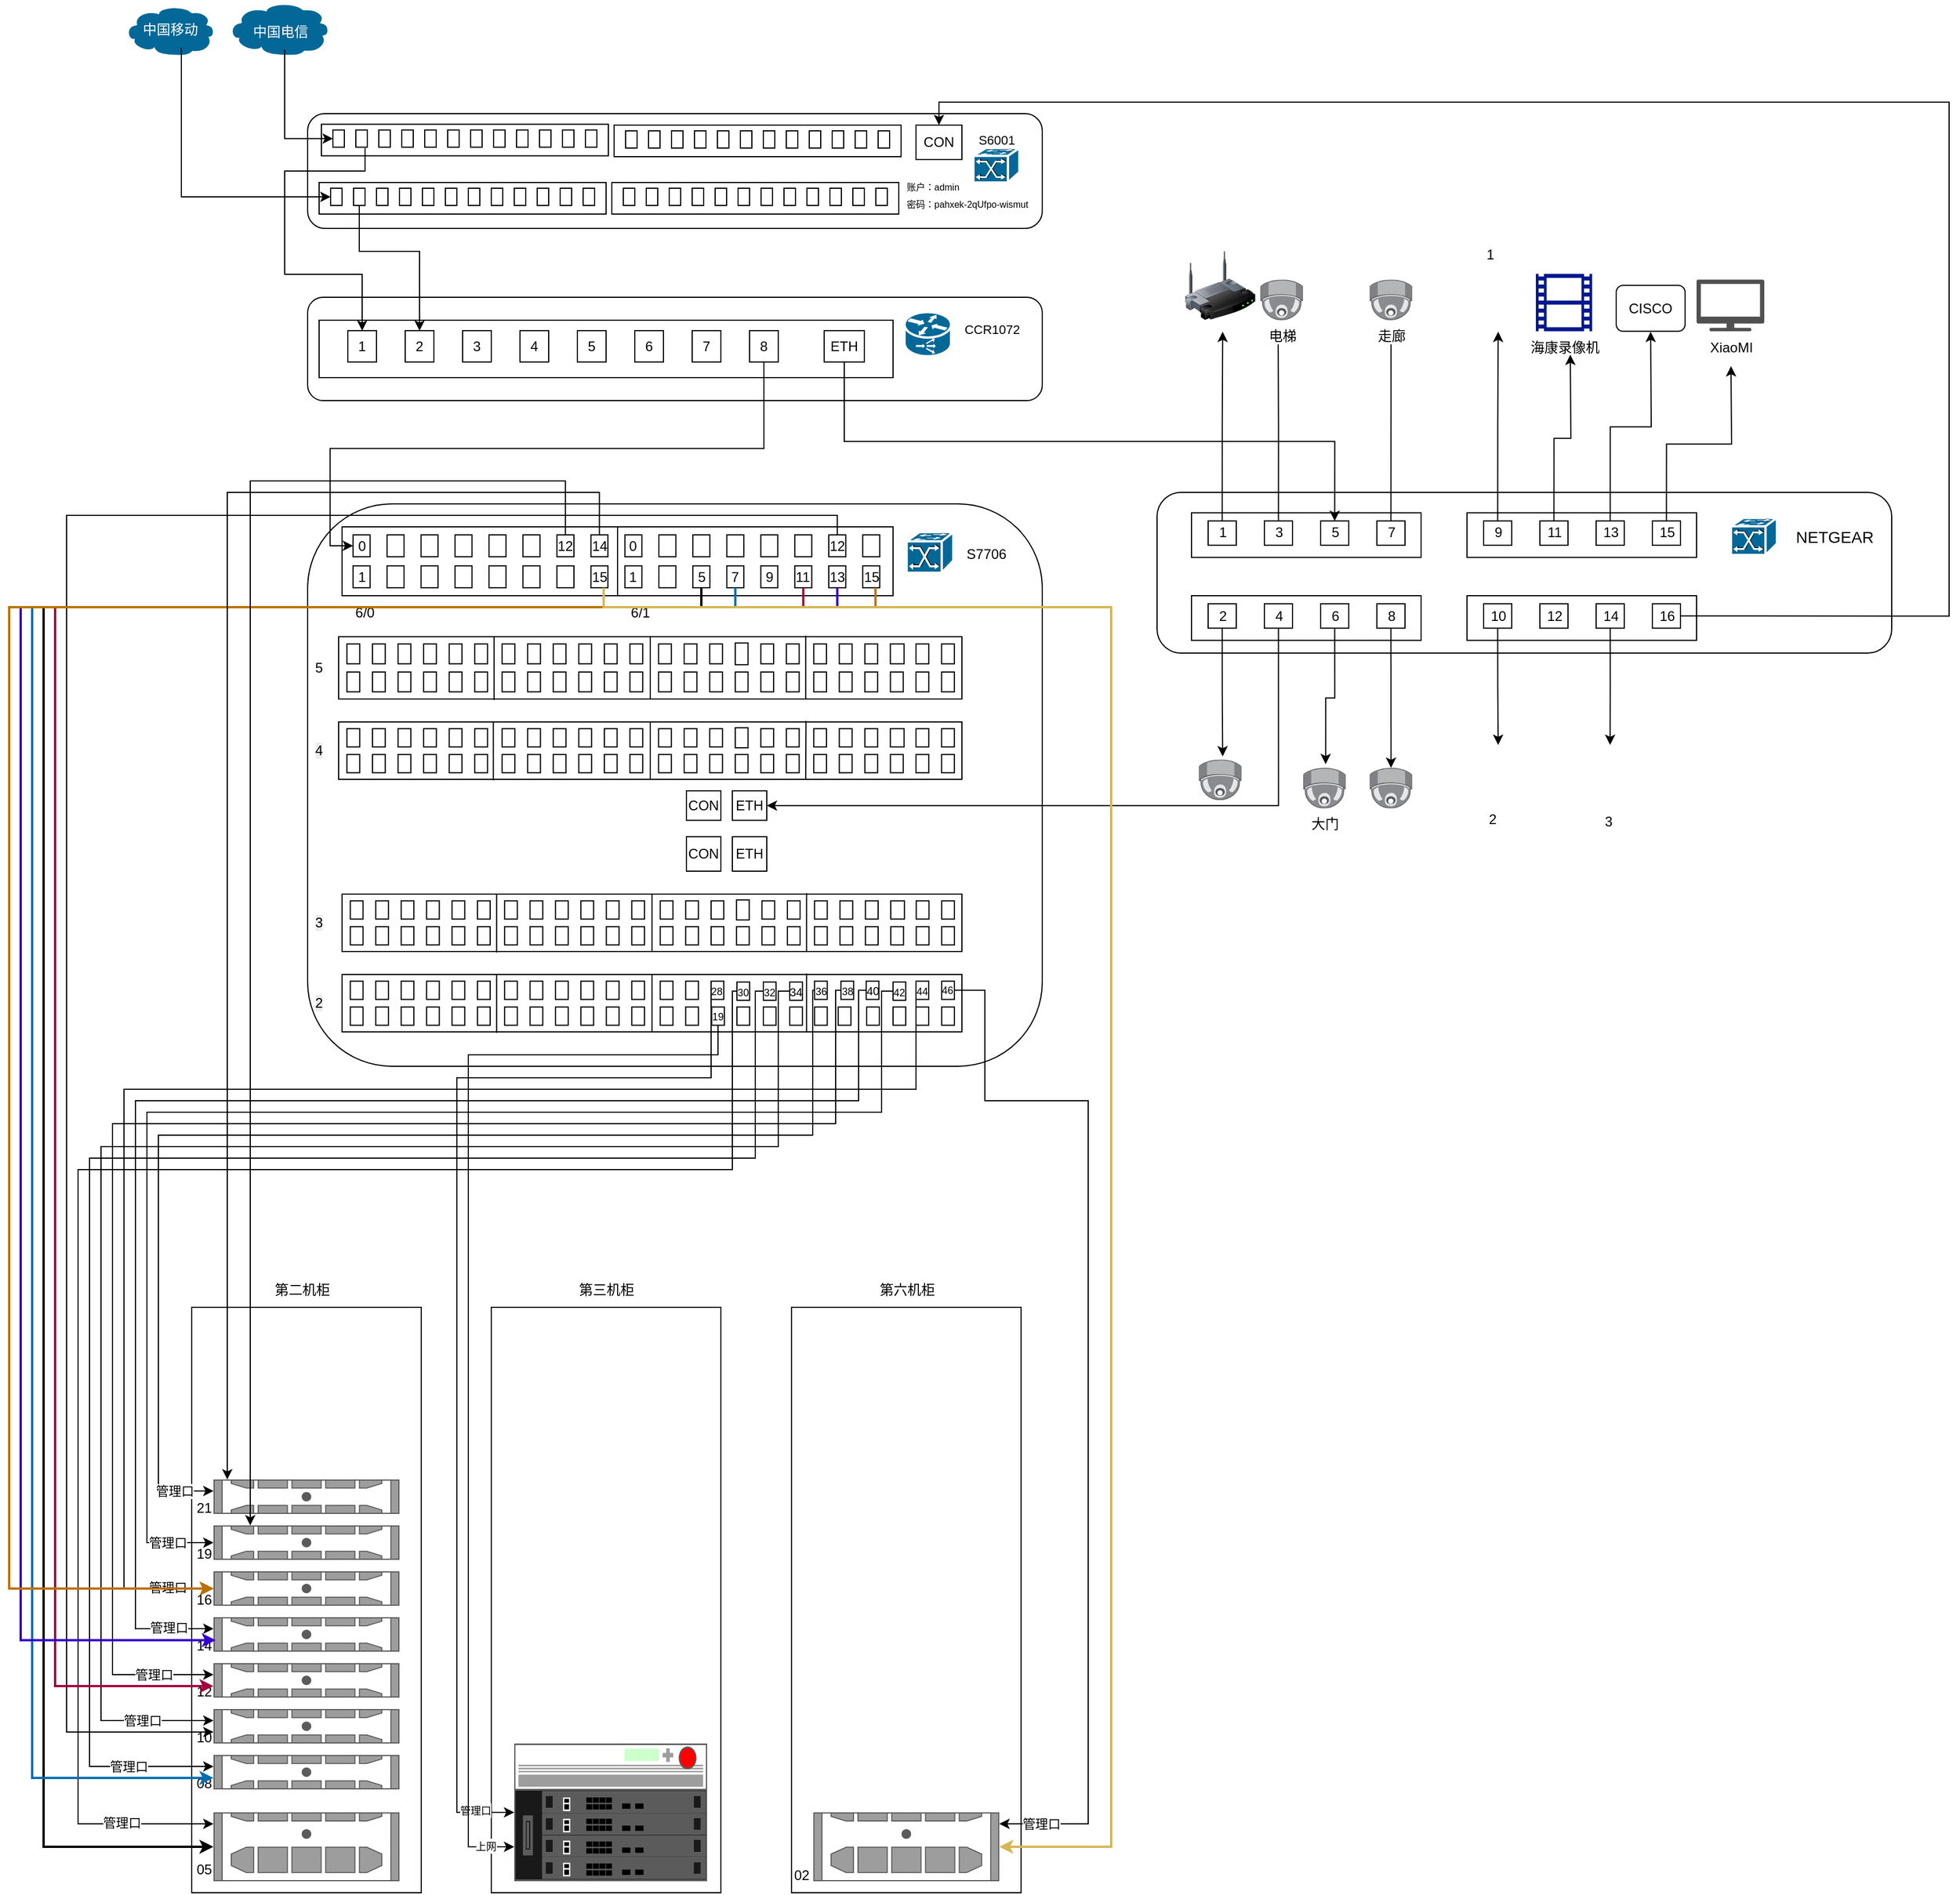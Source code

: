 <mxfile version="27.2.0">
  <diagram name="Page-1" id="1pzq0b7cTsPI9foyDski">
    <mxGraphModel dx="3226" dy="536" grid="1" gridSize="10" guides="1" tooltips="1" connect="1" arrows="1" fold="1" page="1" pageScale="1" pageWidth="2339" pageHeight="3300" math="0" shadow="0">
      <root>
        <mxCell id="0" />
        <mxCell id="1" parent="0" />
        <mxCell id="z_BVboNfzT4I1Vo-alxG-1" value="" style="rounded=1;whiteSpace=wrap;html=1;movable=1;resizable=1;rotatable=1;deletable=1;editable=1;locked=0;connectable=1;fillColor=none;" parent="1" vertex="1">
          <mxGeometry x="160" y="120" width="640" height="100" as="geometry" />
        </mxCell>
        <mxCell id="z_BVboNfzT4I1Vo-alxG-3" value="" style="shape=mxgraph.cisco.switches.atm_fast_gigabit_etherswitch;sketch=0;html=1;pointerEvents=1;dashed=0;fillColor=#036897;strokeColor=#ffffff;strokeWidth=2;verticalLabelPosition=bottom;verticalAlign=top;align=center;outlineConnect=0;" parent="1" vertex="1">
          <mxGeometry x="740" y="150" width="40" height="30" as="geometry" />
        </mxCell>
        <mxCell id="z_BVboNfzT4I1Vo-alxG-28" value="" style="group" parent="1" vertex="1" connectable="0">
          <mxGeometry x="172" y="129.25" width="250" height="27.5" as="geometry" />
        </mxCell>
        <mxCell id="z_BVboNfzT4I1Vo-alxG-5" value="" style="rounded=0;whiteSpace=wrap;html=1;movable=1;resizable=1;rotatable=1;deletable=1;editable=1;locked=0;connectable=1;" parent="z_BVboNfzT4I1Vo-alxG-28" vertex="1">
          <mxGeometry width="250" height="27.5" as="geometry" />
        </mxCell>
        <mxCell id="z_BVboNfzT4I1Vo-alxG-21" value="" style="group" parent="z_BVboNfzT4I1Vo-alxG-28" vertex="1" connectable="0">
          <mxGeometry x="10" y="5" width="230" height="15" as="geometry" />
        </mxCell>
        <mxCell id="z_BVboNfzT4I1Vo-alxG-7" value="" style="rounded=0;whiteSpace=wrap;html=1;" parent="z_BVboNfzT4I1Vo-alxG-21" vertex="1">
          <mxGeometry width="10" height="15" as="geometry" />
        </mxCell>
        <mxCell id="z_BVboNfzT4I1Vo-alxG-8" value="" style="rounded=0;whiteSpace=wrap;html=1;" parent="z_BVboNfzT4I1Vo-alxG-21" vertex="1">
          <mxGeometry x="20" width="10" height="15" as="geometry" />
        </mxCell>
        <mxCell id="z_BVboNfzT4I1Vo-alxG-10" value="" style="rounded=0;whiteSpace=wrap;html=1;" parent="z_BVboNfzT4I1Vo-alxG-21" vertex="1">
          <mxGeometry x="40" width="10" height="15" as="geometry" />
        </mxCell>
        <mxCell id="z_BVboNfzT4I1Vo-alxG-11" value="" style="rounded=0;whiteSpace=wrap;html=1;" parent="z_BVboNfzT4I1Vo-alxG-21" vertex="1">
          <mxGeometry x="60" width="10" height="15" as="geometry" />
        </mxCell>
        <mxCell id="z_BVboNfzT4I1Vo-alxG-12" value="" style="rounded=0;whiteSpace=wrap;html=1;" parent="z_BVboNfzT4I1Vo-alxG-21" vertex="1">
          <mxGeometry x="80" width="10" height="15" as="geometry" />
        </mxCell>
        <mxCell id="z_BVboNfzT4I1Vo-alxG-13" value="" style="rounded=0;whiteSpace=wrap;html=1;" parent="z_BVboNfzT4I1Vo-alxG-21" vertex="1">
          <mxGeometry x="100" width="10" height="15" as="geometry" />
        </mxCell>
        <mxCell id="z_BVboNfzT4I1Vo-alxG-14" value="" style="rounded=0;whiteSpace=wrap;html=1;" parent="z_BVboNfzT4I1Vo-alxG-21" vertex="1">
          <mxGeometry x="120" width="10" height="15" as="geometry" />
        </mxCell>
        <mxCell id="z_BVboNfzT4I1Vo-alxG-15" value="" style="rounded=0;whiteSpace=wrap;html=1;" parent="z_BVboNfzT4I1Vo-alxG-21" vertex="1">
          <mxGeometry x="140" width="10" height="15" as="geometry" />
        </mxCell>
        <mxCell id="z_BVboNfzT4I1Vo-alxG-16" value="" style="rounded=0;whiteSpace=wrap;html=1;" parent="z_BVboNfzT4I1Vo-alxG-21" vertex="1">
          <mxGeometry x="160" width="10" height="15" as="geometry" />
        </mxCell>
        <mxCell id="z_BVboNfzT4I1Vo-alxG-17" value="" style="rounded=0;whiteSpace=wrap;html=1;" parent="z_BVboNfzT4I1Vo-alxG-21" vertex="1">
          <mxGeometry x="180" width="10" height="15" as="geometry" />
        </mxCell>
        <mxCell id="z_BVboNfzT4I1Vo-alxG-18" value="" style="rounded=0;whiteSpace=wrap;html=1;" parent="z_BVboNfzT4I1Vo-alxG-21" vertex="1">
          <mxGeometry x="200" width="10" height="15" as="geometry" />
        </mxCell>
        <mxCell id="z_BVboNfzT4I1Vo-alxG-19" value="" style="rounded=0;whiteSpace=wrap;html=1;" parent="z_BVboNfzT4I1Vo-alxG-21" vertex="1">
          <mxGeometry x="220" width="10" height="15" as="geometry" />
        </mxCell>
        <mxCell id="z_BVboNfzT4I1Vo-alxG-29" value="" style="group" parent="1" vertex="1" connectable="0">
          <mxGeometry x="170" y="180" width="250" height="27.5" as="geometry" />
        </mxCell>
        <mxCell id="z_BVboNfzT4I1Vo-alxG-30" value="" style="rounded=0;whiteSpace=wrap;html=1;movable=1;resizable=1;rotatable=1;deletable=1;editable=1;locked=0;connectable=1;" parent="z_BVboNfzT4I1Vo-alxG-29" vertex="1">
          <mxGeometry width="250" height="27.5" as="geometry" />
        </mxCell>
        <mxCell id="z_BVboNfzT4I1Vo-alxG-31" value="" style="group" parent="z_BVboNfzT4I1Vo-alxG-29" vertex="1" connectable="0">
          <mxGeometry x="10" y="5" width="230" height="15" as="geometry" />
        </mxCell>
        <mxCell id="z_BVboNfzT4I1Vo-alxG-32" value="" style="rounded=0;whiteSpace=wrap;html=1;" parent="z_BVboNfzT4I1Vo-alxG-31" vertex="1">
          <mxGeometry width="10" height="15" as="geometry" />
        </mxCell>
        <mxCell id="z_BVboNfzT4I1Vo-alxG-33" value="" style="rounded=0;whiteSpace=wrap;html=1;" parent="z_BVboNfzT4I1Vo-alxG-31" vertex="1">
          <mxGeometry x="20" width="10" height="15" as="geometry" />
        </mxCell>
        <mxCell id="z_BVboNfzT4I1Vo-alxG-34" value="" style="rounded=0;whiteSpace=wrap;html=1;" parent="z_BVboNfzT4I1Vo-alxG-31" vertex="1">
          <mxGeometry x="40" width="10" height="15" as="geometry" />
        </mxCell>
        <mxCell id="z_BVboNfzT4I1Vo-alxG-35" value="" style="rounded=0;whiteSpace=wrap;html=1;" parent="z_BVboNfzT4I1Vo-alxG-31" vertex="1">
          <mxGeometry x="60" width="10" height="15" as="geometry" />
        </mxCell>
        <mxCell id="z_BVboNfzT4I1Vo-alxG-36" value="" style="rounded=0;whiteSpace=wrap;html=1;" parent="z_BVboNfzT4I1Vo-alxG-31" vertex="1">
          <mxGeometry x="80" width="10" height="15" as="geometry" />
        </mxCell>
        <mxCell id="z_BVboNfzT4I1Vo-alxG-37" value="" style="rounded=0;whiteSpace=wrap;html=1;" parent="z_BVboNfzT4I1Vo-alxG-31" vertex="1">
          <mxGeometry x="100" width="10" height="15" as="geometry" />
        </mxCell>
        <mxCell id="z_BVboNfzT4I1Vo-alxG-38" value="" style="rounded=0;whiteSpace=wrap;html=1;" parent="z_BVboNfzT4I1Vo-alxG-31" vertex="1">
          <mxGeometry x="120" width="10" height="15" as="geometry" />
        </mxCell>
        <mxCell id="z_BVboNfzT4I1Vo-alxG-39" value="" style="rounded=0;whiteSpace=wrap;html=1;" parent="z_BVboNfzT4I1Vo-alxG-31" vertex="1">
          <mxGeometry x="140" width="10" height="15" as="geometry" />
        </mxCell>
        <mxCell id="z_BVboNfzT4I1Vo-alxG-40" value="" style="rounded=0;whiteSpace=wrap;html=1;" parent="z_BVboNfzT4I1Vo-alxG-31" vertex="1">
          <mxGeometry x="160" width="10" height="15" as="geometry" />
        </mxCell>
        <mxCell id="z_BVboNfzT4I1Vo-alxG-41" value="" style="rounded=0;whiteSpace=wrap;html=1;" parent="z_BVboNfzT4I1Vo-alxG-31" vertex="1">
          <mxGeometry x="180" width="10" height="15" as="geometry" />
        </mxCell>
        <mxCell id="z_BVboNfzT4I1Vo-alxG-42" value="" style="rounded=0;whiteSpace=wrap;html=1;" parent="z_BVboNfzT4I1Vo-alxG-31" vertex="1">
          <mxGeometry x="200" width="10" height="15" as="geometry" />
        </mxCell>
        <mxCell id="z_BVboNfzT4I1Vo-alxG-43" value="" style="rounded=0;whiteSpace=wrap;html=1;" parent="z_BVboNfzT4I1Vo-alxG-31" vertex="1">
          <mxGeometry x="220" width="10" height="15" as="geometry" />
        </mxCell>
        <mxCell id="z_BVboNfzT4I1Vo-alxG-45" value="" style="group" parent="1" vertex="1" connectable="0">
          <mxGeometry x="427" y="130" width="250" height="27.5" as="geometry" />
        </mxCell>
        <mxCell id="z_BVboNfzT4I1Vo-alxG-46" value="" style="rounded=0;whiteSpace=wrap;html=1;movable=1;resizable=1;rotatable=1;deletable=1;editable=1;locked=0;connectable=1;" parent="z_BVboNfzT4I1Vo-alxG-45" vertex="1">
          <mxGeometry width="250" height="27.5" as="geometry" />
        </mxCell>
        <mxCell id="z_BVboNfzT4I1Vo-alxG-47" value="" style="group" parent="z_BVboNfzT4I1Vo-alxG-45" vertex="1" connectable="0">
          <mxGeometry x="10" y="5" width="230" height="15" as="geometry" />
        </mxCell>
        <mxCell id="z_BVboNfzT4I1Vo-alxG-48" value="" style="rounded=0;whiteSpace=wrap;html=1;" parent="z_BVboNfzT4I1Vo-alxG-47" vertex="1">
          <mxGeometry width="10" height="15" as="geometry" />
        </mxCell>
        <mxCell id="z_BVboNfzT4I1Vo-alxG-49" value="" style="rounded=0;whiteSpace=wrap;html=1;" parent="z_BVboNfzT4I1Vo-alxG-47" vertex="1">
          <mxGeometry x="20" width="10" height="15" as="geometry" />
        </mxCell>
        <mxCell id="z_BVboNfzT4I1Vo-alxG-50" value="" style="rounded=0;whiteSpace=wrap;html=1;" parent="z_BVboNfzT4I1Vo-alxG-47" vertex="1">
          <mxGeometry x="40" width="10" height="15" as="geometry" />
        </mxCell>
        <mxCell id="z_BVboNfzT4I1Vo-alxG-51" value="" style="rounded=0;whiteSpace=wrap;html=1;" parent="z_BVboNfzT4I1Vo-alxG-47" vertex="1">
          <mxGeometry x="60" width="10" height="15" as="geometry" />
        </mxCell>
        <mxCell id="z_BVboNfzT4I1Vo-alxG-52" value="" style="rounded=0;whiteSpace=wrap;html=1;" parent="z_BVboNfzT4I1Vo-alxG-47" vertex="1">
          <mxGeometry x="80" width="10" height="15" as="geometry" />
        </mxCell>
        <mxCell id="z_BVboNfzT4I1Vo-alxG-53" value="" style="rounded=0;whiteSpace=wrap;html=1;" parent="z_BVboNfzT4I1Vo-alxG-47" vertex="1">
          <mxGeometry x="100" width="10" height="15" as="geometry" />
        </mxCell>
        <mxCell id="z_BVboNfzT4I1Vo-alxG-54" value="" style="rounded=0;whiteSpace=wrap;html=1;" parent="z_BVboNfzT4I1Vo-alxG-47" vertex="1">
          <mxGeometry x="120" width="10" height="15" as="geometry" />
        </mxCell>
        <mxCell id="z_BVboNfzT4I1Vo-alxG-55" value="" style="rounded=0;whiteSpace=wrap;html=1;" parent="z_BVboNfzT4I1Vo-alxG-47" vertex="1">
          <mxGeometry x="140" width="10" height="15" as="geometry" />
        </mxCell>
        <mxCell id="z_BVboNfzT4I1Vo-alxG-56" value="" style="rounded=0;whiteSpace=wrap;html=1;" parent="z_BVboNfzT4I1Vo-alxG-47" vertex="1">
          <mxGeometry x="160" width="10" height="15" as="geometry" />
        </mxCell>
        <mxCell id="z_BVboNfzT4I1Vo-alxG-57" value="" style="rounded=0;whiteSpace=wrap;html=1;" parent="z_BVboNfzT4I1Vo-alxG-47" vertex="1">
          <mxGeometry x="180" width="10" height="15" as="geometry" />
        </mxCell>
        <mxCell id="z_BVboNfzT4I1Vo-alxG-58" value="" style="rounded=0;whiteSpace=wrap;html=1;" parent="z_BVboNfzT4I1Vo-alxG-47" vertex="1">
          <mxGeometry x="200" width="10" height="15" as="geometry" />
        </mxCell>
        <mxCell id="z_BVboNfzT4I1Vo-alxG-59" value="" style="rounded=0;whiteSpace=wrap;html=1;" parent="z_BVboNfzT4I1Vo-alxG-47" vertex="1">
          <mxGeometry x="220" width="10" height="15" as="geometry" />
        </mxCell>
        <mxCell id="z_BVboNfzT4I1Vo-alxG-60" value="" style="group" parent="1" vertex="1" connectable="0">
          <mxGeometry x="425" y="180" width="250" height="27.5" as="geometry" />
        </mxCell>
        <mxCell id="z_BVboNfzT4I1Vo-alxG-61" value="" style="rounded=0;whiteSpace=wrap;html=1;movable=1;resizable=1;rotatable=1;deletable=1;editable=1;locked=0;connectable=1;" parent="z_BVboNfzT4I1Vo-alxG-60" vertex="1">
          <mxGeometry width="250" height="27.5" as="geometry" />
        </mxCell>
        <mxCell id="z_BVboNfzT4I1Vo-alxG-62" value="" style="group" parent="z_BVboNfzT4I1Vo-alxG-60" vertex="1" connectable="0">
          <mxGeometry x="10" y="5" width="230" height="15" as="geometry" />
        </mxCell>
        <mxCell id="z_BVboNfzT4I1Vo-alxG-63" value="" style="rounded=0;whiteSpace=wrap;html=1;" parent="z_BVboNfzT4I1Vo-alxG-62" vertex="1">
          <mxGeometry width="10" height="15" as="geometry" />
        </mxCell>
        <mxCell id="z_BVboNfzT4I1Vo-alxG-64" value="" style="rounded=0;whiteSpace=wrap;html=1;" parent="z_BVboNfzT4I1Vo-alxG-62" vertex="1">
          <mxGeometry x="20" width="10" height="15" as="geometry" />
        </mxCell>
        <mxCell id="z_BVboNfzT4I1Vo-alxG-65" value="" style="rounded=0;whiteSpace=wrap;html=1;" parent="z_BVboNfzT4I1Vo-alxG-62" vertex="1">
          <mxGeometry x="40" width="10" height="15" as="geometry" />
        </mxCell>
        <mxCell id="z_BVboNfzT4I1Vo-alxG-66" value="" style="rounded=0;whiteSpace=wrap;html=1;" parent="z_BVboNfzT4I1Vo-alxG-62" vertex="1">
          <mxGeometry x="60" width="10" height="15" as="geometry" />
        </mxCell>
        <mxCell id="z_BVboNfzT4I1Vo-alxG-67" value="" style="rounded=0;whiteSpace=wrap;html=1;" parent="z_BVboNfzT4I1Vo-alxG-62" vertex="1">
          <mxGeometry x="80" width="10" height="15" as="geometry" />
        </mxCell>
        <mxCell id="z_BVboNfzT4I1Vo-alxG-68" value="" style="rounded=0;whiteSpace=wrap;html=1;" parent="z_BVboNfzT4I1Vo-alxG-62" vertex="1">
          <mxGeometry x="100" width="10" height="15" as="geometry" />
        </mxCell>
        <mxCell id="z_BVboNfzT4I1Vo-alxG-69" value="" style="rounded=0;whiteSpace=wrap;html=1;" parent="z_BVboNfzT4I1Vo-alxG-62" vertex="1">
          <mxGeometry x="120" width="10" height="15" as="geometry" />
        </mxCell>
        <mxCell id="z_BVboNfzT4I1Vo-alxG-70" value="" style="rounded=0;whiteSpace=wrap;html=1;" parent="z_BVboNfzT4I1Vo-alxG-62" vertex="1">
          <mxGeometry x="140" width="10" height="15" as="geometry" />
        </mxCell>
        <mxCell id="z_BVboNfzT4I1Vo-alxG-71" value="" style="rounded=0;whiteSpace=wrap;html=1;" parent="z_BVboNfzT4I1Vo-alxG-62" vertex="1">
          <mxGeometry x="160" width="10" height="15" as="geometry" />
        </mxCell>
        <mxCell id="z_BVboNfzT4I1Vo-alxG-72" value="" style="rounded=0;whiteSpace=wrap;html=1;" parent="z_BVboNfzT4I1Vo-alxG-62" vertex="1">
          <mxGeometry x="180" width="10" height="15" as="geometry" />
        </mxCell>
        <mxCell id="z_BVboNfzT4I1Vo-alxG-73" value="" style="rounded=0;whiteSpace=wrap;html=1;" parent="z_BVboNfzT4I1Vo-alxG-62" vertex="1">
          <mxGeometry x="200" width="10" height="15" as="geometry" />
        </mxCell>
        <mxCell id="z_BVboNfzT4I1Vo-alxG-74" value="" style="rounded=0;whiteSpace=wrap;html=1;" parent="z_BVboNfzT4I1Vo-alxG-62" vertex="1">
          <mxGeometry x="220" width="10" height="15" as="geometry" />
        </mxCell>
        <mxCell id="z_BVboNfzT4I1Vo-alxG-85" value="&lt;font style=&quot;font-size: 11px;&quot;&gt;S6001&lt;/font&gt;" style="text;html=1;align=center;verticalAlign=middle;resizable=0;points=[];autosize=1;strokeColor=none;fillColor=none;fontSize=7;" parent="1" vertex="1">
          <mxGeometry x="730" y="128" width="60" height="30" as="geometry" />
        </mxCell>
        <mxCell id="z_BVboNfzT4I1Vo-alxG-86" value="&lt;span style=&quot;color: rgba(0, 0, 0, 0); font-family: monospace; font-size: 0px; text-align: start;&quot;&gt;%3CmxGraphModel%3E%3Croot%3E%3CmxCell%20id%3D%220%22%2F%3E%3CmxCell%20id%3D%221%22%20parent%3D%220%22%2F%3E%3CmxCell%20id%3D%222%22%20value%3D%22%22%20style%3D%22rounded%3D1%3BwhiteSpace%3Dwrap%3Bhtml%3D1%3Bmovable%3D1%3Bresizable%3D1%3Brotatable%3D1%3Bdeletable%3D1%3Beditable%3D1%3Blocked%3D0%3Bconnectable%3D1%3B%22%20vertex%3D%221%22%20parent%3D%221%22%3E%3CmxGeometry%20x%3D%22270%22%20y%3D%2210%22%20width%3D%22600%22%20height%3D%2290%22%20as%3D%22geometry%22%2F%3E%3C%2FmxCell%3E%3C%2Froot%3E%3C%2FmxGraphModel%3E&lt;/span&gt;" style="text;html=1;align=center;verticalAlign=middle;resizable=0;points=[];autosize=1;strokeColor=none;fillColor=none;" parent="1" vertex="1">
          <mxGeometry x="600" y="208" width="20" height="30" as="geometry" />
        </mxCell>
        <mxCell id="z_BVboNfzT4I1Vo-alxG-88" value="&lt;div&gt;&lt;font style=&quot;font-size: 8px;&quot;&gt;账户：admin&lt;/font&gt;&lt;/div&gt;&lt;div&gt;&lt;span style=&quot;font-size: 8px; background-color: transparent; color: light-dark(rgb(0, 0, 0), rgb(255, 255, 255));&quot;&gt;密码：pahxek-2qUfpo-wismut&lt;/span&gt;&lt;/div&gt;" style="text;html=1;align=left;verticalAlign=middle;whiteSpace=wrap;rounded=0;" parent="1" vertex="1">
          <mxGeometry x="680" y="170" width="110" height="40" as="geometry" />
        </mxCell>
        <mxCell id="ybXJnE_iKAjGF9KhKb8T-1" value="" style="group;opacity=0;fillColor=#fa6800;fontColor=#000000;strokeColor=#C73500;" vertex="1" connectable="0" parent="1">
          <mxGeometry x="160" y="460" width="640" height="1210" as="geometry" />
        </mxCell>
        <mxCell id="z_BVboNfzT4I1Vo-alxG-2" value="" style="rounded=1;whiteSpace=wrap;html=1;fillColor=none;" parent="ybXJnE_iKAjGF9KhKb8T-1" vertex="1">
          <mxGeometry width="640" height="490" as="geometry" />
        </mxCell>
        <mxCell id="z_BVboNfzT4I1Vo-alxG-76" value="" style="shape=mxgraph.cisco.switches.atm_fast_gigabit_etherswitch;sketch=0;html=1;pointerEvents=1;dashed=0;fillColor=#036897;strokeColor=#ffffff;strokeWidth=2;verticalLabelPosition=bottom;verticalAlign=top;align=center;outlineConnect=0;" parent="ybXJnE_iKAjGF9KhKb8T-1" vertex="1">
          <mxGeometry x="521.84" y="24.66" width="40.64" height="35.34" as="geometry" />
        </mxCell>
        <mxCell id="ybXJnE_iKAjGF9KhKb8T-39" value="S7706" style="text;html=1;align=center;verticalAlign=middle;whiteSpace=wrap;rounded=0;" vertex="1" parent="ybXJnE_iKAjGF9KhKb8T-1">
          <mxGeometry x="562.481" y="24.661" width="59.077" height="38.571" as="geometry" />
        </mxCell>
        <mxCell id="ybXJnE_iKAjGF9KhKb8T-298" value="" style="group;opacity=0;fillColor=none;" vertex="1" connectable="0" parent="ybXJnE_iKAjGF9KhKb8T-1">
          <mxGeometry x="27" y="115.71" width="543" height="54.29" as="geometry" />
        </mxCell>
        <mxCell id="ybXJnE_iKAjGF9KhKb8T-152" value="" style="rounded=0;whiteSpace=wrap;html=1;movable=1;resizable=1;rotatable=1;deletable=1;editable=1;locked=0;connectable=1;" vertex="1" parent="ybXJnE_iKAjGF9KhKb8T-298">
          <mxGeometry width="271.5" height="54.29" as="geometry" />
        </mxCell>
        <mxCell id="ybXJnE_iKAjGF9KhKb8T-154" value="" style="group" vertex="1" connectable="0" parent="ybXJnE_iKAjGF9KhKb8T-298">
          <mxGeometry x="7.225" y="6.334" width="167.048" height="17.273" as="geometry" />
        </mxCell>
        <mxCell id="ybXJnE_iKAjGF9KhKb8T-155" value="" style="rounded=0;whiteSpace=wrap;html=1;spacingTop=0;" vertex="1" parent="ybXJnE_iKAjGF9KhKb8T-154">
          <mxGeometry width="11.137" height="17.273" as="geometry" />
        </mxCell>
        <mxCell id="ybXJnE_iKAjGF9KhKb8T-156" value="" style="rounded=0;whiteSpace=wrap;html=1;spacingTop=0;" vertex="1" parent="ybXJnE_iKAjGF9KhKb8T-154">
          <mxGeometry x="22.273" width="11.137" height="17.273" as="geometry" />
        </mxCell>
        <mxCell id="ybXJnE_iKAjGF9KhKb8T-157" value="" style="rounded=0;whiteSpace=wrap;html=1;spacingTop=0;" vertex="1" parent="ybXJnE_iKAjGF9KhKb8T-154">
          <mxGeometry x="44.546" width="11.137" height="17.273" as="geometry" />
        </mxCell>
        <mxCell id="ybXJnE_iKAjGF9KhKb8T-158" value="" style="rounded=0;whiteSpace=wrap;html=1;spacingTop=0;" vertex="1" parent="ybXJnE_iKAjGF9KhKb8T-154">
          <mxGeometry x="66.819" width="11.137" height="17.273" as="geometry" />
        </mxCell>
        <mxCell id="ybXJnE_iKAjGF9KhKb8T-159" value="" style="rounded=0;whiteSpace=wrap;html=1;spacingTop=0;" vertex="1" parent="ybXJnE_iKAjGF9KhKb8T-154">
          <mxGeometry x="89.092" width="11.137" height="17.273" as="geometry" />
        </mxCell>
        <mxCell id="ybXJnE_iKAjGF9KhKb8T-160" value="" style="rounded=0;whiteSpace=wrap;html=1;spacingTop=0;" vertex="1" parent="ybXJnE_iKAjGF9KhKb8T-154">
          <mxGeometry x="111.365" width="11.137" height="17.273" as="geometry" />
        </mxCell>
        <mxCell id="ybXJnE_iKAjGF9KhKb8T-163" value="" style="group" vertex="1" connectable="0" parent="ybXJnE_iKAjGF9KhKb8T-298">
          <mxGeometry x="7.225" y="30.764" width="302.226" height="17.273" as="geometry" />
        </mxCell>
        <mxCell id="ybXJnE_iKAjGF9KhKb8T-197" value="" style="group" vertex="1" connectable="0" parent="ybXJnE_iKAjGF9KhKb8T-163">
          <mxGeometry width="122.502" height="17.273" as="geometry" />
        </mxCell>
        <mxCell id="ybXJnE_iKAjGF9KhKb8T-214" value="" style="group" vertex="1" connectable="0" parent="ybXJnE_iKAjGF9KhKb8T-197">
          <mxGeometry width="122.502" height="17.273" as="geometry" />
        </mxCell>
        <mxCell id="ybXJnE_iKAjGF9KhKb8T-164" value="" style="rounded=0;whiteSpace=wrap;html=1;spacingTop=0;" vertex="1" parent="ybXJnE_iKAjGF9KhKb8T-214">
          <mxGeometry width="11.137" height="17.273" as="geometry" />
        </mxCell>
        <mxCell id="ybXJnE_iKAjGF9KhKb8T-165" value="" style="rounded=0;whiteSpace=wrap;html=1;spacingTop=0;" vertex="1" parent="ybXJnE_iKAjGF9KhKb8T-214">
          <mxGeometry x="22.273" width="11.137" height="17.273" as="geometry" />
        </mxCell>
        <mxCell id="ybXJnE_iKAjGF9KhKb8T-166" value="" style="rounded=0;whiteSpace=wrap;html=1;spacingTop=0;" vertex="1" parent="ybXJnE_iKAjGF9KhKb8T-214">
          <mxGeometry x="44.546" width="11.137" height="17.273" as="geometry" />
        </mxCell>
        <mxCell id="ybXJnE_iKAjGF9KhKb8T-167" value="" style="rounded=0;whiteSpace=wrap;html=1;spacingTop=0;" vertex="1" parent="ybXJnE_iKAjGF9KhKb8T-214">
          <mxGeometry x="66.819" width="11.137" height="17.273" as="geometry" />
        </mxCell>
        <mxCell id="ybXJnE_iKAjGF9KhKb8T-168" value="" style="rounded=0;whiteSpace=wrap;html=1;spacingTop=0;" vertex="1" parent="ybXJnE_iKAjGF9KhKb8T-214">
          <mxGeometry x="89.092" width="11.137" height="17.273" as="geometry" />
        </mxCell>
        <mxCell id="ybXJnE_iKAjGF9KhKb8T-169" value="" style="rounded=0;whiteSpace=wrap;html=1;spacingTop=0;" vertex="1" parent="ybXJnE_iKAjGF9KhKb8T-214">
          <mxGeometry x="111.365" width="11.137" height="17.273" as="geometry" />
        </mxCell>
        <mxCell id="ybXJnE_iKAjGF9KhKb8T-205" value="" style="group" vertex="1" connectable="0" parent="ybXJnE_iKAjGF9KhKb8T-163">
          <mxGeometry x="135.179" width="122.502" height="17.273" as="geometry" />
        </mxCell>
        <mxCell id="ybXJnE_iKAjGF9KhKb8T-206" value="" style="rounded=0;whiteSpace=wrap;html=1;spacingTop=0;" vertex="1" parent="ybXJnE_iKAjGF9KhKb8T-205">
          <mxGeometry width="11.137" height="17.273" as="geometry" />
        </mxCell>
        <mxCell id="ybXJnE_iKAjGF9KhKb8T-207" value="" style="rounded=0;whiteSpace=wrap;html=1;spacingTop=0;" vertex="1" parent="ybXJnE_iKAjGF9KhKb8T-205">
          <mxGeometry x="22.273" width="11.137" height="17.273" as="geometry" />
        </mxCell>
        <mxCell id="ybXJnE_iKAjGF9KhKb8T-208" value="" style="rounded=0;whiteSpace=wrap;html=1;spacingTop=0;" vertex="1" parent="ybXJnE_iKAjGF9KhKb8T-205">
          <mxGeometry x="44.546" width="11.137" height="17.273" as="geometry" />
        </mxCell>
        <mxCell id="ybXJnE_iKAjGF9KhKb8T-209" value="" style="rounded=0;whiteSpace=wrap;html=1;spacingTop=0;" vertex="1" parent="ybXJnE_iKAjGF9KhKb8T-205">
          <mxGeometry x="66.819" width="11.137" height="17.273" as="geometry" />
        </mxCell>
        <mxCell id="ybXJnE_iKAjGF9KhKb8T-210" value="" style="rounded=0;whiteSpace=wrap;html=1;spacingTop=0;" vertex="1" parent="ybXJnE_iKAjGF9KhKb8T-205">
          <mxGeometry x="89.092" width="11.137" height="17.273" as="geometry" />
        </mxCell>
        <mxCell id="ybXJnE_iKAjGF9KhKb8T-211" value="" style="rounded=0;whiteSpace=wrap;html=1;spacingTop=0;" vertex="1" parent="ybXJnE_iKAjGF9KhKb8T-205">
          <mxGeometry x="111.365" width="11.137" height="17.273" as="geometry" />
        </mxCell>
        <mxCell id="ybXJnE_iKAjGF9KhKb8T-198" value="" style="group" vertex="1" connectable="0" parent="ybXJnE_iKAjGF9KhKb8T-298">
          <mxGeometry x="142.404" y="6.334" width="122.502" height="17.273" as="geometry" />
        </mxCell>
        <mxCell id="ybXJnE_iKAjGF9KhKb8T-199" value="" style="rounded=0;whiteSpace=wrap;html=1;spacingTop=0;" vertex="1" parent="ybXJnE_iKAjGF9KhKb8T-198">
          <mxGeometry width="11.137" height="17.273" as="geometry" />
        </mxCell>
        <mxCell id="ybXJnE_iKAjGF9KhKb8T-200" value="" style="rounded=0;whiteSpace=wrap;html=1;spacingTop=0;" vertex="1" parent="ybXJnE_iKAjGF9KhKb8T-198">
          <mxGeometry x="22.273" width="11.137" height="17.273" as="geometry" />
        </mxCell>
        <mxCell id="ybXJnE_iKAjGF9KhKb8T-201" value="" style="rounded=0;whiteSpace=wrap;html=1;spacingTop=0;" vertex="1" parent="ybXJnE_iKAjGF9KhKb8T-198">
          <mxGeometry x="44.546" width="11.137" height="17.273" as="geometry" />
        </mxCell>
        <mxCell id="ybXJnE_iKAjGF9KhKb8T-202" value="" style="rounded=0;whiteSpace=wrap;html=1;spacingTop=0;" vertex="1" parent="ybXJnE_iKAjGF9KhKb8T-198">
          <mxGeometry x="66.819" width="11.137" height="17.273" as="geometry" />
        </mxCell>
        <mxCell id="ybXJnE_iKAjGF9KhKb8T-203" value="" style="rounded=0;whiteSpace=wrap;html=1;spacingTop=0;" vertex="1" parent="ybXJnE_iKAjGF9KhKb8T-198">
          <mxGeometry x="89.092" width="11.137" height="17.273" as="geometry" />
        </mxCell>
        <mxCell id="ybXJnE_iKAjGF9KhKb8T-204" value="" style="rounded=0;whiteSpace=wrap;html=1;spacingTop=0;" vertex="1" parent="ybXJnE_iKAjGF9KhKb8T-198">
          <mxGeometry x="111.365" width="11.137" height="17.273" as="geometry" />
        </mxCell>
        <mxCell id="ybXJnE_iKAjGF9KhKb8T-216" value="" style="rounded=0;whiteSpace=wrap;html=1;movable=1;resizable=1;rotatable=1;deletable=1;editable=1;locked=0;connectable=1;" vertex="1" parent="ybXJnE_iKAjGF9KhKb8T-298">
          <mxGeometry x="271.5" width="271.5" height="54.29" as="geometry" />
        </mxCell>
        <mxCell id="ybXJnE_iKAjGF9KhKb8T-217" value="" style="group" vertex="1" connectable="0" parent="ybXJnE_iKAjGF9KhKb8T-298">
          <mxGeometry x="278.725" y="6.334" width="167.048" height="18.097" as="geometry" />
        </mxCell>
        <mxCell id="ybXJnE_iKAjGF9KhKb8T-218" value="" style="rounded=0;whiteSpace=wrap;html=1;spacingTop=0;" vertex="1" parent="ybXJnE_iKAjGF9KhKb8T-217">
          <mxGeometry width="11.137" height="17.273" as="geometry" />
        </mxCell>
        <mxCell id="ybXJnE_iKAjGF9KhKb8T-219" value="" style="rounded=0;whiteSpace=wrap;html=1;spacingTop=0;" vertex="1" parent="ybXJnE_iKAjGF9KhKb8T-217">
          <mxGeometry x="22.273" width="11.137" height="17.273" as="geometry" />
        </mxCell>
        <mxCell id="ybXJnE_iKAjGF9KhKb8T-220" value="" style="rounded=0;whiteSpace=wrap;html=1;spacingTop=0;" vertex="1" parent="ybXJnE_iKAjGF9KhKb8T-217">
          <mxGeometry x="44.546" width="11.137" height="17.273" as="geometry" />
        </mxCell>
        <mxCell id="ybXJnE_iKAjGF9KhKb8T-221" value="" style="rounded=0;whiteSpace=wrap;html=1;spacingTop=0;" vertex="1" parent="ybXJnE_iKAjGF9KhKb8T-217">
          <mxGeometry x="66.816" y="-0.823" width="11.141" height="18.92" as="geometry" />
        </mxCell>
        <mxCell id="ybXJnE_iKAjGF9KhKb8T-222" value="" style="rounded=0;whiteSpace=wrap;html=1;spacingTop=0;" vertex="1" parent="ybXJnE_iKAjGF9KhKb8T-217">
          <mxGeometry x="89.092" width="11.137" height="17.273" as="geometry" />
        </mxCell>
        <mxCell id="ybXJnE_iKAjGF9KhKb8T-223" value="" style="rounded=0;whiteSpace=wrap;html=1;spacingTop=0;" vertex="1" parent="ybXJnE_iKAjGF9KhKb8T-217">
          <mxGeometry x="111.365" width="11.137" height="17.273" as="geometry" />
        </mxCell>
        <mxCell id="ybXJnE_iKAjGF9KhKb8T-224" value="" style="rounded=0;whiteSpace=wrap;html=1;spacingTop=0;" vertex="1" parent="ybXJnE_iKAjGF9KhKb8T-298">
          <mxGeometry x="278.725" y="30.764" width="11.137" height="17.273" as="geometry" />
        </mxCell>
        <mxCell id="ybXJnE_iKAjGF9KhKb8T-225" value="" style="rounded=0;whiteSpace=wrap;html=1;spacingTop=0;" vertex="1" parent="ybXJnE_iKAjGF9KhKb8T-298">
          <mxGeometry x="300.998" y="30.764" width="11.137" height="17.273" as="geometry" />
        </mxCell>
        <mxCell id="ybXJnE_iKAjGF9KhKb8T-226" value="" style="rounded=0;whiteSpace=wrap;html=1;spacingTop=0;" vertex="1" parent="ybXJnE_iKAjGF9KhKb8T-298">
          <mxGeometry x="323.271" y="30.764" width="11.137" height="17.273" as="geometry" />
        </mxCell>
        <mxCell id="ybXJnE_iKAjGF9KhKb8T-227" value="" style="rounded=0;whiteSpace=wrap;html=1;spacingTop=0;" vertex="1" parent="ybXJnE_iKAjGF9KhKb8T-298">
          <mxGeometry x="345.544" y="30.764" width="11.137" height="17.273" as="geometry" />
        </mxCell>
        <mxCell id="ybXJnE_iKAjGF9KhKb8T-228" value="" style="rounded=0;whiteSpace=wrap;html=1;spacingTop=0;" vertex="1" parent="ybXJnE_iKAjGF9KhKb8T-298">
          <mxGeometry x="367.817" y="30.764" width="11.137" height="17.273" as="geometry" />
        </mxCell>
        <mxCell id="ybXJnE_iKAjGF9KhKb8T-229" value="" style="rounded=0;whiteSpace=wrap;html=1;spacingTop=0;" vertex="1" parent="ybXJnE_iKAjGF9KhKb8T-298">
          <mxGeometry x="390.09" y="30.764" width="11.137" height="17.273" as="geometry" />
        </mxCell>
        <mxCell id="ybXJnE_iKAjGF9KhKb8T-230" value="" style="rounded=0;whiteSpace=wrap;html=1;spacingTop=0;" vertex="1" parent="ybXJnE_iKAjGF9KhKb8T-298">
          <mxGeometry x="413.904" y="30.764" width="11.137" height="17.273" as="geometry" />
        </mxCell>
        <mxCell id="ybXJnE_iKAjGF9KhKb8T-231" value="" style="rounded=0;whiteSpace=wrap;html=1;spacingTop=0;" vertex="1" parent="ybXJnE_iKAjGF9KhKb8T-298">
          <mxGeometry x="436.177" y="30.764" width="11.137" height="17.273" as="geometry" />
        </mxCell>
        <mxCell id="ybXJnE_iKAjGF9KhKb8T-232" value="" style="rounded=0;whiteSpace=wrap;html=1;spacingTop=0;" vertex="1" parent="ybXJnE_iKAjGF9KhKb8T-298">
          <mxGeometry x="458.45" y="30.764" width="11.137" height="17.273" as="geometry" />
        </mxCell>
        <mxCell id="ybXJnE_iKAjGF9KhKb8T-233" value="" style="rounded=0;whiteSpace=wrap;html=1;spacingTop=0;" vertex="1" parent="ybXJnE_iKAjGF9KhKb8T-298">
          <mxGeometry x="480.723" y="30.764" width="11.137" height="17.273" as="geometry" />
        </mxCell>
        <mxCell id="ybXJnE_iKAjGF9KhKb8T-234" value="" style="rounded=0;whiteSpace=wrap;html=1;spacingTop=0;" vertex="1" parent="ybXJnE_iKAjGF9KhKb8T-298">
          <mxGeometry x="502.996" y="30.764" width="11.137" height="17.273" as="geometry" />
        </mxCell>
        <mxCell id="ybXJnE_iKAjGF9KhKb8T-235" value="" style="rounded=0;whiteSpace=wrap;html=1;spacingTop=0;" vertex="1" parent="ybXJnE_iKAjGF9KhKb8T-298">
          <mxGeometry x="525.27" y="30.764" width="11.137" height="17.273" as="geometry" />
        </mxCell>
        <mxCell id="ybXJnE_iKAjGF9KhKb8T-236" value="" style="group" vertex="1" connectable="0" parent="ybXJnE_iKAjGF9KhKb8T-298">
          <mxGeometry x="413.904" y="6.334" width="122.502" height="17.273" as="geometry" />
        </mxCell>
        <mxCell id="ybXJnE_iKAjGF9KhKb8T-237" value="" style="rounded=0;whiteSpace=wrap;html=1;spacingTop=0;" vertex="1" parent="ybXJnE_iKAjGF9KhKb8T-236">
          <mxGeometry width="11.137" height="17.273" as="geometry" />
        </mxCell>
        <mxCell id="ybXJnE_iKAjGF9KhKb8T-238" value="" style="rounded=0;whiteSpace=wrap;html=1;spacingTop=0;" vertex="1" parent="ybXJnE_iKAjGF9KhKb8T-236">
          <mxGeometry x="22.273" width="11.137" height="17.273" as="geometry" />
        </mxCell>
        <mxCell id="ybXJnE_iKAjGF9KhKb8T-239" value="" style="rounded=0;whiteSpace=wrap;html=1;spacingTop=0;" vertex="1" parent="ybXJnE_iKAjGF9KhKb8T-236">
          <mxGeometry x="44.546" width="11.137" height="17.273" as="geometry" />
        </mxCell>
        <mxCell id="ybXJnE_iKAjGF9KhKb8T-240" value="" style="rounded=0;whiteSpace=wrap;html=1;spacingTop=0;" vertex="1" parent="ybXJnE_iKAjGF9KhKb8T-236">
          <mxGeometry x="66.766" width="11.958" height="17.273" as="geometry" />
        </mxCell>
        <mxCell id="ybXJnE_iKAjGF9KhKb8T-241" value="" style="rounded=0;whiteSpace=wrap;html=1;spacingTop=0;" vertex="1" parent="ybXJnE_iKAjGF9KhKb8T-236">
          <mxGeometry x="89.092" width="11.137" height="17.273" as="geometry" />
        </mxCell>
        <mxCell id="ybXJnE_iKAjGF9KhKb8T-242" value="" style="rounded=0;whiteSpace=wrap;html=1;spacingTop=0;" vertex="1" parent="ybXJnE_iKAjGF9KhKb8T-236">
          <mxGeometry x="111.365" width="11.137" height="17.273" as="geometry" />
        </mxCell>
        <mxCell id="ybXJnE_iKAjGF9KhKb8T-153" value="" style="endArrow=none;html=1;rounded=0;" edge="1" parent="ybXJnE_iKAjGF9KhKb8T-298">
          <mxGeometry width="50" height="50" relative="1" as="geometry">
            <mxPoint x="135.406" y="55.195" as="sourcePoint" />
            <mxPoint x="135.406" as="targetPoint" />
            <Array as="points" />
          </mxGeometry>
        </mxCell>
        <mxCell id="ybXJnE_iKAjGF9KhKb8T-243" value="" style="endArrow=none;html=1;rounded=0;" edge="1" parent="ybXJnE_iKAjGF9KhKb8T-298">
          <mxGeometry width="50" height="50" relative="1" as="geometry">
            <mxPoint x="406.906" y="54.29" as="sourcePoint" />
            <mxPoint x="406.906" y="-0.905" as="targetPoint" />
            <Array as="points" />
          </mxGeometry>
        </mxCell>
        <mxCell id="ybXJnE_iKAjGF9KhKb8T-299" value="" style="group;opacity=0;" vertex="1" connectable="0" parent="ybXJnE_iKAjGF9KhKb8T-1">
          <mxGeometry x="27" y="190" width="543" height="50" as="geometry" />
        </mxCell>
        <mxCell id="ybXJnE_iKAjGF9KhKb8T-300" value="" style="rounded=0;whiteSpace=wrap;html=1;movable=1;resizable=1;rotatable=1;deletable=1;editable=1;locked=0;connectable=1;" vertex="1" parent="ybXJnE_iKAjGF9KhKb8T-299">
          <mxGeometry width="271.5" height="50" as="geometry" />
        </mxCell>
        <mxCell id="ybXJnE_iKAjGF9KhKb8T-301" value="" style="group" vertex="1" connectable="0" parent="ybXJnE_iKAjGF9KhKb8T-299">
          <mxGeometry x="7.225" y="5.833" width="167.048" height="15.908" as="geometry" />
        </mxCell>
        <mxCell id="ybXJnE_iKAjGF9KhKb8T-302" value="" style="rounded=0;whiteSpace=wrap;html=1;spacingTop=0;" vertex="1" parent="ybXJnE_iKAjGF9KhKb8T-301">
          <mxGeometry width="11.137" height="15.908" as="geometry" />
        </mxCell>
        <mxCell id="ybXJnE_iKAjGF9KhKb8T-303" value="" style="rounded=0;whiteSpace=wrap;html=1;spacingTop=0;" vertex="1" parent="ybXJnE_iKAjGF9KhKb8T-301">
          <mxGeometry x="22.273" width="11.137" height="15.908" as="geometry" />
        </mxCell>
        <mxCell id="ybXJnE_iKAjGF9KhKb8T-304" value="" style="rounded=0;whiteSpace=wrap;html=1;spacingTop=0;" vertex="1" parent="ybXJnE_iKAjGF9KhKb8T-301">
          <mxGeometry x="44.546" width="11.137" height="15.908" as="geometry" />
        </mxCell>
        <mxCell id="ybXJnE_iKAjGF9KhKb8T-305" value="" style="rounded=0;whiteSpace=wrap;html=1;spacingTop=0;" vertex="1" parent="ybXJnE_iKAjGF9KhKb8T-301">
          <mxGeometry x="66.819" width="11.137" height="15.908" as="geometry" />
        </mxCell>
        <mxCell id="ybXJnE_iKAjGF9KhKb8T-306" value="" style="rounded=0;whiteSpace=wrap;html=1;spacingTop=0;" vertex="1" parent="ybXJnE_iKAjGF9KhKb8T-301">
          <mxGeometry x="89.092" width="11.137" height="15.908" as="geometry" />
        </mxCell>
        <mxCell id="ybXJnE_iKAjGF9KhKb8T-307" value="" style="rounded=0;whiteSpace=wrap;html=1;spacingTop=0;" vertex="1" parent="ybXJnE_iKAjGF9KhKb8T-301">
          <mxGeometry x="111.365" width="11.137" height="15.908" as="geometry" />
        </mxCell>
        <mxCell id="ybXJnE_iKAjGF9KhKb8T-308" value="" style="group" vertex="1" connectable="0" parent="ybXJnE_iKAjGF9KhKb8T-299">
          <mxGeometry x="7.225" y="28.333" width="302.226" height="15.908" as="geometry" />
        </mxCell>
        <mxCell id="ybXJnE_iKAjGF9KhKb8T-309" value="" style="group" vertex="1" connectable="0" parent="ybXJnE_iKAjGF9KhKb8T-308">
          <mxGeometry width="122.502" height="15.908" as="geometry" />
        </mxCell>
        <mxCell id="ybXJnE_iKAjGF9KhKb8T-310" value="" style="group" vertex="1" connectable="0" parent="ybXJnE_iKAjGF9KhKb8T-309">
          <mxGeometry width="122.502" height="15.908" as="geometry" />
        </mxCell>
        <mxCell id="ybXJnE_iKAjGF9KhKb8T-311" value="" style="rounded=0;whiteSpace=wrap;html=1;spacingTop=0;" vertex="1" parent="ybXJnE_iKAjGF9KhKb8T-310">
          <mxGeometry width="11.137" height="15.908" as="geometry" />
        </mxCell>
        <mxCell id="ybXJnE_iKAjGF9KhKb8T-312" value="" style="rounded=0;whiteSpace=wrap;html=1;spacingTop=0;" vertex="1" parent="ybXJnE_iKAjGF9KhKb8T-310">
          <mxGeometry x="22.273" width="11.137" height="15.908" as="geometry" />
        </mxCell>
        <mxCell id="ybXJnE_iKAjGF9KhKb8T-313" value="" style="rounded=0;whiteSpace=wrap;html=1;spacingTop=0;" vertex="1" parent="ybXJnE_iKAjGF9KhKb8T-310">
          <mxGeometry x="44.546" width="11.137" height="15.908" as="geometry" />
        </mxCell>
        <mxCell id="ybXJnE_iKAjGF9KhKb8T-314" value="" style="rounded=0;whiteSpace=wrap;html=1;spacingTop=0;" vertex="1" parent="ybXJnE_iKAjGF9KhKb8T-310">
          <mxGeometry x="66.819" width="11.137" height="15.908" as="geometry" />
        </mxCell>
        <mxCell id="ybXJnE_iKAjGF9KhKb8T-315" value="" style="rounded=0;whiteSpace=wrap;html=1;spacingTop=0;" vertex="1" parent="ybXJnE_iKAjGF9KhKb8T-310">
          <mxGeometry x="89.092" width="11.137" height="15.908" as="geometry" />
        </mxCell>
        <mxCell id="ybXJnE_iKAjGF9KhKb8T-316" value="" style="rounded=0;whiteSpace=wrap;html=1;spacingTop=0;" vertex="1" parent="ybXJnE_iKAjGF9KhKb8T-310">
          <mxGeometry x="111.365" width="11.137" height="15.908" as="geometry" />
        </mxCell>
        <mxCell id="ybXJnE_iKAjGF9KhKb8T-317" value="" style="group" vertex="1" connectable="0" parent="ybXJnE_iKAjGF9KhKb8T-308">
          <mxGeometry x="135.179" width="122.502" height="15.908" as="geometry" />
        </mxCell>
        <mxCell id="ybXJnE_iKAjGF9KhKb8T-318" value="" style="rounded=0;whiteSpace=wrap;html=1;spacingTop=0;" vertex="1" parent="ybXJnE_iKAjGF9KhKb8T-317">
          <mxGeometry width="11.137" height="15.908" as="geometry" />
        </mxCell>
        <mxCell id="ybXJnE_iKAjGF9KhKb8T-319" value="" style="rounded=0;whiteSpace=wrap;html=1;spacingTop=0;" vertex="1" parent="ybXJnE_iKAjGF9KhKb8T-317">
          <mxGeometry x="22.273" width="11.137" height="15.908" as="geometry" />
        </mxCell>
        <mxCell id="ybXJnE_iKAjGF9KhKb8T-320" value="" style="rounded=0;whiteSpace=wrap;html=1;spacingTop=0;" vertex="1" parent="ybXJnE_iKAjGF9KhKb8T-317">
          <mxGeometry x="44.546" width="11.137" height="15.908" as="geometry" />
        </mxCell>
        <mxCell id="ybXJnE_iKAjGF9KhKb8T-321" value="" style="rounded=0;whiteSpace=wrap;html=1;spacingTop=0;" vertex="1" parent="ybXJnE_iKAjGF9KhKb8T-317">
          <mxGeometry x="66.819" width="11.137" height="15.908" as="geometry" />
        </mxCell>
        <mxCell id="ybXJnE_iKAjGF9KhKb8T-322" value="" style="rounded=0;whiteSpace=wrap;html=1;spacingTop=0;" vertex="1" parent="ybXJnE_iKAjGF9KhKb8T-317">
          <mxGeometry x="89.092" width="11.137" height="15.908" as="geometry" />
        </mxCell>
        <mxCell id="ybXJnE_iKAjGF9KhKb8T-323" value="" style="rounded=0;whiteSpace=wrap;html=1;spacingTop=0;" vertex="1" parent="ybXJnE_iKAjGF9KhKb8T-317">
          <mxGeometry x="111.365" width="11.137" height="15.908" as="geometry" />
        </mxCell>
        <mxCell id="ybXJnE_iKAjGF9KhKb8T-359" value="" style="endArrow=none;html=1;rounded=0;" edge="1" parent="ybXJnE_iKAjGF9KhKb8T-308">
          <mxGeometry width="50" height="50" relative="1" as="geometry">
            <mxPoint x="127.554" y="22.5" as="sourcePoint" />
            <mxPoint x="127.554" y="-28.333" as="targetPoint" />
            <Array as="points" />
          </mxGeometry>
        </mxCell>
        <mxCell id="ybXJnE_iKAjGF9KhKb8T-324" value="" style="group" vertex="1" connectable="0" parent="ybXJnE_iKAjGF9KhKb8T-299">
          <mxGeometry x="142.404" y="5.833" width="122.502" height="15.908" as="geometry" />
        </mxCell>
        <mxCell id="ybXJnE_iKAjGF9KhKb8T-325" value="" style="rounded=0;whiteSpace=wrap;html=1;spacingTop=0;" vertex="1" parent="ybXJnE_iKAjGF9KhKb8T-324">
          <mxGeometry width="11.137" height="15.908" as="geometry" />
        </mxCell>
        <mxCell id="ybXJnE_iKAjGF9KhKb8T-326" value="" style="rounded=0;whiteSpace=wrap;html=1;spacingTop=0;" vertex="1" parent="ybXJnE_iKAjGF9KhKb8T-324">
          <mxGeometry x="22.273" width="11.137" height="15.908" as="geometry" />
        </mxCell>
        <mxCell id="ybXJnE_iKAjGF9KhKb8T-327" value="" style="rounded=0;whiteSpace=wrap;html=1;spacingTop=0;" vertex="1" parent="ybXJnE_iKAjGF9KhKb8T-324">
          <mxGeometry x="44.546" width="11.137" height="15.908" as="geometry" />
        </mxCell>
        <mxCell id="ybXJnE_iKAjGF9KhKb8T-328" value="" style="rounded=0;whiteSpace=wrap;html=1;spacingTop=0;" vertex="1" parent="ybXJnE_iKAjGF9KhKb8T-324">
          <mxGeometry x="66.819" width="11.137" height="15.908" as="geometry" />
        </mxCell>
        <mxCell id="ybXJnE_iKAjGF9KhKb8T-329" value="" style="rounded=0;whiteSpace=wrap;html=1;spacingTop=0;" vertex="1" parent="ybXJnE_iKAjGF9KhKb8T-324">
          <mxGeometry x="89.092" width="11.137" height="15.908" as="geometry" />
        </mxCell>
        <mxCell id="ybXJnE_iKAjGF9KhKb8T-330" value="" style="rounded=0;whiteSpace=wrap;html=1;spacingTop=0;" vertex="1" parent="ybXJnE_iKAjGF9KhKb8T-324">
          <mxGeometry x="111.365" width="11.137" height="15.908" as="geometry" />
        </mxCell>
        <mxCell id="ybXJnE_iKAjGF9KhKb8T-331" value="" style="rounded=0;whiteSpace=wrap;html=1;movable=1;resizable=1;rotatable=1;deletable=1;editable=1;locked=0;connectable=1;" vertex="1" parent="ybXJnE_iKAjGF9KhKb8T-299">
          <mxGeometry x="271.5" width="271.5" height="50" as="geometry" />
        </mxCell>
        <mxCell id="ybXJnE_iKAjGF9KhKb8T-332" value="" style="group" vertex="1" connectable="0" parent="ybXJnE_iKAjGF9KhKb8T-299">
          <mxGeometry x="278.725" y="5.833" width="167.048" height="16.667" as="geometry" />
        </mxCell>
        <mxCell id="ybXJnE_iKAjGF9KhKb8T-333" value="" style="rounded=0;whiteSpace=wrap;html=1;spacingTop=0;" vertex="1" parent="ybXJnE_iKAjGF9KhKb8T-332">
          <mxGeometry width="11.137" height="15.908" as="geometry" />
        </mxCell>
        <mxCell id="ybXJnE_iKAjGF9KhKb8T-334" value="" style="rounded=0;whiteSpace=wrap;html=1;spacingTop=0;" vertex="1" parent="ybXJnE_iKAjGF9KhKb8T-332">
          <mxGeometry x="22.273" width="11.137" height="15.908" as="geometry" />
        </mxCell>
        <mxCell id="ybXJnE_iKAjGF9KhKb8T-335" value="" style="rounded=0;whiteSpace=wrap;html=1;spacingTop=0;" vertex="1" parent="ybXJnE_iKAjGF9KhKb8T-332">
          <mxGeometry x="44.546" width="11.137" height="15.908" as="geometry" />
        </mxCell>
        <mxCell id="ybXJnE_iKAjGF9KhKb8T-336" value="" style="rounded=0;whiteSpace=wrap;html=1;spacingTop=0;" vertex="1" parent="ybXJnE_iKAjGF9KhKb8T-332">
          <mxGeometry x="66.816" y="-0.758" width="11.141" height="17.425" as="geometry" />
        </mxCell>
        <mxCell id="ybXJnE_iKAjGF9KhKb8T-337" value="" style="rounded=0;whiteSpace=wrap;html=1;spacingTop=0;" vertex="1" parent="ybXJnE_iKAjGF9KhKb8T-332">
          <mxGeometry x="89.092" width="11.137" height="15.908" as="geometry" />
        </mxCell>
        <mxCell id="ybXJnE_iKAjGF9KhKb8T-338" value="" style="rounded=0;whiteSpace=wrap;html=1;spacingTop=0;" vertex="1" parent="ybXJnE_iKAjGF9KhKb8T-332">
          <mxGeometry x="111.365" width="11.137" height="15.908" as="geometry" />
        </mxCell>
        <mxCell id="ybXJnE_iKAjGF9KhKb8T-339" value="" style="rounded=0;whiteSpace=wrap;html=1;spacingTop=0;" vertex="1" parent="ybXJnE_iKAjGF9KhKb8T-299">
          <mxGeometry x="278.725" y="28.333" width="11.137" height="15.908" as="geometry" />
        </mxCell>
        <mxCell id="ybXJnE_iKAjGF9KhKb8T-340" value="" style="rounded=0;whiteSpace=wrap;html=1;spacingTop=0;" vertex="1" parent="ybXJnE_iKAjGF9KhKb8T-299">
          <mxGeometry x="300.998" y="28.333" width="11.137" height="15.908" as="geometry" />
        </mxCell>
        <mxCell id="ybXJnE_iKAjGF9KhKb8T-341" value="" style="rounded=0;whiteSpace=wrap;html=1;spacingTop=0;" vertex="1" parent="ybXJnE_iKAjGF9KhKb8T-299">
          <mxGeometry x="323.271" y="28.333" width="11.137" height="15.908" as="geometry" />
        </mxCell>
        <mxCell id="ybXJnE_iKAjGF9KhKb8T-342" value="" style="rounded=0;whiteSpace=wrap;html=1;spacingTop=0;" vertex="1" parent="ybXJnE_iKAjGF9KhKb8T-299">
          <mxGeometry x="345.544" y="28.333" width="11.137" height="15.908" as="geometry" />
        </mxCell>
        <mxCell id="ybXJnE_iKAjGF9KhKb8T-343" value="" style="rounded=0;whiteSpace=wrap;html=1;spacingTop=0;" vertex="1" parent="ybXJnE_iKAjGF9KhKb8T-299">
          <mxGeometry x="367.817" y="28.333" width="11.137" height="15.908" as="geometry" />
        </mxCell>
        <mxCell id="ybXJnE_iKAjGF9KhKb8T-344" value="" style="rounded=0;whiteSpace=wrap;html=1;spacingTop=0;" vertex="1" parent="ybXJnE_iKAjGF9KhKb8T-299">
          <mxGeometry x="390.09" y="28.333" width="11.137" height="15.908" as="geometry" />
        </mxCell>
        <mxCell id="ybXJnE_iKAjGF9KhKb8T-345" value="" style="rounded=0;whiteSpace=wrap;html=1;spacingTop=0;" vertex="1" parent="ybXJnE_iKAjGF9KhKb8T-299">
          <mxGeometry x="413.904" y="28.333" width="11.137" height="15.908" as="geometry" />
        </mxCell>
        <mxCell id="ybXJnE_iKAjGF9KhKb8T-346" value="" style="rounded=0;whiteSpace=wrap;html=1;spacingTop=0;" vertex="1" parent="ybXJnE_iKAjGF9KhKb8T-299">
          <mxGeometry x="436.177" y="28.333" width="11.137" height="15.908" as="geometry" />
        </mxCell>
        <mxCell id="ybXJnE_iKAjGF9KhKb8T-347" value="" style="rounded=0;whiteSpace=wrap;html=1;spacingTop=0;" vertex="1" parent="ybXJnE_iKAjGF9KhKb8T-299">
          <mxGeometry x="458.45" y="28.333" width="11.137" height="15.908" as="geometry" />
        </mxCell>
        <mxCell id="ybXJnE_iKAjGF9KhKb8T-348" value="" style="rounded=0;whiteSpace=wrap;html=1;spacingTop=0;" vertex="1" parent="ybXJnE_iKAjGF9KhKb8T-299">
          <mxGeometry x="480.723" y="28.333" width="11.137" height="15.908" as="geometry" />
        </mxCell>
        <mxCell id="ybXJnE_iKAjGF9KhKb8T-349" value="" style="rounded=0;whiteSpace=wrap;html=1;spacingTop=0;" vertex="1" parent="ybXJnE_iKAjGF9KhKb8T-299">
          <mxGeometry x="502.996" y="28.333" width="11.137" height="15.908" as="geometry" />
        </mxCell>
        <mxCell id="ybXJnE_iKAjGF9KhKb8T-350" value="" style="rounded=0;whiteSpace=wrap;html=1;spacingTop=0;" vertex="1" parent="ybXJnE_iKAjGF9KhKb8T-299">
          <mxGeometry x="525.27" y="28.333" width="11.137" height="15.908" as="geometry" />
        </mxCell>
        <mxCell id="ybXJnE_iKAjGF9KhKb8T-351" value="" style="group" vertex="1" connectable="0" parent="ybXJnE_iKAjGF9KhKb8T-299">
          <mxGeometry x="413.904" y="5.833" width="122.502" height="15.908" as="geometry" />
        </mxCell>
        <mxCell id="ybXJnE_iKAjGF9KhKb8T-352" value="" style="rounded=0;whiteSpace=wrap;html=1;spacingTop=0;" vertex="1" parent="ybXJnE_iKAjGF9KhKb8T-351">
          <mxGeometry width="11.137" height="15.908" as="geometry" />
        </mxCell>
        <mxCell id="ybXJnE_iKAjGF9KhKb8T-353" value="" style="rounded=0;whiteSpace=wrap;html=1;spacingTop=0;" vertex="1" parent="ybXJnE_iKAjGF9KhKb8T-351">
          <mxGeometry x="22.273" width="11.137" height="15.908" as="geometry" />
        </mxCell>
        <mxCell id="ybXJnE_iKAjGF9KhKb8T-354" value="" style="rounded=0;whiteSpace=wrap;html=1;spacingTop=0;" vertex="1" parent="ybXJnE_iKAjGF9KhKb8T-351">
          <mxGeometry x="44.546" width="11.137" height="15.908" as="geometry" />
        </mxCell>
        <mxCell id="ybXJnE_iKAjGF9KhKb8T-355" value="" style="rounded=0;whiteSpace=wrap;html=1;spacingTop=0;" vertex="1" parent="ybXJnE_iKAjGF9KhKb8T-351">
          <mxGeometry x="66.766" width="11.958" height="15.908" as="geometry" />
        </mxCell>
        <mxCell id="ybXJnE_iKAjGF9KhKb8T-356" value="" style="rounded=0;whiteSpace=wrap;html=1;spacingTop=0;" vertex="1" parent="ybXJnE_iKAjGF9KhKb8T-351">
          <mxGeometry x="89.092" width="11.137" height="15.908" as="geometry" />
        </mxCell>
        <mxCell id="ybXJnE_iKAjGF9KhKb8T-357" value="" style="rounded=0;whiteSpace=wrap;html=1;spacingTop=0;" vertex="1" parent="ybXJnE_iKAjGF9KhKb8T-351">
          <mxGeometry x="111.365" width="11.137" height="15.908" as="geometry" />
        </mxCell>
        <mxCell id="ybXJnE_iKAjGF9KhKb8T-358" value="" style="endArrow=none;html=1;rounded=0;" edge="1" parent="ybXJnE_iKAjGF9KhKb8T-299">
          <mxGeometry width="50" height="50" relative="1" as="geometry">
            <mxPoint x="406.906" y="50" as="sourcePoint" />
            <mxPoint x="407.155" y="-0.833" as="targetPoint" />
            <Array as="points" />
          </mxGeometry>
        </mxCell>
        <mxCell id="ybXJnE_iKAjGF9KhKb8T-360" value="CON" style="rounded=0;whiteSpace=wrap;html=1;" vertex="1" parent="ybXJnE_iKAjGF9KhKb8T-1">
          <mxGeometry x="330" y="250.001" width="30" height="25.714" as="geometry" />
        </mxCell>
        <mxCell id="ybXJnE_iKAjGF9KhKb8T-361" value="ETH" style="rounded=0;whiteSpace=wrap;html=1;" vertex="1" parent="ybXJnE_iKAjGF9KhKb8T-1">
          <mxGeometry x="370" y="250.001" width="30" height="25.714" as="geometry" />
        </mxCell>
        <mxCell id="ybXJnE_iKAjGF9KhKb8T-362" value="CON" style="rounded=0;whiteSpace=wrap;html=1;" vertex="1" parent="ybXJnE_iKAjGF9KhKb8T-1">
          <mxGeometry x="330" y="290" width="30" height="30" as="geometry" />
        </mxCell>
        <mxCell id="ybXJnE_iKAjGF9KhKb8T-363" value="ETH" style="rounded=0;whiteSpace=wrap;html=1;" vertex="1" parent="ybXJnE_iKAjGF9KhKb8T-1">
          <mxGeometry x="370" y="290" width="30" height="30" as="geometry" />
        </mxCell>
        <mxCell id="ybXJnE_iKAjGF9KhKb8T-365" value="" style="group" vertex="1" connectable="0" parent="ybXJnE_iKAjGF9KhKb8T-1">
          <mxGeometry x="30" y="340" width="540" height="50" as="geometry" />
        </mxCell>
        <mxCell id="ybXJnE_iKAjGF9KhKb8T-366" value="" style="rounded=0;whiteSpace=wrap;html=1;movable=1;resizable=1;rotatable=1;deletable=1;editable=1;locked=0;connectable=1;" vertex="1" parent="ybXJnE_iKAjGF9KhKb8T-365">
          <mxGeometry width="270.0" height="50" as="geometry" />
        </mxCell>
        <mxCell id="ybXJnE_iKAjGF9KhKb8T-367" value="" style="group" vertex="1" connectable="0" parent="ybXJnE_iKAjGF9KhKb8T-365">
          <mxGeometry x="7.185" y="5.833" width="166.125" height="15.908" as="geometry" />
        </mxCell>
        <mxCell id="ybXJnE_iKAjGF9KhKb8T-368" value="" style="rounded=0;whiteSpace=wrap;html=1;spacingTop=0;" vertex="1" parent="ybXJnE_iKAjGF9KhKb8T-367">
          <mxGeometry width="11.075" height="15.908" as="geometry" />
        </mxCell>
        <mxCell id="ybXJnE_iKAjGF9KhKb8T-369" value="" style="rounded=0;whiteSpace=wrap;html=1;spacingTop=0;" vertex="1" parent="ybXJnE_iKAjGF9KhKb8T-367">
          <mxGeometry x="22.15" width="11.075" height="15.908" as="geometry" />
        </mxCell>
        <mxCell id="ybXJnE_iKAjGF9KhKb8T-370" value="" style="rounded=0;whiteSpace=wrap;html=1;spacingTop=0;" vertex="1" parent="ybXJnE_iKAjGF9KhKb8T-367">
          <mxGeometry x="44.3" width="11.075" height="15.908" as="geometry" />
        </mxCell>
        <mxCell id="ybXJnE_iKAjGF9KhKb8T-371" value="" style="rounded=0;whiteSpace=wrap;html=1;spacingTop=0;" vertex="1" parent="ybXJnE_iKAjGF9KhKb8T-367">
          <mxGeometry x="66.45" width="11.075" height="15.908" as="geometry" />
        </mxCell>
        <mxCell id="ybXJnE_iKAjGF9KhKb8T-372" value="" style="rounded=0;whiteSpace=wrap;html=1;spacingTop=0;" vertex="1" parent="ybXJnE_iKAjGF9KhKb8T-367">
          <mxGeometry x="88.6" width="11.075" height="15.908" as="geometry" />
        </mxCell>
        <mxCell id="ybXJnE_iKAjGF9KhKb8T-373" value="" style="rounded=0;whiteSpace=wrap;html=1;spacingTop=0;" vertex="1" parent="ybXJnE_iKAjGF9KhKb8T-367">
          <mxGeometry x="110.75" width="11.075" height="15.908" as="geometry" />
        </mxCell>
        <mxCell id="ybXJnE_iKAjGF9KhKb8T-374" value="" style="group" vertex="1" connectable="0" parent="ybXJnE_iKAjGF9KhKb8T-365">
          <mxGeometry x="7.185" y="28.333" width="300.556" height="15.908" as="geometry" />
        </mxCell>
        <mxCell id="ybXJnE_iKAjGF9KhKb8T-375" value="" style="group" vertex="1" connectable="0" parent="ybXJnE_iKAjGF9KhKb8T-374">
          <mxGeometry width="121.825" height="15.908" as="geometry" />
        </mxCell>
        <mxCell id="ybXJnE_iKAjGF9KhKb8T-376" value="" style="group" vertex="1" connectable="0" parent="ybXJnE_iKAjGF9KhKb8T-375">
          <mxGeometry width="121.825" height="15.908" as="geometry" />
        </mxCell>
        <mxCell id="ybXJnE_iKAjGF9KhKb8T-377" value="" style="rounded=0;whiteSpace=wrap;html=1;spacingTop=0;" vertex="1" parent="ybXJnE_iKAjGF9KhKb8T-376">
          <mxGeometry width="11.075" height="15.908" as="geometry" />
        </mxCell>
        <mxCell id="ybXJnE_iKAjGF9KhKb8T-378" value="" style="rounded=0;whiteSpace=wrap;html=1;spacingTop=0;" vertex="1" parent="ybXJnE_iKAjGF9KhKb8T-376">
          <mxGeometry x="22.15" width="11.075" height="15.908" as="geometry" />
        </mxCell>
        <mxCell id="ybXJnE_iKAjGF9KhKb8T-379" value="" style="rounded=0;whiteSpace=wrap;html=1;spacingTop=0;" vertex="1" parent="ybXJnE_iKAjGF9KhKb8T-376">
          <mxGeometry x="44.3" width="11.075" height="15.908" as="geometry" />
        </mxCell>
        <mxCell id="ybXJnE_iKAjGF9KhKb8T-380" value="" style="rounded=0;whiteSpace=wrap;html=1;spacingTop=0;" vertex="1" parent="ybXJnE_iKAjGF9KhKb8T-376">
          <mxGeometry x="66.45" width="11.075" height="15.908" as="geometry" />
        </mxCell>
        <mxCell id="ybXJnE_iKAjGF9KhKb8T-381" value="" style="rounded=0;whiteSpace=wrap;html=1;spacingTop=0;" vertex="1" parent="ybXJnE_iKAjGF9KhKb8T-376">
          <mxGeometry x="88.6" width="11.075" height="15.908" as="geometry" />
        </mxCell>
        <mxCell id="ybXJnE_iKAjGF9KhKb8T-382" value="" style="rounded=0;whiteSpace=wrap;html=1;spacingTop=0;" vertex="1" parent="ybXJnE_iKAjGF9KhKb8T-376">
          <mxGeometry x="110.75" width="11.075" height="15.908" as="geometry" />
        </mxCell>
        <mxCell id="ybXJnE_iKAjGF9KhKb8T-383" value="" style="group" vertex="1" connectable="0" parent="ybXJnE_iKAjGF9KhKb8T-374">
          <mxGeometry x="134.433" width="121.825" height="15.908" as="geometry" />
        </mxCell>
        <mxCell id="ybXJnE_iKAjGF9KhKb8T-384" value="" style="rounded=0;whiteSpace=wrap;html=1;spacingTop=0;" vertex="1" parent="ybXJnE_iKAjGF9KhKb8T-383">
          <mxGeometry width="11.075" height="15.908" as="geometry" />
        </mxCell>
        <mxCell id="ybXJnE_iKAjGF9KhKb8T-385" value="" style="rounded=0;whiteSpace=wrap;html=1;spacingTop=0;" vertex="1" parent="ybXJnE_iKAjGF9KhKb8T-383">
          <mxGeometry x="22.15" width="11.075" height="15.908" as="geometry" />
        </mxCell>
        <mxCell id="ybXJnE_iKAjGF9KhKb8T-386" value="" style="rounded=0;whiteSpace=wrap;html=1;spacingTop=0;" vertex="1" parent="ybXJnE_iKAjGF9KhKb8T-383">
          <mxGeometry x="44.3" width="11.075" height="15.908" as="geometry" />
        </mxCell>
        <mxCell id="ybXJnE_iKAjGF9KhKb8T-387" value="" style="rounded=0;whiteSpace=wrap;html=1;spacingTop=0;" vertex="1" parent="ybXJnE_iKAjGF9KhKb8T-383">
          <mxGeometry x="66.45" width="11.075" height="15.908" as="geometry" />
        </mxCell>
        <mxCell id="ybXJnE_iKAjGF9KhKb8T-388" value="" style="rounded=0;whiteSpace=wrap;html=1;spacingTop=0;" vertex="1" parent="ybXJnE_iKAjGF9KhKb8T-383">
          <mxGeometry x="88.6" width="11.075" height="15.908" as="geometry" />
        </mxCell>
        <mxCell id="ybXJnE_iKAjGF9KhKb8T-389" value="" style="rounded=0;whiteSpace=wrap;html=1;spacingTop=0;" vertex="1" parent="ybXJnE_iKAjGF9KhKb8T-383">
          <mxGeometry x="110.75" width="11.075" height="15.908" as="geometry" />
        </mxCell>
        <mxCell id="ybXJnE_iKAjGF9KhKb8T-390" value="" style="group" vertex="1" connectable="0" parent="ybXJnE_iKAjGF9KhKb8T-365">
          <mxGeometry x="141.617" y="5.833" width="121.825" height="15.908" as="geometry" />
        </mxCell>
        <mxCell id="ybXJnE_iKAjGF9KhKb8T-391" value="" style="rounded=0;whiteSpace=wrap;html=1;spacingTop=0;" vertex="1" parent="ybXJnE_iKAjGF9KhKb8T-390">
          <mxGeometry width="11.075" height="15.908" as="geometry" />
        </mxCell>
        <mxCell id="ybXJnE_iKAjGF9KhKb8T-392" value="" style="rounded=0;whiteSpace=wrap;html=1;spacingTop=0;" vertex="1" parent="ybXJnE_iKAjGF9KhKb8T-390">
          <mxGeometry x="22.15" width="11.075" height="15.908" as="geometry" />
        </mxCell>
        <mxCell id="ybXJnE_iKAjGF9KhKb8T-393" value="" style="rounded=0;whiteSpace=wrap;html=1;spacingTop=0;" vertex="1" parent="ybXJnE_iKAjGF9KhKb8T-390">
          <mxGeometry x="44.3" width="11.075" height="15.908" as="geometry" />
        </mxCell>
        <mxCell id="ybXJnE_iKAjGF9KhKb8T-394" value="" style="rounded=0;whiteSpace=wrap;html=1;spacingTop=0;" vertex="1" parent="ybXJnE_iKAjGF9KhKb8T-390">
          <mxGeometry x="66.45" width="11.075" height="15.908" as="geometry" />
        </mxCell>
        <mxCell id="ybXJnE_iKAjGF9KhKb8T-395" value="" style="rounded=0;whiteSpace=wrap;html=1;spacingTop=0;" vertex="1" parent="ybXJnE_iKAjGF9KhKb8T-390">
          <mxGeometry x="88.6" width="11.075" height="15.908" as="geometry" />
        </mxCell>
        <mxCell id="ybXJnE_iKAjGF9KhKb8T-396" value="" style="rounded=0;whiteSpace=wrap;html=1;spacingTop=0;" vertex="1" parent="ybXJnE_iKAjGF9KhKb8T-390">
          <mxGeometry x="110.75" width="11.075" height="15.908" as="geometry" />
        </mxCell>
        <mxCell id="ybXJnE_iKAjGF9KhKb8T-397" value="" style="rounded=0;whiteSpace=wrap;html=1;movable=1;resizable=1;rotatable=1;deletable=1;editable=1;locked=0;connectable=1;" vertex="1" parent="ybXJnE_iKAjGF9KhKb8T-365">
          <mxGeometry x="270.0" width="270.0" height="50" as="geometry" />
        </mxCell>
        <mxCell id="ybXJnE_iKAjGF9KhKb8T-398" value="" style="group" vertex="1" connectable="0" parent="ybXJnE_iKAjGF9KhKb8T-365">
          <mxGeometry x="277.185" y="5.833" width="166.125" height="16.667" as="geometry" />
        </mxCell>
        <mxCell id="ybXJnE_iKAjGF9KhKb8T-399" value="" style="rounded=0;whiteSpace=wrap;html=1;spacingTop=0;" vertex="1" parent="ybXJnE_iKAjGF9KhKb8T-398">
          <mxGeometry width="11.075" height="15.908" as="geometry" />
        </mxCell>
        <mxCell id="ybXJnE_iKAjGF9KhKb8T-400" value="" style="rounded=0;whiteSpace=wrap;html=1;spacingTop=0;" vertex="1" parent="ybXJnE_iKAjGF9KhKb8T-398">
          <mxGeometry x="22.15" width="11.075" height="15.908" as="geometry" />
        </mxCell>
        <mxCell id="ybXJnE_iKAjGF9KhKb8T-401" value="" style="rounded=0;whiteSpace=wrap;html=1;spacingTop=0;" vertex="1" parent="ybXJnE_iKAjGF9KhKb8T-398">
          <mxGeometry x="44.3" width="11.075" height="15.908" as="geometry" />
        </mxCell>
        <mxCell id="ybXJnE_iKAjGF9KhKb8T-402" value="" style="rounded=0;whiteSpace=wrap;html=1;spacingTop=0;" vertex="1" parent="ybXJnE_iKAjGF9KhKb8T-398">
          <mxGeometry x="66.447" y="-0.758" width="11.079" height="17.425" as="geometry" />
        </mxCell>
        <mxCell id="ybXJnE_iKAjGF9KhKb8T-403" value="" style="rounded=0;whiteSpace=wrap;html=1;spacingTop=0;" vertex="1" parent="ybXJnE_iKAjGF9KhKb8T-398">
          <mxGeometry x="88.6" width="11.075" height="15.908" as="geometry" />
        </mxCell>
        <mxCell id="ybXJnE_iKAjGF9KhKb8T-404" value="" style="rounded=0;whiteSpace=wrap;html=1;spacingTop=0;" vertex="1" parent="ybXJnE_iKAjGF9KhKb8T-398">
          <mxGeometry x="110.75" width="11.075" height="15.908" as="geometry" />
        </mxCell>
        <mxCell id="ybXJnE_iKAjGF9KhKb8T-405" value="" style="rounded=0;whiteSpace=wrap;html=1;spacingTop=0;" vertex="1" parent="ybXJnE_iKAjGF9KhKb8T-365">
          <mxGeometry x="277.185" y="28.333" width="11.075" height="15.908" as="geometry" />
        </mxCell>
        <mxCell id="ybXJnE_iKAjGF9KhKb8T-406" value="" style="rounded=0;whiteSpace=wrap;html=1;spacingTop=0;" vertex="1" parent="ybXJnE_iKAjGF9KhKb8T-365">
          <mxGeometry x="299.335" y="28.333" width="11.075" height="15.908" as="geometry" />
        </mxCell>
        <mxCell id="ybXJnE_iKAjGF9KhKb8T-407" value="" style="rounded=0;whiteSpace=wrap;html=1;spacingTop=0;" vertex="1" parent="ybXJnE_iKAjGF9KhKb8T-365">
          <mxGeometry x="321.485" y="28.333" width="11.075" height="15.908" as="geometry" />
        </mxCell>
        <mxCell id="ybXJnE_iKAjGF9KhKb8T-408" value="" style="rounded=0;whiteSpace=wrap;html=1;spacingTop=0;" vertex="1" parent="ybXJnE_iKAjGF9KhKb8T-365">
          <mxGeometry x="343.635" y="28.333" width="11.075" height="15.908" as="geometry" />
        </mxCell>
        <mxCell id="ybXJnE_iKAjGF9KhKb8T-409" value="" style="rounded=0;whiteSpace=wrap;html=1;spacingTop=0;" vertex="1" parent="ybXJnE_iKAjGF9KhKb8T-365">
          <mxGeometry x="365.785" y="28.333" width="11.075" height="15.908" as="geometry" />
        </mxCell>
        <mxCell id="ybXJnE_iKAjGF9KhKb8T-410" value="" style="rounded=0;whiteSpace=wrap;html=1;spacingTop=0;" vertex="1" parent="ybXJnE_iKAjGF9KhKb8T-365">
          <mxGeometry x="387.935" y="28.333" width="11.075" height="15.908" as="geometry" />
        </mxCell>
        <mxCell id="ybXJnE_iKAjGF9KhKb8T-411" value="" style="rounded=0;whiteSpace=wrap;html=1;spacingTop=0;" vertex="1" parent="ybXJnE_iKAjGF9KhKb8T-365">
          <mxGeometry x="411.617" y="28.333" width="11.075" height="15.908" as="geometry" />
        </mxCell>
        <mxCell id="ybXJnE_iKAjGF9KhKb8T-412" value="" style="rounded=0;whiteSpace=wrap;html=1;spacingTop=0;" vertex="1" parent="ybXJnE_iKAjGF9KhKb8T-365">
          <mxGeometry x="433.767" y="28.333" width="11.075" height="15.908" as="geometry" />
        </mxCell>
        <mxCell id="ybXJnE_iKAjGF9KhKb8T-413" value="" style="rounded=0;whiteSpace=wrap;html=1;spacingTop=0;" vertex="1" parent="ybXJnE_iKAjGF9KhKb8T-365">
          <mxGeometry x="455.917" y="28.333" width="11.075" height="15.908" as="geometry" />
        </mxCell>
        <mxCell id="ybXJnE_iKAjGF9KhKb8T-414" value="" style="rounded=0;whiteSpace=wrap;html=1;spacingTop=0;" vertex="1" parent="ybXJnE_iKAjGF9KhKb8T-365">
          <mxGeometry x="478.067" y="28.333" width="11.075" height="15.908" as="geometry" />
        </mxCell>
        <mxCell id="ybXJnE_iKAjGF9KhKb8T-415" value="" style="rounded=0;whiteSpace=wrap;html=1;spacingTop=0;" vertex="1" parent="ybXJnE_iKAjGF9KhKb8T-365">
          <mxGeometry x="500.217" y="28.333" width="11.075" height="15.908" as="geometry" />
        </mxCell>
        <mxCell id="ybXJnE_iKAjGF9KhKb8T-416" value="" style="rounded=0;whiteSpace=wrap;html=1;spacingTop=0;" vertex="1" parent="ybXJnE_iKAjGF9KhKb8T-365">
          <mxGeometry x="522.367" y="28.333" width="11.075" height="15.908" as="geometry" />
        </mxCell>
        <mxCell id="ybXJnE_iKAjGF9KhKb8T-417" value="" style="group" vertex="1" connectable="0" parent="ybXJnE_iKAjGF9KhKb8T-365">
          <mxGeometry x="411.617" y="5.833" width="121.825" height="15.908" as="geometry" />
        </mxCell>
        <mxCell id="ybXJnE_iKAjGF9KhKb8T-418" value="" style="rounded=0;whiteSpace=wrap;html=1;spacingTop=0;" vertex="1" parent="ybXJnE_iKAjGF9KhKb8T-417">
          <mxGeometry width="11.075" height="15.908" as="geometry" />
        </mxCell>
        <mxCell id="ybXJnE_iKAjGF9KhKb8T-419" value="" style="rounded=0;whiteSpace=wrap;html=1;spacingTop=0;" vertex="1" parent="ybXJnE_iKAjGF9KhKb8T-417">
          <mxGeometry x="22.15" width="11.075" height="15.908" as="geometry" />
        </mxCell>
        <mxCell id="ybXJnE_iKAjGF9KhKb8T-420" value="" style="rounded=0;whiteSpace=wrap;html=1;spacingTop=0;" vertex="1" parent="ybXJnE_iKAjGF9KhKb8T-417">
          <mxGeometry x="44.3" width="11.075" height="15.908" as="geometry" />
        </mxCell>
        <mxCell id="ybXJnE_iKAjGF9KhKb8T-421" value="" style="rounded=0;whiteSpace=wrap;html=1;spacingTop=0;" vertex="1" parent="ybXJnE_iKAjGF9KhKb8T-417">
          <mxGeometry x="66.398" width="11.892" height="15.908" as="geometry" />
        </mxCell>
        <mxCell id="ybXJnE_iKAjGF9KhKb8T-422" value="" style="rounded=0;whiteSpace=wrap;html=1;spacingTop=0;" vertex="1" parent="ybXJnE_iKAjGF9KhKb8T-417">
          <mxGeometry x="88.6" width="11.075" height="15.908" as="geometry" />
        </mxCell>
        <mxCell id="ybXJnE_iKAjGF9KhKb8T-423" value="" style="rounded=0;whiteSpace=wrap;html=1;spacingTop=0;" vertex="1" parent="ybXJnE_iKAjGF9KhKb8T-417">
          <mxGeometry x="110.75" width="11.075" height="15.908" as="geometry" />
        </mxCell>
        <mxCell id="ybXJnE_iKAjGF9KhKb8T-424" value="" style="endArrow=none;html=1;rounded=0;" edge="1" parent="ybXJnE_iKAjGF9KhKb8T-365">
          <mxGeometry width="50" height="50" relative="1" as="geometry">
            <mxPoint x="134.658" y="50.833" as="sourcePoint" />
            <mxPoint x="134.658" as="targetPoint" />
            <Array as="points" />
          </mxGeometry>
        </mxCell>
        <mxCell id="ybXJnE_iKAjGF9KhKb8T-425" value="" style="endArrow=none;html=1;rounded=0;" edge="1" parent="ybXJnE_iKAjGF9KhKb8T-365">
          <mxGeometry width="50" height="50" relative="1" as="geometry">
            <mxPoint x="404.658" y="50" as="sourcePoint" />
            <mxPoint x="404.658" y="-0.833" as="targetPoint" />
            <Array as="points" />
          </mxGeometry>
        </mxCell>
        <mxCell id="ybXJnE_iKAjGF9KhKb8T-426" value="" style="group" vertex="1" connectable="0" parent="ybXJnE_iKAjGF9KhKb8T-1">
          <mxGeometry x="30" y="410" width="540" height="50" as="geometry" />
        </mxCell>
        <mxCell id="ybXJnE_iKAjGF9KhKb8T-427" value="" style="rounded=0;whiteSpace=wrap;html=1;movable=1;resizable=1;rotatable=1;deletable=1;editable=1;locked=0;connectable=1;" vertex="1" parent="ybXJnE_iKAjGF9KhKb8T-426">
          <mxGeometry width="270.0" height="50" as="geometry" />
        </mxCell>
        <mxCell id="ybXJnE_iKAjGF9KhKb8T-428" value="" style="group" vertex="1" connectable="0" parent="ybXJnE_iKAjGF9KhKb8T-426">
          <mxGeometry x="7.185" y="5.833" width="166.125" height="15.908" as="geometry" />
        </mxCell>
        <mxCell id="ybXJnE_iKAjGF9KhKb8T-429" value="" style="rounded=0;whiteSpace=wrap;html=1;spacingTop=0;" vertex="1" parent="ybXJnE_iKAjGF9KhKb8T-428">
          <mxGeometry width="11.075" height="15.908" as="geometry" />
        </mxCell>
        <mxCell id="ybXJnE_iKAjGF9KhKb8T-430" value="" style="rounded=0;whiteSpace=wrap;html=1;spacingTop=0;" vertex="1" parent="ybXJnE_iKAjGF9KhKb8T-428">
          <mxGeometry x="22.15" width="11.075" height="15.908" as="geometry" />
        </mxCell>
        <mxCell id="ybXJnE_iKAjGF9KhKb8T-431" value="" style="rounded=0;whiteSpace=wrap;html=1;spacingTop=0;" vertex="1" parent="ybXJnE_iKAjGF9KhKb8T-428">
          <mxGeometry x="44.3" width="11.075" height="15.908" as="geometry" />
        </mxCell>
        <mxCell id="ybXJnE_iKAjGF9KhKb8T-432" value="" style="rounded=0;whiteSpace=wrap;html=1;spacingTop=0;" vertex="1" parent="ybXJnE_iKAjGF9KhKb8T-428">
          <mxGeometry x="66.45" width="11.075" height="15.908" as="geometry" />
        </mxCell>
        <mxCell id="ybXJnE_iKAjGF9KhKb8T-433" value="" style="rounded=0;whiteSpace=wrap;html=1;spacingTop=0;" vertex="1" parent="ybXJnE_iKAjGF9KhKb8T-428">
          <mxGeometry x="88.6" width="11.075" height="15.908" as="geometry" />
        </mxCell>
        <mxCell id="ybXJnE_iKAjGF9KhKb8T-434" value="" style="rounded=0;whiteSpace=wrap;html=1;spacingTop=0;" vertex="1" parent="ybXJnE_iKAjGF9KhKb8T-428">
          <mxGeometry x="110.75" width="11.075" height="15.908" as="geometry" />
        </mxCell>
        <mxCell id="ybXJnE_iKAjGF9KhKb8T-435" value="" style="group" vertex="1" connectable="0" parent="ybXJnE_iKAjGF9KhKb8T-426">
          <mxGeometry x="7.185" y="28.333" width="300.556" height="15.908" as="geometry" />
        </mxCell>
        <mxCell id="ybXJnE_iKAjGF9KhKb8T-436" value="" style="group" vertex="1" connectable="0" parent="ybXJnE_iKAjGF9KhKb8T-435">
          <mxGeometry width="121.825" height="15.908" as="geometry" />
        </mxCell>
        <mxCell id="ybXJnE_iKAjGF9KhKb8T-437" value="" style="group" vertex="1" connectable="0" parent="ybXJnE_iKAjGF9KhKb8T-436">
          <mxGeometry width="121.825" height="15.908" as="geometry" />
        </mxCell>
        <mxCell id="ybXJnE_iKAjGF9KhKb8T-438" value="" style="rounded=0;whiteSpace=wrap;html=1;spacingTop=0;" vertex="1" parent="ybXJnE_iKAjGF9KhKb8T-437">
          <mxGeometry width="11.075" height="15.908" as="geometry" />
        </mxCell>
        <mxCell id="ybXJnE_iKAjGF9KhKb8T-439" value="" style="rounded=0;whiteSpace=wrap;html=1;spacingTop=0;" vertex="1" parent="ybXJnE_iKAjGF9KhKb8T-437">
          <mxGeometry x="22.15" width="11.075" height="15.908" as="geometry" />
        </mxCell>
        <mxCell id="ybXJnE_iKAjGF9KhKb8T-440" value="" style="rounded=0;whiteSpace=wrap;html=1;spacingTop=0;" vertex="1" parent="ybXJnE_iKAjGF9KhKb8T-437">
          <mxGeometry x="44.3" width="11.075" height="15.908" as="geometry" />
        </mxCell>
        <mxCell id="ybXJnE_iKAjGF9KhKb8T-441" value="" style="rounded=0;whiteSpace=wrap;html=1;spacingTop=0;" vertex="1" parent="ybXJnE_iKAjGF9KhKb8T-437">
          <mxGeometry x="66.45" width="11.075" height="15.908" as="geometry" />
        </mxCell>
        <mxCell id="ybXJnE_iKAjGF9KhKb8T-442" value="" style="rounded=0;whiteSpace=wrap;html=1;spacingTop=0;" vertex="1" parent="ybXJnE_iKAjGF9KhKb8T-437">
          <mxGeometry x="88.6" width="11.075" height="15.908" as="geometry" />
        </mxCell>
        <mxCell id="ybXJnE_iKAjGF9KhKb8T-443" value="" style="rounded=0;whiteSpace=wrap;html=1;spacingTop=0;" vertex="1" parent="ybXJnE_iKAjGF9KhKb8T-437">
          <mxGeometry x="110.75" width="11.075" height="15.908" as="geometry" />
        </mxCell>
        <mxCell id="ybXJnE_iKAjGF9KhKb8T-444" value="" style="group" vertex="1" connectable="0" parent="ybXJnE_iKAjGF9KhKb8T-435">
          <mxGeometry x="134.433" width="121.825" height="15.908" as="geometry" />
        </mxCell>
        <mxCell id="ybXJnE_iKAjGF9KhKb8T-445" value="" style="rounded=0;whiteSpace=wrap;html=1;spacingTop=0;" vertex="1" parent="ybXJnE_iKAjGF9KhKb8T-444">
          <mxGeometry width="11.075" height="15.908" as="geometry" />
        </mxCell>
        <mxCell id="ybXJnE_iKAjGF9KhKb8T-446" value="" style="rounded=0;whiteSpace=wrap;html=1;spacingTop=0;" vertex="1" parent="ybXJnE_iKAjGF9KhKb8T-444">
          <mxGeometry x="22.15" width="11.075" height="15.908" as="geometry" />
        </mxCell>
        <mxCell id="ybXJnE_iKAjGF9KhKb8T-447" value="" style="rounded=0;whiteSpace=wrap;html=1;spacingTop=0;" vertex="1" parent="ybXJnE_iKAjGF9KhKb8T-444">
          <mxGeometry x="44.3" width="11.075" height="15.908" as="geometry" />
        </mxCell>
        <mxCell id="ybXJnE_iKAjGF9KhKb8T-448" value="" style="rounded=0;whiteSpace=wrap;html=1;spacingTop=0;" vertex="1" parent="ybXJnE_iKAjGF9KhKb8T-444">
          <mxGeometry x="66.45" width="11.075" height="15.908" as="geometry" />
        </mxCell>
        <mxCell id="ybXJnE_iKAjGF9KhKb8T-449" value="" style="rounded=0;whiteSpace=wrap;html=1;spacingTop=0;" vertex="1" parent="ybXJnE_iKAjGF9KhKb8T-444">
          <mxGeometry x="88.6" width="11.075" height="15.908" as="geometry" />
        </mxCell>
        <mxCell id="ybXJnE_iKAjGF9KhKb8T-450" value="" style="rounded=0;whiteSpace=wrap;html=1;spacingTop=0;" vertex="1" parent="ybXJnE_iKAjGF9KhKb8T-444">
          <mxGeometry x="110.75" width="11.075" height="15.908" as="geometry" />
        </mxCell>
        <mxCell id="ybXJnE_iKAjGF9KhKb8T-451" value="" style="group" vertex="1" connectable="0" parent="ybXJnE_iKAjGF9KhKb8T-426">
          <mxGeometry x="141.617" y="5.833" width="121.825" height="15.908" as="geometry" />
        </mxCell>
        <mxCell id="ybXJnE_iKAjGF9KhKb8T-452" value="" style="rounded=0;whiteSpace=wrap;html=1;spacingTop=0;" vertex="1" parent="ybXJnE_iKAjGF9KhKb8T-451">
          <mxGeometry width="11.075" height="15.908" as="geometry" />
        </mxCell>
        <mxCell id="ybXJnE_iKAjGF9KhKb8T-453" value="" style="rounded=0;whiteSpace=wrap;html=1;spacingTop=0;" vertex="1" parent="ybXJnE_iKAjGF9KhKb8T-451">
          <mxGeometry x="22.15" width="11.075" height="15.908" as="geometry" />
        </mxCell>
        <mxCell id="ybXJnE_iKAjGF9KhKb8T-454" value="" style="rounded=0;whiteSpace=wrap;html=1;spacingTop=0;" vertex="1" parent="ybXJnE_iKAjGF9KhKb8T-451">
          <mxGeometry x="44.3" width="11.075" height="15.908" as="geometry" />
        </mxCell>
        <mxCell id="ybXJnE_iKAjGF9KhKb8T-455" value="" style="rounded=0;whiteSpace=wrap;html=1;spacingTop=0;" vertex="1" parent="ybXJnE_iKAjGF9KhKb8T-451">
          <mxGeometry x="66.45" width="11.075" height="15.908" as="geometry" />
        </mxCell>
        <mxCell id="ybXJnE_iKAjGF9KhKb8T-456" value="" style="rounded=0;whiteSpace=wrap;html=1;spacingTop=0;" vertex="1" parent="ybXJnE_iKAjGF9KhKb8T-451">
          <mxGeometry x="88.6" width="11.075" height="15.908" as="geometry" />
        </mxCell>
        <mxCell id="ybXJnE_iKAjGF9KhKb8T-457" value="" style="rounded=0;whiteSpace=wrap;html=1;spacingTop=0;" vertex="1" parent="ybXJnE_iKAjGF9KhKb8T-451">
          <mxGeometry x="110.75" width="11.075" height="15.908" as="geometry" />
        </mxCell>
        <mxCell id="ybXJnE_iKAjGF9KhKb8T-458" value="" style="rounded=0;whiteSpace=wrap;html=1;movable=1;resizable=1;rotatable=1;deletable=1;editable=1;locked=0;connectable=1;" vertex="1" parent="ybXJnE_iKAjGF9KhKb8T-426">
          <mxGeometry x="270.0" width="270.0" height="50" as="geometry" />
        </mxCell>
        <mxCell id="ybXJnE_iKAjGF9KhKb8T-459" value="" style="group" vertex="1" connectable="0" parent="ybXJnE_iKAjGF9KhKb8T-426">
          <mxGeometry x="277.185" y="5.833" width="166.125" height="16.668" as="geometry" />
        </mxCell>
        <mxCell id="ybXJnE_iKAjGF9KhKb8T-460" value="" style="rounded=0;whiteSpace=wrap;html=1;spacingTop=0;" vertex="1" parent="ybXJnE_iKAjGF9KhKb8T-459">
          <mxGeometry width="11.075" height="15.908" as="geometry" />
        </mxCell>
        <mxCell id="ybXJnE_iKAjGF9KhKb8T-461" value="" style="rounded=0;whiteSpace=wrap;html=1;spacingTop=0;" vertex="1" parent="ybXJnE_iKAjGF9KhKb8T-459">
          <mxGeometry x="22.15" width="11.075" height="15.908" as="geometry" />
        </mxCell>
        <mxCell id="ybXJnE_iKAjGF9KhKb8T-462" value="&lt;font style=&quot;font-size: 9px;&quot;&gt;28&lt;/font&gt;" style="rounded=0;whiteSpace=wrap;html=1;spacingTop=0;" vertex="1" parent="ybXJnE_iKAjGF9KhKb8T-459">
          <mxGeometry x="44.3" width="11.075" height="15.908" as="geometry" />
        </mxCell>
        <mxCell id="ybXJnE_iKAjGF9KhKb8T-470" value="&lt;font size=&quot;1&quot;&gt;34&lt;/font&gt;" style="rounded=0;whiteSpace=wrap;html=1;spacingTop=0;" vertex="1" parent="ybXJnE_iKAjGF9KhKb8T-459">
          <mxGeometry x="112.82" y="0.76" width="11.075" height="15.908" as="geometry" />
        </mxCell>
        <mxCell id="ybXJnE_iKAjGF9KhKb8T-466" value="" style="rounded=0;whiteSpace=wrap;html=1;spacingTop=0;" vertex="1" parent="ybXJnE_iKAjGF9KhKb8T-426">
          <mxGeometry x="277.185" y="28.333" width="11.075" height="15.908" as="geometry" />
        </mxCell>
        <mxCell id="ybXJnE_iKAjGF9KhKb8T-467" value="" style="rounded=0;whiteSpace=wrap;html=1;spacingTop=0;" vertex="1" parent="ybXJnE_iKAjGF9KhKb8T-426">
          <mxGeometry x="299.335" y="28.333" width="11.075" height="15.908" as="geometry" />
        </mxCell>
        <mxCell id="ybXJnE_iKAjGF9KhKb8T-468" value="&lt;font style=&quot;font-size: 9px;&quot;&gt;30&lt;/font&gt;" style="rounded=0;whiteSpace=wrap;html=1;spacingTop=0;" vertex="1" parent="ybXJnE_iKAjGF9KhKb8T-426">
          <mxGeometry x="344" y="6.593" width="11.075" height="15.908" as="geometry" />
        </mxCell>
        <mxCell id="ybXJnE_iKAjGF9KhKb8T-469" value="&lt;font style=&quot;font-size: 9px;&quot;&gt;32&lt;/font&gt;" style="rounded=0;whiteSpace=wrap;html=1;spacingTop=0;" vertex="1" parent="ybXJnE_iKAjGF9KhKb8T-426">
          <mxGeometry x="367" y="6.593" width="11.075" height="15.908" as="geometry" />
        </mxCell>
        <mxCell id="ybXJnE_iKAjGF9KhKb8T-474" value="&lt;font style=&quot;font-size: 9px;&quot;&gt;42&lt;/font&gt;" style="rounded=0;whiteSpace=wrap;html=1;spacingTop=0;" vertex="1" parent="ybXJnE_iKAjGF9KhKb8T-426">
          <mxGeometry x="479.997" y="6.593" width="11.075" height="15.908" as="geometry" />
        </mxCell>
        <mxCell id="ybXJnE_iKAjGF9KhKb8T-477" value="" style="rounded=0;whiteSpace=wrap;html=1;spacingTop=0;" vertex="1" parent="ybXJnE_iKAjGF9KhKb8T-426">
          <mxGeometry x="522.367" y="28.333" width="11.075" height="15.908" as="geometry" />
        </mxCell>
        <mxCell id="ybXJnE_iKAjGF9KhKb8T-478" value="" style="group" vertex="1" connectable="0" parent="ybXJnE_iKAjGF9KhKb8T-426">
          <mxGeometry x="411.617" y="5.833" width="121.825" height="15.908" as="geometry" />
        </mxCell>
        <mxCell id="ybXJnE_iKAjGF9KhKb8T-476" value="46" style="rounded=0;whiteSpace=wrap;html=1;spacingTop=0;fontSize=9;" vertex="1" parent="ybXJnE_iKAjGF9KhKb8T-478">
          <mxGeometry x="110.75" y="-4.263e-14" width="11.075" height="15.908" as="geometry" />
        </mxCell>
        <mxCell id="ybXJnE_iKAjGF9KhKb8T-475" value="&lt;font style=&quot;font-size: 9px;&quot;&gt;44&lt;/font&gt;" style="rounded=0;whiteSpace=wrap;html=1;spacingTop=0;" vertex="1" parent="ybXJnE_iKAjGF9KhKb8T-478">
          <mxGeometry x="88.38" y="-4.263e-14" width="11.075" height="15.908" as="geometry" />
        </mxCell>
        <mxCell id="ybXJnE_iKAjGF9KhKb8T-473" value="&lt;font size=&quot;1&quot;&gt;40&lt;/font&gt;" style="rounded=0;whiteSpace=wrap;html=1;spacingTop=0;" vertex="1" parent="ybXJnE_iKAjGF9KhKb8T-478">
          <mxGeometry x="45" y="-4.263e-14" width="11.075" height="15.908" as="geometry" />
        </mxCell>
        <mxCell id="ybXJnE_iKAjGF9KhKb8T-472" value="&lt;font style=&quot;font-size: 9px;&quot;&gt;38&lt;/font&gt;" style="rounded=0;whiteSpace=wrap;html=1;spacingTop=0;" vertex="1" parent="ybXJnE_iKAjGF9KhKb8T-478">
          <mxGeometry x="23" y="-4.263e-14" width="11.075" height="15.908" as="geometry" />
        </mxCell>
        <mxCell id="ybXJnE_iKAjGF9KhKb8T-471" value="&lt;font style=&quot;font-size: 9px;&quot;&gt;36&lt;/font&gt;" style="rounded=0;whiteSpace=wrap;html=1;spacingTop=0;" vertex="1" parent="ybXJnE_iKAjGF9KhKb8T-478">
          <mxGeometry x="-0.002" y="-4.263e-14" width="11.075" height="15.908" as="geometry" />
        </mxCell>
        <mxCell id="ybXJnE_iKAjGF9KhKb8T-485" value="" style="endArrow=none;html=1;rounded=0;" edge="1" parent="ybXJnE_iKAjGF9KhKb8T-426">
          <mxGeometry width="50" height="50" relative="1" as="geometry">
            <mxPoint x="134.658" y="50.833" as="sourcePoint" />
            <mxPoint x="134.658" as="targetPoint" />
            <Array as="points" />
          </mxGeometry>
        </mxCell>
        <mxCell id="ybXJnE_iKAjGF9KhKb8T-486" value="" style="endArrow=none;html=1;rounded=0;" edge="1" parent="ybXJnE_iKAjGF9KhKb8T-426">
          <mxGeometry width="50" height="50" relative="1" as="geometry">
            <mxPoint x="404.658" y="50" as="sourcePoint" />
            <mxPoint x="404.658" y="-0.833" as="targetPoint" />
            <Array as="points" />
          </mxGeometry>
        </mxCell>
        <mxCell id="ybXJnE_iKAjGF9KhKb8T-484" value="" style="rounded=0;whiteSpace=wrap;html=1;spacingTop=0;" vertex="1" parent="ybXJnE_iKAjGF9KhKb8T-426">
          <mxGeometry x="499.997" y="28.333" width="11.075" height="15.908" as="geometry" />
        </mxCell>
        <mxCell id="ybXJnE_iKAjGF9KhKb8T-846" value="&lt;font style=&quot;font-size: 9px;&quot;&gt;19&lt;/font&gt;" style="rounded=0;whiteSpace=wrap;html=1;spacingTop=0;" vertex="1" parent="ybXJnE_iKAjGF9KhKb8T-426">
          <mxGeometry x="322" y="28.33" width="11.075" height="15.908" as="geometry" />
        </mxCell>
        <mxCell id="ybXJnE_iKAjGF9KhKb8T-847" value="" style="rounded=0;whiteSpace=wrap;html=1;spacingTop=0;" vertex="1" parent="ybXJnE_iKAjGF9KhKb8T-426">
          <mxGeometry x="344" y="28.33" width="11.075" height="15.908" as="geometry" />
        </mxCell>
        <mxCell id="ybXJnE_iKAjGF9KhKb8T-848" value="" style="rounded=0;whiteSpace=wrap;html=1;spacingTop=0;" vertex="1" parent="ybXJnE_iKAjGF9KhKb8T-426">
          <mxGeometry x="367" y="28.33" width="11.075" height="15.908" as="geometry" />
        </mxCell>
        <mxCell id="ybXJnE_iKAjGF9KhKb8T-849" value="" style="rounded=0;whiteSpace=wrap;html=1;spacingTop=0;" vertex="1" parent="ybXJnE_iKAjGF9KhKb8T-426">
          <mxGeometry x="390" y="28.33" width="11.075" height="15.908" as="geometry" />
        </mxCell>
        <mxCell id="ybXJnE_iKAjGF9KhKb8T-851" value="" style="rounded=0;whiteSpace=wrap;html=1;spacingTop=0;" vertex="1" parent="ybXJnE_iKAjGF9KhKb8T-426">
          <mxGeometry x="411.62" y="28.33" width="11.075" height="15.908" as="geometry" />
        </mxCell>
        <mxCell id="ybXJnE_iKAjGF9KhKb8T-853" value="" style="rounded=0;whiteSpace=wrap;html=1;spacingTop=0;" vertex="1" parent="ybXJnE_iKAjGF9KhKb8T-426">
          <mxGeometry x="457" y="28.33" width="11.075" height="15.908" as="geometry" />
        </mxCell>
        <mxCell id="ybXJnE_iKAjGF9KhKb8T-852" value="" style="rounded=0;whiteSpace=wrap;html=1;spacingTop=0;" vertex="1" parent="ybXJnE_iKAjGF9KhKb8T-426">
          <mxGeometry x="432.24" y="28.33" width="11.075" height="15.908" as="geometry" />
        </mxCell>
        <mxCell id="ybXJnE_iKAjGF9KhKb8T-914" value="" style="rounded=0;whiteSpace=wrap;html=1;spacingTop=0;" vertex="1" parent="ybXJnE_iKAjGF9KhKb8T-426">
          <mxGeometry x="480" y="28.33" width="11.075" height="15.908" as="geometry" />
        </mxCell>
        <mxCell id="ybXJnE_iKAjGF9KhKb8T-538" value="" style="rounded=0;whiteSpace=wrap;html=1;fillColor=none;" vertex="1" parent="ybXJnE_iKAjGF9KhKb8T-1">
          <mxGeometry x="-101" y="700" width="200" height="510" as="geometry" />
        </mxCell>
        <mxCell id="ybXJnE_iKAjGF9KhKb8T-536" value="" style="strokeColor=#666666;html=1;labelPosition=right;align=left;spacingLeft=15;shadow=0;dashed=0;outlineConnect=0;shape=mxgraph.rack.dell.dell_poweredge_2u;" vertex="1" parent="ybXJnE_iKAjGF9KhKb8T-1">
          <mxGeometry x="-82" y="850" width="162" height="30" as="geometry" />
        </mxCell>
        <mxCell id="ybXJnE_iKAjGF9KhKb8T-535" value="" style="strokeColor=#666666;html=1;labelPosition=right;align=left;spacingLeft=15;shadow=0;dashed=0;outlineConnect=0;shape=mxgraph.rack.dell.dell_poweredge_2u;" vertex="1" parent="ybXJnE_iKAjGF9KhKb8T-1">
          <mxGeometry x="-82" y="890" width="162" height="30" as="geometry" />
        </mxCell>
        <mxCell id="ybXJnE_iKAjGF9KhKb8T-539" value="" style="strokeColor=#666666;html=1;labelPosition=right;align=left;spacingLeft=15;shadow=0;dashed=0;outlineConnect=0;shape=mxgraph.rack.dell.dell_poweredge_2u;" vertex="1" parent="ybXJnE_iKAjGF9KhKb8T-1">
          <mxGeometry x="-82" y="970" width="162" height="30" as="geometry" />
        </mxCell>
        <mxCell id="ybXJnE_iKAjGF9KhKb8T-540" value="" style="strokeColor=#666666;html=1;labelPosition=right;align=left;spacingLeft=15;shadow=0;dashed=0;outlineConnect=0;shape=mxgraph.rack.dell.dell_poweredge_2u;" vertex="1" parent="ybXJnE_iKAjGF9KhKb8T-1">
          <mxGeometry x="-82" y="1010" width="162" height="30" as="geometry" />
        </mxCell>
        <mxCell id="ybXJnE_iKAjGF9KhKb8T-541" value="" style="strokeColor=#666666;html=1;labelPosition=right;align=left;spacingLeft=15;shadow=0;dashed=0;outlineConnect=0;shape=mxgraph.rack.dell.dell_poweredge_2u;" vertex="1" parent="ybXJnE_iKAjGF9KhKb8T-1">
          <mxGeometry x="-82" y="1050" width="162" height="30" as="geometry" />
        </mxCell>
        <mxCell id="ybXJnE_iKAjGF9KhKb8T-542" value="" style="strokeColor=#666666;html=1;labelPosition=right;align=left;spacingLeft=15;shadow=0;dashed=0;outlineConnect=0;shape=mxgraph.rack.dell.dell_poweredge_2u;" vertex="1" parent="ybXJnE_iKAjGF9KhKb8T-1">
          <mxGeometry x="-82" y="1090" width="162" height="30" as="geometry" />
        </mxCell>
        <mxCell id="ybXJnE_iKAjGF9KhKb8T-543" value="&lt;span style=&quot;color: rgba(0, 0, 0, 0); font-family: monospace; font-size: 0px; text-align: start; text-wrap-mode: nowrap;&quot;&gt;%3CmxGraphModel%3E%3Croot%3E%3CmxCell%20id%3D%220%22%2F%3E%3CmxCell%20id%3D%221%22%20parent%3D%220%22%2F%3E%3CmxCell%20id%3D%222%22%20value%3D%22%22%20style%3D%22group%22%20vertex%3D%221%22%20connectable%3D%220%22%20parent%3D%221%22%3E%3CmxGeometry%20x%3D%22160%22%20y%3D%22460%22%20width%3D%22640%22%20height%3D%221210%22%20as%3D%22geometry%22%2F%3E%3C%2FmxCell%3E%3CmxCell%20id%3D%223%22%20value%3D%22%22%20style%3D%22rounded%3D1%3BwhiteSpace%3Dwrap%3Bhtml%3D1%3B%22%20vertex%3D%221%22%20parent%3D%222%22%3E%3CmxGeometry%20width%3D%22640%22%20height%3D%22490%22%20as%3D%22geometry%22%2F%3E%3C%2FmxCell%3E%3CmxCell%20id%3D%224%22%20value%3D%22%22%20style%3D%22shape%3Dmxgraph.cisco.switches.atm_fast_gigabit_etherswitch%3Bsketch%3D0%3Bhtml%3D1%3BpointerEvents%3D1%3Bdashed%3D0%3BfillColor%3D%23036897%3BstrokeColor%3D%23ffffff%3BstrokeWidth%3D2%3BverticalLabelPosition%3Dbottom%3BverticalAlign%3Dtop%3Balign%3Dcenter%3BoutlineConnect%3D0%3B%22%20vertex%3D%221%22%20parent%3D%222%22%3E%3CmxGeometry%20x%3D%22521.84%22%20y%3D%2224.66%22%20width%3D%2240.64%22%20height%3D%2235.34%22%20as%3D%22geometry%22%2F%3E%3C%2FmxCell%3E%3CmxCell%20id%3D%225%22%20value%3D%22S7706%22%20style%3D%22text%3Bhtml%3D1%3Balign%3Dcenter%3BverticalAlign%3Dmiddle%3BwhiteSpace%3Dwrap%3Brounded%3D0%3B%22%20vertex%3D%221%22%20parent%3D%222%22%3E%3CmxGeometry%20x%3D%22562.481%22%20y%3D%2224.661%22%20width%3D%2259.077%22%20height%3D%2238.571%22%20as%3D%22geometry%22%2F%3E%3C%2FmxCell%3E%3CmxCell%20id%3D%226%22%20value%3D%22%22%20style%3D%22group%22%20vertex%3D%221%22%20connectable%3D%220%22%20parent%3D%222%22%3E%3CmxGeometry%20x%3D%2227%22%20y%3D%22115.71%22%20width%3D%22543%22%20height%3D%2254.29%22%20as%3D%22geometry%22%2F%3E%3C%2FmxCell%3E%3CmxCell%20id%3D%227%22%20value%3D%22%22%20style%3D%22rounded%3D0%3BwhiteSpace%3Dwrap%3Bhtml%3D1%3Bmovable%3D1%3Bresizable%3D1%3Brotatable%3D1%3Bdeletable%3D1%3Beditable%3D1%3Blocked%3D0%3Bconnectable%3D1%3B%22%20vertex%3D%221%22%20parent%3D%226%22%3E%3CmxGeometry%20width%3D%22271.5%22%20height%3D%2254.29%22%20as%3D%22geometry%22%2F%3E%3C%2FmxCell%3E%3CmxCell%20id%3D%228%22%20value%3D%22%22%20style%3D%22group%22%20vertex%3D%221%22%20connectable%3D%220%22%20parent%3D%226%22%3E%3CmxGeometry%20x%3D%227.225%22%20y%3D%226.334%22%20width%3D%22167.048%22%20height%3D%2217.273%22%20as%3D%22geometry%22%2F%3E%3C%2FmxCell%3E%3CmxCell%20id%3D%229%22%20value%3D%22%22%20style%3D%22rounded%3D0%3BwhiteSpace%3Dwrap%3Bhtml%3D1%3BspacingTop%3D0%3B%22%20vertex%3D%221%22%20parent%3D%228%22%3E%3CmxGeometry%20width%3D%2211.137%22%20height%3D%2217.273%22%20as%3D%22geometry%22%2F%3E%3C%2FmxCell%3E%3CmxCell%20id%3D%2210%22%20value%3D%22%22%20style%3D%22rounded%3D0%3BwhiteSpace%3Dwrap%3Bhtml%3D1%3BspacingTop%3D0%3B%22%20vertex%3D%221%22%20parent%3D%228%22%3E%3CmxGeometry%20x%3D%2222.273%22%20width%3D%2211.137%22%20height%3D%2217.273%22%20as%3D%22geometry%22%2F%3E%3C%2FmxCell%3E%3CmxCell%20id%3D%2211%22%20value%3D%22%22%20style%3D%22rounded%3D0%3BwhiteSpace%3Dwrap%3Bhtml%3D1%3BspacingTop%3D0%3B%22%20vertex%3D%221%22%20parent%3D%228%22%3E%3CmxGeometry%20x%3D%2244.546%22%20width%3D%2211.137%22%20height%3D%2217.273%22%20as%3D%22geometry%22%2F%3E%3C%2FmxCell%3E%3CmxCell%20id%3D%2212%22%20value%3D%22%22%20style%3D%22rounded%3D0%3BwhiteSpace%3Dwrap%3Bhtml%3D1%3BspacingTop%3D0%3B%22%20vertex%3D%221%22%20parent%3D%228%22%3E%3CmxGeometry%20x%3D%2266.819%22%20width%3D%2211.137%22%20height%3D%2217.273%22%20as%3D%22geometry%22%2F%3E%3C%2FmxCell%3E%3CmxCell%20id%3D%2213%22%20value%3D%22%22%20style%3D%22rounded%3D0%3BwhiteSpace%3Dwrap%3Bhtml%3D1%3BspacingTop%3D0%3B%22%20vertex%3D%221%22%20parent%3D%228%22%3E%3CmxGeometry%20x%3D%2289.092%22%20width%3D%2211.137%22%20height%3D%2217.273%22%20as%3D%22geometry%22%2F%3E%3C%2FmxCell%3E%3CmxCell%20id%3D%2214%22%20value%3D%22%22%20style%3D%22rounded%3D0%3BwhiteSpace%3Dwrap%3Bhtml%3D1%3BspacingTop%3D0%3B%22%20vertex%3D%221%22%20parent%3D%228%22%3E%3CmxGeometry%20x%3D%22111.365%22%20width%3D%2211.137%22%20height%3D%2217.273%22%20as%3D%22geometry%22%2F%3E%3C%2FmxCell%3E%3CmxCell%20id%3D%2215%22%20value%3D%22%22%20style%3D%22group%22%20vertex%3D%221%22%20connectable%3D%220%22%20parent%3D%226%22%3E%3CmxGeometry%20x%3D%227.225%22%20y%3D%2230.764%22%20width%3D%22302.226%22%20height%3D%2217.273%22%20as%3D%22geometry%22%2F%3E%3C%2FmxCell%3E%3CmxCell%20id%3D%2216%22%20value%3D%22%22%20style%3D%22group%22%20vertex%3D%221%22%20connectable%3D%220%22%20parent%3D%2215%22%3E%3CmxGeometry%20width%3D%22122.502%22%20height%3D%2217.273%22%20as%3D%22geometry%22%2F%3E%3C%2FmxCell%3E%3CmxCell%20id%3D%2217%22%20value%3D%22%22%20style%3D%22group%22%20vertex%3D%221%22%20connectable%3D%220%22%20parent%3D%2216%22%3E%3CmxGeometry%20width%3D%22122.502%22%20height%3D%2217.273%22%20as%3D%22geometry%22%2F%3E%3C%2FmxCell%3E%3CmxCell%20id%3D%2218%22%20value%3D%22%22%20style%3D%22rounded%3D0%3BwhiteSpace%3Dwrap%3Bhtml%3D1%3BspacingTop%3D0%3B%22%20vertex%3D%221%22%20parent%3D%2217%22%3E%3CmxGeometry%20width%3D%2211.137%22%20height%3D%2217.273%22%20as%3D%22geometry%22%2F%3E%3C%2FmxCell%3E%3CmxCell%20id%3D%2219%22%20value%3D%22%22%20style%3D%22rounded%3D0%3BwhiteSpace%3Dwrap%3Bhtml%3D1%3BspacingTop%3D0%3B%22%20vertex%3D%221%22%20parent%3D%2217%22%3E%3CmxGeometry%20x%3D%2222.273%22%20width%3D%2211.137%22%20height%3D%2217.273%22%20as%3D%22geometry%22%2F%3E%3C%2FmxCell%3E%3CmxCell%20id%3D%2220%22%20value%3D%22%22%20style%3D%22rounded%3D0%3BwhiteSpace%3Dwrap%3Bhtml%3D1%3BspacingTop%3D0%3B%22%20vertex%3D%221%22%20parent%3D%2217%22%3E%3CmxGeometry%20x%3D%2244.546%22%20width%3D%2211.137%22%20height%3D%2217.273%22%20as%3D%22geometry%22%2F%3E%3C%2FmxCell%3E%3CmxCell%20id%3D%2221%22%20value%3D%22%22%20style%3D%22rounded%3D0%3BwhiteSpace%3Dwrap%3Bhtml%3D1%3BspacingTop%3D0%3B%22%20vertex%3D%221%22%20parent%3D%2217%22%3E%3CmxGeometry%20x%3D%2266.819%22%20width%3D%2211.137%22%20height%3D%2217.273%22%20as%3D%22geometry%22%2F%3E%3C%2FmxCell%3E%3CmxCell%20id%3D%2222%22%20value%3D%22%22%20style%3D%22rounded%3D0%3BwhiteSpace%3Dwrap%3Bhtml%3D1%3BspacingTop%3D0%3B%22%20vertex%3D%221%22%20parent%3D%2217%22%3E%3CmxGeometry%20x%3D%2289.092%22%20width%3D%2211.137%22%20height%3D%2217.273%22%20as%3D%22geometry%22%2F%3E%3C%2FmxCell%3E%3CmxCell%20id%3D%2223%22%20value%3D%22%22%20style%3D%22rounded%3D0%3BwhiteSpace%3Dwrap%3Bhtml%3D1%3BspacingTop%3D0%3B%22%20vertex%3D%221%22%20parent%3D%2217%22%3E%3CmxGeometry%20x%3D%22111.365%22%20width%3D%2211.137%22%20height%3D%2217.273%22%20as%3D%22geometry%22%2F%3E%3C%2FmxCell%3E%3CmxCell%20id%3D%2224%22%20value%3D%22%22%20style%3D%22group%22%20vertex%3D%221%22%20connectable%3D%220%22%20parent%3D%2215%22%3E%3CmxGeometry%20x%3D%22135.179%22%20width%3D%22122.502%22%20height%3D%2217.273%22%20as%3D%22geometry%22%2F%3E%3C%2FmxCell%3E%3CmxCell%20id%3D%2225%22%20value%3D%22%22%20style%3D%22rounded%3D0%3BwhiteSpace%3Dwrap%3Bhtml%3D1%3BspacingTop%3D0%3B%22%20vertex%3D%221%22%20parent%3D%2224%22%3E%3CmxGeometry%20width%3D%2211.137%22%20height%3D%2217.273%22%20as%3D%22geometry%22%2F%3E%3C%2FmxCell%3E%3CmxCell%20id%3D%2226%22%20value%3D%22%22%20style%3D%22rounded%3D0%3BwhiteSpace%3Dwrap%3Bhtml%3D1%3BspacingTop%3D0%3B%22%20vertex%3D%221%22%20parent%3D%2224%22%3E%3CmxGeometry%20x%3D%2222.273%22%20width%3D%2211.137%22%20height%3D%2217.273%22%20as%3D%22geometry%22%2F%3E%3C%2FmxCell%3E%3CmxCell%20id%3D%2227%22%20value%3D%22%22%20style%3D%22rounded%3D0%3BwhiteSpace%3Dwrap%3Bhtml%3D1%3BspacingTop%3D0%3B%22%20vertex%3D%221%22%20parent%3D%2224%22%3E%3CmxGeometry%20x%3D%2244.546%22%20width%3D%2211.137%22%20height%3D%2217.273%22%20as%3D%22geometry%22%2F%3E%3C%2FmxCell%3E%3CmxCell%20id%3D%2228%22%20value%3D%22%22%20style%3D%22rounded%3D0%3BwhiteSpace%3Dwrap%3Bhtml%3D1%3BspacingTop%3D0%3B%22%20vertex%3D%221%22%20parent%3D%2224%22%3E%3CmxGeometry%20x%3D%2266.819%22%20width%3D%2211.137%22%20height%3D%2217.273%22%20as%3D%22geometry%22%2F%3E%3C%2FmxCell%3E%3CmxCell%20id%3D%2229%22%20value%3D%22%22%20style%3D%22rounded%3D0%3BwhiteSpace%3Dwrap%3Bhtml%3D1%3BspacingTop%3D0%3B%22%20vertex%3D%221%22%20parent%3D%2224%22%3E%3CmxGeometry%20x%3D%2289.092%22%20width%3D%2211.137%22%20height%3D%2217.273%22%20as%3D%22geometry%22%2F%3E%3C%2FmxCell%3E%3CmxCell%20id%3D%2230%22%20value%3D%22%22%20style%3D%22rounded%3D0%3BwhiteSpace%3Dwrap%3Bhtml%3D1%3BspacingTop%3D0%3B%22%20vertex%3D%221%22%20parent%3D%2224%22%3E%3CmxGeometry%20x%3D%22111.365%22%20width%3D%2211.137%22%20height%3D%2217.273%22%20as%3D%22geometry%22%2F%3E%3C%2FmxCell%3E%3CmxCell%20id%3D%2231%22%20value%3D%22%22%20style%3D%22group%22%20vertex%3D%221%22%20connectable%3D%220%22%20parent%3D%226%22%3E%3CmxGeometry%20x%3D%22142.404%22%20y%3D%226.334%22%20width%3D%22122.502%22%20height%3D%2217.273%22%20as%3D%22geometry%22%2F%3E%3C%2FmxCell%3E%3CmxCell%20id%3D%2232%22%20value%3D%22%22%20style%3D%22rounded%3D0%3BwhiteSpace%3Dwrap%3Bhtml%3D1%3BspacingTop%3D0%3B%22%20vertex%3D%221%22%20parent%3D%2231%22%3E%3CmxGeometry%20width%3D%2211.137%22%20height%3D%2217.273%22%20as%3D%22geometry%22%2F%3E%3C%2FmxCell%3E%3CmxCell%20id%3D%2233%22%20value%3D%22%22%20style%3D%22rounded%3D0%3BwhiteSpace%3Dwrap%3Bhtml%3D1%3BspacingTop%3D0%3B%22%20vertex%3D%221%22%20parent%3D%2231%22%3E%3CmxGeometry%20x%3D%2222.273%22%20width%3D%2211.137%22%20height%3D%2217.273%22%20as%3D%22geometry%22%2F%3E%3C%2FmxCell%3E%3CmxCell%20id%3D%2234%22%20value%3D%22%22%20style%3D%22rounded%3D0%3BwhiteSpace%3Dwrap%3Bhtml%3D1%3BspacingTop%3D0%3B%22%20vertex%3D%221%22%20parent%3D%2231%22%3E%3CmxGeometry%20x%3D%2244.546%22%20width%3D%2211.137%22%20height%3D%2217.273%22%20as%3D%22geometry%22%2F%3E%3C%2FmxCell%3E%3CmxCell%20id%3D%2235%22%20value%3D%22%22%20style%3D%22rounded%3D0%3BwhiteSpace%3Dwrap%3Bhtml%3D1%3BspacingTop%3D0%3B%22%20vertex%3D%221%22%20parent%3D%2231%22%3E%3CmxGeometry%20x%3D%2266.819%22%20width%3D%2211.137%22%20height%3D%2217.273%22%20as%3D%22geometry%22%2F%3E%3C%2FmxCell%3E%3CmxCell%20id%3D%2236%22%20value%3D%22%22%20style%3D%22rounded%3D0%3BwhiteSpace%3Dwrap%3Bhtml%3D1%3BspacingTop%3D0%3B%22%20vertex%3D%221%22%20parent%3D%2231%22%3E%3CmxGeometry%20x%3D%2289.092%22%20width%3D%2211.137%22%20height%3D%2217.273%22%20as%3D%22geometry%22%2F%3E%3C%2FmxCell%3E%3CmxCell%20id%3D%2237%22%20value%3D%22%22%20style%3D%22rounded%3D0%3BwhiteSpace%3Dwrap%3Bhtml%3D1%3BspacingTop%3D0%3B%22%20vertex%3D%221%22%20parent%3D%2231%22%3E%3CmxGeometry%20x%3D%22111.365%22%20width%3D%2211.137%22%20height%3D%2217.273%22%20as%3D%22geometry%22%2F%3E%3C%2FmxCell%3E%3CmxCell%20id%3D%2238%22%20value%3D%22%22%20style%3D%22rounded%3D0%3BwhiteSpace%3Dwrap%3Bhtml%3D1%3Bmovable%3D1%3Bresizable%3D1%3Brotatable%3D1%3Bdeletable%3D1%3Beditable%3D1%3Blocked%3D0%3Bconnectable%3D1%3B%22%20vertex%3D%221%22%20parent%3D%226%22%3E%3CmxGeometry%20x%3D%22271.5%22%20width%3D%22271.5%22%20height%3D%2254.29%22%20as%3D%22geometry%22%2F%3E%3C%2FmxCell%3E%3CmxCell%20id%3D%2239%22%20value%3D%22%22%20style%3D%22group%22%20vertex%3D%221%22%20connectable%3D%220%22%20parent%3D%226%22%3E%3CmxGeometry%20x%3D%22278.725%22%20y%3D%226.334%22%20width%3D%22167.048%22%20height%3D%2218.097%22%20as%3D%22geometry%22%2F%3E%3C%2FmxCell%3E%3CmxCell%20id%3D%2240%22%20value%3D%22%22%20style%3D%22rounded%3D0%3BwhiteSpace%3Dwrap%3Bhtml%3D1%3BspacingTop%3D0%3B%22%20vertex%3D%221%22%20parent%3D%2239%22%3E%3CmxGeometry%20width%3D%2211.137%22%20height%3D%2217.273%22%20as%3D%22geometry%22%2F%3E%3C%2FmxCell%3E%3CmxCell%20id%3D%2241%22%20value%3D%22%22%20style%3D%22rounded%3D0%3BwhiteSpace%3Dwrap%3Bhtml%3D1%3BspacingTop%3D0%3B%22%20vertex%3D%221%22%20parent%3D%2239%22%3E%3CmxGeometry%20x%3D%2222.273%22%20width%3D%2211.137%22%20height%3D%2217.273%22%20as%3D%22geometry%22%2F%3E%3C%2FmxCell%3E%3CmxCell%20id%3D%2242%22%20value%3D%22%22%20style%3D%22rounded%3D0%3BwhiteSpace%3Dwrap%3Bhtml%3D1%3BspacingTop%3D0%3B%22%20vertex%3D%221%22%20parent%3D%2239%22%3E%3CmxGeometry%20x%3D%2244.546%22%20width%3D%2211.137%22%20height%3D%2217.273%22%20as%3D%22geometry%22%2F%3E%3C%2FmxCell%3E%3CmxCell%20id%3D%2243%22%20value%3D%22%22%20style%3D%22rounded%3D0%3BwhiteSpace%3Dwrap%3Bhtml%3D1%3BspacingTop%3D0%3B%22%20vertex%3D%221%22%20parent%3D%2239%22%3E%3CmxGeometry%20x%3D%2266.816%22%20y%3D%22-0.823%22%20width%3D%2211.141%22%20height%3D%2218.92%22%20as%3D%22geometry%22%2F%3E%3C%2FmxCell%3E%3CmxCell%20id%3D%2244%22%20value%3D%22%22%20style%3D%22rounded%3D0%3BwhiteSpace%3Dwrap%3Bhtml%3D1%3BspacingTop%3D0%3B%22%20vertex%3D%221%22%20parent%3D%2239%22%3E%3CmxGeometry%20x%3D%2289.092%22%20width%3D%2211.137%22%20height%3D%2217.273%22%20as%3D%22geometry%22%2F%3E%3C%2FmxCell%3E%3CmxCell%20id%3D%2245%22%20value%3D%22%22%20style%3D%22rounded%3D0%3BwhiteSpace%3Dwrap%3Bhtml%3D1%3BspacingTop%3D0%3B%22%20vertex%3D%221%22%20parent%3D%2239%22%3E%3CmxGeometry%20x%3D%22111.365%22%20width%3D%2211.137%22%20height%3D%2217.273%22%20as%3D%22geometry%22%2F%3E%3C%2FmxCell%3E%3CmxCell%20id%3D%2246%22%20value%3D%22%22%20style%3D%22rounded%3D0%3BwhiteSpace%3Dwrap%3Bhtml%3D1%3BspacingTop%3D0%3B%22%20vertex%3D%221%22%20parent%3D%226%22%3E%3CmxGeometry%20x%3D%22278.725%22%20y%3D%2230.764%22%20width%3D%2211.137%22%20height%3D%2217.273%22%20as%3D%22geometry%22%2F%3E%3C%2FmxCell%3E%3CmxCell%20id%3D%2247%22%20value%3D%22%22%20style%3D%22rounded%3D0%3BwhiteSpace%3Dwrap%3Bhtml%3D1%3BspacingTop%3D0%3B%22%20vertex%3D%221%22%20parent%3D%226%22%3E%3CmxGeometry%20x%3D%22300.998%22%20y%3D%2230.764%22%20width%3D%2211.137%22%20height%3D%2217.273%22%20as%3D%22geometry%22%2F%3E%3C%2FmxCell%3E%3CmxCell%20id%3D%2248%22%20value%3D%22%22%20style%3D%22rounded%3D0%3BwhiteSpace%3Dwrap%3Bhtml%3D1%3BspacingTop%3D0%3B%22%20vertex%3D%221%22%20parent%3D%226%22%3E%3CmxGeometry%20x%3D%22323.271%22%20y%3D%2230.764%22%20width%3D%2211.137%22%20height%3D%2217.273%22%20as%3D%22geometry%22%2F%3E%3C%2FmxCell%3E%3CmxCell%20id%3D%2249%22%20value%3D%22%22%20style%3D%22rounded%3D0%3BwhiteSpace%3Dwrap%3Bhtml%3D1%3BspacingTop%3D0%3B%22%20vertex%3D%221%22%20parent%3D%226%22%3E%3CmxGeometry%20x%3D%22345.544%22%20y%3D%2230.764%22%20width%3D%2211.137%22%20height%3D%2217.273%22%20as%3D%22geometry%22%2F%3E%3C%2FmxCell%3E%3CmxCell%20id%3D%2250%22%20value%3D%22%22%20style%3D%22rounded%3D0%3BwhiteSpace%3Dwrap%3Bhtml%3D1%3BspacingTop%3D0%3B%22%20vertex%3D%221%22%20parent%3D%226%22%3E%3CmxGeometry%20x%3D%22367.817%22%20y%3D%2230.764%22%20width%3D%2211.137%22%20height%3D%2217.273%22%20as%3D%22geometry%22%2F%3E%3C%2FmxCell%3E%3CmxCell%20id%3D%2251%22%20value%3D%22%22%20style%3D%22rounded%3D0%3BwhiteSpace%3Dwrap%3Bhtml%3D1%3BspacingTop%3D0%3B%22%20vertex%3D%221%22%20parent%3D%226%22%3E%3CmxGeometry%20x%3D%22390.09%22%20y%3D%2230.764%22%20width%3D%2211.137%22%20height%3D%2217.273%22%20as%3D%22geometry%22%2F%3E%3C%2FmxCell%3E%3CmxCell%20id%3D%2252%22%20value%3D%22%22%20style%3D%22rounded%3D0%3BwhiteSpace%3Dwrap%3Bhtml%3D1%3BspacingTop%3D0%3B%22%20vertex%3D%221%22%20parent%3D%226%22%3E%3CmxGeometry%20x%3D%22413.904%22%20y%3D%2230.764%22%20width%3D%2211.137%22%20height%3D%2217.273%22%20as%3D%22geometry%22%2F%3E%3C%2FmxCell%3E%3CmxCell%20id%3D%2253%22%20value%3D%22%22%20style%3D%22rounded%3D0%3BwhiteSpace%3Dwrap%3Bhtml%3D1%3BspacingTop%3D0%3B%22%20vertex%3D%221%22%20parent%3D%226%22%3E%3CmxGeometry%20x%3D%22436.177%22%20y%3D%2230.764%22%20width%3D%2211.137%22%20height%3D%2217.273%22%20as%3D%22geometry%22%2F%3E%3C%2FmxCell%3E%3CmxCell%20id%3D%2254%22%20value%3D%22%22%20style%3D%22rounded%3D0%3BwhiteSpace%3Dwrap%3Bhtml%3D1%3BspacingTop%3D0%3B%22%20vertex%3D%221%22%20parent%3D%226%22%3E%3CmxGeometry%20x%3D%22458.45%22%20y%3D%2230.764%22%20width%3D%2211.137%22%20height%3D%2217.273%22%20as%3D%22geometry%22%2F%3E%3C%2FmxCell%3E%3CmxCell%20id%3D%2255%22%20value%3D%22%22%20style%3D%22rounded%3D0%3BwhiteSpace%3Dwrap%3Bhtml%3D1%3BspacingTop%3D0%3B%22%20vertex%3D%221%22%20parent%3D%226%22%3E%3CmxGeometry%20x%3D%22480.723%22%20y%3D%2230.764%22%20width%3D%2211.137%22%20height%3D%2217.273%22%20as%3D%22geometry%22%2F%3E%3C%2FmxCell%3E%3CmxCell%20id%3D%2256%22%20value%3D%22%22%20style%3D%22rounded%3D0%3BwhiteSpace%3Dwrap%3Bhtml%3D1%3BspacingTop%3D0%3B%22%20vertex%3D%221%22%20parent%3D%226%22%3E%3CmxGeometry%20x%3D%22502.996%22%20y%3D%2230.764%22%20width%3D%2211.137%22%20height%3D%2217.273%22%20as%3D%22geometry%22%2F%3E%3C%2FmxCell%3E%3CmxCell%20id%3D%2257%22%20value%3D%22%22%20style%3D%22rounded%3D0%3BwhiteSpace%3Dwrap%3Bhtml%3D1%3BspacingTop%3D0%3B%22%20vertex%3D%221%22%20parent%3D%226%22%3E%3CmxGeometry%20x%3D%22525.27%22%20y%3D%2230.764%22%20width%3D%2211.137%22%20height%3D%2217.273%22%20as%3D%22geometry%22%2F%3E%3C%2FmxCell%3E%3CmxCell%20id%3D%2258%22%20value%3D%22%22%20style%3D%22group%22%20vertex%3D%221%22%20connectable%3D%220%22%20parent%3D%226%22%3E%3CmxGeometry%20x%3D%22413.904%22%20y%3D%226.334%22%20width%3D%22122.502%22%20height%3D%2217.273%22%20as%3D%22geometry%22%2F%3E%3C%2FmxCell%3E%3CmxCell%20id%3D%2259%22%20value%3D%22%22%20style%3D%22rounded%3D0%3BwhiteSpace%3Dwrap%3Bhtml%3D1%3BspacingTop%3D0%3B%22%20vertex%3D%221%22%20parent%3D%2258%22%3E%3CmxGeometry%20width%3D%2211.137%22%20height%3D%2217.273%22%20as%3D%22geometry%22%2F%3E%3C%2FmxCell%3E%3CmxCell%20id%3D%2260%22%20value%3D%22%22%20style%3D%22rounded%3D0%3BwhiteSpace%3Dwrap%3Bhtml%3D1%3BspacingTop%3D0%3B%22%20vertex%3D%221%22%20parent%3D%2258%22%3E%3CmxGeometry%20x%3D%2222.273%22%20width%3D%2211.137%22%20height%3D%2217.273%22%20as%3D%22geometry%22%2F%3E%3C%2FmxCell%3E%3CmxCell%20id%3D%2261%22%20value%3D%22%22%20style%3D%22rounded%3D0%3BwhiteSpace%3Dwrap%3Bhtml%3D1%3BspacingTop%3D0%3B%22%20vertex%3D%221%22%20parent%3D%2258%22%3E%3CmxGeometry%20x%3D%2244.546%22%20width%3D%2211.137%22%20height%3D%2217.273%22%20as%3D%22geometry%22%2F%3E%3C%2FmxCell%3E%3CmxCell%20id%3D%2262%22%20value%3D%22%22%20style%3D%22rounded%3D0%3BwhiteSpace%3Dwrap%3Bhtml%3D1%3BspacingTop%3D0%3B%22%20vertex%3D%221%22%20parent%3D%2258%22%3E%3CmxGeometry%20x%3D%2266.766%22%20width%3D%2211.958%22%20height%3D%2217.273%22%20as%3D%22geometry%22%2F%3E%3C%2FmxCell%3E%3CmxCell%20id%3D%2263%22%20value%3D%22%22%20style%3D%22rounded%3D0%3BwhiteSpace%3Dwrap%3Bhtml%3D1%3BspacingTop%3D0%3B%22%20vertex%3D%221%22%20parent%3D%2258%22%3E%3CmxGeometry%20x%3D%2289.092%22%20width%3D%2211.137%22%20height%3D%2217.273%22%20as%3D%22geometry%22%2F%3E%3C%2FmxCell%3E%3CmxCell%20id%3D%2264%22%20value%3D%22%22%20style%3D%22rounded%3D0%3BwhiteSpace%3Dwrap%3Bhtml%3D1%3BspacingTop%3D0%3B%22%20vertex%3D%221%22%20parent%3D%2258%22%3E%3CmxGeometry%20x%3D%22111.365%22%20width%3D%2211.137%22%20height%3D%2217.273%22%20as%3D%22geometry%22%2F%3E%3C%2FmxCell%3E%3CmxCell%20id%3D%2265%22%20value%3D%22%22%20style%3D%22endArrow%3Dnone%3Bhtml%3D1%3Brounded%3D0%3B%22%20edge%3D%221%22%20parent%3D%226%22%3E%3CmxGeometry%20width%3D%2250%22%20height%3D%2250%22%20relative%3D%221%22%20as%3D%22geometry%22%3E%3CmxPoint%20x%3D%22135.406%22%20y%3D%2255.195%22%20as%3D%22sourcePoint%22%2F%3E%3CmxPoint%20x%3D%22135.406%22%20as%3D%22targetPoint%22%2F%3E%3CArray%20as%3D%22points%22%2F%3E%3C%2FmxGeometry%3E%3C%2FmxCell%3E%3CmxCell%20id%3D%2266%22%20value%3D%22%22%20style%3D%22endArrow%3Dnone%3Bhtml%3D1%3Brounded%3D0%3B%22%20edge%3D%221%22%20parent%3D%226%22%3E%3CmxGeometry%20width%3D%2250%22%20height%3D%2250%22%20relative%3D%221%22%20as%3D%22geometry%22%3E%3CmxPoint%20x%3D%22406.906%22%20y%3D%2254.29%22%20as%3D%22sourcePoint%22%2F%3E%3CmxPoint%20x%3D%22406.906%22%20y%3D%22-0.905%22%20as%3D%22targetPoint%22%2F%3E%3CArray%20as%3D%22points%22%2F%3E%3C%2FmxGeometry%3E%3C%2FmxCell%3E%3CmxCell%20id%3D%2267%22%20value%3D%22%22%20style%3D%22group%22%20vertex%3D%221%22%20connectable%3D%220%22%20parent%3D%222%22%3E%3CmxGeometry%20x%3D%2227%22%20y%3D%22190%22%20width%3D%22543%22%20height%3D%2250%22%20as%3D%22geometry%22%2F%3E%3C%2FmxCell%3E%3CmxCell%20id%3D%2268%22%20value%3D%22%22%20style%3D%22rounded%3D0%3BwhiteSpace%3Dwrap%3Bhtml%3D1%3Bmovable%3D1%3Bresizable%3D1%3Brotatable%3D1%3Bdeletable%3D1%3Beditable%3D1%3Blocked%3D0%3Bconnectable%3D1%3B%22%20vertex%3D%221%22%20parent%3D%2267%22%3E%3CmxGeometry%20width%3D%22271.5%22%20height%3D%2250%22%20as%3D%22geometry%22%2F%3E%3C%2FmxCell%3E%3CmxCell%20id%3D%2269%22%20value%3D%22%22%20style%3D%22group%22%20vertex%3D%221%22%20connectable%3D%220%22%20parent%3D%2267%22%3E%3CmxGeometry%20x%3D%227.225%22%20y%3D%225.833%22%20width%3D%22167.048%22%20height%3D%2215.908%22%20as%3D%22geometry%22%2F%3E%3C%2FmxCell%3E%3CmxCell%20id%3D%2270%22%20value%3D%22%22%20style%3D%22rounded%3D0%3BwhiteSpace%3Dwrap%3Bhtml%3D1%3BspacingTop%3D0%3B%22%20vertex%3D%221%22%20parent%3D%2269%22%3E%3CmxGeometry%20width%3D%2211.137%22%20height%3D%2215.908%22%20as%3D%22geometry%22%2F%3E%3C%2FmxCell%3E%3CmxCell%20id%3D%2271%22%20value%3D%22%22%20style%3D%22rounded%3D0%3BwhiteSpace%3Dwrap%3Bhtml%3D1%3BspacingTop%3D0%3B%22%20vertex%3D%221%22%20parent%3D%2269%22%3E%3CmxGeometry%20x%3D%2222.273%22%20width%3D%2211.137%22%20height%3D%2215.908%22%20as%3D%22geometry%22%2F%3E%3C%2FmxCell%3E%3CmxCell%20id%3D%2272%22%20value%3D%22%22%20style%3D%22rounded%3D0%3BwhiteSpace%3Dwrap%3Bhtml%3D1%3BspacingTop%3D0%3B%22%20vertex%3D%221%22%20parent%3D%2269%22%3E%3CmxGeometry%20x%3D%2244.546%22%20width%3D%2211.137%22%20height%3D%2215.908%22%20as%3D%22geometry%22%2F%3E%3C%2FmxCell%3E%3CmxCell%20id%3D%2273%22%20value%3D%22%22%20style%3D%22rounded%3D0%3BwhiteSpace%3Dwrap%3Bhtml%3D1%3BspacingTop%3D0%3B%22%20vertex%3D%221%22%20parent%3D%2269%22%3E%3CmxGeometry%20x%3D%2266.819%22%20width%3D%2211.137%22%20height%3D%2215.908%22%20as%3D%22geometry%22%2F%3E%3C%2FmxCell%3E%3CmxCell%20id%3D%2274%22%20value%3D%22%22%20style%3D%22rounded%3D0%3BwhiteSpace%3Dwrap%3Bhtml%3D1%3BspacingTop%3D0%3B%22%20vertex%3D%221%22%20parent%3D%2269%22%3E%3CmxGeometry%20x%3D%2289.092%22%20width%3D%2211.137%22%20height%3D%2215.908%22%20as%3D%22geometry%22%2F%3E%3C%2FmxCell%3E%3CmxCell%20id%3D%2275%22%20value%3D%22%22%20style%3D%22rounded%3D0%3BwhiteSpace%3Dwrap%3Bhtml%3D1%3BspacingTop%3D0%3B%22%20vertex%3D%221%22%20parent%3D%2269%22%3E%3CmxGeometry%20x%3D%22111.365%22%20width%3D%2211.137%22%20height%3D%2215.908%22%20as%3D%22geometry%22%2F%3E%3C%2FmxCell%3E%3CmxCell%20id%3D%2276%22%20value%3D%22%22%20style%3D%22group%22%20vertex%3D%221%22%20connectable%3D%220%22%20parent%3D%2267%22%3E%3CmxGeometry%20x%3D%227.225%22%20y%3D%2228.333%22%20width%3D%22302.226%22%20height%3D%2215.908%22%20as%3D%22geometry%22%2F%3E%3C%2FmxCell%3E%3CmxCell%20id%3D%2277%22%20value%3D%22%22%20style%3D%22group%22%20vertex%3D%221%22%20connectable%3D%220%22%20parent%3D%2276%22%3E%3CmxGeometry%20width%3D%22122.502%22%20height%3D%2215.908%22%20as%3D%22geometry%22%2F%3E%3C%2FmxCell%3E%3CmxCell%20id%3D%2278%22%20value%3D%22%22%20style%3D%22group%22%20vertex%3D%221%22%20connectable%3D%220%22%20parent%3D%2277%22%3E%3CmxGeometry%20width%3D%22122.502%22%20height%3D%2215.908%22%20as%3D%22geometry%22%2F%3E%3C%2FmxCell%3E%3CmxCell%20id%3D%2279%22%20value%3D%22%22%20style%3D%22rounded%3D0%3BwhiteSpace%3Dwrap%3Bhtml%3D1%3BspacingTop%3D0%3B%22%20vertex%3D%221%22%20parent%3D%2278%22%3E%3CmxGeometry%20width%3D%2211.137%22%20height%3D%2215.908%22%20as%3D%22geometry%22%2F%3E%3C%2FmxCell%3E%3CmxCell%20id%3D%2280%22%20value%3D%22%22%20style%3D%22rounded%3D0%3BwhiteSpace%3Dwrap%3Bhtml%3D1%3BspacingTop%3D0%3B%22%20vertex%3D%221%22%20parent%3D%2278%22%3E%3CmxGeometry%20x%3D%2222.273%22%20width%3D%2211.137%22%20height%3D%2215.908%22%20as%3D%22geometry%22%2F%3E%3C%2FmxCell%3E%3CmxCell%20id%3D%2281%22%20value%3D%22%22%20style%3D%22rounded%3D0%3BwhiteSpace%3Dwrap%3Bhtml%3D1%3BspacingTop%3D0%3B%22%20vertex%3D%221%22%20parent%3D%2278%22%3E%3CmxGeometry%20x%3D%2244.546%22%20width%3D%2211.137%22%20height%3D%2215.908%22%20as%3D%22geometry%22%2F%3E%3C%2FmxCell%3E%3CmxCell%20id%3D%2282%22%20value%3D%22%22%20style%3D%22rounded%3D0%3BwhiteSpace%3Dwrap%3Bhtml%3D1%3BspacingTop%3D0%3B%22%20vertex%3D%221%22%20parent%3D%2278%22%3E%3CmxGeometry%20x%3D%2266.819%22%20width%3D%2211.137%22%20height%3D%2215.908%22%20as%3D%22geometry%22%2F%3E%3C%2FmxCell%3E%3CmxCell%20id%3D%2283%22%20value%3D%22%22%20style%3D%22rounded%3D0%3BwhiteSpace%3Dwrap%3Bhtml%3D1%3BspacingTop%3D0%3B%22%20vertex%3D%221%22%20parent%3D%2278%22%3E%3CmxGeometry%20x%3D%2289.092%22%20width%3D%2211.137%22%20height%3D%2215.908%22%20as%3D%22geometry%22%2F%3E%3C%2FmxCell%3E%3CmxCell%20id%3D%2284%22%20value%3D%22%22%20style%3D%22rounded%3D0%3BwhiteSpace%3Dwrap%3Bhtml%3D1%3BspacingTop%3D0%3B%22%20vertex%3D%221%22%20parent%3D%2278%22%3E%3CmxGeometry%20x%3D%22111.365%22%20width%3D%2211.137%22%20height%3D%2215.908%22%20as%3D%22geometry%22%2F%3E%3C%2FmxCell%3E%3CmxCell%20id%3D%2285%22%20value%3D%22%22%20style%3D%22group%22%20vertex%3D%221%22%20connectable%3D%220%22%20parent%3D%2276%22%3E%3CmxGeometry%20x%3D%22135.179%22%20width%3D%22122.502%22%20height%3D%2215.908%22%20as%3D%22geometry%22%2F%3E%3C%2FmxCell%3E%3CmxCell%20id%3D%2286%22%20value%3D%22%22%20style%3D%22rounded%3D0%3BwhiteSpace%3Dwrap%3Bhtml%3D1%3BspacingTop%3D0%3B%22%20vertex%3D%221%22%20parent%3D%2285%22%3E%3CmxGeometry%20width%3D%2211.137%22%20height%3D%2215.908%22%20as%3D%22geometry%22%2F%3E%3C%2FmxCell%3E%3CmxCell%20id%3D%2287%22%20value%3D%22%22%20style%3D%22rounded%3D0%3BwhiteSpace%3Dwrap%3Bhtml%3D1%3BspacingTop%3D0%3B%22%20vertex%3D%221%22%20parent%3D%2285%22%3E%3CmxGeometry%20x%3D%2222.273%22%20width%3D%2211.137%22%20height%3D%2215.908%22%20as%3D%22geometry%22%2F%3E%3C%2FmxCell%3E%3CmxCell%20id%3D%2288%22%20value%3D%22%22%20style%3D%22rounded%3D0%3BwhiteSpace%3Dwrap%3Bhtml%3D1%3BspacingTop%3D0%3B%22%20vertex%3D%221%22%20parent%3D%2285%22%3E%3CmxGeometry%20x%3D%2244.546%22%20width%3D%2211.137%22%20height%3D%2215.908%22%20as%3D%22geometry%22%2F%3E%3C%2FmxCell%3E%3CmxCell%20id%3D%2289%22%20value%3D%22%22%20style%3D%22rounded%3D0%3BwhiteSpace%3Dwrap%3Bhtml%3D1%3BspacingTop%3D0%3B%22%20vertex%3D%221%22%20parent%3D%2285%22%3E%3CmxGeometry%20x%3D%2266.819%22%20width%3D%2211.137%22%20height%3D%2215.908%22%20as%3D%22geometry%22%2F%3E%3C%2FmxCell%3E%3CmxCell%20id%3D%2290%22%20value%3D%22%22%20style%3D%22rounded%3D0%3BwhiteSpace%3Dwrap%3Bhtml%3D1%3BspacingTop%3D0%3B%22%20vertex%3D%221%22%20parent%3D%2285%22%3E%3CmxGeometry%20x%3D%2289.092%22%20width%3D%2211.137%22%20height%3D%2215.908%22%20as%3D%22geometry%22%2F%3E%3C%2FmxCell%3E%3CmxCell%20id%3D%2291%22%20value%3D%22%22%20style%3D%22rounded%3D0%3BwhiteSpace%3Dwrap%3Bhtml%3D1%3BspacingTop%3D0%3B%22%20vertex%3D%221%22%20parent%3D%2285%22%3E%3CmxGeometry%20x%3D%22111.365%22%20width%3D%2211.137%22%20height%3D%2215.908%22%20as%3D%22geometry%22%2F%3E%3C%2FmxCell%3E%3CmxCell%20id%3D%2292%22%20value%3D%22%22%20style%3D%22endArrow%3Dnone%3Bhtml%3D1%3Brounded%3D0%3B%22%20edge%3D%221%22%20parent%3D%2276%22%3E%3CmxGeometry%20width%3D%2250%22%20height%3D%2250%22%20relative%3D%221%22%20as%3D%22geometry%22%3E%3CmxPoint%20x%3D%22127.554%22%20y%3D%2222.5%22%20as%3D%22sourcePoint%22%2F%3E%3CmxPoint%20x%3D%22127.554%22%20y%3D%22-28.333%22%20as%3D%22targetPoint%22%2F%3E%3CArray%20as%3D%22points%22%2F%3E%3C%2FmxGeometry%3E%3C%2FmxCell%3E%3CmxCell%20id%3D%2293%22%20value%3D%22%22%20style%3D%22group%22%20vertex%3D%221%22%20connectable%3D%220%22%20parent%3D%2267%22%3E%3CmxGeometry%20x%3D%22142.404%22%20y%3D%225.833%22%20width%3D%22122.502%22%20height%3D%2215.908%22%20as%3D%22geometry%22%2F%3E%3C%2FmxCell%3E%3CmxCell%20id%3D%2294%22%20value%3D%22%22%20style%3D%22rounded%3D0%3BwhiteSpace%3Dwrap%3Bhtml%3D1%3BspacingTop%3D0%3B%22%20vertex%3D%221%22%20parent%3D%2293%22%3E%3CmxGeometry%20width%3D%2211.137%22%20height%3D%2215.908%22%20as%3D%22geometry%22%2F%3E%3C%2FmxCell%3E%3CmxCell%20id%3D%2295%22%20value%3D%22%22%20style%3D%22rounded%3D0%3BwhiteSpace%3Dwrap%3Bhtml%3D1%3BspacingTop%3D0%3B%22%20vertex%3D%221%22%20parent%3D%2293%22%3E%3CmxGeometry%20x%3D%2222.273%22%20width%3D%2211.137%22%20height%3D%2215.908%22%20as%3D%22geometry%22%2F%3E%3C%2FmxCell%3E%3CmxCell%20id%3D%2296%22%20value%3D%22%22%20style%3D%22rounded%3D0%3BwhiteSpace%3Dwrap%3Bhtml%3D1%3BspacingTop%3D0%3B%22%20vertex%3D%221%22%20parent%3D%2293%22%3E%3CmxGeometry%20x%3D%2244.546%22%20width%3D%2211.137%22%20height%3D%2215.908%22%20as%3D%22geometry%22%2F%3E%3C%2FmxCell%3E%3CmxCell%20id%3D%2297%22%20value%3D%22%22%20style%3D%22rounded%3D0%3BwhiteSpace%3Dwrap%3Bhtml%3D1%3BspacingTop%3D0%3B%22%20vertex%3D%221%22%20parent%3D%2293%22%3E%3CmxGeometry%20x%3D%2266.819%22%20width%3D%2211.137%22%20height%3D%2215.908%22%20as%3D%22geometry%22%2F%3E%3C%2FmxCell%3E%3CmxCell%20id%3D%2298%22%20value%3D%22%22%20style%3D%22rounded%3D0%3BwhiteSpace%3Dwrap%3Bhtml%3D1%3BspacingTop%3D0%3B%22%20vertex%3D%221%22%20parent%3D%2293%22%3E%3CmxGeometry%20x%3D%2289.092%22%20width%3D%2211.137%22%20height%3D%2215.908%22%20as%3D%22geometry%22%2F%3E%3C%2FmxCell%3E%3CmxCell%20id%3D%2299%22%20value%3D%22%22%20style%3D%22rounded%3D0%3BwhiteSpace%3Dwrap%3Bhtml%3D1%3BspacingTop%3D0%3B%22%20vertex%3D%221%22%20parent%3D%2293%22%3E%3CmxGeometry%20x%3D%22111.365%22%20width%3D%2211.137%22%20height%3D%2215.908%22%20as%3D%22geometry%22%2F%3E%3C%2FmxCell%3E%3CmxCell%20id%3D%22100%22%20value%3D%22%22%20style%3D%22rounded%3D0%3BwhiteSpace%3Dwrap%3Bhtml%3D1%3Bmovable%3D1%3Bresizable%3D1%3Brotatable%3D1%3Bdeletable%3D1%3Beditable%3D1%3Blocked%3D0%3Bconnectable%3D1%3B%22%20vertex%3D%221%22%20parent%3D%2267%22%3E%3CmxGeometry%20x%3D%22271.5%22%20width%3D%22271.5%22%20height%3D%2250%22%20as%3D%22geometry%22%2F%3E%3C%2FmxCell%3E%3CmxCell%20id%3D%22101%22%20value%3D%22%22%20style%3D%22group%22%20vertex%3D%221%22%20connectable%3D%220%22%20parent%3D%2267%22%3E%3CmxGeometry%20x%3D%22278.725%22%20y%3D%225.833%22%20width%3D%22167.048%22%20height%3D%2216.667%22%20as%3D%22geometry%22%2F%3E%3C%2FmxCell%3E%3CmxCell%20id%3D%22102%22%20value%3D%22%22%20style%3D%22rounded%3D0%3BwhiteSpace%3Dwrap%3Bhtml%3D1%3BspacingTop%3D0%3B%22%20vertex%3D%221%22%20parent%3D%22101%22%3E%3CmxGeometry%20width%3D%2211.137%22%20height%3D%2215.908%22%20as%3D%22geometry%22%2F%3E%3C%2FmxCell%3E%3CmxCell%20id%3D%22103%22%20value%3D%22%22%20style%3D%22rounded%3D0%3BwhiteSpace%3Dwrap%3Bhtml%3D1%3BspacingTop%3D0%3B%22%20vertex%3D%221%22%20parent%3D%22101%22%3E%3CmxGeometry%20x%3D%2222.273%22%20width%3D%2211.137%22%20height%3D%2215.908%22%20as%3D%22geometry%22%2F%3E%3C%2FmxCell%3E%3CmxCell%20id%3D%22104%22%20value%3D%22%22%20style%3D%22rounded%3D0%3BwhiteSpace%3Dwrap%3Bhtml%3D1%3BspacingTop%3D0%3B%22%20vertex%3D%221%22%20parent%3D%22101%22%3E%3CmxGeometry%20x%3D%2244.546%22%20width%3D%2211.137%22%20height%3D%2215.908%22%20as%3D%22geometry%22%2F%3E%3C%2FmxCell%3E%3CmxCell%20id%3D%22105%22%20value%3D%22%22%20style%3D%22rounded%3D0%3BwhiteSpace%3Dwrap%3Bhtml%3D1%3BspacingTop%3D0%3B%22%20vertex%3D%221%22%20parent%3D%22101%22%3E%3CmxGeometry%20x%3D%2266.816%22%20y%3D%22-0.758%22%20width%3D%2211.141%22%20height%3D%2217.425%22%20as%3D%22geometry%22%2F%3E%3C%2FmxCell%3E%3CmxCell%20id%3D%22106%22%20value%3D%22%22%20style%3D%22rounded%3D0%3BwhiteSpace%3Dwrap%3Bhtml%3D1%3BspacingTop%3D0%3B%22%20vertex%3D%221%22%20parent%3D%22101%22%3E%3CmxGeometry%20x%3D%2289.092%22%20width%3D%2211.137%22%20height%3D%2215.908%22%20as%3D%22geometry%22%2F%3E%3C%2FmxCell%3E%3CmxCell%20id%3D%22107%22%20value%3D%22%22%20style%3D%22rounded%3D0%3BwhiteSpace%3Dwrap%3Bhtml%3D1%3BspacingTop%3D0%3B%22%20vertex%3D%221%22%20parent%3D%22101%22%3E%3CmxGeometry%20x%3D%22111.365%22%20width%3D%2211.137%22%20height%3D%2215.908%22%20as%3D%22geometry%22%2F%3E%3C%2FmxCell%3E%3CmxCell%20id%3D%22108%22%20value%3D%22%22%20style%3D%22rounded%3D0%3BwhiteSpace%3Dwrap%3Bhtml%3D1%3BspacingTop%3D0%3B%22%20vertex%3D%221%22%20parent%3D%2267%22%3E%3CmxGeometry%20x%3D%22278.725%22%20y%3D%2228.333%22%20width%3D%2211.137%22%20height%3D%2215.908%22%20as%3D%22geometry%22%2F%3E%3C%2FmxCell%3E%3CmxCell%20id%3D%22109%22%20value%3D%22%22%20style%3D%22rounded%3D0%3BwhiteSpace%3Dwrap%3Bhtml%3D1%3BspacingTop%3D0%3B%22%20vertex%3D%221%22%20parent%3D%2267%22%3E%3CmxGeometry%20x%3D%22300.998%22%20y%3D%2228.333%22%20width%3D%2211.137%22%20height%3D%2215.908%22%20as%3D%22geometry%22%2F%3E%3C%2FmxCell%3E%3CmxCell%20id%3D%22110%22%20value%3D%22%22%20style%3D%22rounded%3D0%3BwhiteSpace%3Dwrap%3Bhtml%3D1%3BspacingTop%3D0%3B%22%20vertex%3D%221%22%20parent%3D%2267%22%3E%3CmxGeometry%20x%3D%22323.271%22%20y%3D%2228.333%22%20width%3D%2211.137%22%20height%3D%2215.908%22%20as%3D%22geometry%22%2F%3E%3C%2FmxCell%3E%3CmxCell%20id%3D%22111%22%20value%3D%22%22%20style%3D%22rounded%3D0%3BwhiteSpace%3Dwrap%3Bhtml%3D1%3BspacingTop%3D0%3B%22%20vertex%3D%221%22%20parent%3D%2267%22%3E%3CmxGeometry%20x%3D%22345.544%22%20y%3D%2228.333%22%20width%3D%2211.137%22%20height%3D%2215.908%22%20as%3D%22geometry%22%2F%3E%3C%2FmxCell%3E%3CmxCell%20id%3D%22112%22%20value%3D%22%22%20style%3D%22rounded%3D0%3BwhiteSpace%3Dwrap%3Bhtml%3D1%3BspacingTop%3D0%3B%22%20vertex%3D%221%22%20parent%3D%2267%22%3E%3CmxGeometry%20x%3D%22367.817%22%20y%3D%2228.333%22%20width%3D%2211.137%22%20height%3D%2215.908%22%20as%3D%22geometry%22%2F%3E%3C%2FmxCell%3E%3CmxCell%20id%3D%22113%22%20value%3D%22%22%20style%3D%22rounded%3D0%3BwhiteSpace%3Dwrap%3Bhtml%3D1%3BspacingTop%3D0%3B%22%20vertex%3D%221%22%20parent%3D%2267%22%3E%3CmxGeometry%20x%3D%22390.09%22%20y%3D%2228.333%22%20width%3D%2211.137%22%20height%3D%2215.908%22%20as%3D%22geometry%22%2F%3E%3C%2FmxCell%3E%3CmxCell%20id%3D%22114%22%20value%3D%22%22%20style%3D%22rounded%3D0%3BwhiteSpace%3Dwrap%3Bhtml%3D1%3BspacingTop%3D0%3B%22%20vertex%3D%221%22%20parent%3D%2267%22%3E%3CmxGeometry%20x%3D%22413.904%22%20y%3D%2228.333%22%20width%3D%2211.137%22%20height%3D%2215.908%22%20as%3D%22geometry%22%2F%3E%3C%2FmxCell%3E%3CmxCell%20id%3D%22115%22%20value%3D%22%22%20style%3D%22rounded%3D0%3BwhiteSpace%3Dwrap%3Bhtml%3D1%3BspacingTop%3D0%3B%22%20vertex%3D%221%22%20parent%3D%2267%22%3E%3CmxGeometry%20x%3D%22436.177%22%20y%3D%2228.333%22%20width%3D%2211.137%22%20height%3D%2215.908%22%20as%3D%22geometry%22%2F%3E%3C%2FmxCell%3E%3CmxCell%20id%3D%22116%22%20value%3D%22%22%20style%3D%22rounded%3D0%3BwhiteSpace%3Dwrap%3Bhtml%3D1%3BspacingTop%3D0%3B%22%20vertex%3D%221%22%20parent%3D%2267%22%3E%3CmxGeometry%20x%3D%22458.45%22%20y%3D%2228.333%22%20width%3D%2211.137%22%20height%3D%2215.908%22%20as%3D%22geometry%22%2F%3E%3C%2FmxCell%3E%3CmxCell%20id%3D%22117%22%20value%3D%22%22%20style%3D%22rounded%3D0%3BwhiteSpace%3Dwrap%3Bhtml%3D1%3BspacingTop%3D0%3B%22%20vertex%3D%221%22%20parent%3D%2267%22%3E%3CmxGeometry%20x%3D%22480.723%22%20y%3D%2228.333%22%20width%3D%2211.137%22%20height%3D%2215.908%22%20as%3D%22geometry%22%2F%3E%3C%2FmxCell%3E%3CmxCell%20id%3D%22118%22%20value%3D%22%22%20style%3D%22rounded%3D0%3BwhiteSpace%3Dwrap%3Bhtml%3D1%3BspacingTop%3D0%3B%22%20vertex%3D%221%22%20parent%3D%2267%22%3E%3CmxGeometry%20x%3D%22502.996%22%20y%3D%2228.333%22%20width%3D%2211.137%22%20height%3D%2215.908%22%20as%3D%22geometry%22%2F%3E%3C%2FmxCell%3E%3CmxCell%20id%3D%22119%22%20value%3D%22%22%20style%3D%22rounded%3D0%3BwhiteSpace%3Dwrap%3Bhtml%3D1%3BspacingTop%3D0%3B%22%20vertex%3D%221%22%20parent%3D%2267%22%3E%3CmxGeometry%20x%3D%22525.27%22%20y%3D%2228.333%22%20width%3D%2211.137%22%20height%3D%2215.908%22%20as%3D%22geometry%22%2F%3E%3C%2FmxCell%3E%3CmxCell%20id%3D%22120%22%20value%3D%22%22%20style%3D%22group%22%20vertex%3D%221%22%20connectable%3D%220%22%20parent%3D%2267%22%3E%3CmxGeometry%20x%3D%22413.904%22%20y%3D%225.833%22%20width%3D%22122.502%22%20height%3D%2215.908%22%20as%3D%22geometry%22%2F%3E%3C%2FmxCell%3E%3CmxCell%20id%3D%22121%22%20value%3D%22%22%20style%3D%22rounded%3D0%3BwhiteSpace%3Dwrap%3Bhtml%3D1%3BspacingTop%3D0%3B%22%20vertex%3D%221%22%20parent%3D%22120%22%3E%3CmxGeometry%20width%3D%2211.137%22%20height%3D%2215.908%22%20as%3D%22geometry%22%2F%3E%3C%2FmxCell%3E%3CmxCell%20id%3D%22122%22%20value%3D%22%22%20style%3D%22rounded%3D0%3BwhiteSpace%3Dwrap%3Bhtml%3D1%3BspacingTop%3D0%3B%22%20vertex%3D%221%22%20parent%3D%22120%22%3E%3CmxGeometry%20x%3D%2222.273%22%20width%3D%2211.137%22%20height%3D%2215.908%22%20as%3D%22geometry%22%2F%3E%3C%2FmxCell%3E%3CmxCell%20id%3D%22123%22%20value%3D%22%22%20style%3D%22rounded%3D0%3BwhiteSpace%3Dwrap%3Bhtml%3D1%3BspacingTop%3D0%3B%22%20vertex%3D%221%22%20parent%3D%22120%22%3E%3CmxGeometry%20x%3D%2244.546%22%20width%3D%2211.137%22%20height%3D%2215.908%22%20as%3D%22geometry%22%2F%3E%3C%2FmxCell%3E%3CmxCell%20id%3D%22124%22%20value%3D%22%22%20style%3D%22rounded%3D0%3BwhiteSpace%3Dwrap%3Bhtml%3D1%3BspacingTop%3D0%3B%22%20vertex%3D%221%22%20parent%3D%22120%22%3E%3CmxGeometry%20x%3D%2266.766%22%20width%3D%2211.958%22%20height%3D%2215.908%22%20as%3D%22geometry%22%2F%3E%3C%2FmxCell%3E%3CmxCell%20id%3D%22125%22%20value%3D%22%22%20style%3D%22rounded%3D0%3BwhiteSpace%3Dwrap%3Bhtml%3D1%3BspacingTop%3D0%3B%22%20vertex%3D%221%22%20parent%3D%22120%22%3E%3CmxGeometry%20x%3D%2289.092%22%20width%3D%2211.137%22%20height%3D%2215.908%22%20as%3D%22geometry%22%2F%3E%3C%2FmxCell%3E%3CmxCell%20id%3D%22126%22%20value%3D%22%22%20style%3D%22rounded%3D0%3BwhiteSpace%3Dwrap%3Bhtml%3D1%3BspacingTop%3D0%3B%22%20vertex%3D%221%22%20parent%3D%22120%22%3E%3CmxGeometry%20x%3D%22111.365%22%20width%3D%2211.137%22%20height%3D%2215.908%22%20as%3D%22geometry%22%2F%3E%3C%2FmxCell%3E%3CmxCell%20id%3D%22127%22%20value%3D%22%22%20style%3D%22endArrow%3Dnone%3Bhtml%3D1%3Brounded%3D0%3B%22%20edge%3D%221%22%20parent%3D%2267%22%3E%3CmxGeometry%20width%3D%2250%22%20height%3D%2250%22%20relative%3D%221%22%20as%3D%22geometry%22%3E%3CmxPoint%20x%3D%22406.906%22%20y%3D%2250%22%20as%3D%22sourcePoint%22%2F%3E%3CmxPoint%20x%3D%22407.155%22%20y%3D%22-0.833%22%20as%3D%22targetPoint%22%2F%3E%3CArray%20as%3D%22points%22%2F%3E%3C%2FmxGeometry%3E%3C%2FmxCell%3E%3CmxCell%20id%3D%22128%22%20value%3D%22CON%22%20style%3D%22rounded%3D0%3BwhiteSpace%3Dwrap%3Bhtml%3D1%3B%22%20vertex%3D%221%22%20parent%3D%222%22%3E%3CmxGeometry%20x%3D%22330%22%20y%3D%22250.001%22%20width%3D%2230%22%20height%3D%2225.714%22%20as%3D%22geometry%22%2F%3E%3C%2FmxCell%3E%3CmxCell%20id%3D%22129%22%20value%3D%22ETH%22%20style%3D%22rounded%3D0%3BwhiteSpace%3Dwrap%3Bhtml%3D1%3B%22%20vertex%3D%221%22%20parent%3D%222%22%3E%3CmxGeometry%20x%3D%22370%22%20y%3D%22250.001%22%20width%3D%2230%22%20height%3D%2225.714%22%20as%3D%22geometry%22%2F%3E%3C%2FmxCell%3E%3CmxCell%20id%3D%22130%22%20value%3D%22CON%22%20style%3D%22rounded%3D0%3BwhiteSpace%3Dwrap%3Bhtml%3D1%3B%22%20vertex%3D%221%22%20parent%3D%222%22%3E%3CmxGeometry%20x%3D%22330%22%20y%3D%22290.003%22%20width%3D%2230%22%20height%3D%2225.714%22%20as%3D%22geometry%22%2F%3E%3C%2FmxCell%3E%3CmxCell%20id%3D%22131%22%20value%3D%22ETH%22%20style%3D%22rounded%3D0%3BwhiteSpace%3Dwrap%3Bhtml%3D1%3B%22%20vertex%3D%221%22%20parent%3D%222%22%3E%3CmxGeometry%20x%3D%22370%22%20y%3D%22292.143%22%20width%3D%2230%22%20height%3D%2225.714%22%20as%3D%22geometry%22%2F%3E%3C%2FmxCell%3E%3CmxCell%20id%3D%22132%22%20value%3D%22%22%20style%3D%22group%22%20vertex%3D%221%22%20connectable%3D%220%22%20parent%3D%222%22%3E%3CmxGeometry%20x%3D%2230%22%20y%3D%22340%22%20width%3D%22540%22%20height%3D%2250%22%20as%3D%22geometry%22%2F%3E%3C%2FmxCell%3E%3CmxCell%20id%3D%22133%22%20value%3D%22%22%20style%3D%22rounded%3D0%3BwhiteSpace%3Dwrap%3Bhtml%3D1%3Bmovable%3D1%3Bresizable%3D1%3Brotatable%3D1%3Bdeletable%3D1%3Beditable%3D1%3Blocked%3D0%3Bconnectable%3D1%3B%22%20vertex%3D%221%22%20parent%3D%22132%22%3E%3CmxGeometry%20width%3D%22270.0%22%20height%3D%2250%22%20as%3D%22geometry%22%2F%3E%3C%2FmxCell%3E%3CmxCell%20id%3D%22134%22%20value%3D%22%22%20style%3D%22group%22%20vertex%3D%221%22%20connectable%3D%220%22%20parent%3D%22132%22%3E%3CmxGeometry%20x%3D%227.185%22%20y%3D%225.833%22%20width%3D%22166.125%22%20height%3D%2215.908%22%20as%3D%22geometry%22%2F%3E%3C%2FmxCell%3E%3CmxCell%20id%3D%22135%22%20value%3D%22%22%20style%3D%22rounded%3D0%3BwhiteSpace%3Dwrap%3Bhtml%3D1%3BspacingTop%3D0%3B%22%20vertex%3D%221%22%20parent%3D%22134%22%3E%3CmxGeometry%20width%3D%2211.075%22%20height%3D%2215.908%22%20as%3D%22geometry%22%2F%3E%3C%2FmxCell%3E%3CmxCell%20id%3D%22136%22%20value%3D%22%22%20style%3D%22rounded%3D0%3BwhiteSpace%3Dwrap%3Bhtml%3D1%3BspacingTop%3D0%3B%22%20vertex%3D%221%22%20parent%3D%22134%22%3E%3CmxGeometry%20x%3D%2222.15%22%20width%3D%2211.075%22%20height%3D%2215.908%22%20as%3D%22geometry%22%2F%3E%3C%2FmxCell%3E%3CmxCell%20id%3D%22137%22%20value%3D%22%22%20style%3D%22rounded%3D0%3BwhiteSpace%3Dwrap%3Bhtml%3D1%3BspacingTop%3D0%3B%22%20vertex%3D%221%22%20parent%3D%22134%22%3E%3CmxGeometry%20x%3D%2244.3%22%20width%3D%2211.075%22%20height%3D%2215.908%22%20as%3D%22geometry%22%2F%3E%3C%2FmxCell%3E%3CmxCell%20id%3D%22138%22%20value%3D%22%22%20style%3D%22rounded%3D0%3BwhiteSpace%3Dwrap%3Bhtml%3D1%3BspacingTop%3D0%3B%22%20vertex%3D%221%22%20parent%3D%22134%22%3E%3CmxGeometry%20x%3D%2266.45%22%20width%3D%2211.075%22%20height%3D%2215.908%22%20as%3D%22geometry%22%2F%3E%3C%2FmxCell%3E%3CmxCell%20id%3D%22139%22%20value%3D%22%22%20style%3D%22rounded%3D0%3BwhiteSpace%3Dwrap%3Bhtml%3D1%3BspacingTop%3D0%3B%22%20vertex%3D%221%22%20parent%3D%22134%22%3E%3CmxGeometry%20x%3D%2288.6%22%20width%3D%2211.075%22%20height%3D%2215.908%22%20as%3D%22geometry%22%2F%3E%3C%2FmxCell%3E%3CmxCell%20id%3D%22140%22%20value%3D%22%22%20style%3D%22rounded%3D0%3BwhiteSpace%3Dwrap%3Bhtml%3D1%3BspacingTop%3D0%3B%22%20vertex%3D%221%22%20parent%3D%22134%22%3E%3CmxGeometry%20x%3D%22110.75%22%20width%3D%2211.075%22%20height%3D%2215.908%22%20as%3D%22geometry%22%2F%3E%3C%2FmxCell%3E%3CmxCell%20id%3D%22141%22%20value%3D%22%22%20style%3D%22group%22%20vertex%3D%221%22%20connectable%3D%220%22%20parent%3D%22132%22%3E%3CmxGeometry%20x%3D%227.185%22%20y%3D%2228.333%22%20width%3D%22300.556%22%20height%3D%2215.908%22%20as%3D%22geometry%22%2F%3E%3C%2FmxCell%3E%3CmxCell%20id%3D%22142%22%20value%3D%22%22%20style%3D%22group%22%20vertex%3D%221%22%20connectable%3D%220%22%20parent%3D%22141%22%3E%3CmxGeometry%20width%3D%22121.825%22%20height%3D%2215.908%22%20as%3D%22geometry%22%2F%3E%3C%2FmxCell%3E%3CmxCell%20id%3D%22143%22%20value%3D%22%22%20style%3D%22group%22%20vertex%3D%221%22%20connectable%3D%220%22%20parent%3D%22142%22%3E%3CmxGeometry%20width%3D%22121.825%22%20height%3D%2215.908%22%20as%3D%22geometry%22%2F%3E%3C%2FmxCell%3E%3CmxCell%20id%3D%22144%22%20value%3D%22%22%20style%3D%22rounded%3D0%3BwhiteSpace%3Dwrap%3Bhtml%3D1%3BspacingTop%3D0%3B%22%20vertex%3D%221%22%20parent%3D%22143%22%3E%3CmxGeometry%20width%3D%2211.075%22%20height%3D%2215.908%22%20as%3D%22geometry%22%2F%3E%3C%2FmxCell%3E%3CmxCell%20id%3D%22145%22%20value%3D%22%22%20style%3D%22rounded%3D0%3BwhiteSpace%3Dwrap%3Bhtml%3D1%3BspacingTop%3D0%3B%22%20vertex%3D%221%22%20parent%3D%22143%22%3E%3CmxGeometry%20x%3D%2222.15%22%20width%3D%2211.075%22%20height%3D%2215.908%22%20as%3D%22geometry%22%2F%3E%3C%2FmxCell%3E%3CmxCell%20id%3D%22146%22%20value%3D%22%22%20style%3D%22rounded%3D0%3BwhiteSpace%3Dwrap%3Bhtml%3D1%3BspacingTop%3D0%3B%22%20vertex%3D%221%22%20parent%3D%22143%22%3E%3CmxGeometry%20x%3D%2244.3%22%20width%3D%2211.075%22%20height%3D%2215.908%22%20as%3D%22geometry%22%2F%3E%3C%2FmxCell%3E%3CmxCell%20id%3D%22147%22%20value%3D%22%22%20style%3D%22rounded%3D0%3BwhiteSpace%3Dwrap%3Bhtml%3D1%3BspacingTop%3D0%3B%22%20vertex%3D%221%22%20parent%3D%22143%22%3E%3CmxGeometry%20x%3D%2266.45%22%20width%3D%2211.075%22%20height%3D%2215.908%22%20as%3D%22geometry%22%2F%3E%3C%2FmxCell%3E%3CmxCell%20id%3D%22148%22%20value%3D%22%22%20style%3D%22rounded%3D0%3BwhiteSpace%3Dwrap%3Bhtml%3D1%3BspacingTop%3D0%3B%22%20vertex%3D%221%22%20parent%3D%22143%22%3E%3CmxGeometry%20x%3D%2288.6%22%20width%3D%2211.075%22%20height%3D%2215.908%22%20as%3D%22geometry%22%2F%3E%3C%2FmxCell%3E%3CmxCell%20id%3D%22149%22%20value%3D%22%22%20style%3D%22rounded%3D0%3BwhiteSpace%3Dwrap%3Bhtml%3D1%3BspacingTop%3D0%3B%22%20vertex%3D%221%22%20parent%3D%22143%22%3E%3CmxGeometry%20x%3D%22110.75%22%20width%3D%2211.075%22%20height%3D%2215.908%22%20as%3D%22geometry%22%2F%3E%3C%2FmxCell%3E%3CmxCell%20id%3D%22150%22%20value%3D%22%22%20style%3D%22group%22%20vertex%3D%221%22%20connectable%3D%220%22%20parent%3D%22141%22%3E%3CmxGeometry%20x%3D%22134.433%22%20width%3D%22121.825%22%20height%3D%2215.908%22%20as%3D%22geometry%22%2F%3E%3C%2FmxCell%3E%3CmxCell%20id%3D%22151%22%20value%3D%22%22%20style%3D%22rounded%3D0%3BwhiteSpace%3Dwrap%3Bhtml%3D1%3BspacingTop%3D0%3B%22%20vertex%3D%221%22%20parent%3D%22150%22%3E%3CmxGeometry%20width%3D%2211.075%22%20height%3D%2215.908%22%20as%3D%22geometry%22%2F%3E%3C%2FmxCell%3E%3CmxCell%20id%3D%22152%22%20value%3D%22%22%20style%3D%22rounded%3D0%3BwhiteSpace%3Dwrap%3Bhtml%3D1%3BspacingTop%3D0%3B%22%20vertex%3D%221%22%20parent%3D%22150%22%3E%3CmxGeometry%20x%3D%2222.15%22%20width%3D%2211.075%22%20height%3D%2215.908%22%20as%3D%22geometry%22%2F%3E%3C%2FmxCell%3E%3CmxCell%20id%3D%22153%22%20value%3D%22%22%20style%3D%22rounded%3D0%3BwhiteSpace%3Dwrap%3Bhtml%3D1%3BspacingTop%3D0%3B%22%20vertex%3D%221%22%20parent%3D%22150%22%3E%3CmxGeometry%20x%3D%2244.3%22%20width%3D%2211.075%22%20height%3D%2215.908%22%20as%3D%22geometry%22%2F%3E%3C%2FmxCell%3E%3CmxCell%20id%3D%22154%22%20value%3D%22%22%20style%3D%22rounded%3D0%3BwhiteSpace%3Dwrap%3Bhtml%3D1%3BspacingTop%3D0%3B%22%20vertex%3D%221%22%20parent%3D%22150%22%3E%3CmxGeometry%20x%3D%2266.45%22%20width%3D%2211.075%22%20height%3D%2215.908%22%20as%3D%22geometry%22%2F%3E%3C%2FmxCell%3E%3CmxCell%20id%3D%22155%22%20value%3D%22%22%20style%3D%22rounded%3D0%3BwhiteSpace%3Dwrap%3Bhtml%3D1%3BspacingTop%3D0%3B%22%20vertex%3D%221%22%20parent%3D%22150%22%3E%3CmxGeometry%20x%3D%2288.6%22%20width%3D%2211.075%22%20height%3D%2215.908%22%20as%3D%22geometry%22%2F%3E%3C%2FmxCell%3E%3CmxCell%20id%3D%22156%22%20value%3D%22%22%20style%3D%22rounded%3D0%3BwhiteSpace%3Dwrap%3Bhtml%3D1%3BspacingTop%3D0%3B%22%20vertex%3D%221%22%20parent%3D%22150%22%3E%3CmxGeometry%20x%3D%22110.75%22%20width%3D%2211.075%22%20height%3D%2215.908%22%20as%3D%22geometry%22%2F%3E%3C%2FmxCell%3E%3CmxCell%20id%3D%22157%22%20value%3D%22%22%20style%3D%22group%22%20vertex%3D%221%22%20connectable%3D%220%22%20parent%3D%22132%22%3E%3CmxGeometry%20x%3D%22141.617%22%20y%3D%225.833%22%20width%3D%22121.825%22%20height%3D%2215.908%22%20as%3D%22geometry%22%2F%3E%3C%2FmxCell%3E%3CmxCell%20id%3D%22158%22%20value%3D%22%22%20style%3D%22rounded%3D0%3BwhiteSpace%3Dwrap%3Bhtml%3D1%3BspacingTop%3D0%3B%22%20vertex%3D%221%22%20parent%3D%22157%22%3E%3CmxGeometry%20width%3D%2211.075%22%20height%3D%2215.908%22%20as%3D%22geometry%22%2F%3E%3C%2FmxCell%3E%3CmxCell%20id%3D%22159%22%20value%3D%22%22%20style%3D%22rounded%3D0%3BwhiteSpace%3Dwrap%3Bhtml%3D1%3BspacingTop%3D0%3B%22%20vertex%3D%221%22%20parent%3D%22157%22%3E%3CmxGeometry%20x%3D%2222.15%22%20width%3D%2211.075%22%20height%3D%2215.908%22%20as%3D%22geometry%22%2F%3E%3C%2FmxCell%3E%3CmxCell%20id%3D%22160%22%20value%3D%22%22%20style%3D%22rounded%3D0%3BwhiteSpace%3Dwrap%3Bhtml%3D1%3BspacingTop%3D0%3B%22%20vertex%3D%221%22%20parent%3D%22157%22%3E%3CmxGeometry%20x%3D%2244.3%22%20width%3D%2211.075%22%20height%3D%2215.908%22%20as%3D%22geometry%22%2F%3E%3C%2FmxCell%3E%3CmxCell%20id%3D%22161%22%20value%3D%22%22%20style%3D%22rounded%3D0%3BwhiteSpace%3Dwrap%3Bhtml%3D1%3BspacingTop%3D0%3B%22%20vertex%3D%221%22%20parent%3D%22157%22%3E%3CmxGeometry%20x%3D%2266.45%22%20width%3D%2211.075%22%20height%3D%2215.908%22%20as%3D%22geometry%22%2F%3E%3C%2FmxCell%3E%3CmxCell%20id%3D%22162%22%20value%3D%22%22%20style%3D%22rounded%3D0%3BwhiteSpace%3Dwrap%3Bhtml%3D1%3BspacingTop%3D0%3B%22%20vertex%3D%221%22%20parent%3D%22157%22%3E%3CmxGeometry%20x%3D%2288.6%22%20width%3D%2211.075%22%20height%3D%2215.908%22%20as%3D%22geometry%22%2F%3E%3C%2FmxCell%3E%3CmxCell%20id%3D%22163%22%20value%3D%22%22%20style%3D%22rounded%3D0%3BwhiteSpace%3Dwrap%3Bhtml%3D1%3BspacingTop%3D0%3B%22%20vertex%3D%221%22%20parent%3D%22157%22%3E%3CmxGeometry%20x%3D%22110.75%22%20width%3D%2211.075%22%20height%3D%2215.908%22%20as%3D%22geometry%22%2F%3E%3C%2FmxCell%3E%3CmxCell%20id%3D%22164%22%20value%3D%22%22%20style%3D%22rounded%3D0%3BwhiteSpace%3Dwrap%3Bhtml%3D1%3Bmovable%3D1%3Bresizable%3D1%3Brotatable%3D1%3Bdeletable%3D1%3Beditable%3D1%3Blocked%3D0%3Bconnectable%3D1%3B%22%20vertex%3D%221%22%20parent%3D%22132%22%3E%3CmxGeometry%20x%3D%22270.0%22%20width%3D%22270.0%22%20height%3D%2250%22%20as%3D%22geometry%22%2F%3E%3C%2FmxCell%3E%3CmxCell%20id%3D%22165%22%20value%3D%22%22%20style%3D%22group%22%20vertex%3D%221%22%20connectable%3D%220%22%20parent%3D%22132%22%3E%3CmxGeometry%20x%3D%22277.185%22%20y%3D%225.833%22%20width%3D%22166.125%22%20height%3D%2216.667%22%20as%3D%22geometry%22%2F%3E%3C%2FmxCell%3E%3CmxCell%20id%3D%22166%22%20value%3D%22%22%20style%3D%22rounded%3D0%3BwhiteSpace%3Dwrap%3Bhtml%3D1%3BspacingTop%3D0%3B%22%20vertex%3D%221%22%20parent%3D%22165%22%3E%3CmxGeometry%20width%3D%2211.075%22%20height%3D%2215.908%22%20as%3D%22geometry%22%2F%3E%3C%2FmxCell%3E%3CmxCell%20id%3D%22167%22%20value%3D%22%22%20style%3D%22rounded%3D0%3BwhiteSpace%3Dwrap%3Bhtml%3D1%3BspacingTop%3D0%3B%22%20vertex%3D%221%22%20parent%3D%22165%22%3E%3CmxGeometry%20x%3D%2222.15%22%20width%3D%2211.075%22%20height%3D%2215.908%22%20as%3D%22geometry%22%2F%3E%3C%2FmxCell%3E%3CmxCell%20id%3D%22168%22%20value%3D%22%22%20style%3D%22rounded%3D0%3BwhiteSpace%3Dwrap%3Bhtml%3D1%3BspacingTop%3D0%3B%22%20vertex%3D%221%22%20parent%3D%22165%22%3E%3CmxGeometry%20x%3D%2244.3%22%20width%3D%2211.075%22%20height%3D%2215.908%22%20as%3D%22geometry%22%2F%3E%3C%2FmxCell%3E%3CmxCell%20id%3D%22169%22%20value%3D%22%22%20style%3D%22rounded%3D0%3BwhiteSpace%3Dwrap%3Bhtml%3D1%3BspacingTop%3D0%3B%22%20vertex%3D%221%22%20parent%3D%22165%22%3E%3CmxGeometry%20x%3D%2266.447%22%20y%3D%22-0.758%22%20width%3D%2211.079%22%20height%3D%2217.425%22%20as%3D%22geometry%22%2F%3E%3C%2FmxCell%3E%3CmxCell%20id%3D%22170%22%20value%3D%22%22%20style%3D%22rounded%3D0%3BwhiteSpace%3Dwrap%3Bhtml%3D1%3BspacingTop%3D0%3B%22%20vertex%3D%221%22%20parent%3D%22165%22%3E%3CmxGeometry%20x%3D%2288.6%22%20width%3D%2211.075%22%20height%3D%2215.908%22%20as%3D%22geometry%22%2F%3E%3C%2FmxCell%3E%3CmxCell%20id%3D%22171%22%20value%3D%22%22%20style%3D%22rounded%3D0%3BwhiteSpace%3Dwrap%3Bhtml%3D1%3BspacingTop%3D0%3B%22%20vertex%3D%221%22%20parent%3D%22165%22%3E%3CmxGeometry%20x%3D%22110.75%22%20width%3D%2211.075%22%20height%3D%2215.908%22%20as%3D%22geometry%22%2F%3E%3C%2FmxCell%3E%3CmxCell%20id%3D%22172%22%20value%3D%22%22%20style%3D%22rounded%3D0%3BwhiteSpace%3Dwrap%3Bhtml%3D1%3BspacingTop%3D0%3B%22%20vertex%3D%221%22%20parent%3D%22132%22%3E%3CmxGeometry%20x%3D%22277.185%22%20y%3D%2228.333%22%20width%3D%2211.075%22%20height%3D%2215.908%22%20as%3D%22geometry%22%2F%3E%3C%2FmxCell%3E%3CmxCell%20id%3D%22173%22%20value%3D%22%22%20style%3D%22rounded%3D0%3BwhiteSpace%3Dwrap%3Bhtml%3D1%3BspacingTop%3D0%3B%22%20vertex%3D%221%22%20parent%3D%22132%22%3E%3CmxGeometry%20x%3D%22299.335%22%20y%3D%2228.333%22%20width%3D%2211.075%22%20height%3D%2215.908%22%20as%3D%22geometry%22%2F%3E%3C%2FmxCell%3E%3CmxCell%20id%3D%22174%22%20value%3D%22%22%20style%3D%22rounded%3D0%3BwhiteSpace%3Dwrap%3Bhtml%3D1%3BspacingTop%3D0%3B%22%20vertex%3D%221%22%20parent%3D%22132%22%3E%3CmxGeometry%20x%3D%22321.485%22%20y%3D%2228.333%22%20width%3D%2211.075%22%20height%3D%2215.908%22%20as%3D%22geometry%22%2F%3E%3C%2FmxCell%3E%3CmxCell%20id%3D%22175%22%20value%3D%22%22%20style%3D%22rounded%3D0%3BwhiteSpace%3Dwrap%3Bhtml%3D1%3BspacingTop%3D0%3B%22%20vertex%3D%221%22%20parent%3D%22132%22%3E%3CmxGeometry%20x%3D%22343.635%22%20y%3D%2228.333%22%20width%3D%2211.075%22%20height%3D%2215.908%22%20as%3D%22geometry%22%2F%3E%3C%2FmxCell%3E%3CmxCell%20id%3D%22176%22%20value%3D%22%22%20style%3D%22rounded%3D0%3BwhiteSpace%3Dwrap%3Bhtml%3D1%3BspacingTop%3D0%3B%22%20vertex%3D%221%22%20parent%3D%22132%22%3E%3CmxGeometry%20x%3D%22365.785%22%20y%3D%2228.333%22%20width%3D%2211.075%22%20height%3D%2215.908%22%20as%3D%22geometry%22%2F%3E%3C%2FmxCell%3E%3CmxCell%20id%3D%22177%22%20value%3D%22%22%20style%3D%22rounded%3D0%3BwhiteSpace%3Dwrap%3Bhtml%3D1%3BspacingTop%3D0%3B%22%20vertex%3D%221%22%20parent%3D%22132%22%3E%3CmxGeometry%20x%3D%22387.935%22%20y%3D%2228.333%22%20width%3D%2211.075%22%20height%3D%2215.908%22%20as%3D%22geometry%22%2F%3E%3C%2FmxCell%3E%3CmxCell%20id%3D%22178%22%20value%3D%22%22%20style%3D%22rounded%3D0%3BwhiteSpace%3Dwrap%3Bhtml%3D1%3BspacingTop%3D0%3B%22%20vertex%3D%221%22%20parent%3D%22132%22%3E%3CmxGeometry%20x%3D%22411.617%22%20y%3D%2228.333%22%20width%3D%2211.075%22%20height%3D%2215.908%22%20as%3D%22geometry%22%2F%3E%3C%2FmxCell%3E%3CmxCell%20id%3D%22179%22%20value%3D%22%22%20style%3D%22rounded%3D0%3BwhiteSpace%3Dwrap%3Bhtml%3D1%3BspacingTop%3D0%3B%22%20vertex%3D%221%22%20parent%3D%22132%22%3E%3CmxGeometry%20x%3D%22433.767%22%20y%3D%2228.333%22%20width%3D%2211.075%22%20height%3D%2215.908%22%20as%3D%22geometry%22%2F%3E%3C%2FmxCell%3E%3CmxCell%20id%3D%22180%22%20value%3D%22%22%20style%3D%22rounded%3D0%3BwhiteSpace%3Dwrap%3Bhtml%3D1%3BspacingTop%3D0%3B%22%20vertex%3D%221%22%20parent%3D%22132%22%3E%3CmxGeometry%20x%3D%22455.917%22%20y%3D%2228.333%22%20width%3D%2211.075%22%20height%3D%2215.908%22%20as%3D%22geometry%22%2F%3E%3C%2FmxCell%3E%3CmxCell%20id%3D%22181%22%20value%3D%22%22%20style%3D%22rounded%3D0%3BwhiteSpace%3Dwrap%3Bhtml%3D1%3BspacingTop%3D0%3B%22%20vertex%3D%221%22%20parent%3D%22132%22%3E%3CmxGeometry%20x%3D%22478.067%22%20y%3D%2228.333%22%20width%3D%2211.075%22%20height%3D%2215.908%22%20as%3D%22geometry%22%2F%3E%3C%2FmxCell%3E%3CmxCell%20id%3D%22182%22%20value%3D%22%22%20style%3D%22rounded%3D0%3BwhiteSpace%3Dwrap%3Bhtml%3D1%3BspacingTop%3D0%3B%22%20vertex%3D%221%22%20parent%3D%22132%22%3E%3CmxGeometry%20x%3D%22500.217%22%20y%3D%2228.333%22%20width%3D%2211.075%22%20height%3D%2215.908%22%20as%3D%22geometry%22%2F%3E%3C%2FmxCell%3E%3CmxCell%20id%3D%22183%22%20value%3D%22%22%20style%3D%22rounded%3D0%3BwhiteSpace%3Dwrap%3Bhtml%3D1%3BspacingTop%3D0%3B%22%20vertex%3D%221%22%20parent%3D%22132%22%3E%3CmxGeometry%20x%3D%22522.367%22%20y%3D%2228.333%22%20width%3D%2211.075%22%20height%3D%2215.908%22%20as%3D%22geometry%22%2F%3E%3C%2FmxCell%3E%3CmxCell%20id%3D%22184%22%20value%3D%22%22%20style%3D%22group%22%20vertex%3D%221%22%20connectable%3D%220%22%20parent%3D%22132%22%3E%3CmxGeometry%20x%3D%22411.617%22%20y%3D%225.833%22%20width%3D%22121.825%22%20height%3D%2215.908%22%20as%3D%22geometry%22%2F%3E%3C%2FmxCell%3E%3CmxCell%20id%3D%22185%22%20value%3D%22%22%20style%3D%22rounded%3D0%3BwhiteSpace%3Dwrap%3Bhtml%3D1%3BspacingTop%3D0%3B%22%20vertex%3D%221%22%20parent%3D%22184%22%3E%3CmxGeometry%20width%3D%2211.075%22%20height%3D%2215.908%22%20as%3D%22geometry%22%2F%3E%3C%2FmxCell%3E%3CmxCell%20id%3D%22186%22%20value%3D%22%22%20style%3D%22rounded%3D0%3BwhiteSpace%3Dwrap%3Bhtml%3D1%3BspacingTop%3D0%3B%22%20vertex%3D%221%22%20parent%3D%22184%22%3E%3CmxGeometry%20x%3D%2222.15%22%20width%3D%2211.075%22%20height%3D%2215.908%22%20as%3D%22geometry%22%2F%3E%3C%2FmxCell%3E%3CmxCell%20id%3D%22187%22%20value%3D%22%22%20style%3D%22rounded%3D0%3BwhiteSpace%3Dwrap%3Bhtml%3D1%3BspacingTop%3D0%3B%22%20vertex%3D%221%22%20parent%3D%22184%22%3E%3CmxGeometry%20x%3D%2244.3%22%20width%3D%2211.075%22%20height%3D%2215.908%22%20as%3D%22geometry%22%2F%3E%3C%2FmxCell%3E%3CmxCell%20id%3D%22188%22%20value%3D%22%22%20style%3D%22rounded%3D0%3BwhiteSpace%3Dwrap%3Bhtml%3D1%3BspacingTop%3D0%3B%22%20vertex%3D%221%22%20parent%3D%22184%22%3E%3CmxGeometry%20x%3D%2266.398%22%20width%3D%2211.892%22%20height%3D%2215.908%22%20as%3D%22geometry%22%2F%3E%3C%2FmxCell%3E%3CmxCell%20id%3D%22189%22%20value%3D%22%22%20style%3D%22rounded%3D0%3BwhiteSpace%3Dwrap%3Bhtml%3D1%3BspacingTop%3D0%3B%22%20vertex%3D%221%22%20parent%3D%22184%22%3E%3CmxGeometry%20x%3D%2288.6%22%20width%3D%2211.075%22%20height%3D%2215.908%22%20as%3D%22geometry%22%2F%3E%3C%2FmxCell%3E%3CmxCell%20id%3D%22190%22%20value%3D%22%22%20style%3D%22rounded%3D0%3BwhiteSpace%3Dwrap%3Bhtml%3D1%3BspacingTop%3D0%3B%22%20vertex%3D%221%22%20parent%3D%22184%22%3E%3CmxGeometry%20x%3D%22110.75%22%20width%3D%2211.075%22%20height%3D%2215.908%22%20as%3D%22geometry%22%2F%3E%3C%2FmxCell%3E%3CmxCell%20id%3D%22191%22%20value%3D%22%22%20style%3D%22endArrow%3Dnone%3Bhtml%3D1%3Brounded%3D0%3B%22%20edge%3D%221%22%20parent%3D%22132%22%3E%3CmxGeometry%20width%3D%2250%22%20height%3D%2250%22%20relative%3D%221%22%20as%3D%22geometry%22%3E%3CmxPoint%20x%3D%22134.658%22%20y%3D%2250.833%22%20as%3D%22sourcePoint%22%2F%3E%3CmxPoint%20x%3D%22134.658%22%20as%3D%22targetPoint%22%2F%3E%3CArray%20as%3D%22points%22%2F%3E%3C%2FmxGeometry%3E%3C%2FmxCell%3E%3CmxCell%20id%3D%22192%22%20value%3D%22%22%20style%3D%22endArrow%3Dnone%3Bhtml%3D1%3Brounded%3D0%3B%22%20edge%3D%221%22%20parent%3D%22132%22%3E%3CmxGeometry%20width%3D%2250%22%20height%3D%2250%22%20relative%3D%221%22%20as%3D%22geometry%22%3E%3CmxPoint%20x%3D%22404.658%22%20y%3D%2250%22%20as%3D%22sourcePoint%22%2F%3E%3CmxPoint%20x%3D%22404.658%22%20y%3D%22-0.833%22%20as%3D%22targetPoint%22%2F%3E%3CArray%20as%3D%22points%22%2F%3E%3C%2FmxGeometry%3E%3C%2FmxCell%3E%3CmxCell%20id%3D%22193%22%20value%3D%22%22%20style%3D%22group%22%20vertex%3D%221%22%20connectable%3D%220%22%20parent%3D%222%22%3E%3CmxGeometry%20x%3D%2230%22%20y%3D%22410%22%20width%3D%22540%22%20height%3D%2250%22%20as%3D%22geometry%22%2F%3E%3C%2FmxCell%3E%3CmxCell%20id%3D%22194%22%20value%3D%22%22%20style%3D%22rounded%3D0%3BwhiteSpace%3Dwrap%3Bhtml%3D1%3Bmovable%3D1%3Bresizable%3D1%3Brotatable%3D1%3Bdeletable%3D1%3Beditable%3D1%3Blocked%3D0%3Bconnectable%3D1%3B%22%20vertex%3D%221%22%20parent%3D%22193%22%3E%3CmxGeometry%20width%3D%22270.0%22%20height%3D%2250%22%20as%3D%22geometry%22%2F%3E%3C%2FmxCell%3E%3CmxCell%20id%3D%22195%22%20value%3D%22%22%20style%3D%22group%22%20vertex%3D%221%22%20connectable%3D%220%22%20parent%3D%22193%22%3E%3CmxGeometry%20x%3D%227.185%22%20y%3D%225.833%22%20width%3D%22166.125%22%20height%3D%2215.908%22%20as%3D%22geometry%22%2F%3E%3C%2FmxCell%3E%3CmxCell%20id%3D%22196%22%20value%3D%22%22%20style%3D%22rounded%3D0%3BwhiteSpace%3Dwrap%3Bhtml%3D1%3BspacingTop%3D0%3B%22%20vertex%3D%221%22%20parent%3D%22195%22%3E%3CmxGeometry%20width%3D%2211.075%22%20height%3D%2215.908%22%20as%3D%22geometry%22%2F%3E%3C%2FmxCell%3E%3CmxCell%20id%3D%22197%22%20value%3D%22%22%20style%3D%22rounded%3D0%3BwhiteSpace%3Dwrap%3Bhtml%3D1%3BspacingTop%3D0%3B%22%20vertex%3D%221%22%20parent%3D%22195%22%3E%3CmxGeometry%20x%3D%2222.15%22%20width%3D%2211.075%22%20height%3D%2215.908%22%20as%3D%22geometry%22%2F%3E%3C%2FmxCell%3E%3CmxCell%20id%3D%22198%22%20value%3D%22%22%20style%3D%22rounded%3D0%3BwhiteSpace%3Dwrap%3Bhtml%3D1%3BspacingTop%3D0%3B%22%20vertex%3D%221%22%20parent%3D%22195%22%3E%3CmxGeometry%20x%3D%2244.3%22%20width%3D%2211.075%22%20height%3D%2215.908%22%20as%3D%22geometry%22%2F%3E%3C%2FmxCell%3E%3CmxCell%20id%3D%22199%22%20value%3D%22%22%20style%3D%22rounded%3D0%3BwhiteSpace%3Dwrap%3Bhtml%3D1%3BspacingTop%3D0%3B%22%20vertex%3D%221%22%20parent%3D%22195%22%3E%3CmxGeometry%20x%3D%2266.45%22%20width%3D%2211.075%22%20height%3D%2215.908%22%20as%3D%22geometry%22%2F%3E%3C%2FmxCell%3E%3CmxCell%20id%3D%22200%22%20value%3D%22%22%20style%3D%22rounded%3D0%3BwhiteSpace%3Dwrap%3Bhtml%3D1%3BspacingTop%3D0%3B%22%20vertex%3D%221%22%20parent%3D%22195%22%3E%3CmxGeometry%20x%3D%2288.6%22%20width%3D%2211.075%22%20height%3D%2215.908%22%20as%3D%22geometry%22%2F%3E%3C%2FmxCell%3E%3CmxCell%20id%3D%22201%22%20value%3D%22%22%20style%3D%22rounded%3D0%3BwhiteSpace%3Dwrap%3Bhtml%3D1%3BspacingTop%3D0%3B%22%20vertex%3D%221%22%20parent%3D%22195%22%3E%3CmxGeometry%20x%3D%22110.75%22%20width%3D%2211.075%22%20height%3D%2215.908%22%20as%3D%22geometry%22%2F%3E%3C%2FmxCell%3E%3CmxCell%20id%3D%22202%22%20value%3D%22%22%20style%3D%22group%22%20vertex%3D%221%22%20connectable%3D%220%22%20parent%3D%22193%22%3E%3CmxGeometry%20x%3D%227.185%22%20y%3D%2228.333%22%20width%3D%22300.556%22%20height%3D%2215.908%22%20as%3D%22geometry%22%2F%3E%3C%2FmxCell%3E%3CmxCell%20id%3D%22203%22%20value%3D%22%22%20style%3D%22group%22%20vertex%3D%221%22%20connectable%3D%220%22%20parent%3D%22202%22%3E%3CmxGeometry%20width%3D%22121.825%22%20height%3D%2215.908%22%20as%3D%22geometry%22%2F%3E%3C%2FmxCell%3E%3CmxCell%20id%3D%22204%22%20value%3D%22%22%20style%3D%22group%22%20vertex%3D%221%22%20connectable%3D%220%22%20parent%3D%22203%22%3E%3CmxGeometry%20width%3D%22121.825%22%20height%3D%2215.908%22%20as%3D%22geometry%22%2F%3E%3C%2FmxCell%3E%3CmxCell%20id%3D%22205%22%20value%3D%22%22%20style%3D%22rounded%3D0%3BwhiteSpace%3Dwrap%3Bhtml%3D1%3BspacingTop%3D0%3B%22%20vertex%3D%221%22%20parent%3D%22204%22%3E%3CmxGeometry%20width%3D%2211.075%22%20height%3D%2215.908%22%20as%3D%22geometry%22%2F%3E%3C%2FmxCell%3E%3CmxCell%20id%3D%22206%22%20value%3D%22%22%20style%3D%22rounded%3D0%3BwhiteSpace%3Dwrap%3Bhtml%3D1%3BspacingTop%3D0%3B%22%20vertex%3D%221%22%20parent%3D%22204%22%3E%3CmxGeometry%20x%3D%2222.15%22%20width%3D%2211.075%22%20height%3D%2215.908%22%20as%3D%22geometry%22%2F%3E%3C%2FmxCell%3E%3CmxCell%20id%3D%22207%22%20value%3D%22%22%20style%3D%22rounded%3D0%3BwhiteSpace%3Dwrap%3Bhtml%3D1%3BspacingTop%3D0%3B%22%20vertex%3D%221%22%20parent%3D%22204%22%3E%3CmxGeometry%20x%3D%2244.3%22%20width%3D%2211.075%22%20height%3D%2215.908%22%20as%3D%22geometry%22%2F%3E%3C%2FmxCell%3E%3CmxCell%20id%3D%22208%22%20value%3D%22%22%20style%3D%22rounded%3D0%3BwhiteSpace%3Dwrap%3Bhtml%3D1%3BspacingTop%3D0%3B%22%20vertex%3D%221%22%20parent%3D%22204%22%3E%3CmxGeometry%20x%3D%2266.45%22%20width%3D%2211.075%22%20height%3D%2215.908%22%20as%3D%22geometry%22%2F%3E%3C%2FmxCell%3E%3CmxCell%20id%3D%22209%22%20value%3D%22%22%20style%3D%22rounded%3D0%3BwhiteSpace%3Dwrap%3Bhtml%3D1%3BspacingTop%3D0%3B%22%20vertex%3D%221%22%20parent%3D%22204%22%3E%3CmxGeometry%20x%3D%2288.6%22%20width%3D%2211.075%22%20height%3D%2215.908%22%20as%3D%22geometry%22%2F%3E%3C%2FmxCell%3E%3CmxCell%20id%3D%22210%22%20value%3D%22%22%20style%3D%22rounded%3D0%3BwhiteSpace%3Dwrap%3Bhtml%3D1%3BspacingTop%3D0%3B%22%20vertex%3D%221%22%20parent%3D%22204%22%3E%3CmxGeometry%20x%3D%22110.75%22%20width%3D%2211.075%22%20height%3D%2215.908%22%20as%3D%22geometry%22%2F%3E%3C%2FmxCell%3E%3CmxCell%20id%3D%22211%22%20value%3D%22%22%20style%3D%22group%22%20vertex%3D%221%22%20connectable%3D%220%22%20parent%3D%22202%22%3E%3CmxGeometry%20x%3D%22134.433%22%20width%3D%22121.825%22%20height%3D%2215.908%22%20as%3D%22geometry%22%2F%3E%3C%2FmxCell%3E%3CmxCell%20id%3D%22212%22%20value%3D%22%22%20style%3D%22rounded%3D0%3BwhiteSpace%3Dwrap%3Bhtml%3D1%3BspacingTop%3D0%3B%22%20vertex%3D%221%22%20parent%3D%22211%22%3E%3CmxGeometry%20width%3D%2211.075%22%20height%3D%2215.908%22%20as%3D%22geometry%22%2F%3E%3C%2FmxCell%3E%3CmxCell%20id%3D%22213%22%20value%3D%22%22%20style%3D%22rounded%3D0%3BwhiteSpace%3Dwrap%3Bhtml%3D1%3BspacingTop%3D0%3B%22%20vertex%3D%221%22%20parent%3D%22211%22%3E%3CmxGeometry%20x%3D%2222.15%22%20width%3D%2211.075%22%20height%3D%2215.908%22%20as%3D%22geometry%22%2F%3E%3C%2FmxCell%3E%3CmxCell%20id%3D%22214%22%20value%3D%22%22%20style%3D%22rounded%3D0%3BwhiteSpace%3Dwrap%3Bhtml%3D1%3BspacingTop%3D0%3B%22%20vertex%3D%221%22%20parent%3D%22211%22%3E%3CmxGeometry%20x%3D%2244.3%22%20width%3D%2211.075%22%20height%3D%2215.908%22%20as%3D%22geometry%22%2F%3E%3C%2FmxCell%3E%3CmxCell%20id%3D%22215%22%20value%3D%22%22%20style%3D%22rounded%3D0%3BwhiteSpace%3Dwrap%3Bhtml%3D1%3BspacingTop%3D0%3B%22%20vertex%3D%221%22%20parent%3D%22211%22%3E%3CmxGeometry%20x%3D%2266.45%22%20width%3D%2211.075%22%20height%3D%2215.908%22%20as%3D%22geometry%22%2F%3E%3C%2FmxCell%3E%3CmxCell%20id%3D%22216%22%20value%3D%22%22%20style%3D%22rounded%3D0%3BwhiteSpace%3Dwrap%3Bhtml%3D1%3BspacingTop%3D0%3B%22%20vertex%3D%221%22%20parent%3D%22211%22%3E%3CmxGeometry%20x%3D%2288.6%22%20width%3D%2211.075%22%20height%3D%2215.908%22%20as%3D%22geometry%22%2F%3E%3C%2FmxCell%3E%3CmxCell%20id%3D%22217%22%20value%3D%22%22%20style%3D%22rounded%3D0%3BwhiteSpace%3Dwrap%3Bhtml%3D1%3BspacingTop%3D0%3B%22%20vertex%3D%221%22%20parent%3D%22211%22%3E%3CmxGeometry%20x%3D%22110.75%22%20width%3D%2211.075%22%20height%3D%2215.908%22%20as%3D%22geometry%22%2F%3E%3C%2FmxCell%3E%3CmxCell%20id%3D%22218%22%20value%3D%22%22%20style%3D%22group%22%20vertex%3D%221%22%20connectable%3D%220%22%20parent%3D%22193%22%3E%3CmxGeometry%20x%3D%22141.617%22%20y%3D%225.833%22%20width%3D%22121.825%22%20height%3D%2215.908%22%20as%3D%22geometry%22%2F%3E%3C%2FmxCell%3E%3CmxCell%20id%3D%22219%22%20value%3D%22%22%20style%3D%22rounded%3D0%3BwhiteSpace%3Dwrap%3Bhtml%3D1%3BspacingTop%3D0%3B%22%20vertex%3D%221%22%20parent%3D%22218%22%3E%3CmxGeometry%20width%3D%2211.075%22%20height%3D%2215.908%22%20as%3D%22geometry%22%2F%3E%3C%2FmxCell%3E%3CmxCell%20id%3D%22220%22%20value%3D%22%22%20style%3D%22rounded%3D0%3BwhiteSpace%3Dwrap%3Bhtml%3D1%3BspacingTop%3D0%3B%22%20vertex%3D%221%22%20parent%3D%22218%22%3E%3CmxGeometry%20x%3D%2222.15%22%20width%3D%2211.075%22%20height%3D%2215.908%22%20as%3D%22geometry%22%2F%3E%3C%2FmxCell%3E%3CmxCell%20id%3D%22221%22%20value%3D%22%22%20style%3D%22rounded%3D0%3BwhiteSpace%3Dwrap%3Bhtml%3D1%3BspacingTop%3D0%3B%22%20vertex%3D%221%22%20parent%3D%22218%22%3E%3CmxGeometry%20x%3D%2244.3%22%20width%3D%2211.075%22%20height%3D%2215.908%22%20as%3D%22geometry%22%2F%3E%3C%2FmxCell%3E%3CmxCell%20id%3D%22222%22%20value%3D%22%22%20style%3D%22rounded%3D0%3BwhiteSpace%3Dwrap%3Bhtml%3D1%3BspacingTop%3D0%3B%22%20vertex%3D%221%22%20parent%3D%22218%22%3E%3CmxGeometry%20x%3D%2266.45%22%20width%3D%2211.075%22%20height%3D%2215.908%22%20as%3D%22geometry%22%2F%3E%3C%2FmxCell%3E%3CmxCell%20id%3D%22223%22%20value%3D%22%22%20style%3D%22rounded%3D0%3BwhiteSpace%3Dwrap%3Bhtml%3D1%3BspacingTop%3D0%3B%22%20vertex%3D%221%22%20parent%3D%22218%22%3E%3CmxGeometry%20x%3D%2288.6%22%20width%3D%2211.075%22%20height%3D%2215.908%22%20as%3D%22geometry%22%2F%3E%3C%2FmxCell%3E%3CmxCell%20id%3D%22224%22%20value%3D%22%22%20style%3D%22rounded%3D0%3BwhiteSpace%3Dwrap%3Bhtml%3D1%3BspacingTop%3D0%3B%22%20vertex%3D%221%22%20parent%3D%22218%22%3E%3CmxGeometry%20x%3D%22110.75%22%20width%3D%2211.075%22%20height%3D%2215.908%22%20as%3D%22geometry%22%2F%3E%3C%2FmxCell%3E%3CmxCell%20id%3D%22225%22%20value%3D%22%22%20style%3D%22rounded%3D0%3BwhiteSpace%3Dwrap%3Bhtml%3D1%3Bmovable%3D1%3Bresizable%3D1%3Brotatable%3D1%3Bdeletable%3D1%3Beditable%3D1%3Blocked%3D0%3Bconnectable%3D1%3B%22%20vertex%3D%221%22%20parent%3D%22193%22%3E%3CmxGeometry%20x%3D%22270.0%22%20width%3D%22270.0%22%20height%3D%2250%22%20as%3D%22geometry%22%2F%3E%3C%2FmxCell%3E%3CmxCell%20id%3D%22226%22%20value%3D%22%22%20style%3D%22group%22%20vertex%3D%221%22%20connectable%3D%220%22%20parent%3D%22193%22%3E%3CmxGeometry%20x%3D%22277.185%22%20y%3D%225.833%22%20width%3D%22166.125%22%20height%3D%2216.667%22%20as%3D%22geometry%22%2F%3E%3C%2FmxCell%3E%3CmxCell%20id%3D%22227%22%20value%3D%22%22%20style%3D%22rounded%3D0%3BwhiteSpace%3Dwrap%3Bhtml%3D1%3BspacingTop%3D0%3B%22%20vertex%3D%221%22%20parent%3D%22226%22%3E%3CmxGeometry%20width%3D%2211.075%22%20height%3D%2215.908%22%20as%3D%22geometry%22%2F%3E%3C%2FmxCell%3E%3CmxCell%20id%3D%22228%22%20value%3D%22%22%20style%3D%22rounded%3D0%3BwhiteSpace%3Dwrap%3Bhtml%3D1%3BspacingTop%3D0%3B%22%20vertex%3D%221%22%20parent%3D%22226%22%3E%3CmxGeometry%20x%3D%2222.15%22%20width%3D%2211.075%22%20height%3D%2215.908%22%20as%3D%22geometry%22%2F%3E%3C%2FmxCell%3E%3CmxCell%20id%3D%22229%22%20value%3D%22%22%20style%3D%22rounded%3D0%3BwhiteSpace%3Dwrap%3Bhtml%3D1%3BspacingTop%3D0%3B%22%20vertex%3D%221%22%20parent%3D%22226%22%3E%3CmxGeometry%20x%3D%2244.3%22%20width%3D%2211.075%22%20height%3D%2215.908%22%20as%3D%22geometry%22%2F%3E%3C%2FmxCell%3E%3CmxCell%20id%3D%22230%22%20value%3D%22%22%20style%3D%22rounded%3D0%3BwhiteSpace%3Dwrap%3Bhtml%3D1%3BspacingTop%3D0%3B%22%20vertex%3D%221%22%20parent%3D%22226%22%3E%3CmxGeometry%20x%3D%2266.447%22%20y%3D%22-0.758%22%20width%3D%2211.079%22%20height%3D%2217.425%22%20as%3D%22geometry%22%2F%3E%3C%2FmxCell%3E%3CmxCell%20id%3D%22231%22%20value%3D%22%22%20style%3D%22rounded%3D0%3BwhiteSpace%3Dwrap%3Bhtml%3D1%3BspacingTop%3D0%3B%22%20vertex%3D%221%22%20parent%3D%22226%22%3E%3CmxGeometry%20x%3D%2288.6%22%20width%3D%2211.075%22%20height%3D%2215.908%22%20as%3D%22geometry%22%2F%3E%3C%2FmxCell%3E%3CmxCell%20id%3D%22232%22%20value%3D%22%22%20style%3D%22rounded%3D0%3BwhiteSpace%3Dwrap%3Bhtml%3D1%3BspacingTop%3D0%3B%22%20vertex%3D%221%22%20parent%3D%22226%22%3E%3CmxGeometry%20x%3D%22110.75%22%20width%3D%2211.075%22%20height%3D%2215.908%22%20as%3D%22geometry%22%2F%3E%3C%2FmxCell%3E%3CmxCell%20id%3D%22233%22%20value%3D%22%22%20style%3D%22rounded%3D0%3BwhiteSpace%3Dwrap%3Bhtml%3D1%3BspacingTop%3D0%3B%22%20vertex%3D%221%22%20parent%3D%22193%22%3E%3CmxGeometry%20x%3D%22277.185%22%20y%3D%2228.333%22%20width%3D%2211.075%22%20height%3D%2215.908%22%20as%3D%22geometry%22%2F%3E%3C%2FmxCell%3E%3CmxCell%20id%3D%22234%22%20value%3D%22%22%20style%3D%22rounded%3D0%3BwhiteSpace%3Dwrap%3Bhtml%3D1%3BspacingTop%3D0%3B%22%20vertex%3D%221%22%20parent%3D%22193%22%3E%3CmxGeometry%20x%3D%22299.335%22%20y%3D%2228.333%22%20width%3D%2211.075%22%20height%3D%2215.908%22%20as%3D%22geometry%22%2F%3E%3C%2FmxCell%3E%3CmxCell%20id%3D%22235%22%20value%3D%22%22%20style%3D%22rounded%3D0%3BwhiteSpace%3Dwrap%3Bhtml%3D1%3BspacingTop%3D0%3B%22%20vertex%3D%221%22%20parent%3D%22193%22%3E%3CmxGeometry%20x%3D%22321.485%22%20y%3D%2228.333%22%20width%3D%2211.075%22%20height%3D%2215.908%22%20as%3D%22geometry%22%2F%3E%3C%2FmxCell%3E%3CmxCell%20id%3D%22236%22%20value%3D%22%22%20style%3D%22rounded%3D0%3BwhiteSpace%3Dwrap%3Bhtml%3D1%3BspacingTop%3D0%3B%22%20vertex%3D%221%22%20parent%3D%22193%22%3E%3CmxGeometry%20x%3D%22343.635%22%20y%3D%2228.333%22%20width%3D%2211.075%22%20height%3D%2215.908%22%20as%3D%22geometry%22%2F%3E%3C%2FmxCell%3E%3CmxCell%20id%3D%22237%22%20value%3D%22%22%20style%3D%22rounded%3D0%3BwhiteSpace%3Dwrap%3Bhtml%3D1%3BspacingTop%3D0%3B%22%20vertex%3D%221%22%20parent%3D%22193%22%3E%3CmxGeometry%20x%3D%22365.785%22%20y%3D%2228.333%22%20width%3D%2211.075%22%20height%3D%2215.908%22%20as%3D%22geometry%22%2F%3E%3C%2FmxCell%3E%3CmxCell%20id%3D%22238%22%20value%3D%22%22%20style%3D%22rounded%3D0%3BwhiteSpace%3Dwrap%3Bhtml%3D1%3BspacingTop%3D0%3B%22%20vertex%3D%221%22%20parent%3D%22193%22%3E%3CmxGeometry%20x%3D%22387.935%22%20y%3D%2228.333%22%20width%3D%2211.075%22%20height%3D%2215.908%22%20as%3D%22geometry%22%2F%3E%3C%2FmxCell%3E%3CmxCell%20id%3D%22239%22%20value%3D%22%22%20style%3D%22rounded%3D0%3BwhiteSpace%3Dwrap%3Bhtml%3D1%3BspacingTop%3D0%3B%22%20vertex%3D%221%22%20parent%3D%22193%22%3E%3CmxGeometry%20x%3D%22411.617%22%20y%3D%2228.333%22%20width%3D%2211.075%22%20height%3D%2215.908%22%20as%3D%22geometry%22%2F%3E%3C%2FmxCell%3E%3CmxCell%20id%3D%22240%22%20value%3D%22%22%20style%3D%22rounded%3D0%3BwhiteSpace%3Dwrap%3Bhtml%3D1%3BspacingTop%3D0%3B%22%20vertex%3D%221%22%20parent%3D%22193%22%3E%3CmxGeometry%20x%3D%22433.767%22%20y%3D%2228.333%22%20width%3D%2211.075%22%20height%3D%2215.908%22%20as%3D%22geometry%22%2F%3E%3C%2FmxCell%3E%3CmxCell%20id%3D%22241%22%20value%3D%22%22%20style%3D%22rounded%3D0%3BwhiteSpace%3Dwrap%3Bhtml%3D1%3BspacingTop%3D0%3B%22%20vertex%3D%221%22%20parent%3D%22193%22%3E%3CmxGeometry%20x%3D%22455.917%22%20y%3D%2228.333%22%20width%3D%2211.075%22%20height%3D%2215.908%22%20as%3D%22geometry%22%2F%3E%3C%2FmxCell%3E%3CmxCell%20id%3D%22242%22%20value%3D%22%22%20style%3D%22rounded%3D0%3BwhiteSpace%3Dwrap%3Bhtml%3D1%3BspacingTop%3D0%3B%22%20vertex%3D%221%22%20parent%3D%22193%22%3E%3CmxGeometry%20x%3D%22478.067%22%20y%3D%2228.333%22%20width%3D%2211.075%22%20height%3D%2215.908%22%20as%3D%22geometry%22%2F%3E%3C%2FmxCell%3E%3CmxCell%20id%3D%22243%22%20value%3D%22%22%20style%3D%22rounded%3D0%3BwhiteSpace%3Dwrap%3Bhtml%3D1%3BspacingTop%3D0%3B%22%20vertex%3D%221%22%20parent%3D%22193%22%3E%3CmxGeometry%20x%3D%22500.217%22%20y%3D%2228.333%22%20width%3D%2211.075%22%20height%3D%2215.908%22%20as%3D%22geometry%22%2F%3E%3C%2FmxCell%3E%3CmxCell%20id%3D%22244%22%20value%3D%22%22%20style%3D%22rounded%3D0%3BwhiteSpace%3Dwrap%3Bhtml%3D1%3BspacingTop%3D0%3B%22%20vertex%3D%221%22%20parent%3D%22193%22%3E%3CmxGeometry%20x%3D%22522.367%22%20y%3D%2228.333%22%20width%3D%2211.075%22%20height%3D%2215.908%22%20as%3D%22geometry%22%2F%3E%3C%2FmxCell%3E%3CmxCell%20id%3D%22245%22%20value%3D%22%22%20style%3D%22group%22%20vertex%3D%221%22%20connectable%3D%220%22%20parent%3D%22193%22%3E%3CmxGeometry%20x%3D%22411.617%22%20y%3D%225.833%22%20width%3D%22121.825%22%20height%3D%2215.908%22%20as%3D%22geometry%22%2F%3E%3C%2FmxCell%3E%3CmxCell%20id%3D%22246%22%20value%3D%22%22%20style%3D%22rounded%3D0%3BwhiteSpace%3Dwrap%3Bhtml%3D1%3BspacingTop%3D0%3B%22%20vertex%3D%221%22%20parent%3D%22245%22%3E%3CmxGeometry%20width%3D%2211.075%22%20height%3D%2215.908%22%20as%3D%22geometry%22%2F%3E%3C%2FmxCell%3E%3CmxCell%20id%3D%22247%22%20value%3D%22%22%20style%3D%22rounded%3D0%3BwhiteSpace%3Dwrap%3Bhtml%3D1%3BspacingTop%3D0%3B%22%20vertex%3D%221%22%20parent%3D%22245%22%3E%3CmxGeometry%20x%3D%2222.15%22%20width%3D%2211.075%22%20height%3D%2215.908%22%20as%3D%22geometry%22%2F%3E%3C%2FmxCell%3E%3CmxCell%20id%3D%22248%22%20value%3D%22%22%20style%3D%22rounded%3D0%3BwhiteSpace%3Dwrap%3Bhtml%3D1%3BspacingTop%3D0%3B%22%20vertex%3D%221%22%20parent%3D%22245%22%3E%3CmxGeometry%20x%3D%2244.3%22%20width%3D%2211.075%22%20height%3D%2215.908%22%20as%3D%22geometry%22%2F%3E%3C%2FmxCell%3E%3CmxCell%20id%3D%22249%22%20value%3D%22%22%20style%3D%22rounded%3D0%3BwhiteSpace%3Dwrap%3Bhtml%3D1%3BspacingTop%3D0%3B%22%20vertex%3D%221%22%20parent%3D%22245%22%3E%3CmxGeometry%20x%3D%2266.398%22%20width%3D%2211.892%22%20height%3D%2215.908%22%20as%3D%22geometry%22%2F%3E%3C%2FmxCell%3E%3CmxCell%20id%3D%22250%22%20value%3D%22%22%20style%3D%22rounded%3D0%3BwhiteSpace%3Dwrap%3Bhtml%3D1%3BspacingTop%3D0%3B%22%20vertex%3D%221%22%20parent%3D%22245%22%3E%3CmxGeometry%20x%3D%2288.6%22%20width%3D%2211.075%22%20height%3D%2215.908%22%20as%3D%22geometry%22%2F%3E%3C%2FmxCell%3E%3CmxCell%20id%3D%22251%22%20value%3D%22%22%20style%3D%22rounded%3D0%3BwhiteSpace%3Dwrap%3Bhtml%3D1%3BspacingTop%3D0%3B%22%20vertex%3D%221%22%20parent%3D%22245%22%3E%3CmxGeometry%20x%3D%22110.75%22%20width%3D%2211.075%22%20height%3D%2215.908%22%20as%3D%22geometry%22%2F%3E%3C%2FmxCell%3E%3CmxCell%20id%3D%22252%22%20value%3D%22%22%20style%3D%22endArrow%3Dnone%3Bhtml%3D1%3Brounded%3D0%3B%22%20edge%3D%221%22%20parent%3D%22193%22%3E%3CmxGeometry%20width%3D%2250%22%20height%3D%2250%22%20relative%3D%221%22%20as%3D%22geometry%22%3E%3CmxPoint%20x%3D%22134.658%22%20y%3D%2250.833%22%20as%3D%22sourcePoint%22%2F%3E%3CmxPoint%20x%3D%22134.658%22%20as%3D%22targetPoint%22%2F%3E%3CArray%20as%3D%22points%22%2F%3E%3C%2FmxGeometry%3E%3C%2FmxCell%3E%3CmxCell%20id%3D%22253%22%20value%3D%22%22%20style%3D%22endArrow%3Dnone%3Bhtml%3D1%3Brounded%3D0%3B%22%20edge%3D%221%22%20parent%3D%22193%22%3E%3CmxGeometry%20width%3D%2250%22%20height%3D%2250%22%20relative%3D%221%22%20as%3D%22geometry%22%3E%3CmxPoint%20x%3D%22404.658%22%20y%3D%2250%22%20as%3D%22sourcePoint%22%2F%3E%3CmxPoint%20x%3D%22404.658%22%20y%3D%22-0.833%22%20as%3D%22targetPoint%22%2F%3E%3CArray%20as%3D%22points%22%2F%3E%3C%2FmxGeometry%3E%3C%2FmxCell%3E%3CmxCell%20id%3D%22254%22%20value%3D%22%22%20style%3D%22rounded%3D0%3BwhiteSpace%3Dwrap%3Bhtml%3D1%3B%22%20vertex%3D%221%22%20parent%3D%222%22%3E%3CmxGeometry%20x%3D%22-101%22%20y%3D%22700%22%20width%3D%22200%22%20height%3D%22510%22%20as%3D%22geometry%22%2F%3E%3C%2FmxCell%3E%3CmxCell%20id%3D%22255%22%20value%3D%22%22%20style%3D%22strokeColor%3D%23666666%3Bhtml%3D1%3BlabelPosition%3Dright%3Balign%3Dleft%3BspacingLeft%3D15%3Bshadow%3D0%3Bdashed%3D0%3BoutlineConnect%3D0%3Bshape%3Dmxgraph.rack.dell.dell_poweredge_2u%3B%22%20vertex%3D%221%22%20parent%3D%222%22%3E%3CmxGeometry%20x%3D%22-82%22%20y%3D%22850%22%20width%3D%22162%22%20height%3D%2230%22%20as%3D%22geometry%22%2F%3E%3C%2FmxCell%3E%3CmxCell%20id%3D%22256%22%20value%3D%22%22%20style%3D%22strokeColor%3D%23666666%3Bhtml%3D1%3BlabelPosition%3Dright%3Balign%3Dleft%3BspacingLeft%3D15%3Bshadow%3D0%3Bdashed%3D0%3BoutlineConnect%3D0%3Bshape%3Dmxgraph.rack.dell.dell_poweredge_2u%3B%22%20vertex%3D%221%22%20parent%3D%222%22%3E%3CmxGeometry%20x%3D%22-82%22%20y%3D%22890%22%20width%3D%22162%22%20height%3D%2230%22%20as%3D%22geometry%22%2F%3E%3C%2FmxCell%3E%3CmxCell%20id%3D%22257%22%20value%3D%22%22%20style%3D%22strokeColor%3D%23666666%3Bhtml%3D1%3BlabelPosition%3Dright%3Balign%3Dleft%3BspacingLeft%3D15%3Bshadow%3D0%3Bdashed%3D0%3BoutlineConnect%3D0%3Bshape%3Dmxgraph.rack.dell.dell_poweredge_2u%3B%22%20vertex%3D%221%22%20parent%3D%222%22%3E%3CmxGeometry%20x%3D%22-82%22%20y%3D%22970%22%20width%3D%22162%22%20height%3D%2230%22%20as%3D%22geometry%22%2F%3E%3C%2FmxCell%3E%3CmxCell%20id%3D%22258%22%20value%3D%22%22%20style%3D%22strokeColor%3D%23666666%3Bhtml%3D1%3BlabelPosition%3Dright%3Balign%3Dleft%3BspacingLeft%3D15%3Bshadow%3D0%3Bdashed%3D0%3BoutlineConnect%3D0%3Bshape%3Dmxgraph.rack.dell.dell_poweredge_2u%3B%22%20vertex%3D%221%22%20parent%3D%222%22%3E%3CmxGeometry%20x%3D%22-82%22%20y%3D%221010%22%20width%3D%22162%22%20height%3D%2230%22%20as%3D%22geometry%22%2F%3E%3C%2FmxCell%3E%3CmxCell%20id%3D%22259%22%20value%3D%22%22%20style%3D%22strokeColor%3D%23666666%3Bhtml%3D1%3BlabelPosition%3Dright%3Balign%3Dleft%3BspacingLeft%3D15%3Bshadow%3D0%3Bdashed%3D0%3BoutlineConnect%3D0%3Bshape%3Dmxgraph.rack.dell.dell_poweredge_2u%3B%22%20vertex%3D%221%22%20parent%3D%222%22%3E%3CmxGeometry%20x%3D%22-82%22%20y%3D%221050%22%20width%3D%22162%22%20height%3D%2230%22%20as%3D%22geometry%22%2F%3E%3C%2FmxCell%3E%3CmxCell%20id%3D%22260%22%20value%3D%22%22%20style%3D%22strokeColor%3D%23666666%3Bhtml%3D1%3BlabelPosition%3Dright%3Balign%3Dleft%3BspacingLeft%3D15%3Bshadow%3D0%3Bdashed%3D0%3BoutlineConnect%3D0%3Bshape%3Dmxgraph.rack.dell.dell_poweredge_2u%3B%22%20vertex%3D%221%22%20parent%3D%222%22%3E%3CmxGeometry%20x%3D%22-82%22%20y%3D%221090%22%20width%3D%22162%22%20height%3D%2230%22%20as%3D%22geometry%22%2F%3E%3C%2FmxCell%3E%3CmxCell%20id%3D%22261%22%20value%3D%22%22%20style%3D%22rounded%3D0%3BwhiteSpace%3Dwrap%3Bhtml%3D1%3B%22%20vertex%3D%221%22%20parent%3D%222%22%3E%3CmxGeometry%20x%3D%22160%22%20y%3D%22700%22%20width%3D%22200%22%20height%3D%22510%22%20as%3D%22geometry%22%2F%3E%3C%2FmxCell%3E%3CmxCell%20id%3D%22262%22%20value%3D%22%22%20style%3D%22strokeColor%3D%23666666%3Bhtml%3D1%3BlabelPosition%3Dright%3Balign%3Dleft%3BspacingLeft%3D15%3Bshadow%3D0%3Bdashed%3D0%3BoutlineConnect%3D0%3Bshape%3Dmxgraph.rack.f5.viprion_4400%3B%22%20vertex%3D%221%22%20parent%3D%222%22%3E%3CmxGeometry%20x%3D%22176%22%20y%3D%221080%22%20width%3D%22168%22%20height%3D%22120%22%20as%3D%22geometry%22%2F%3E%3C%2FmxCell%3E%3C%2Froot%3E%3C%2FmxGraphModel%3E&lt;/span&gt;" style="rounded=0;whiteSpace=wrap;html=1;fillColor=none;" vertex="1" parent="ybXJnE_iKAjGF9KhKb8T-1">
          <mxGeometry x="160" y="700" width="200" height="510" as="geometry" />
        </mxCell>
        <mxCell id="ybXJnE_iKAjGF9KhKb8T-544" value="" style="strokeColor=#666666;html=1;labelPosition=right;align=left;spacingLeft=15;shadow=0;dashed=0;outlineConnect=0;shape=mxgraph.rack.f5.viprion_4400;" vertex="1" parent="ybXJnE_iKAjGF9KhKb8T-1">
          <mxGeometry x="180" y="1080" width="168" height="120" as="geometry" />
        </mxCell>
        <mxCell id="ybXJnE_iKAjGF9KhKb8T-806" value="&lt;span style=&quot;color: rgba(0, 0, 0, 0); font-family: monospace; font-size: 0px; text-align: start; text-wrap-mode: nowrap;&quot;&gt;%3CmxGraphModel%3E%3Croot%3E%3CmxCell%20id%3D%220%22%2F%3E%3CmxCell%20id%3D%221%22%20parent%3D%220%22%2F%3E%3CmxCell%20id%3D%222%22%20value%3D%22%22%20style%3D%22group%22%20vertex%3D%221%22%20connectable%3D%220%22%20parent%3D%221%22%3E%3CmxGeometry%20x%3D%22160%22%20y%3D%22460%22%20width%3D%22640%22%20height%3D%221210%22%20as%3D%22geometry%22%2F%3E%3C%2FmxCell%3E%3CmxCell%20id%3D%223%22%20value%3D%22%22%20style%3D%22rounded%3D1%3BwhiteSpace%3Dwrap%3Bhtml%3D1%3B%22%20vertex%3D%221%22%20parent%3D%222%22%3E%3CmxGeometry%20width%3D%22640%22%20height%3D%22490%22%20as%3D%22geometry%22%2F%3E%3C%2FmxCell%3E%3CmxCell%20id%3D%224%22%20value%3D%22%22%20style%3D%22shape%3Dmxgraph.cisco.switches.atm_fast_gigabit_etherswitch%3Bsketch%3D0%3Bhtml%3D1%3BpointerEvents%3D1%3Bdashed%3D0%3BfillColor%3D%23036897%3BstrokeColor%3D%23ffffff%3BstrokeWidth%3D2%3BverticalLabelPosition%3Dbottom%3BverticalAlign%3Dtop%3Balign%3Dcenter%3BoutlineConnect%3D0%3B%22%20vertex%3D%221%22%20parent%3D%222%22%3E%3CmxGeometry%20x%3D%22521.84%22%20y%3D%2224.66%22%20width%3D%2240.64%22%20height%3D%2235.34%22%20as%3D%22geometry%22%2F%3E%3C%2FmxCell%3E%3CmxCell%20id%3D%225%22%20value%3D%22S7706%22%20style%3D%22text%3Bhtml%3D1%3Balign%3Dcenter%3BverticalAlign%3Dmiddle%3BwhiteSpace%3Dwrap%3Brounded%3D0%3B%22%20vertex%3D%221%22%20parent%3D%222%22%3E%3CmxGeometry%20x%3D%22562.481%22%20y%3D%2224.661%22%20width%3D%2259.077%22%20height%3D%2238.571%22%20as%3D%22geometry%22%2F%3E%3C%2FmxCell%3E%3CmxCell%20id%3D%226%22%20value%3D%22%22%20style%3D%22group%22%20vertex%3D%221%22%20connectable%3D%220%22%20parent%3D%222%22%3E%3CmxGeometry%20x%3D%2227%22%20y%3D%22115.71%22%20width%3D%22543%22%20height%3D%2254.29%22%20as%3D%22geometry%22%2F%3E%3C%2FmxCell%3E%3CmxCell%20id%3D%227%22%20value%3D%22%22%20style%3D%22rounded%3D0%3BwhiteSpace%3Dwrap%3Bhtml%3D1%3Bmovable%3D1%3Bresizable%3D1%3Brotatable%3D1%3Bdeletable%3D1%3Beditable%3D1%3Blocked%3D0%3Bconnectable%3D1%3B%22%20vertex%3D%221%22%20parent%3D%226%22%3E%3CmxGeometry%20width%3D%22271.5%22%20height%3D%2254.29%22%20as%3D%22geometry%22%2F%3E%3C%2FmxCell%3E%3CmxCell%20id%3D%228%22%20value%3D%22%22%20style%3D%22group%22%20vertex%3D%221%22%20connectable%3D%220%22%20parent%3D%226%22%3E%3CmxGeometry%20x%3D%227.225%22%20y%3D%226.334%22%20width%3D%22167.048%22%20height%3D%2217.273%22%20as%3D%22geometry%22%2F%3E%3C%2FmxCell%3E%3CmxCell%20id%3D%229%22%20value%3D%22%22%20style%3D%22rounded%3D0%3BwhiteSpace%3Dwrap%3Bhtml%3D1%3BspacingTop%3D0%3B%22%20vertex%3D%221%22%20parent%3D%228%22%3E%3CmxGeometry%20width%3D%2211.137%22%20height%3D%2217.273%22%20as%3D%22geometry%22%2F%3E%3C%2FmxCell%3E%3CmxCell%20id%3D%2210%22%20value%3D%22%22%20style%3D%22rounded%3D0%3BwhiteSpace%3Dwrap%3Bhtml%3D1%3BspacingTop%3D0%3B%22%20vertex%3D%221%22%20parent%3D%228%22%3E%3CmxGeometry%20x%3D%2222.273%22%20width%3D%2211.137%22%20height%3D%2217.273%22%20as%3D%22geometry%22%2F%3E%3C%2FmxCell%3E%3CmxCell%20id%3D%2211%22%20value%3D%22%22%20style%3D%22rounded%3D0%3BwhiteSpace%3Dwrap%3Bhtml%3D1%3BspacingTop%3D0%3B%22%20vertex%3D%221%22%20parent%3D%228%22%3E%3CmxGeometry%20x%3D%2244.546%22%20width%3D%2211.137%22%20height%3D%2217.273%22%20as%3D%22geometry%22%2F%3E%3C%2FmxCell%3E%3CmxCell%20id%3D%2212%22%20value%3D%22%22%20style%3D%22rounded%3D0%3BwhiteSpace%3Dwrap%3Bhtml%3D1%3BspacingTop%3D0%3B%22%20vertex%3D%221%22%20parent%3D%228%22%3E%3CmxGeometry%20x%3D%2266.819%22%20width%3D%2211.137%22%20height%3D%2217.273%22%20as%3D%22geometry%22%2F%3E%3C%2FmxCell%3E%3CmxCell%20id%3D%2213%22%20value%3D%22%22%20style%3D%22rounded%3D0%3BwhiteSpace%3Dwrap%3Bhtml%3D1%3BspacingTop%3D0%3B%22%20vertex%3D%221%22%20parent%3D%228%22%3E%3CmxGeometry%20x%3D%2289.092%22%20width%3D%2211.137%22%20height%3D%2217.273%22%20as%3D%22geometry%22%2F%3E%3C%2FmxCell%3E%3CmxCell%20id%3D%2214%22%20value%3D%22%22%20style%3D%22rounded%3D0%3BwhiteSpace%3Dwrap%3Bhtml%3D1%3BspacingTop%3D0%3B%22%20vertex%3D%221%22%20parent%3D%228%22%3E%3CmxGeometry%20x%3D%22111.365%22%20width%3D%2211.137%22%20height%3D%2217.273%22%20as%3D%22geometry%22%2F%3E%3C%2FmxCell%3E%3CmxCell%20id%3D%2215%22%20value%3D%22%22%20style%3D%22group%22%20vertex%3D%221%22%20connectable%3D%220%22%20parent%3D%226%22%3E%3CmxGeometry%20x%3D%227.225%22%20y%3D%2230.764%22%20width%3D%22302.226%22%20height%3D%2217.273%22%20as%3D%22geometry%22%2F%3E%3C%2FmxCell%3E%3CmxCell%20id%3D%2216%22%20value%3D%22%22%20style%3D%22group%22%20vertex%3D%221%22%20connectable%3D%220%22%20parent%3D%2215%22%3E%3CmxGeometry%20width%3D%22122.502%22%20height%3D%2217.273%22%20as%3D%22geometry%22%2F%3E%3C%2FmxCell%3E%3CmxCell%20id%3D%2217%22%20value%3D%22%22%20style%3D%22group%22%20vertex%3D%221%22%20connectable%3D%220%22%20parent%3D%2216%22%3E%3CmxGeometry%20width%3D%22122.502%22%20height%3D%2217.273%22%20as%3D%22geometry%22%2F%3E%3C%2FmxCell%3E%3CmxCell%20id%3D%2218%22%20value%3D%22%22%20style%3D%22rounded%3D0%3BwhiteSpace%3Dwrap%3Bhtml%3D1%3BspacingTop%3D0%3B%22%20vertex%3D%221%22%20parent%3D%2217%22%3E%3CmxGeometry%20width%3D%2211.137%22%20height%3D%2217.273%22%20as%3D%22geometry%22%2F%3E%3C%2FmxCell%3E%3CmxCell%20id%3D%2219%22%20value%3D%22%22%20style%3D%22rounded%3D0%3BwhiteSpace%3Dwrap%3Bhtml%3D1%3BspacingTop%3D0%3B%22%20vertex%3D%221%22%20parent%3D%2217%22%3E%3CmxGeometry%20x%3D%2222.273%22%20width%3D%2211.137%22%20height%3D%2217.273%22%20as%3D%22geometry%22%2F%3E%3C%2FmxCell%3E%3CmxCell%20id%3D%2220%22%20value%3D%22%22%20style%3D%22rounded%3D0%3BwhiteSpace%3Dwrap%3Bhtml%3D1%3BspacingTop%3D0%3B%22%20vertex%3D%221%22%20parent%3D%2217%22%3E%3CmxGeometry%20x%3D%2244.546%22%20width%3D%2211.137%22%20height%3D%2217.273%22%20as%3D%22geometry%22%2F%3E%3C%2FmxCell%3E%3CmxCell%20id%3D%2221%22%20value%3D%22%22%20style%3D%22rounded%3D0%3BwhiteSpace%3Dwrap%3Bhtml%3D1%3BspacingTop%3D0%3B%22%20vertex%3D%221%22%20parent%3D%2217%22%3E%3CmxGeometry%20x%3D%2266.819%22%20width%3D%2211.137%22%20height%3D%2217.273%22%20as%3D%22geometry%22%2F%3E%3C%2FmxCell%3E%3CmxCell%20id%3D%2222%22%20value%3D%22%22%20style%3D%22rounded%3D0%3BwhiteSpace%3Dwrap%3Bhtml%3D1%3BspacingTop%3D0%3B%22%20vertex%3D%221%22%20parent%3D%2217%22%3E%3CmxGeometry%20x%3D%2289.092%22%20width%3D%2211.137%22%20height%3D%2217.273%22%20as%3D%22geometry%22%2F%3E%3C%2FmxCell%3E%3CmxCell%20id%3D%2223%22%20value%3D%22%22%20style%3D%22rounded%3D0%3BwhiteSpace%3Dwrap%3Bhtml%3D1%3BspacingTop%3D0%3B%22%20vertex%3D%221%22%20parent%3D%2217%22%3E%3CmxGeometry%20x%3D%22111.365%22%20width%3D%2211.137%22%20height%3D%2217.273%22%20as%3D%22geometry%22%2F%3E%3C%2FmxCell%3E%3CmxCell%20id%3D%2224%22%20value%3D%22%22%20style%3D%22group%22%20vertex%3D%221%22%20connectable%3D%220%22%20parent%3D%2215%22%3E%3CmxGeometry%20x%3D%22135.179%22%20width%3D%22122.502%22%20height%3D%2217.273%22%20as%3D%22geometry%22%2F%3E%3C%2FmxCell%3E%3CmxCell%20id%3D%2225%22%20value%3D%22%22%20style%3D%22rounded%3D0%3BwhiteSpace%3Dwrap%3Bhtml%3D1%3BspacingTop%3D0%3B%22%20vertex%3D%221%22%20parent%3D%2224%22%3E%3CmxGeometry%20width%3D%2211.137%22%20height%3D%2217.273%22%20as%3D%22geometry%22%2F%3E%3C%2FmxCell%3E%3CmxCell%20id%3D%2226%22%20value%3D%22%22%20style%3D%22rounded%3D0%3BwhiteSpace%3Dwrap%3Bhtml%3D1%3BspacingTop%3D0%3B%22%20vertex%3D%221%22%20parent%3D%2224%22%3E%3CmxGeometry%20x%3D%2222.273%22%20width%3D%2211.137%22%20height%3D%2217.273%22%20as%3D%22geometry%22%2F%3E%3C%2FmxCell%3E%3CmxCell%20id%3D%2227%22%20value%3D%22%22%20style%3D%22rounded%3D0%3BwhiteSpace%3Dwrap%3Bhtml%3D1%3BspacingTop%3D0%3B%22%20vertex%3D%221%22%20parent%3D%2224%22%3E%3CmxGeometry%20x%3D%2244.546%22%20width%3D%2211.137%22%20height%3D%2217.273%22%20as%3D%22geometry%22%2F%3E%3C%2FmxCell%3E%3CmxCell%20id%3D%2228%22%20value%3D%22%22%20style%3D%22rounded%3D0%3BwhiteSpace%3Dwrap%3Bhtml%3D1%3BspacingTop%3D0%3B%22%20vertex%3D%221%22%20parent%3D%2224%22%3E%3CmxGeometry%20x%3D%2266.819%22%20width%3D%2211.137%22%20height%3D%2217.273%22%20as%3D%22geometry%22%2F%3E%3C%2FmxCell%3E%3CmxCell%20id%3D%2229%22%20value%3D%22%22%20style%3D%22rounded%3D0%3BwhiteSpace%3Dwrap%3Bhtml%3D1%3BspacingTop%3D0%3B%22%20vertex%3D%221%22%20parent%3D%2224%22%3E%3CmxGeometry%20x%3D%2289.092%22%20width%3D%2211.137%22%20height%3D%2217.273%22%20as%3D%22geometry%22%2F%3E%3C%2FmxCell%3E%3CmxCell%20id%3D%2230%22%20value%3D%22%22%20style%3D%22rounded%3D0%3BwhiteSpace%3Dwrap%3Bhtml%3D1%3BspacingTop%3D0%3B%22%20vertex%3D%221%22%20parent%3D%2224%22%3E%3CmxGeometry%20x%3D%22111.365%22%20width%3D%2211.137%22%20height%3D%2217.273%22%20as%3D%22geometry%22%2F%3E%3C%2FmxCell%3E%3CmxCell%20id%3D%2231%22%20value%3D%22%22%20style%3D%22group%22%20vertex%3D%221%22%20connectable%3D%220%22%20parent%3D%226%22%3E%3CmxGeometry%20x%3D%22142.404%22%20y%3D%226.334%22%20width%3D%22122.502%22%20height%3D%2217.273%22%20as%3D%22geometry%22%2F%3E%3C%2FmxCell%3E%3CmxCell%20id%3D%2232%22%20value%3D%22%22%20style%3D%22rounded%3D0%3BwhiteSpace%3Dwrap%3Bhtml%3D1%3BspacingTop%3D0%3B%22%20vertex%3D%221%22%20parent%3D%2231%22%3E%3CmxGeometry%20width%3D%2211.137%22%20height%3D%2217.273%22%20as%3D%22geometry%22%2F%3E%3C%2FmxCell%3E%3CmxCell%20id%3D%2233%22%20value%3D%22%22%20style%3D%22rounded%3D0%3BwhiteSpace%3Dwrap%3Bhtml%3D1%3BspacingTop%3D0%3B%22%20vertex%3D%221%22%20parent%3D%2231%22%3E%3CmxGeometry%20x%3D%2222.273%22%20width%3D%2211.137%22%20height%3D%2217.273%22%20as%3D%22geometry%22%2F%3E%3C%2FmxCell%3E%3CmxCell%20id%3D%2234%22%20value%3D%22%22%20style%3D%22rounded%3D0%3BwhiteSpace%3Dwrap%3Bhtml%3D1%3BspacingTop%3D0%3B%22%20vertex%3D%221%22%20parent%3D%2231%22%3E%3CmxGeometry%20x%3D%2244.546%22%20width%3D%2211.137%22%20height%3D%2217.273%22%20as%3D%22geometry%22%2F%3E%3C%2FmxCell%3E%3CmxCell%20id%3D%2235%22%20value%3D%22%22%20style%3D%22rounded%3D0%3BwhiteSpace%3Dwrap%3Bhtml%3D1%3BspacingTop%3D0%3B%22%20vertex%3D%221%22%20parent%3D%2231%22%3E%3CmxGeometry%20x%3D%2266.819%22%20width%3D%2211.137%22%20height%3D%2217.273%22%20as%3D%22geometry%22%2F%3E%3C%2FmxCell%3E%3CmxCell%20id%3D%2236%22%20value%3D%22%22%20style%3D%22rounded%3D0%3BwhiteSpace%3Dwrap%3Bhtml%3D1%3BspacingTop%3D0%3B%22%20vertex%3D%221%22%20parent%3D%2231%22%3E%3CmxGeometry%20x%3D%2289.092%22%20width%3D%2211.137%22%20height%3D%2217.273%22%20as%3D%22geometry%22%2F%3E%3C%2FmxCell%3E%3CmxCell%20id%3D%2237%22%20value%3D%22%22%20style%3D%22rounded%3D0%3BwhiteSpace%3Dwrap%3Bhtml%3D1%3BspacingTop%3D0%3B%22%20vertex%3D%221%22%20parent%3D%2231%22%3E%3CmxGeometry%20x%3D%22111.365%22%20width%3D%2211.137%22%20height%3D%2217.273%22%20as%3D%22geometry%22%2F%3E%3C%2FmxCell%3E%3CmxCell%20id%3D%2238%22%20value%3D%22%22%20style%3D%22rounded%3D0%3BwhiteSpace%3Dwrap%3Bhtml%3D1%3Bmovable%3D1%3Bresizable%3D1%3Brotatable%3D1%3Bdeletable%3D1%3Beditable%3D1%3Blocked%3D0%3Bconnectable%3D1%3B%22%20vertex%3D%221%22%20parent%3D%226%22%3E%3CmxGeometry%20x%3D%22271.5%22%20width%3D%22271.5%22%20height%3D%2254.29%22%20as%3D%22geometry%22%2F%3E%3C%2FmxCell%3E%3CmxCell%20id%3D%2239%22%20value%3D%22%22%20style%3D%22group%22%20vertex%3D%221%22%20connectable%3D%220%22%20parent%3D%226%22%3E%3CmxGeometry%20x%3D%22278.725%22%20y%3D%226.334%22%20width%3D%22167.048%22%20height%3D%2218.097%22%20as%3D%22geometry%22%2F%3E%3C%2FmxCell%3E%3CmxCell%20id%3D%2240%22%20value%3D%22%22%20style%3D%22rounded%3D0%3BwhiteSpace%3Dwrap%3Bhtml%3D1%3BspacingTop%3D0%3B%22%20vertex%3D%221%22%20parent%3D%2239%22%3E%3CmxGeometry%20width%3D%2211.137%22%20height%3D%2217.273%22%20as%3D%22geometry%22%2F%3E%3C%2FmxCell%3E%3CmxCell%20id%3D%2241%22%20value%3D%22%22%20style%3D%22rounded%3D0%3BwhiteSpace%3Dwrap%3Bhtml%3D1%3BspacingTop%3D0%3B%22%20vertex%3D%221%22%20parent%3D%2239%22%3E%3CmxGeometry%20x%3D%2222.273%22%20width%3D%2211.137%22%20height%3D%2217.273%22%20as%3D%22geometry%22%2F%3E%3C%2FmxCell%3E%3CmxCell%20id%3D%2242%22%20value%3D%22%22%20style%3D%22rounded%3D0%3BwhiteSpace%3Dwrap%3Bhtml%3D1%3BspacingTop%3D0%3B%22%20vertex%3D%221%22%20parent%3D%2239%22%3E%3CmxGeometry%20x%3D%2244.546%22%20width%3D%2211.137%22%20height%3D%2217.273%22%20as%3D%22geometry%22%2F%3E%3C%2FmxCell%3E%3CmxCell%20id%3D%2243%22%20value%3D%22%22%20style%3D%22rounded%3D0%3BwhiteSpace%3Dwrap%3Bhtml%3D1%3BspacingTop%3D0%3B%22%20vertex%3D%221%22%20parent%3D%2239%22%3E%3CmxGeometry%20x%3D%2266.816%22%20y%3D%22-0.823%22%20width%3D%2211.141%22%20height%3D%2218.92%22%20as%3D%22geometry%22%2F%3E%3C%2FmxCell%3E%3CmxCell%20id%3D%2244%22%20value%3D%22%22%20style%3D%22rounded%3D0%3BwhiteSpace%3Dwrap%3Bhtml%3D1%3BspacingTop%3D0%3B%22%20vertex%3D%221%22%20parent%3D%2239%22%3E%3CmxGeometry%20x%3D%2289.092%22%20width%3D%2211.137%22%20height%3D%2217.273%22%20as%3D%22geometry%22%2F%3E%3C%2FmxCell%3E%3CmxCell%20id%3D%2245%22%20value%3D%22%22%20style%3D%22rounded%3D0%3BwhiteSpace%3Dwrap%3Bhtml%3D1%3BspacingTop%3D0%3B%22%20vertex%3D%221%22%20parent%3D%2239%22%3E%3CmxGeometry%20x%3D%22111.365%22%20width%3D%2211.137%22%20height%3D%2217.273%22%20as%3D%22geometry%22%2F%3E%3C%2FmxCell%3E%3CmxCell%20id%3D%2246%22%20value%3D%22%22%20style%3D%22rounded%3D0%3BwhiteSpace%3Dwrap%3Bhtml%3D1%3BspacingTop%3D0%3B%22%20vertex%3D%221%22%20parent%3D%226%22%3E%3CmxGeometry%20x%3D%22278.725%22%20y%3D%2230.764%22%20width%3D%2211.137%22%20height%3D%2217.273%22%20as%3D%22geometry%22%2F%3E%3C%2FmxCell%3E%3CmxCell%20id%3D%2247%22%20value%3D%22%22%20style%3D%22rounded%3D0%3BwhiteSpace%3Dwrap%3Bhtml%3D1%3BspacingTop%3D0%3B%22%20vertex%3D%221%22%20parent%3D%226%22%3E%3CmxGeometry%20x%3D%22300.998%22%20y%3D%2230.764%22%20width%3D%2211.137%22%20height%3D%2217.273%22%20as%3D%22geometry%22%2F%3E%3C%2FmxCell%3E%3CmxCell%20id%3D%2248%22%20value%3D%22%22%20style%3D%22rounded%3D0%3BwhiteSpace%3Dwrap%3Bhtml%3D1%3BspacingTop%3D0%3B%22%20vertex%3D%221%22%20parent%3D%226%22%3E%3CmxGeometry%20x%3D%22323.271%22%20y%3D%2230.764%22%20width%3D%2211.137%22%20height%3D%2217.273%22%20as%3D%22geometry%22%2F%3E%3C%2FmxCell%3E%3CmxCell%20id%3D%2249%22%20value%3D%22%22%20style%3D%22rounded%3D0%3BwhiteSpace%3Dwrap%3Bhtml%3D1%3BspacingTop%3D0%3B%22%20vertex%3D%221%22%20parent%3D%226%22%3E%3CmxGeometry%20x%3D%22345.544%22%20y%3D%2230.764%22%20width%3D%2211.137%22%20height%3D%2217.273%22%20as%3D%22geometry%22%2F%3E%3C%2FmxCell%3E%3CmxCell%20id%3D%2250%22%20value%3D%22%22%20style%3D%22rounded%3D0%3BwhiteSpace%3Dwrap%3Bhtml%3D1%3BspacingTop%3D0%3B%22%20vertex%3D%221%22%20parent%3D%226%22%3E%3CmxGeometry%20x%3D%22367.817%22%20y%3D%2230.764%22%20width%3D%2211.137%22%20height%3D%2217.273%22%20as%3D%22geometry%22%2F%3E%3C%2FmxCell%3E%3CmxCell%20id%3D%2251%22%20value%3D%22%22%20style%3D%22rounded%3D0%3BwhiteSpace%3Dwrap%3Bhtml%3D1%3BspacingTop%3D0%3B%22%20vertex%3D%221%22%20parent%3D%226%22%3E%3CmxGeometry%20x%3D%22390.09%22%20y%3D%2230.764%22%20width%3D%2211.137%22%20height%3D%2217.273%22%20as%3D%22geometry%22%2F%3E%3C%2FmxCell%3E%3CmxCell%20id%3D%2252%22%20value%3D%22%22%20style%3D%22rounded%3D0%3BwhiteSpace%3Dwrap%3Bhtml%3D1%3BspacingTop%3D0%3B%22%20vertex%3D%221%22%20parent%3D%226%22%3E%3CmxGeometry%20x%3D%22413.904%22%20y%3D%2230.764%22%20width%3D%2211.137%22%20height%3D%2217.273%22%20as%3D%22geometry%22%2F%3E%3C%2FmxCell%3E%3CmxCell%20id%3D%2253%22%20value%3D%22%22%20style%3D%22rounded%3D0%3BwhiteSpace%3Dwrap%3Bhtml%3D1%3BspacingTop%3D0%3B%22%20vertex%3D%221%22%20parent%3D%226%22%3E%3CmxGeometry%20x%3D%22436.177%22%20y%3D%2230.764%22%20width%3D%2211.137%22%20height%3D%2217.273%22%20as%3D%22geometry%22%2F%3E%3C%2FmxCell%3E%3CmxCell%20id%3D%2254%22%20value%3D%22%22%20style%3D%22rounded%3D0%3BwhiteSpace%3Dwrap%3Bhtml%3D1%3BspacingTop%3D0%3B%22%20vertex%3D%221%22%20parent%3D%226%22%3E%3CmxGeometry%20x%3D%22458.45%22%20y%3D%2230.764%22%20width%3D%2211.137%22%20height%3D%2217.273%22%20as%3D%22geometry%22%2F%3E%3C%2FmxCell%3E%3CmxCell%20id%3D%2255%22%20value%3D%22%22%20style%3D%22rounded%3D0%3BwhiteSpace%3Dwrap%3Bhtml%3D1%3BspacingTop%3D0%3B%22%20vertex%3D%221%22%20parent%3D%226%22%3E%3CmxGeometry%20x%3D%22480.723%22%20y%3D%2230.764%22%20width%3D%2211.137%22%20height%3D%2217.273%22%20as%3D%22geometry%22%2F%3E%3C%2FmxCell%3E%3CmxCell%20id%3D%2256%22%20value%3D%22%22%20style%3D%22rounded%3D0%3BwhiteSpace%3Dwrap%3Bhtml%3D1%3BspacingTop%3D0%3B%22%20vertex%3D%221%22%20parent%3D%226%22%3E%3CmxGeometry%20x%3D%22502.996%22%20y%3D%2230.764%22%20width%3D%2211.137%22%20height%3D%2217.273%22%20as%3D%22geometry%22%2F%3E%3C%2FmxCell%3E%3CmxCell%20id%3D%2257%22%20value%3D%22%22%20style%3D%22rounded%3D0%3BwhiteSpace%3Dwrap%3Bhtml%3D1%3BspacingTop%3D0%3B%22%20vertex%3D%221%22%20parent%3D%226%22%3E%3CmxGeometry%20x%3D%22525.27%22%20y%3D%2230.764%22%20width%3D%2211.137%22%20height%3D%2217.273%22%20as%3D%22geometry%22%2F%3E%3C%2FmxCell%3E%3CmxCell%20id%3D%2258%22%20value%3D%22%22%20style%3D%22group%22%20vertex%3D%221%22%20connectable%3D%220%22%20parent%3D%226%22%3E%3CmxGeometry%20x%3D%22413.904%22%20y%3D%226.334%22%20width%3D%22122.502%22%20height%3D%2217.273%22%20as%3D%22geometry%22%2F%3E%3C%2FmxCell%3E%3CmxCell%20id%3D%2259%22%20value%3D%22%22%20style%3D%22rounded%3D0%3BwhiteSpace%3Dwrap%3Bhtml%3D1%3BspacingTop%3D0%3B%22%20vertex%3D%221%22%20parent%3D%2258%22%3E%3CmxGeometry%20width%3D%2211.137%22%20height%3D%2217.273%22%20as%3D%22geometry%22%2F%3E%3C%2FmxCell%3E%3CmxCell%20id%3D%2260%22%20value%3D%22%22%20style%3D%22rounded%3D0%3BwhiteSpace%3Dwrap%3Bhtml%3D1%3BspacingTop%3D0%3B%22%20vertex%3D%221%22%20parent%3D%2258%22%3E%3CmxGeometry%20x%3D%2222.273%22%20width%3D%2211.137%22%20height%3D%2217.273%22%20as%3D%22geometry%22%2F%3E%3C%2FmxCell%3E%3CmxCell%20id%3D%2261%22%20value%3D%22%22%20style%3D%22rounded%3D0%3BwhiteSpace%3Dwrap%3Bhtml%3D1%3BspacingTop%3D0%3B%22%20vertex%3D%221%22%20parent%3D%2258%22%3E%3CmxGeometry%20x%3D%2244.546%22%20width%3D%2211.137%22%20height%3D%2217.273%22%20as%3D%22geometry%22%2F%3E%3C%2FmxCell%3E%3CmxCell%20id%3D%2262%22%20value%3D%22%22%20style%3D%22rounded%3D0%3BwhiteSpace%3Dwrap%3Bhtml%3D1%3BspacingTop%3D0%3B%22%20vertex%3D%221%22%20parent%3D%2258%22%3E%3CmxGeometry%20x%3D%2266.766%22%20width%3D%2211.958%22%20height%3D%2217.273%22%20as%3D%22geometry%22%2F%3E%3C%2FmxCell%3E%3CmxCell%20id%3D%2263%22%20value%3D%22%22%20style%3D%22rounded%3D0%3BwhiteSpace%3Dwrap%3Bhtml%3D1%3BspacingTop%3D0%3B%22%20vertex%3D%221%22%20parent%3D%2258%22%3E%3CmxGeometry%20x%3D%2289.092%22%20width%3D%2211.137%22%20height%3D%2217.273%22%20as%3D%22geometry%22%2F%3E%3C%2FmxCell%3E%3CmxCell%20id%3D%2264%22%20value%3D%22%22%20style%3D%22rounded%3D0%3BwhiteSpace%3Dwrap%3Bhtml%3D1%3BspacingTop%3D0%3B%22%20vertex%3D%221%22%20parent%3D%2258%22%3E%3CmxGeometry%20x%3D%22111.365%22%20width%3D%2211.137%22%20height%3D%2217.273%22%20as%3D%22geometry%22%2F%3E%3C%2FmxCell%3E%3CmxCell%20id%3D%2265%22%20value%3D%22%22%20style%3D%22endArrow%3Dnone%3Bhtml%3D1%3Brounded%3D0%3B%22%20edge%3D%221%22%20parent%3D%226%22%3E%3CmxGeometry%20width%3D%2250%22%20height%3D%2250%22%20relative%3D%221%22%20as%3D%22geometry%22%3E%3CmxPoint%20x%3D%22135.406%22%20y%3D%2255.195%22%20as%3D%22sourcePoint%22%2F%3E%3CmxPoint%20x%3D%22135.406%22%20as%3D%22targetPoint%22%2F%3E%3CArray%20as%3D%22points%22%2F%3E%3C%2FmxGeometry%3E%3C%2FmxCell%3E%3CmxCell%20id%3D%2266%22%20value%3D%22%22%20style%3D%22endArrow%3Dnone%3Bhtml%3D1%3Brounded%3D0%3B%22%20edge%3D%221%22%20parent%3D%226%22%3E%3CmxGeometry%20width%3D%2250%22%20height%3D%2250%22%20relative%3D%221%22%20as%3D%22geometry%22%3E%3CmxPoint%20x%3D%22406.906%22%20y%3D%2254.29%22%20as%3D%22sourcePoint%22%2F%3E%3CmxPoint%20x%3D%22406.906%22%20y%3D%22-0.905%22%20as%3D%22targetPoint%22%2F%3E%3CArray%20as%3D%22points%22%2F%3E%3C%2FmxGeometry%3E%3C%2FmxCell%3E%3CmxCell%20id%3D%2267%22%20value%3D%22%22%20style%3D%22group%22%20vertex%3D%221%22%20connectable%3D%220%22%20parent%3D%222%22%3E%3CmxGeometry%20x%3D%2227%22%20y%3D%22190%22%20width%3D%22543%22%20height%3D%2250%22%20as%3D%22geometry%22%2F%3E%3C%2FmxCell%3E%3CmxCell%20id%3D%2268%22%20value%3D%22%22%20style%3D%22rounded%3D0%3BwhiteSpace%3Dwrap%3Bhtml%3D1%3Bmovable%3D1%3Bresizable%3D1%3Brotatable%3D1%3Bdeletable%3D1%3Beditable%3D1%3Blocked%3D0%3Bconnectable%3D1%3B%22%20vertex%3D%221%22%20parent%3D%2267%22%3E%3CmxGeometry%20width%3D%22271.5%22%20height%3D%2250%22%20as%3D%22geometry%22%2F%3E%3C%2FmxCell%3E%3CmxCell%20id%3D%2269%22%20value%3D%22%22%20style%3D%22group%22%20vertex%3D%221%22%20connectable%3D%220%22%20parent%3D%2267%22%3E%3CmxGeometry%20x%3D%227.225%22%20y%3D%225.833%22%20width%3D%22167.048%22%20height%3D%2215.908%22%20as%3D%22geometry%22%2F%3E%3C%2FmxCell%3E%3CmxCell%20id%3D%2270%22%20value%3D%22%22%20style%3D%22rounded%3D0%3BwhiteSpace%3Dwrap%3Bhtml%3D1%3BspacingTop%3D0%3B%22%20vertex%3D%221%22%20parent%3D%2269%22%3E%3CmxGeometry%20width%3D%2211.137%22%20height%3D%2215.908%22%20as%3D%22geometry%22%2F%3E%3C%2FmxCell%3E%3CmxCell%20id%3D%2271%22%20value%3D%22%22%20style%3D%22rounded%3D0%3BwhiteSpace%3Dwrap%3Bhtml%3D1%3BspacingTop%3D0%3B%22%20vertex%3D%221%22%20parent%3D%2269%22%3E%3CmxGeometry%20x%3D%2222.273%22%20width%3D%2211.137%22%20height%3D%2215.908%22%20as%3D%22geometry%22%2F%3E%3C%2FmxCell%3E%3CmxCell%20id%3D%2272%22%20value%3D%22%22%20style%3D%22rounded%3D0%3BwhiteSpace%3Dwrap%3Bhtml%3D1%3BspacingTop%3D0%3B%22%20vertex%3D%221%22%20parent%3D%2269%22%3E%3CmxGeometry%20x%3D%2244.546%22%20width%3D%2211.137%22%20height%3D%2215.908%22%20as%3D%22geometry%22%2F%3E%3C%2FmxCell%3E%3CmxCell%20id%3D%2273%22%20value%3D%22%22%20style%3D%22rounded%3D0%3BwhiteSpace%3Dwrap%3Bhtml%3D1%3BspacingTop%3D0%3B%22%20vertex%3D%221%22%20parent%3D%2269%22%3E%3CmxGeometry%20x%3D%2266.819%22%20width%3D%2211.137%22%20height%3D%2215.908%22%20as%3D%22geometry%22%2F%3E%3C%2FmxCell%3E%3CmxCell%20id%3D%2274%22%20value%3D%22%22%20style%3D%22rounded%3D0%3BwhiteSpace%3Dwrap%3Bhtml%3D1%3BspacingTop%3D0%3B%22%20vertex%3D%221%22%20parent%3D%2269%22%3E%3CmxGeometry%20x%3D%2289.092%22%20width%3D%2211.137%22%20height%3D%2215.908%22%20as%3D%22geometry%22%2F%3E%3C%2FmxCell%3E%3CmxCell%20id%3D%2275%22%20value%3D%22%22%20style%3D%22rounded%3D0%3BwhiteSpace%3Dwrap%3Bhtml%3D1%3BspacingTop%3D0%3B%22%20vertex%3D%221%22%20parent%3D%2269%22%3E%3CmxGeometry%20x%3D%22111.365%22%20width%3D%2211.137%22%20height%3D%2215.908%22%20as%3D%22geometry%22%2F%3E%3C%2FmxCell%3E%3CmxCell%20id%3D%2276%22%20value%3D%22%22%20style%3D%22group%22%20vertex%3D%221%22%20connectable%3D%220%22%20parent%3D%2267%22%3E%3CmxGeometry%20x%3D%227.225%22%20y%3D%2228.333%22%20width%3D%22302.226%22%20height%3D%2215.908%22%20as%3D%22geometry%22%2F%3E%3C%2FmxCell%3E%3CmxCell%20id%3D%2277%22%20value%3D%22%22%20style%3D%22group%22%20vertex%3D%221%22%20connectable%3D%220%22%20parent%3D%2276%22%3E%3CmxGeometry%20width%3D%22122.502%22%20height%3D%2215.908%22%20as%3D%22geometry%22%2F%3E%3C%2FmxCell%3E%3CmxCell%20id%3D%2278%22%20value%3D%22%22%20style%3D%22group%22%20vertex%3D%221%22%20connectable%3D%220%22%20parent%3D%2277%22%3E%3CmxGeometry%20width%3D%22122.502%22%20height%3D%2215.908%22%20as%3D%22geometry%22%2F%3E%3C%2FmxCell%3E%3CmxCell%20id%3D%2279%22%20value%3D%22%22%20style%3D%22rounded%3D0%3BwhiteSpace%3Dwrap%3Bhtml%3D1%3BspacingTop%3D0%3B%22%20vertex%3D%221%22%20parent%3D%2278%22%3E%3CmxGeometry%20width%3D%2211.137%22%20height%3D%2215.908%22%20as%3D%22geometry%22%2F%3E%3C%2FmxCell%3E%3CmxCell%20id%3D%2280%22%20value%3D%22%22%20style%3D%22rounded%3D0%3BwhiteSpace%3Dwrap%3Bhtml%3D1%3BspacingTop%3D0%3B%22%20vertex%3D%221%22%20parent%3D%2278%22%3E%3CmxGeometry%20x%3D%2222.273%22%20width%3D%2211.137%22%20height%3D%2215.908%22%20as%3D%22geometry%22%2F%3E%3C%2FmxCell%3E%3CmxCell%20id%3D%2281%22%20value%3D%22%22%20style%3D%22rounded%3D0%3BwhiteSpace%3Dwrap%3Bhtml%3D1%3BspacingTop%3D0%3B%22%20vertex%3D%221%22%20parent%3D%2278%22%3E%3CmxGeometry%20x%3D%2244.546%22%20width%3D%2211.137%22%20height%3D%2215.908%22%20as%3D%22geometry%22%2F%3E%3C%2FmxCell%3E%3CmxCell%20id%3D%2282%22%20value%3D%22%22%20style%3D%22rounded%3D0%3BwhiteSpace%3Dwrap%3Bhtml%3D1%3BspacingTop%3D0%3B%22%20vertex%3D%221%22%20parent%3D%2278%22%3E%3CmxGeometry%20x%3D%2266.819%22%20width%3D%2211.137%22%20height%3D%2215.908%22%20as%3D%22geometry%22%2F%3E%3C%2FmxCell%3E%3CmxCell%20id%3D%2283%22%20value%3D%22%22%20style%3D%22rounded%3D0%3BwhiteSpace%3Dwrap%3Bhtml%3D1%3BspacingTop%3D0%3B%22%20vertex%3D%221%22%20parent%3D%2278%22%3E%3CmxGeometry%20x%3D%2289.092%22%20width%3D%2211.137%22%20height%3D%2215.908%22%20as%3D%22geometry%22%2F%3E%3C%2FmxCell%3E%3CmxCell%20id%3D%2284%22%20value%3D%22%22%20style%3D%22rounded%3D0%3BwhiteSpace%3Dwrap%3Bhtml%3D1%3BspacingTop%3D0%3B%22%20vertex%3D%221%22%20parent%3D%2278%22%3E%3CmxGeometry%20x%3D%22111.365%22%20width%3D%2211.137%22%20height%3D%2215.908%22%20as%3D%22geometry%22%2F%3E%3C%2FmxCell%3E%3CmxCell%20id%3D%2285%22%20value%3D%22%22%20style%3D%22group%22%20vertex%3D%221%22%20connectable%3D%220%22%20parent%3D%2276%22%3E%3CmxGeometry%20x%3D%22135.179%22%20width%3D%22122.502%22%20height%3D%2215.908%22%20as%3D%22geometry%22%2F%3E%3C%2FmxCell%3E%3CmxCell%20id%3D%2286%22%20value%3D%22%22%20style%3D%22rounded%3D0%3BwhiteSpace%3Dwrap%3Bhtml%3D1%3BspacingTop%3D0%3B%22%20vertex%3D%221%22%20parent%3D%2285%22%3E%3CmxGeometry%20width%3D%2211.137%22%20height%3D%2215.908%22%20as%3D%22geometry%22%2F%3E%3C%2FmxCell%3E%3CmxCell%20id%3D%2287%22%20value%3D%22%22%20style%3D%22rounded%3D0%3BwhiteSpace%3Dwrap%3Bhtml%3D1%3BspacingTop%3D0%3B%22%20vertex%3D%221%22%20parent%3D%2285%22%3E%3CmxGeometry%20x%3D%2222.273%22%20width%3D%2211.137%22%20height%3D%2215.908%22%20as%3D%22geometry%22%2F%3E%3C%2FmxCell%3E%3CmxCell%20id%3D%2288%22%20value%3D%22%22%20style%3D%22rounded%3D0%3BwhiteSpace%3Dwrap%3Bhtml%3D1%3BspacingTop%3D0%3B%22%20vertex%3D%221%22%20parent%3D%2285%22%3E%3CmxGeometry%20x%3D%2244.546%22%20width%3D%2211.137%22%20height%3D%2215.908%22%20as%3D%22geometry%22%2F%3E%3C%2FmxCell%3E%3CmxCell%20id%3D%2289%22%20value%3D%22%22%20style%3D%22rounded%3D0%3BwhiteSpace%3Dwrap%3Bhtml%3D1%3BspacingTop%3D0%3B%22%20vertex%3D%221%22%20parent%3D%2285%22%3E%3CmxGeometry%20x%3D%2266.819%22%20width%3D%2211.137%22%20height%3D%2215.908%22%20as%3D%22geometry%22%2F%3E%3C%2FmxCell%3E%3CmxCell%20id%3D%2290%22%20value%3D%22%22%20style%3D%22rounded%3D0%3BwhiteSpace%3Dwrap%3Bhtml%3D1%3BspacingTop%3D0%3B%22%20vertex%3D%221%22%20parent%3D%2285%22%3E%3CmxGeometry%20x%3D%2289.092%22%20width%3D%2211.137%22%20height%3D%2215.908%22%20as%3D%22geometry%22%2F%3E%3C%2FmxCell%3E%3CmxCell%20id%3D%2291%22%20value%3D%22%22%20style%3D%22rounded%3D0%3BwhiteSpace%3Dwrap%3Bhtml%3D1%3BspacingTop%3D0%3B%22%20vertex%3D%221%22%20parent%3D%2285%22%3E%3CmxGeometry%20x%3D%22111.365%22%20width%3D%2211.137%22%20height%3D%2215.908%22%20as%3D%22geometry%22%2F%3E%3C%2FmxCell%3E%3CmxCell%20id%3D%2292%22%20value%3D%22%22%20style%3D%22endArrow%3Dnone%3Bhtml%3D1%3Brounded%3D0%3B%22%20edge%3D%221%22%20parent%3D%2276%22%3E%3CmxGeometry%20width%3D%2250%22%20height%3D%2250%22%20relative%3D%221%22%20as%3D%22geometry%22%3E%3CmxPoint%20x%3D%22127.554%22%20y%3D%2222.5%22%20as%3D%22sourcePoint%22%2F%3E%3CmxPoint%20x%3D%22127.554%22%20y%3D%22-28.333%22%20as%3D%22targetPoint%22%2F%3E%3CArray%20as%3D%22points%22%2F%3E%3C%2FmxGeometry%3E%3C%2FmxCell%3E%3CmxCell%20id%3D%2293%22%20value%3D%22%22%20style%3D%22group%22%20vertex%3D%221%22%20connectable%3D%220%22%20parent%3D%2267%22%3E%3CmxGeometry%20x%3D%22142.404%22%20y%3D%225.833%22%20width%3D%22122.502%22%20height%3D%2215.908%22%20as%3D%22geometry%22%2F%3E%3C%2FmxCell%3E%3CmxCell%20id%3D%2294%22%20value%3D%22%22%20style%3D%22rounded%3D0%3BwhiteSpace%3Dwrap%3Bhtml%3D1%3BspacingTop%3D0%3B%22%20vertex%3D%221%22%20parent%3D%2293%22%3E%3CmxGeometry%20width%3D%2211.137%22%20height%3D%2215.908%22%20as%3D%22geometry%22%2F%3E%3C%2FmxCell%3E%3CmxCell%20id%3D%2295%22%20value%3D%22%22%20style%3D%22rounded%3D0%3BwhiteSpace%3Dwrap%3Bhtml%3D1%3BspacingTop%3D0%3B%22%20vertex%3D%221%22%20parent%3D%2293%22%3E%3CmxGeometry%20x%3D%2222.273%22%20width%3D%2211.137%22%20height%3D%2215.908%22%20as%3D%22geometry%22%2F%3E%3C%2FmxCell%3E%3CmxCell%20id%3D%2296%22%20value%3D%22%22%20style%3D%22rounded%3D0%3BwhiteSpace%3Dwrap%3Bhtml%3D1%3BspacingTop%3D0%3B%22%20vertex%3D%221%22%20parent%3D%2293%22%3E%3CmxGeometry%20x%3D%2244.546%22%20width%3D%2211.137%22%20height%3D%2215.908%22%20as%3D%22geometry%22%2F%3E%3C%2FmxCell%3E%3CmxCell%20id%3D%2297%22%20value%3D%22%22%20style%3D%22rounded%3D0%3BwhiteSpace%3Dwrap%3Bhtml%3D1%3BspacingTop%3D0%3B%22%20vertex%3D%221%22%20parent%3D%2293%22%3E%3CmxGeometry%20x%3D%2266.819%22%20width%3D%2211.137%22%20height%3D%2215.908%22%20as%3D%22geometry%22%2F%3E%3C%2FmxCell%3E%3CmxCell%20id%3D%2298%22%20value%3D%22%22%20style%3D%22rounded%3D0%3BwhiteSpace%3Dwrap%3Bhtml%3D1%3BspacingTop%3D0%3B%22%20vertex%3D%221%22%20parent%3D%2293%22%3E%3CmxGeometry%20x%3D%2289.092%22%20width%3D%2211.137%22%20height%3D%2215.908%22%20as%3D%22geometry%22%2F%3E%3C%2FmxCell%3E%3CmxCell%20id%3D%2299%22%20value%3D%22%22%20style%3D%22rounded%3D0%3BwhiteSpace%3Dwrap%3Bhtml%3D1%3BspacingTop%3D0%3B%22%20vertex%3D%221%22%20parent%3D%2293%22%3E%3CmxGeometry%20x%3D%22111.365%22%20width%3D%2211.137%22%20height%3D%2215.908%22%20as%3D%22geometry%22%2F%3E%3C%2FmxCell%3E%3CmxCell%20id%3D%22100%22%20value%3D%22%22%20style%3D%22rounded%3D0%3BwhiteSpace%3Dwrap%3Bhtml%3D1%3Bmovable%3D1%3Bresizable%3D1%3Brotatable%3D1%3Bdeletable%3D1%3Beditable%3D1%3Blocked%3D0%3Bconnectable%3D1%3B%22%20vertex%3D%221%22%20parent%3D%2267%22%3E%3CmxGeometry%20x%3D%22271.5%22%20width%3D%22271.5%22%20height%3D%2250%22%20as%3D%22geometry%22%2F%3E%3C%2FmxCell%3E%3CmxCell%20id%3D%22101%22%20value%3D%22%22%20style%3D%22group%22%20vertex%3D%221%22%20connectable%3D%220%22%20parent%3D%2267%22%3E%3CmxGeometry%20x%3D%22278.725%22%20y%3D%225.833%22%20width%3D%22167.048%22%20height%3D%2216.667%22%20as%3D%22geometry%22%2F%3E%3C%2FmxCell%3E%3CmxCell%20id%3D%22102%22%20value%3D%22%22%20style%3D%22rounded%3D0%3BwhiteSpace%3Dwrap%3Bhtml%3D1%3BspacingTop%3D0%3B%22%20vertex%3D%221%22%20parent%3D%22101%22%3E%3CmxGeometry%20width%3D%2211.137%22%20height%3D%2215.908%22%20as%3D%22geometry%22%2F%3E%3C%2FmxCell%3E%3CmxCell%20id%3D%22103%22%20value%3D%22%22%20style%3D%22rounded%3D0%3BwhiteSpace%3Dwrap%3Bhtml%3D1%3BspacingTop%3D0%3B%22%20vertex%3D%221%22%20parent%3D%22101%22%3E%3CmxGeometry%20x%3D%2222.273%22%20width%3D%2211.137%22%20height%3D%2215.908%22%20as%3D%22geometry%22%2F%3E%3C%2FmxCell%3E%3CmxCell%20id%3D%22104%22%20value%3D%22%22%20style%3D%22rounded%3D0%3BwhiteSpace%3Dwrap%3Bhtml%3D1%3BspacingTop%3D0%3B%22%20vertex%3D%221%22%20parent%3D%22101%22%3E%3CmxGeometry%20x%3D%2244.546%22%20width%3D%2211.137%22%20height%3D%2215.908%22%20as%3D%22geometry%22%2F%3E%3C%2FmxCell%3E%3CmxCell%20id%3D%22105%22%20value%3D%22%22%20style%3D%22rounded%3D0%3BwhiteSpace%3Dwrap%3Bhtml%3D1%3BspacingTop%3D0%3B%22%20vertex%3D%221%22%20parent%3D%22101%22%3E%3CmxGeometry%20x%3D%2266.816%22%20y%3D%22-0.758%22%20width%3D%2211.141%22%20height%3D%2217.425%22%20as%3D%22geometry%22%2F%3E%3C%2FmxCell%3E%3CmxCell%20id%3D%22106%22%20value%3D%22%22%20style%3D%22rounded%3D0%3BwhiteSpace%3Dwrap%3Bhtml%3D1%3BspacingTop%3D0%3B%22%20vertex%3D%221%22%20parent%3D%22101%22%3E%3CmxGeometry%20x%3D%2289.092%22%20width%3D%2211.137%22%20height%3D%2215.908%22%20as%3D%22geometry%22%2F%3E%3C%2FmxCell%3E%3CmxCell%20id%3D%22107%22%20value%3D%22%22%20style%3D%22rounded%3D0%3BwhiteSpace%3Dwrap%3Bhtml%3D1%3BspacingTop%3D0%3B%22%20vertex%3D%221%22%20parent%3D%22101%22%3E%3CmxGeometry%20x%3D%22111.365%22%20width%3D%2211.137%22%20height%3D%2215.908%22%20as%3D%22geometry%22%2F%3E%3C%2FmxCell%3E%3CmxCell%20id%3D%22108%22%20value%3D%22%22%20style%3D%22rounded%3D0%3BwhiteSpace%3Dwrap%3Bhtml%3D1%3BspacingTop%3D0%3B%22%20vertex%3D%221%22%20parent%3D%2267%22%3E%3CmxGeometry%20x%3D%22278.725%22%20y%3D%2228.333%22%20width%3D%2211.137%22%20height%3D%2215.908%22%20as%3D%22geometry%22%2F%3E%3C%2FmxCell%3E%3CmxCell%20id%3D%22109%22%20value%3D%22%22%20style%3D%22rounded%3D0%3BwhiteSpace%3Dwrap%3Bhtml%3D1%3BspacingTop%3D0%3B%22%20vertex%3D%221%22%20parent%3D%2267%22%3E%3CmxGeometry%20x%3D%22300.998%22%20y%3D%2228.333%22%20width%3D%2211.137%22%20height%3D%2215.908%22%20as%3D%22geometry%22%2F%3E%3C%2FmxCell%3E%3CmxCell%20id%3D%22110%22%20value%3D%22%22%20style%3D%22rounded%3D0%3BwhiteSpace%3Dwrap%3Bhtml%3D1%3BspacingTop%3D0%3B%22%20vertex%3D%221%22%20parent%3D%2267%22%3E%3CmxGeometry%20x%3D%22323.271%22%20y%3D%2228.333%22%20width%3D%2211.137%22%20height%3D%2215.908%22%20as%3D%22geometry%22%2F%3E%3C%2FmxCell%3E%3CmxCell%20id%3D%22111%22%20value%3D%22%22%20style%3D%22rounded%3D0%3BwhiteSpace%3Dwrap%3Bhtml%3D1%3BspacingTop%3D0%3B%22%20vertex%3D%221%22%20parent%3D%2267%22%3E%3CmxGeometry%20x%3D%22345.544%22%20y%3D%2228.333%22%20width%3D%2211.137%22%20height%3D%2215.908%22%20as%3D%22geometry%22%2F%3E%3C%2FmxCell%3E%3CmxCell%20id%3D%22112%22%20value%3D%22%22%20style%3D%22rounded%3D0%3BwhiteSpace%3Dwrap%3Bhtml%3D1%3BspacingTop%3D0%3B%22%20vertex%3D%221%22%20parent%3D%2267%22%3E%3CmxGeometry%20x%3D%22367.817%22%20y%3D%2228.333%22%20width%3D%2211.137%22%20height%3D%2215.908%22%20as%3D%22geometry%22%2F%3E%3C%2FmxCell%3E%3CmxCell%20id%3D%22113%22%20value%3D%22%22%20style%3D%22rounded%3D0%3BwhiteSpace%3Dwrap%3Bhtml%3D1%3BspacingTop%3D0%3B%22%20vertex%3D%221%22%20parent%3D%2267%22%3E%3CmxGeometry%20x%3D%22390.09%22%20y%3D%2228.333%22%20width%3D%2211.137%22%20height%3D%2215.908%22%20as%3D%22geometry%22%2F%3E%3C%2FmxCell%3E%3CmxCell%20id%3D%22114%22%20value%3D%22%22%20style%3D%22rounded%3D0%3BwhiteSpace%3Dwrap%3Bhtml%3D1%3BspacingTop%3D0%3B%22%20vertex%3D%221%22%20parent%3D%2267%22%3E%3CmxGeometry%20x%3D%22413.904%22%20y%3D%2228.333%22%20width%3D%2211.137%22%20height%3D%2215.908%22%20as%3D%22geometry%22%2F%3E%3C%2FmxCell%3E%3CmxCell%20id%3D%22115%22%20value%3D%22%22%20style%3D%22rounded%3D0%3BwhiteSpace%3Dwrap%3Bhtml%3D1%3BspacingTop%3D0%3B%22%20vertex%3D%221%22%20parent%3D%2267%22%3E%3CmxGeometry%20x%3D%22436.177%22%20y%3D%2228.333%22%20width%3D%2211.137%22%20height%3D%2215.908%22%20as%3D%22geometry%22%2F%3E%3C%2FmxCell%3E%3CmxCell%20id%3D%22116%22%20value%3D%22%22%20style%3D%22rounded%3D0%3BwhiteSpace%3Dwrap%3Bhtml%3D1%3BspacingTop%3D0%3B%22%20vertex%3D%221%22%20parent%3D%2267%22%3E%3CmxGeometry%20x%3D%22458.45%22%20y%3D%2228.333%22%20width%3D%2211.137%22%20height%3D%2215.908%22%20as%3D%22geometry%22%2F%3E%3C%2FmxCell%3E%3CmxCell%20id%3D%22117%22%20value%3D%22%22%20style%3D%22rounded%3D0%3BwhiteSpace%3Dwrap%3Bhtml%3D1%3BspacingTop%3D0%3B%22%20vertex%3D%221%22%20parent%3D%2267%22%3E%3CmxGeometry%20x%3D%22480.723%22%20y%3D%2228.333%22%20width%3D%2211.137%22%20height%3D%2215.908%22%20as%3D%22geometry%22%2F%3E%3C%2FmxCell%3E%3CmxCell%20id%3D%22118%22%20value%3D%22%22%20style%3D%22rounded%3D0%3BwhiteSpace%3Dwrap%3Bhtml%3D1%3BspacingTop%3D0%3B%22%20vertex%3D%221%22%20parent%3D%2267%22%3E%3CmxGeometry%20x%3D%22502.996%22%20y%3D%2228.333%22%20width%3D%2211.137%22%20height%3D%2215.908%22%20as%3D%22geometry%22%2F%3E%3C%2FmxCell%3E%3CmxCell%20id%3D%22119%22%20value%3D%22%22%20style%3D%22rounded%3D0%3BwhiteSpace%3Dwrap%3Bhtml%3D1%3BspacingTop%3D0%3B%22%20vertex%3D%221%22%20parent%3D%2267%22%3E%3CmxGeometry%20x%3D%22525.27%22%20y%3D%2228.333%22%20width%3D%2211.137%22%20height%3D%2215.908%22%20as%3D%22geometry%22%2F%3E%3C%2FmxCell%3E%3CmxCell%20id%3D%22120%22%20value%3D%22%22%20style%3D%22group%22%20vertex%3D%221%22%20connectable%3D%220%22%20parent%3D%2267%22%3E%3CmxGeometry%20x%3D%22413.904%22%20y%3D%225.833%22%20width%3D%22122.502%22%20height%3D%2215.908%22%20as%3D%22geometry%22%2F%3E%3C%2FmxCell%3E%3CmxCell%20id%3D%22121%22%20value%3D%22%22%20style%3D%22rounded%3D0%3BwhiteSpace%3Dwrap%3Bhtml%3D1%3BspacingTop%3D0%3B%22%20vertex%3D%221%22%20parent%3D%22120%22%3E%3CmxGeometry%20width%3D%2211.137%22%20height%3D%2215.908%22%20as%3D%22geometry%22%2F%3E%3C%2FmxCell%3E%3CmxCell%20id%3D%22122%22%20value%3D%22%22%20style%3D%22rounded%3D0%3BwhiteSpace%3Dwrap%3Bhtml%3D1%3BspacingTop%3D0%3B%22%20vertex%3D%221%22%20parent%3D%22120%22%3E%3CmxGeometry%20x%3D%2222.273%22%20width%3D%2211.137%22%20height%3D%2215.908%22%20as%3D%22geometry%22%2F%3E%3C%2FmxCell%3E%3CmxCell%20id%3D%22123%22%20value%3D%22%22%20style%3D%22rounded%3D0%3BwhiteSpace%3Dwrap%3Bhtml%3D1%3BspacingTop%3D0%3B%22%20vertex%3D%221%22%20parent%3D%22120%22%3E%3CmxGeometry%20x%3D%2244.546%22%20width%3D%2211.137%22%20height%3D%2215.908%22%20as%3D%22geometry%22%2F%3E%3C%2FmxCell%3E%3CmxCell%20id%3D%22124%22%20value%3D%22%22%20style%3D%22rounded%3D0%3BwhiteSpace%3Dwrap%3Bhtml%3D1%3BspacingTop%3D0%3B%22%20vertex%3D%221%22%20parent%3D%22120%22%3E%3CmxGeometry%20x%3D%2266.766%22%20width%3D%2211.958%22%20height%3D%2215.908%22%20as%3D%22geometry%22%2F%3E%3C%2FmxCell%3E%3CmxCell%20id%3D%22125%22%20value%3D%22%22%20style%3D%22rounded%3D0%3BwhiteSpace%3Dwrap%3Bhtml%3D1%3BspacingTop%3D0%3B%22%20vertex%3D%221%22%20parent%3D%22120%22%3E%3CmxGeometry%20x%3D%2289.092%22%20width%3D%2211.137%22%20height%3D%2215.908%22%20as%3D%22geometry%22%2F%3E%3C%2FmxCell%3E%3CmxCell%20id%3D%22126%22%20value%3D%22%22%20style%3D%22rounded%3D0%3BwhiteSpace%3Dwrap%3Bhtml%3D1%3BspacingTop%3D0%3B%22%20vertex%3D%221%22%20parent%3D%22120%22%3E%3CmxGeometry%20x%3D%22111.365%22%20width%3D%2211.137%22%20height%3D%2215.908%22%20as%3D%22geometry%22%2F%3E%3C%2FmxCell%3E%3CmxCell%20id%3D%22127%22%20value%3D%22%22%20style%3D%22endArrow%3Dnone%3Bhtml%3D1%3Brounded%3D0%3B%22%20edge%3D%221%22%20parent%3D%2267%22%3E%3CmxGeometry%20width%3D%2250%22%20height%3D%2250%22%20relative%3D%221%22%20as%3D%22geometry%22%3E%3CmxPoint%20x%3D%22406.906%22%20y%3D%2250%22%20as%3D%22sourcePoint%22%2F%3E%3CmxPoint%20x%3D%22407.155%22%20y%3D%22-0.833%22%20as%3D%22targetPoint%22%2F%3E%3CArray%20as%3D%22points%22%2F%3E%3C%2FmxGeometry%3E%3C%2FmxCell%3E%3CmxCell%20id%3D%22128%22%20value%3D%22CON%22%20style%3D%22rounded%3D0%3BwhiteSpace%3Dwrap%3Bhtml%3D1%3B%22%20vertex%3D%221%22%20parent%3D%222%22%3E%3CmxGeometry%20x%3D%22330%22%20y%3D%22250.001%22%20width%3D%2230%22%20height%3D%2225.714%22%20as%3D%22geometry%22%2F%3E%3C%2FmxCell%3E%3CmxCell%20id%3D%22129%22%20value%3D%22ETH%22%20style%3D%22rounded%3D0%3BwhiteSpace%3Dwrap%3Bhtml%3D1%3B%22%20vertex%3D%221%22%20parent%3D%222%22%3E%3CmxGeometry%20x%3D%22370%22%20y%3D%22250.001%22%20width%3D%2230%22%20height%3D%2225.714%22%20as%3D%22geometry%22%2F%3E%3C%2FmxCell%3E%3CmxCell%20id%3D%22130%22%20value%3D%22CON%22%20style%3D%22rounded%3D0%3BwhiteSpace%3Dwrap%3Bhtml%3D1%3B%22%20vertex%3D%221%22%20parent%3D%222%22%3E%3CmxGeometry%20x%3D%22330%22%20y%3D%22290.003%22%20width%3D%2230%22%20height%3D%2225.714%22%20as%3D%22geometry%22%2F%3E%3C%2FmxCell%3E%3CmxCell%20id%3D%22131%22%20value%3D%22ETH%22%20style%3D%22rounded%3D0%3BwhiteSpace%3Dwrap%3Bhtml%3D1%3B%22%20vertex%3D%221%22%20parent%3D%222%22%3E%3CmxGeometry%20x%3D%22370%22%20y%3D%22292.143%22%20width%3D%2230%22%20height%3D%2225.714%22%20as%3D%22geometry%22%2F%3E%3C%2FmxCell%3E%3CmxCell%20id%3D%22132%22%20value%3D%22%22%20style%3D%22group%22%20vertex%3D%221%22%20connectable%3D%220%22%20parent%3D%222%22%3E%3CmxGeometry%20x%3D%2230%22%20y%3D%22340%22%20width%3D%22540%22%20height%3D%2250%22%20as%3D%22geometry%22%2F%3E%3C%2FmxCell%3E%3CmxCell%20id%3D%22133%22%20value%3D%22%22%20style%3D%22rounded%3D0%3BwhiteSpace%3Dwrap%3Bhtml%3D1%3Bmovable%3D1%3Bresizable%3D1%3Brotatable%3D1%3Bdeletable%3D1%3Beditable%3D1%3Blocked%3D0%3Bconnectable%3D1%3B%22%20vertex%3D%221%22%20parent%3D%22132%22%3E%3CmxGeometry%20width%3D%22270.0%22%20height%3D%2250%22%20as%3D%22geometry%22%2F%3E%3C%2FmxCell%3E%3CmxCell%20id%3D%22134%22%20value%3D%22%22%20style%3D%22group%22%20vertex%3D%221%22%20connectable%3D%220%22%20parent%3D%22132%22%3E%3CmxGeometry%20x%3D%227.185%22%20y%3D%225.833%22%20width%3D%22166.125%22%20height%3D%2215.908%22%20as%3D%22geometry%22%2F%3E%3C%2FmxCell%3E%3CmxCell%20id%3D%22135%22%20value%3D%22%22%20style%3D%22rounded%3D0%3BwhiteSpace%3Dwrap%3Bhtml%3D1%3BspacingTop%3D0%3B%22%20vertex%3D%221%22%20parent%3D%22134%22%3E%3CmxGeometry%20width%3D%2211.075%22%20height%3D%2215.908%22%20as%3D%22geometry%22%2F%3E%3C%2FmxCell%3E%3CmxCell%20id%3D%22136%22%20value%3D%22%22%20style%3D%22rounded%3D0%3BwhiteSpace%3Dwrap%3Bhtml%3D1%3BspacingTop%3D0%3B%22%20vertex%3D%221%22%20parent%3D%22134%22%3E%3CmxGeometry%20x%3D%2222.15%22%20width%3D%2211.075%22%20height%3D%2215.908%22%20as%3D%22geometry%22%2F%3E%3C%2FmxCell%3E%3CmxCell%20id%3D%22137%22%20value%3D%22%22%20style%3D%22rounded%3D0%3BwhiteSpace%3Dwrap%3Bhtml%3D1%3BspacingTop%3D0%3B%22%20vertex%3D%221%22%20parent%3D%22134%22%3E%3CmxGeometry%20x%3D%2244.3%22%20width%3D%2211.075%22%20height%3D%2215.908%22%20as%3D%22geometry%22%2F%3E%3C%2FmxCell%3E%3CmxCell%20id%3D%22138%22%20value%3D%22%22%20style%3D%22rounded%3D0%3BwhiteSpace%3Dwrap%3Bhtml%3D1%3BspacingTop%3D0%3B%22%20vertex%3D%221%22%20parent%3D%22134%22%3E%3CmxGeometry%20x%3D%2266.45%22%20width%3D%2211.075%22%20height%3D%2215.908%22%20as%3D%22geometry%22%2F%3E%3C%2FmxCell%3E%3CmxCell%20id%3D%22139%22%20value%3D%22%22%20style%3D%22rounded%3D0%3BwhiteSpace%3Dwrap%3Bhtml%3D1%3BspacingTop%3D0%3B%22%20vertex%3D%221%22%20parent%3D%22134%22%3E%3CmxGeometry%20x%3D%2288.6%22%20width%3D%2211.075%22%20height%3D%2215.908%22%20as%3D%22geometry%22%2F%3E%3C%2FmxCell%3E%3CmxCell%20id%3D%22140%22%20value%3D%22%22%20style%3D%22rounded%3D0%3BwhiteSpace%3Dwrap%3Bhtml%3D1%3BspacingTop%3D0%3B%22%20vertex%3D%221%22%20parent%3D%22134%22%3E%3CmxGeometry%20x%3D%22110.75%22%20width%3D%2211.075%22%20height%3D%2215.908%22%20as%3D%22geometry%22%2F%3E%3C%2FmxCell%3E%3CmxCell%20id%3D%22141%22%20value%3D%22%22%20style%3D%22group%22%20vertex%3D%221%22%20connectable%3D%220%22%20parent%3D%22132%22%3E%3CmxGeometry%20x%3D%227.185%22%20y%3D%2228.333%22%20width%3D%22300.556%22%20height%3D%2215.908%22%20as%3D%22geometry%22%2F%3E%3C%2FmxCell%3E%3CmxCell%20id%3D%22142%22%20value%3D%22%22%20style%3D%22group%22%20vertex%3D%221%22%20connectable%3D%220%22%20parent%3D%22141%22%3E%3CmxGeometry%20width%3D%22121.825%22%20height%3D%2215.908%22%20as%3D%22geometry%22%2F%3E%3C%2FmxCell%3E%3CmxCell%20id%3D%22143%22%20value%3D%22%22%20style%3D%22group%22%20vertex%3D%221%22%20connectable%3D%220%22%20parent%3D%22142%22%3E%3CmxGeometry%20width%3D%22121.825%22%20height%3D%2215.908%22%20as%3D%22geometry%22%2F%3E%3C%2FmxCell%3E%3CmxCell%20id%3D%22144%22%20value%3D%22%22%20style%3D%22rounded%3D0%3BwhiteSpace%3Dwrap%3Bhtml%3D1%3BspacingTop%3D0%3B%22%20vertex%3D%221%22%20parent%3D%22143%22%3E%3CmxGeometry%20width%3D%2211.075%22%20height%3D%2215.908%22%20as%3D%22geometry%22%2F%3E%3C%2FmxCell%3E%3CmxCell%20id%3D%22145%22%20value%3D%22%22%20style%3D%22rounded%3D0%3BwhiteSpace%3Dwrap%3Bhtml%3D1%3BspacingTop%3D0%3B%22%20vertex%3D%221%22%20parent%3D%22143%22%3E%3CmxGeometry%20x%3D%2222.15%22%20width%3D%2211.075%22%20height%3D%2215.908%22%20as%3D%22geometry%22%2F%3E%3C%2FmxCell%3E%3CmxCell%20id%3D%22146%22%20value%3D%22%22%20style%3D%22rounded%3D0%3BwhiteSpace%3Dwrap%3Bhtml%3D1%3BspacingTop%3D0%3B%22%20vertex%3D%221%22%20parent%3D%22143%22%3E%3CmxGeometry%20x%3D%2244.3%22%20width%3D%2211.075%22%20height%3D%2215.908%22%20as%3D%22geometry%22%2F%3E%3C%2FmxCell%3E%3CmxCell%20id%3D%22147%22%20value%3D%22%22%20style%3D%22rounded%3D0%3BwhiteSpace%3Dwrap%3Bhtml%3D1%3BspacingTop%3D0%3B%22%20vertex%3D%221%22%20parent%3D%22143%22%3E%3CmxGeometry%20x%3D%2266.45%22%20width%3D%2211.075%22%20height%3D%2215.908%22%20as%3D%22geometry%22%2F%3E%3C%2FmxCell%3E%3CmxCell%20id%3D%22148%22%20value%3D%22%22%20style%3D%22rounded%3D0%3BwhiteSpace%3Dwrap%3Bhtml%3D1%3BspacingTop%3D0%3B%22%20vertex%3D%221%22%20parent%3D%22143%22%3E%3CmxGeometry%20x%3D%2288.6%22%20width%3D%2211.075%22%20height%3D%2215.908%22%20as%3D%22geometry%22%2F%3E%3C%2FmxCell%3E%3CmxCell%20id%3D%22149%22%20value%3D%22%22%20style%3D%22rounded%3D0%3BwhiteSpace%3Dwrap%3Bhtml%3D1%3BspacingTop%3D0%3B%22%20vertex%3D%221%22%20parent%3D%22143%22%3E%3CmxGeometry%20x%3D%22110.75%22%20width%3D%2211.075%22%20height%3D%2215.908%22%20as%3D%22geometry%22%2F%3E%3C%2FmxCell%3E%3CmxCell%20id%3D%22150%22%20value%3D%22%22%20style%3D%22group%22%20vertex%3D%221%22%20connectable%3D%220%22%20parent%3D%22141%22%3E%3CmxGeometry%20x%3D%22134.433%22%20width%3D%22121.825%22%20height%3D%2215.908%22%20as%3D%22geometry%22%2F%3E%3C%2FmxCell%3E%3CmxCell%20id%3D%22151%22%20value%3D%22%22%20style%3D%22rounded%3D0%3BwhiteSpace%3Dwrap%3Bhtml%3D1%3BspacingTop%3D0%3B%22%20vertex%3D%221%22%20parent%3D%22150%22%3E%3CmxGeometry%20width%3D%2211.075%22%20height%3D%2215.908%22%20as%3D%22geometry%22%2F%3E%3C%2FmxCell%3E%3CmxCell%20id%3D%22152%22%20value%3D%22%22%20style%3D%22rounded%3D0%3BwhiteSpace%3Dwrap%3Bhtml%3D1%3BspacingTop%3D0%3B%22%20vertex%3D%221%22%20parent%3D%22150%22%3E%3CmxGeometry%20x%3D%2222.15%22%20width%3D%2211.075%22%20height%3D%2215.908%22%20as%3D%22geometry%22%2F%3E%3C%2FmxCell%3E%3CmxCell%20id%3D%22153%22%20value%3D%22%22%20style%3D%22rounded%3D0%3BwhiteSpace%3Dwrap%3Bhtml%3D1%3BspacingTop%3D0%3B%22%20vertex%3D%221%22%20parent%3D%22150%22%3E%3CmxGeometry%20x%3D%2244.3%22%20width%3D%2211.075%22%20height%3D%2215.908%22%20as%3D%22geometry%22%2F%3E%3C%2FmxCell%3E%3CmxCell%20id%3D%22154%22%20value%3D%22%22%20style%3D%22rounded%3D0%3BwhiteSpace%3Dwrap%3Bhtml%3D1%3BspacingTop%3D0%3B%22%20vertex%3D%221%22%20parent%3D%22150%22%3E%3CmxGeometry%20x%3D%2266.45%22%20width%3D%2211.075%22%20height%3D%2215.908%22%20as%3D%22geometry%22%2F%3E%3C%2FmxCell%3E%3CmxCell%20id%3D%22155%22%20value%3D%22%22%20style%3D%22rounded%3D0%3BwhiteSpace%3Dwrap%3Bhtml%3D1%3BspacingTop%3D0%3B%22%20vertex%3D%221%22%20parent%3D%22150%22%3E%3CmxGeometry%20x%3D%2288.6%22%20width%3D%2211.075%22%20height%3D%2215.908%22%20as%3D%22geometry%22%2F%3E%3C%2FmxCell%3E%3CmxCell%20id%3D%22156%22%20value%3D%22%22%20style%3D%22rounded%3D0%3BwhiteSpace%3Dwrap%3Bhtml%3D1%3BspacingTop%3D0%3B%22%20vertex%3D%221%22%20parent%3D%22150%22%3E%3CmxGeometry%20x%3D%22110.75%22%20width%3D%2211.075%22%20height%3D%2215.908%22%20as%3D%22geometry%22%2F%3E%3C%2FmxCell%3E%3CmxCell%20id%3D%22157%22%20value%3D%22%22%20style%3D%22group%22%20vertex%3D%221%22%20connectable%3D%220%22%20parent%3D%22132%22%3E%3CmxGeometry%20x%3D%22141.617%22%20y%3D%225.833%22%20width%3D%22121.825%22%20height%3D%2215.908%22%20as%3D%22geometry%22%2F%3E%3C%2FmxCell%3E%3CmxCell%20id%3D%22158%22%20value%3D%22%22%20style%3D%22rounded%3D0%3BwhiteSpace%3Dwrap%3Bhtml%3D1%3BspacingTop%3D0%3B%22%20vertex%3D%221%22%20parent%3D%22157%22%3E%3CmxGeometry%20width%3D%2211.075%22%20height%3D%2215.908%22%20as%3D%22geometry%22%2F%3E%3C%2FmxCell%3E%3CmxCell%20id%3D%22159%22%20value%3D%22%22%20style%3D%22rounded%3D0%3BwhiteSpace%3Dwrap%3Bhtml%3D1%3BspacingTop%3D0%3B%22%20vertex%3D%221%22%20parent%3D%22157%22%3E%3CmxGeometry%20x%3D%2222.15%22%20width%3D%2211.075%22%20height%3D%2215.908%22%20as%3D%22geometry%22%2F%3E%3C%2FmxCell%3E%3CmxCell%20id%3D%22160%22%20value%3D%22%22%20style%3D%22rounded%3D0%3BwhiteSpace%3Dwrap%3Bhtml%3D1%3BspacingTop%3D0%3B%22%20vertex%3D%221%22%20parent%3D%22157%22%3E%3CmxGeometry%20x%3D%2244.3%22%20width%3D%2211.075%22%20height%3D%2215.908%22%20as%3D%22geometry%22%2F%3E%3C%2FmxCell%3E%3CmxCell%20id%3D%22161%22%20value%3D%22%22%20style%3D%22rounded%3D0%3BwhiteSpace%3Dwrap%3Bhtml%3D1%3BspacingTop%3D0%3B%22%20vertex%3D%221%22%20parent%3D%22157%22%3E%3CmxGeometry%20x%3D%2266.45%22%20width%3D%2211.075%22%20height%3D%2215.908%22%20as%3D%22geometry%22%2F%3E%3C%2FmxCell%3E%3CmxCell%20id%3D%22162%22%20value%3D%22%22%20style%3D%22rounded%3D0%3BwhiteSpace%3Dwrap%3Bhtml%3D1%3BspacingTop%3D0%3B%22%20vertex%3D%221%22%20parent%3D%22157%22%3E%3CmxGeometry%20x%3D%2288.6%22%20width%3D%2211.075%22%20height%3D%2215.908%22%20as%3D%22geometry%22%2F%3E%3C%2FmxCell%3E%3CmxCell%20id%3D%22163%22%20value%3D%22%22%20style%3D%22rounded%3D0%3BwhiteSpace%3Dwrap%3Bhtml%3D1%3BspacingTop%3D0%3B%22%20vertex%3D%221%22%20parent%3D%22157%22%3E%3CmxGeometry%20x%3D%22110.75%22%20width%3D%2211.075%22%20height%3D%2215.908%22%20as%3D%22geometry%22%2F%3E%3C%2FmxCell%3E%3CmxCell%20id%3D%22164%22%20value%3D%22%22%20style%3D%22rounded%3D0%3BwhiteSpace%3Dwrap%3Bhtml%3D1%3Bmovable%3D1%3Bresizable%3D1%3Brotatable%3D1%3Bdeletable%3D1%3Beditable%3D1%3Blocked%3D0%3Bconnectable%3D1%3B%22%20vertex%3D%221%22%20parent%3D%22132%22%3E%3CmxGeometry%20x%3D%22270.0%22%20width%3D%22270.0%22%20height%3D%2250%22%20as%3D%22geometry%22%2F%3E%3C%2FmxCell%3E%3CmxCell%20id%3D%22165%22%20value%3D%22%22%20style%3D%22group%22%20vertex%3D%221%22%20connectable%3D%220%22%20parent%3D%22132%22%3E%3CmxGeometry%20x%3D%22277.185%22%20y%3D%225.833%22%20width%3D%22166.125%22%20height%3D%2216.667%22%20as%3D%22geometry%22%2F%3E%3C%2FmxCell%3E%3CmxCell%20id%3D%22166%22%20value%3D%22%22%20style%3D%22rounded%3D0%3BwhiteSpace%3Dwrap%3Bhtml%3D1%3BspacingTop%3D0%3B%22%20vertex%3D%221%22%20parent%3D%22165%22%3E%3CmxGeometry%20width%3D%2211.075%22%20height%3D%2215.908%22%20as%3D%22geometry%22%2F%3E%3C%2FmxCell%3E%3CmxCell%20id%3D%22167%22%20value%3D%22%22%20style%3D%22rounded%3D0%3BwhiteSpace%3Dwrap%3Bhtml%3D1%3BspacingTop%3D0%3B%22%20vertex%3D%221%22%20parent%3D%22165%22%3E%3CmxGeometry%20x%3D%2222.15%22%20width%3D%2211.075%22%20height%3D%2215.908%22%20as%3D%22geometry%22%2F%3E%3C%2FmxCell%3E%3CmxCell%20id%3D%22168%22%20value%3D%22%22%20style%3D%22rounded%3D0%3BwhiteSpace%3Dwrap%3Bhtml%3D1%3BspacingTop%3D0%3B%22%20vertex%3D%221%22%20parent%3D%22165%22%3E%3CmxGeometry%20x%3D%2244.3%22%20width%3D%2211.075%22%20height%3D%2215.908%22%20as%3D%22geometry%22%2F%3E%3C%2FmxCell%3E%3CmxCell%20id%3D%22169%22%20value%3D%22%22%20style%3D%22rounded%3D0%3BwhiteSpace%3Dwrap%3Bhtml%3D1%3BspacingTop%3D0%3B%22%20vertex%3D%221%22%20parent%3D%22165%22%3E%3CmxGeometry%20x%3D%2266.447%22%20y%3D%22-0.758%22%20width%3D%2211.079%22%20height%3D%2217.425%22%20as%3D%22geometry%22%2F%3E%3C%2FmxCell%3E%3CmxCell%20id%3D%22170%22%20value%3D%22%22%20style%3D%22rounded%3D0%3BwhiteSpace%3Dwrap%3Bhtml%3D1%3BspacingTop%3D0%3B%22%20vertex%3D%221%22%20parent%3D%22165%22%3E%3CmxGeometry%20x%3D%2288.6%22%20width%3D%2211.075%22%20height%3D%2215.908%22%20as%3D%22geometry%22%2F%3E%3C%2FmxCell%3E%3CmxCell%20id%3D%22171%22%20value%3D%22%22%20style%3D%22rounded%3D0%3BwhiteSpace%3Dwrap%3Bhtml%3D1%3BspacingTop%3D0%3B%22%20vertex%3D%221%22%20parent%3D%22165%22%3E%3CmxGeometry%20x%3D%22110.75%22%20width%3D%2211.075%22%20height%3D%2215.908%22%20as%3D%22geometry%22%2F%3E%3C%2FmxCell%3E%3CmxCell%20id%3D%22172%22%20value%3D%22%22%20style%3D%22rounded%3D0%3BwhiteSpace%3Dwrap%3Bhtml%3D1%3BspacingTop%3D0%3B%22%20vertex%3D%221%22%20parent%3D%22132%22%3E%3CmxGeometry%20x%3D%22277.185%22%20y%3D%2228.333%22%20width%3D%2211.075%22%20height%3D%2215.908%22%20as%3D%22geometry%22%2F%3E%3C%2FmxCell%3E%3CmxCell%20id%3D%22173%22%20value%3D%22%22%20style%3D%22rounded%3D0%3BwhiteSpace%3Dwrap%3Bhtml%3D1%3BspacingTop%3D0%3B%22%20vertex%3D%221%22%20parent%3D%22132%22%3E%3CmxGeometry%20x%3D%22299.335%22%20y%3D%2228.333%22%20width%3D%2211.075%22%20height%3D%2215.908%22%20as%3D%22geometry%22%2F%3E%3C%2FmxCell%3E%3CmxCell%20id%3D%22174%22%20value%3D%22%22%20style%3D%22rounded%3D0%3BwhiteSpace%3Dwrap%3Bhtml%3D1%3BspacingTop%3D0%3B%22%20vertex%3D%221%22%20parent%3D%22132%22%3E%3CmxGeometry%20x%3D%22321.485%22%20y%3D%2228.333%22%20width%3D%2211.075%22%20height%3D%2215.908%22%20as%3D%22geometry%22%2F%3E%3C%2FmxCell%3E%3CmxCell%20id%3D%22175%22%20value%3D%22%22%20style%3D%22rounded%3D0%3BwhiteSpace%3Dwrap%3Bhtml%3D1%3BspacingTop%3D0%3B%22%20vertex%3D%221%22%20parent%3D%22132%22%3E%3CmxGeometry%20x%3D%22343.635%22%20y%3D%2228.333%22%20width%3D%2211.075%22%20height%3D%2215.908%22%20as%3D%22geometry%22%2F%3E%3C%2FmxCell%3E%3CmxCell%20id%3D%22176%22%20value%3D%22%22%20style%3D%22rounded%3D0%3BwhiteSpace%3Dwrap%3Bhtml%3D1%3BspacingTop%3D0%3B%22%20vertex%3D%221%22%20parent%3D%22132%22%3E%3CmxGeometry%20x%3D%22365.785%22%20y%3D%2228.333%22%20width%3D%2211.075%22%20height%3D%2215.908%22%20as%3D%22geometry%22%2F%3E%3C%2FmxCell%3E%3CmxCell%20id%3D%22177%22%20value%3D%22%22%20style%3D%22rounded%3D0%3BwhiteSpace%3Dwrap%3Bhtml%3D1%3BspacingTop%3D0%3B%22%20vertex%3D%221%22%20parent%3D%22132%22%3E%3CmxGeometry%20x%3D%22387.935%22%20y%3D%2228.333%22%20width%3D%2211.075%22%20height%3D%2215.908%22%20as%3D%22geometry%22%2F%3E%3C%2FmxCell%3E%3CmxCell%20id%3D%22178%22%20value%3D%22%22%20style%3D%22rounded%3D0%3BwhiteSpace%3Dwrap%3Bhtml%3D1%3BspacingTop%3D0%3B%22%20vertex%3D%221%22%20parent%3D%22132%22%3E%3CmxGeometry%20x%3D%22411.617%22%20y%3D%2228.333%22%20width%3D%2211.075%22%20height%3D%2215.908%22%20as%3D%22geometry%22%2F%3E%3C%2FmxCell%3E%3CmxCell%20id%3D%22179%22%20value%3D%22%22%20style%3D%22rounded%3D0%3BwhiteSpace%3Dwrap%3Bhtml%3D1%3BspacingTop%3D0%3B%22%20vertex%3D%221%22%20parent%3D%22132%22%3E%3CmxGeometry%20x%3D%22433.767%22%20y%3D%2228.333%22%20width%3D%2211.075%22%20height%3D%2215.908%22%20as%3D%22geometry%22%2F%3E%3C%2FmxCell%3E%3CmxCell%20id%3D%22180%22%20value%3D%22%22%20style%3D%22rounded%3D0%3BwhiteSpace%3Dwrap%3Bhtml%3D1%3BspacingTop%3D0%3B%22%20vertex%3D%221%22%20parent%3D%22132%22%3E%3CmxGeometry%20x%3D%22455.917%22%20y%3D%2228.333%22%20width%3D%2211.075%22%20height%3D%2215.908%22%20as%3D%22geometry%22%2F%3E%3C%2FmxCell%3E%3CmxCell%20id%3D%22181%22%20value%3D%22%22%20style%3D%22rounded%3D0%3BwhiteSpace%3Dwrap%3Bhtml%3D1%3BspacingTop%3D0%3B%22%20vertex%3D%221%22%20parent%3D%22132%22%3E%3CmxGeometry%20x%3D%22478.067%22%20y%3D%2228.333%22%20width%3D%2211.075%22%20height%3D%2215.908%22%20as%3D%22geometry%22%2F%3E%3C%2FmxCell%3E%3CmxCell%20id%3D%22182%22%20value%3D%22%22%20style%3D%22rounded%3D0%3BwhiteSpace%3Dwrap%3Bhtml%3D1%3BspacingTop%3D0%3B%22%20vertex%3D%221%22%20parent%3D%22132%22%3E%3CmxGeometry%20x%3D%22500.217%22%20y%3D%2228.333%22%20width%3D%2211.075%22%20height%3D%2215.908%22%20as%3D%22geometry%22%2F%3E%3C%2FmxCell%3E%3CmxCell%20id%3D%22183%22%20value%3D%22%22%20style%3D%22rounded%3D0%3BwhiteSpace%3Dwrap%3Bhtml%3D1%3BspacingTop%3D0%3B%22%20vertex%3D%221%22%20parent%3D%22132%22%3E%3CmxGeometry%20x%3D%22522.367%22%20y%3D%2228.333%22%20width%3D%2211.075%22%20height%3D%2215.908%22%20as%3D%22geometry%22%2F%3E%3C%2FmxCell%3E%3CmxCell%20id%3D%22184%22%20value%3D%22%22%20style%3D%22group%22%20vertex%3D%221%22%20connectable%3D%220%22%20parent%3D%22132%22%3E%3CmxGeometry%20x%3D%22411.617%22%20y%3D%225.833%22%20width%3D%22121.825%22%20height%3D%2215.908%22%20as%3D%22geometry%22%2F%3E%3C%2FmxCell%3E%3CmxCell%20id%3D%22185%22%20value%3D%22%22%20style%3D%22rounded%3D0%3BwhiteSpace%3Dwrap%3Bhtml%3D1%3BspacingTop%3D0%3B%22%20vertex%3D%221%22%20parent%3D%22184%22%3E%3CmxGeometry%20width%3D%2211.075%22%20height%3D%2215.908%22%20as%3D%22geometry%22%2F%3E%3C%2FmxCell%3E%3CmxCell%20id%3D%22186%22%20value%3D%22%22%20style%3D%22rounded%3D0%3BwhiteSpace%3Dwrap%3Bhtml%3D1%3BspacingTop%3D0%3B%22%20vertex%3D%221%22%20parent%3D%22184%22%3E%3CmxGeometry%20x%3D%2222.15%22%20width%3D%2211.075%22%20height%3D%2215.908%22%20as%3D%22geometry%22%2F%3E%3C%2FmxCell%3E%3CmxCell%20id%3D%22187%22%20value%3D%22%22%20style%3D%22rounded%3D0%3BwhiteSpace%3Dwrap%3Bhtml%3D1%3BspacingTop%3D0%3B%22%20vertex%3D%221%22%20parent%3D%22184%22%3E%3CmxGeometry%20x%3D%2244.3%22%20width%3D%2211.075%22%20height%3D%2215.908%22%20as%3D%22geometry%22%2F%3E%3C%2FmxCell%3E%3CmxCell%20id%3D%22188%22%20value%3D%22%22%20style%3D%22rounded%3D0%3BwhiteSpace%3Dwrap%3Bhtml%3D1%3BspacingTop%3D0%3B%22%20vertex%3D%221%22%20parent%3D%22184%22%3E%3CmxGeometry%20x%3D%2266.398%22%20width%3D%2211.892%22%20height%3D%2215.908%22%20as%3D%22geometry%22%2F%3E%3C%2FmxCell%3E%3CmxCell%20id%3D%22189%22%20value%3D%22%22%20style%3D%22rounded%3D0%3BwhiteSpace%3Dwrap%3Bhtml%3D1%3BspacingTop%3D0%3B%22%20vertex%3D%221%22%20parent%3D%22184%22%3E%3CmxGeometry%20x%3D%2288.6%22%20width%3D%2211.075%22%20height%3D%2215.908%22%20as%3D%22geometry%22%2F%3E%3C%2FmxCell%3E%3CmxCell%20id%3D%22190%22%20value%3D%22%22%20style%3D%22rounded%3D0%3BwhiteSpace%3Dwrap%3Bhtml%3D1%3BspacingTop%3D0%3B%22%20vertex%3D%221%22%20parent%3D%22184%22%3E%3CmxGeometry%20x%3D%22110.75%22%20width%3D%2211.075%22%20height%3D%2215.908%22%20as%3D%22geometry%22%2F%3E%3C%2FmxCell%3E%3CmxCell%20id%3D%22191%22%20value%3D%22%22%20style%3D%22endArrow%3Dnone%3Bhtml%3D1%3Brounded%3D0%3B%22%20edge%3D%221%22%20parent%3D%22132%22%3E%3CmxGeometry%20width%3D%2250%22%20height%3D%2250%22%20relative%3D%221%22%20as%3D%22geometry%22%3E%3CmxPoint%20x%3D%22134.658%22%20y%3D%2250.833%22%20as%3D%22sourcePoint%22%2F%3E%3CmxPoint%20x%3D%22134.658%22%20as%3D%22targetPoint%22%2F%3E%3CArray%20as%3D%22points%22%2F%3E%3C%2FmxGeometry%3E%3C%2FmxCell%3E%3CmxCell%20id%3D%22192%22%20value%3D%22%22%20style%3D%22endArrow%3Dnone%3Bhtml%3D1%3Brounded%3D0%3B%22%20edge%3D%221%22%20parent%3D%22132%22%3E%3CmxGeometry%20width%3D%2250%22%20height%3D%2250%22%20relative%3D%221%22%20as%3D%22geometry%22%3E%3CmxPoint%20x%3D%22404.658%22%20y%3D%2250%22%20as%3D%22sourcePoint%22%2F%3E%3CmxPoint%20x%3D%22404.658%22%20y%3D%22-0.833%22%20as%3D%22targetPoint%22%2F%3E%3CArray%20as%3D%22points%22%2F%3E%3C%2FmxGeometry%3E%3C%2FmxCell%3E%3CmxCell%20id%3D%22193%22%20value%3D%22%22%20style%3D%22group%22%20vertex%3D%221%22%20connectable%3D%220%22%20parent%3D%222%22%3E%3CmxGeometry%20x%3D%2230%22%20y%3D%22410%22%20width%3D%22540%22%20height%3D%2250%22%20as%3D%22geometry%22%2F%3E%3C%2FmxCell%3E%3CmxCell%20id%3D%22194%22%20value%3D%22%22%20style%3D%22rounded%3D0%3BwhiteSpace%3Dwrap%3Bhtml%3D1%3Bmovable%3D1%3Bresizable%3D1%3Brotatable%3D1%3Bdeletable%3D1%3Beditable%3D1%3Blocked%3D0%3Bconnectable%3D1%3B%22%20vertex%3D%221%22%20parent%3D%22193%22%3E%3CmxGeometry%20width%3D%22270.0%22%20height%3D%2250%22%20as%3D%22geometry%22%2F%3E%3C%2FmxCell%3E%3CmxCell%20id%3D%22195%22%20value%3D%22%22%20style%3D%22group%22%20vertex%3D%221%22%20connectable%3D%220%22%20parent%3D%22193%22%3E%3CmxGeometry%20x%3D%227.185%22%20y%3D%225.833%22%20width%3D%22166.125%22%20height%3D%2215.908%22%20as%3D%22geometry%22%2F%3E%3C%2FmxCell%3E%3CmxCell%20id%3D%22196%22%20value%3D%22%22%20style%3D%22rounded%3D0%3BwhiteSpace%3Dwrap%3Bhtml%3D1%3BspacingTop%3D0%3B%22%20vertex%3D%221%22%20parent%3D%22195%22%3E%3CmxGeometry%20width%3D%2211.075%22%20height%3D%2215.908%22%20as%3D%22geometry%22%2F%3E%3C%2FmxCell%3E%3CmxCell%20id%3D%22197%22%20value%3D%22%22%20style%3D%22rounded%3D0%3BwhiteSpace%3Dwrap%3Bhtml%3D1%3BspacingTop%3D0%3B%22%20vertex%3D%221%22%20parent%3D%22195%22%3E%3CmxGeometry%20x%3D%2222.15%22%20width%3D%2211.075%22%20height%3D%2215.908%22%20as%3D%22geometry%22%2F%3E%3C%2FmxCell%3E%3CmxCell%20id%3D%22198%22%20value%3D%22%22%20style%3D%22rounded%3D0%3BwhiteSpace%3Dwrap%3Bhtml%3D1%3BspacingTop%3D0%3B%22%20vertex%3D%221%22%20parent%3D%22195%22%3E%3CmxGeometry%20x%3D%2244.3%22%20width%3D%2211.075%22%20height%3D%2215.908%22%20as%3D%22geometry%22%2F%3E%3C%2FmxCell%3E%3CmxCell%20id%3D%22199%22%20value%3D%22%22%20style%3D%22rounded%3D0%3BwhiteSpace%3Dwrap%3Bhtml%3D1%3BspacingTop%3D0%3B%22%20vertex%3D%221%22%20parent%3D%22195%22%3E%3CmxGeometry%20x%3D%2266.45%22%20width%3D%2211.075%22%20height%3D%2215.908%22%20as%3D%22geometry%22%2F%3E%3C%2FmxCell%3E%3CmxCell%20id%3D%22200%22%20value%3D%22%22%20style%3D%22rounded%3D0%3BwhiteSpace%3Dwrap%3Bhtml%3D1%3BspacingTop%3D0%3B%22%20vertex%3D%221%22%20parent%3D%22195%22%3E%3CmxGeometry%20x%3D%2288.6%22%20width%3D%2211.075%22%20height%3D%2215.908%22%20as%3D%22geometry%22%2F%3E%3C%2FmxCell%3E%3CmxCell%20id%3D%22201%22%20value%3D%22%22%20style%3D%22rounded%3D0%3BwhiteSpace%3Dwrap%3Bhtml%3D1%3BspacingTop%3D0%3B%22%20vertex%3D%221%22%20parent%3D%22195%22%3E%3CmxGeometry%20x%3D%22110.75%22%20width%3D%2211.075%22%20height%3D%2215.908%22%20as%3D%22geometry%22%2F%3E%3C%2FmxCell%3E%3CmxCell%20id%3D%22202%22%20value%3D%22%22%20style%3D%22group%22%20vertex%3D%221%22%20connectable%3D%220%22%20parent%3D%22193%22%3E%3CmxGeometry%20x%3D%227.185%22%20y%3D%2228.333%22%20width%3D%22300.556%22%20height%3D%2215.908%22%20as%3D%22geometry%22%2F%3E%3C%2FmxCell%3E%3CmxCell%20id%3D%22203%22%20value%3D%22%22%20style%3D%22group%22%20vertex%3D%221%22%20connectable%3D%220%22%20parent%3D%22202%22%3E%3CmxGeometry%20width%3D%22121.825%22%20height%3D%2215.908%22%20as%3D%22geometry%22%2F%3E%3C%2FmxCell%3E%3CmxCell%20id%3D%22204%22%20value%3D%22%22%20style%3D%22group%22%20vertex%3D%221%22%20connectable%3D%220%22%20parent%3D%22203%22%3E%3CmxGeometry%20width%3D%22121.825%22%20height%3D%2215.908%22%20as%3D%22geometry%22%2F%3E%3C%2FmxCell%3E%3CmxCell%20id%3D%22205%22%20value%3D%22%22%20style%3D%22rounded%3D0%3BwhiteSpace%3Dwrap%3Bhtml%3D1%3BspacingTop%3D0%3B%22%20vertex%3D%221%22%20parent%3D%22204%22%3E%3CmxGeometry%20width%3D%2211.075%22%20height%3D%2215.908%22%20as%3D%22geometry%22%2F%3E%3C%2FmxCell%3E%3CmxCell%20id%3D%22206%22%20value%3D%22%22%20style%3D%22rounded%3D0%3BwhiteSpace%3Dwrap%3Bhtml%3D1%3BspacingTop%3D0%3B%22%20vertex%3D%221%22%20parent%3D%22204%22%3E%3CmxGeometry%20x%3D%2222.15%22%20width%3D%2211.075%22%20height%3D%2215.908%22%20as%3D%22geometry%22%2F%3E%3C%2FmxCell%3E%3CmxCell%20id%3D%22207%22%20value%3D%22%22%20style%3D%22rounded%3D0%3BwhiteSpace%3Dwrap%3Bhtml%3D1%3BspacingTop%3D0%3B%22%20vertex%3D%221%22%20parent%3D%22204%22%3E%3CmxGeometry%20x%3D%2244.3%22%20width%3D%2211.075%22%20height%3D%2215.908%22%20as%3D%22geometry%22%2F%3E%3C%2FmxCell%3E%3CmxCell%20id%3D%22208%22%20value%3D%22%22%20style%3D%22rounded%3D0%3BwhiteSpace%3Dwrap%3Bhtml%3D1%3BspacingTop%3D0%3B%22%20vertex%3D%221%22%20parent%3D%22204%22%3E%3CmxGeometry%20x%3D%2266.45%22%20width%3D%2211.075%22%20height%3D%2215.908%22%20as%3D%22geometry%22%2F%3E%3C%2FmxCell%3E%3CmxCell%20id%3D%22209%22%20value%3D%22%22%20style%3D%22rounded%3D0%3BwhiteSpace%3Dwrap%3Bhtml%3D1%3BspacingTop%3D0%3B%22%20vertex%3D%221%22%20parent%3D%22204%22%3E%3CmxGeometry%20x%3D%2288.6%22%20width%3D%2211.075%22%20height%3D%2215.908%22%20as%3D%22geometry%22%2F%3E%3C%2FmxCell%3E%3CmxCell%20id%3D%22210%22%20value%3D%22%22%20style%3D%22rounded%3D0%3BwhiteSpace%3Dwrap%3Bhtml%3D1%3BspacingTop%3D0%3B%22%20vertex%3D%221%22%20parent%3D%22204%22%3E%3CmxGeometry%20x%3D%22110.75%22%20width%3D%2211.075%22%20height%3D%2215.908%22%20as%3D%22geometry%22%2F%3E%3C%2FmxCell%3E%3CmxCell%20id%3D%22211%22%20value%3D%22%22%20style%3D%22group%22%20vertex%3D%221%22%20connectable%3D%220%22%20parent%3D%22202%22%3E%3CmxGeometry%20x%3D%22134.433%22%20width%3D%22121.825%22%20height%3D%2215.908%22%20as%3D%22geometry%22%2F%3E%3C%2FmxCell%3E%3CmxCell%20id%3D%22212%22%20value%3D%22%22%20style%3D%22rounded%3D0%3BwhiteSpace%3Dwrap%3Bhtml%3D1%3BspacingTop%3D0%3B%22%20vertex%3D%221%22%20parent%3D%22211%22%3E%3CmxGeometry%20width%3D%2211.075%22%20height%3D%2215.908%22%20as%3D%22geometry%22%2F%3E%3C%2FmxCell%3E%3CmxCell%20id%3D%22213%22%20value%3D%22%22%20style%3D%22rounded%3D0%3BwhiteSpace%3Dwrap%3Bhtml%3D1%3BspacingTop%3D0%3B%22%20vertex%3D%221%22%20parent%3D%22211%22%3E%3CmxGeometry%20x%3D%2222.15%22%20width%3D%2211.075%22%20height%3D%2215.908%22%20as%3D%22geometry%22%2F%3E%3C%2FmxCell%3E%3CmxCell%20id%3D%22214%22%20value%3D%22%22%20style%3D%22rounded%3D0%3BwhiteSpace%3Dwrap%3Bhtml%3D1%3BspacingTop%3D0%3B%22%20vertex%3D%221%22%20parent%3D%22211%22%3E%3CmxGeometry%20x%3D%2244.3%22%20width%3D%2211.075%22%20height%3D%2215.908%22%20as%3D%22geometry%22%2F%3E%3C%2FmxCell%3E%3CmxCell%20id%3D%22215%22%20value%3D%22%22%20style%3D%22rounded%3D0%3BwhiteSpace%3Dwrap%3Bhtml%3D1%3BspacingTop%3D0%3B%22%20vertex%3D%221%22%20parent%3D%22211%22%3E%3CmxGeometry%20x%3D%2266.45%22%20width%3D%2211.075%22%20height%3D%2215.908%22%20as%3D%22geometry%22%2F%3E%3C%2FmxCell%3E%3CmxCell%20id%3D%22216%22%20value%3D%22%22%20style%3D%22rounded%3D0%3BwhiteSpace%3Dwrap%3Bhtml%3D1%3BspacingTop%3D0%3B%22%20vertex%3D%221%22%20parent%3D%22211%22%3E%3CmxGeometry%20x%3D%2288.6%22%20width%3D%2211.075%22%20height%3D%2215.908%22%20as%3D%22geometry%22%2F%3E%3C%2FmxCell%3E%3CmxCell%20id%3D%22217%22%20value%3D%22%22%20style%3D%22rounded%3D0%3BwhiteSpace%3Dwrap%3Bhtml%3D1%3BspacingTop%3D0%3B%22%20vertex%3D%221%22%20parent%3D%22211%22%3E%3CmxGeometry%20x%3D%22110.75%22%20width%3D%2211.075%22%20height%3D%2215.908%22%20as%3D%22geometry%22%2F%3E%3C%2FmxCell%3E%3CmxCell%20id%3D%22218%22%20value%3D%22%22%20style%3D%22group%22%20vertex%3D%221%22%20connectable%3D%220%22%20parent%3D%22193%22%3E%3CmxGeometry%20x%3D%22141.617%22%20y%3D%225.833%22%20width%3D%22121.825%22%20height%3D%2215.908%22%20as%3D%22geometry%22%2F%3E%3C%2FmxCell%3E%3CmxCell%20id%3D%22219%22%20value%3D%22%22%20style%3D%22rounded%3D0%3BwhiteSpace%3Dwrap%3Bhtml%3D1%3BspacingTop%3D0%3B%22%20vertex%3D%221%22%20parent%3D%22218%22%3E%3CmxGeometry%20width%3D%2211.075%22%20height%3D%2215.908%22%20as%3D%22geometry%22%2F%3E%3C%2FmxCell%3E%3CmxCell%20id%3D%22220%22%20value%3D%22%22%20style%3D%22rounded%3D0%3BwhiteSpace%3Dwrap%3Bhtml%3D1%3BspacingTop%3D0%3B%22%20vertex%3D%221%22%20parent%3D%22218%22%3E%3CmxGeometry%20x%3D%2222.15%22%20width%3D%2211.075%22%20height%3D%2215.908%22%20as%3D%22geometry%22%2F%3E%3C%2FmxCell%3E%3CmxCell%20id%3D%22221%22%20value%3D%22%22%20style%3D%22rounded%3D0%3BwhiteSpace%3Dwrap%3Bhtml%3D1%3BspacingTop%3D0%3B%22%20vertex%3D%221%22%20parent%3D%22218%22%3E%3CmxGeometry%20x%3D%2244.3%22%20width%3D%2211.075%22%20height%3D%2215.908%22%20as%3D%22geometry%22%2F%3E%3C%2FmxCell%3E%3CmxCell%20id%3D%22222%22%20value%3D%22%22%20style%3D%22rounded%3D0%3BwhiteSpace%3Dwrap%3Bhtml%3D1%3BspacingTop%3D0%3B%22%20vertex%3D%221%22%20parent%3D%22218%22%3E%3CmxGeometry%20x%3D%2266.45%22%20width%3D%2211.075%22%20height%3D%2215.908%22%20as%3D%22geometry%22%2F%3E%3C%2FmxCell%3E%3CmxCell%20id%3D%22223%22%20value%3D%22%22%20style%3D%22rounded%3D0%3BwhiteSpace%3Dwrap%3Bhtml%3D1%3BspacingTop%3D0%3B%22%20vertex%3D%221%22%20parent%3D%22218%22%3E%3CmxGeometry%20x%3D%2288.6%22%20width%3D%2211.075%22%20height%3D%2215.908%22%20as%3D%22geometry%22%2F%3E%3C%2FmxCell%3E%3CmxCell%20id%3D%22224%22%20value%3D%22%22%20style%3D%22rounded%3D0%3BwhiteSpace%3Dwrap%3Bhtml%3D1%3BspacingTop%3D0%3B%22%20vertex%3D%221%22%20parent%3D%22218%22%3E%3CmxGeometry%20x%3D%22110.75%22%20width%3D%2211.075%22%20height%3D%2215.908%22%20as%3D%22geometry%22%2F%3E%3C%2FmxCell%3E%3CmxCell%20id%3D%22225%22%20value%3D%22%22%20style%3D%22rounded%3D0%3BwhiteSpace%3Dwrap%3Bhtml%3D1%3Bmovable%3D1%3Bresizable%3D1%3Brotatable%3D1%3Bdeletable%3D1%3Beditable%3D1%3Blocked%3D0%3Bconnectable%3D1%3B%22%20vertex%3D%221%22%20parent%3D%22193%22%3E%3CmxGeometry%20x%3D%22270.0%22%20width%3D%22270.0%22%20height%3D%2250%22%20as%3D%22geometry%22%2F%3E%3C%2FmxCell%3E%3CmxCell%20id%3D%22226%22%20value%3D%22%22%20style%3D%22group%22%20vertex%3D%221%22%20connectable%3D%220%22%20parent%3D%22193%22%3E%3CmxGeometry%20x%3D%22277.185%22%20y%3D%225.833%22%20width%3D%22166.125%22%20height%3D%2216.667%22%20as%3D%22geometry%22%2F%3E%3C%2FmxCell%3E%3CmxCell%20id%3D%22227%22%20value%3D%22%22%20style%3D%22rounded%3D0%3BwhiteSpace%3Dwrap%3Bhtml%3D1%3BspacingTop%3D0%3B%22%20vertex%3D%221%22%20parent%3D%22226%22%3E%3CmxGeometry%20width%3D%2211.075%22%20height%3D%2215.908%22%20as%3D%22geometry%22%2F%3E%3C%2FmxCell%3E%3CmxCell%20id%3D%22228%22%20value%3D%22%22%20style%3D%22rounded%3D0%3BwhiteSpace%3Dwrap%3Bhtml%3D1%3BspacingTop%3D0%3B%22%20vertex%3D%221%22%20parent%3D%22226%22%3E%3CmxGeometry%20x%3D%2222.15%22%20width%3D%2211.075%22%20height%3D%2215.908%22%20as%3D%22geometry%22%2F%3E%3C%2FmxCell%3E%3CmxCell%20id%3D%22229%22%20value%3D%22%22%20style%3D%22rounded%3D0%3BwhiteSpace%3Dwrap%3Bhtml%3D1%3BspacingTop%3D0%3B%22%20vertex%3D%221%22%20parent%3D%22226%22%3E%3CmxGeometry%20x%3D%2244.3%22%20width%3D%2211.075%22%20height%3D%2215.908%22%20as%3D%22geometry%22%2F%3E%3C%2FmxCell%3E%3CmxCell%20id%3D%22230%22%20value%3D%22%22%20style%3D%22rounded%3D0%3BwhiteSpace%3Dwrap%3Bhtml%3D1%3BspacingTop%3D0%3B%22%20vertex%3D%221%22%20parent%3D%22226%22%3E%3CmxGeometry%20x%3D%2266.447%22%20y%3D%22-0.758%22%20width%3D%2211.079%22%20height%3D%2217.425%22%20as%3D%22geometry%22%2F%3E%3C%2FmxCell%3E%3CmxCell%20id%3D%22231%22%20value%3D%22%22%20style%3D%22rounded%3D0%3BwhiteSpace%3Dwrap%3Bhtml%3D1%3BspacingTop%3D0%3B%22%20vertex%3D%221%22%20parent%3D%22226%22%3E%3CmxGeometry%20x%3D%2288.6%22%20width%3D%2211.075%22%20height%3D%2215.908%22%20as%3D%22geometry%22%2F%3E%3C%2FmxCell%3E%3CmxCell%20id%3D%22232%22%20value%3D%22%22%20style%3D%22rounded%3D0%3BwhiteSpace%3Dwrap%3Bhtml%3D1%3BspacingTop%3D0%3B%22%20vertex%3D%221%22%20parent%3D%22226%22%3E%3CmxGeometry%20x%3D%22110.75%22%20width%3D%2211.075%22%20height%3D%2215.908%22%20as%3D%22geometry%22%2F%3E%3C%2FmxCell%3E%3CmxCell%20id%3D%22233%22%20value%3D%22%22%20style%3D%22rounded%3D0%3BwhiteSpace%3Dwrap%3Bhtml%3D1%3BspacingTop%3D0%3B%22%20vertex%3D%221%22%20parent%3D%22193%22%3E%3CmxGeometry%20x%3D%22277.185%22%20y%3D%2228.333%22%20width%3D%2211.075%22%20height%3D%2215.908%22%20as%3D%22geometry%22%2F%3E%3C%2FmxCell%3E%3CmxCell%20id%3D%22234%22%20value%3D%22%22%20style%3D%22rounded%3D0%3BwhiteSpace%3Dwrap%3Bhtml%3D1%3BspacingTop%3D0%3B%22%20vertex%3D%221%22%20parent%3D%22193%22%3E%3CmxGeometry%20x%3D%22299.335%22%20y%3D%2228.333%22%20width%3D%2211.075%22%20height%3D%2215.908%22%20as%3D%22geometry%22%2F%3E%3C%2FmxCell%3E%3CmxCell%20id%3D%22235%22%20value%3D%22%22%20style%3D%22rounded%3D0%3BwhiteSpace%3Dwrap%3Bhtml%3D1%3BspacingTop%3D0%3B%22%20vertex%3D%221%22%20parent%3D%22193%22%3E%3CmxGeometry%20x%3D%22321.485%22%20y%3D%2228.333%22%20width%3D%2211.075%22%20height%3D%2215.908%22%20as%3D%22geometry%22%2F%3E%3C%2FmxCell%3E%3CmxCell%20id%3D%22236%22%20value%3D%22%22%20style%3D%22rounded%3D0%3BwhiteSpace%3Dwrap%3Bhtml%3D1%3BspacingTop%3D0%3B%22%20vertex%3D%221%22%20parent%3D%22193%22%3E%3CmxGeometry%20x%3D%22343.635%22%20y%3D%2228.333%22%20width%3D%2211.075%22%20height%3D%2215.908%22%20as%3D%22geometry%22%2F%3E%3C%2FmxCell%3E%3CmxCell%20id%3D%22237%22%20value%3D%22%22%20style%3D%22rounded%3D0%3BwhiteSpace%3Dwrap%3Bhtml%3D1%3BspacingTop%3D0%3B%22%20vertex%3D%221%22%20parent%3D%22193%22%3E%3CmxGeometry%20x%3D%22365.785%22%20y%3D%2228.333%22%20width%3D%2211.075%22%20height%3D%2215.908%22%20as%3D%22geometry%22%2F%3E%3C%2FmxCell%3E%3CmxCell%20id%3D%22238%22%20value%3D%22%22%20style%3D%22rounded%3D0%3BwhiteSpace%3Dwrap%3Bhtml%3D1%3BspacingTop%3D0%3B%22%20vertex%3D%221%22%20parent%3D%22193%22%3E%3CmxGeometry%20x%3D%22387.935%22%20y%3D%2228.333%22%20width%3D%2211.075%22%20height%3D%2215.908%22%20as%3D%22geometry%22%2F%3E%3C%2FmxCell%3E%3CmxCell%20id%3D%22239%22%20value%3D%22%22%20style%3D%22rounded%3D0%3BwhiteSpace%3Dwrap%3Bhtml%3D1%3BspacingTop%3D0%3B%22%20vertex%3D%221%22%20parent%3D%22193%22%3E%3CmxGeometry%20x%3D%22411.617%22%20y%3D%2228.333%22%20width%3D%2211.075%22%20height%3D%2215.908%22%20as%3D%22geometry%22%2F%3E%3C%2FmxCell%3E%3CmxCell%20id%3D%22240%22%20value%3D%22%22%20style%3D%22rounded%3D0%3BwhiteSpace%3Dwrap%3Bhtml%3D1%3BspacingTop%3D0%3B%22%20vertex%3D%221%22%20parent%3D%22193%22%3E%3CmxGeometry%20x%3D%22433.767%22%20y%3D%2228.333%22%20width%3D%2211.075%22%20height%3D%2215.908%22%20as%3D%22geometry%22%2F%3E%3C%2FmxCell%3E%3CmxCell%20id%3D%22241%22%20value%3D%22%22%20style%3D%22rounded%3D0%3BwhiteSpace%3Dwrap%3Bhtml%3D1%3BspacingTop%3D0%3B%22%20vertex%3D%221%22%20parent%3D%22193%22%3E%3CmxGeometry%20x%3D%22455.917%22%20y%3D%2228.333%22%20width%3D%2211.075%22%20height%3D%2215.908%22%20as%3D%22geometry%22%2F%3E%3C%2FmxCell%3E%3CmxCell%20id%3D%22242%22%20value%3D%22%22%20style%3D%22rounded%3D0%3BwhiteSpace%3Dwrap%3Bhtml%3D1%3BspacingTop%3D0%3B%22%20vertex%3D%221%22%20parent%3D%22193%22%3E%3CmxGeometry%20x%3D%22478.067%22%20y%3D%2228.333%22%20width%3D%2211.075%22%20height%3D%2215.908%22%20as%3D%22geometry%22%2F%3E%3C%2FmxCell%3E%3CmxCell%20id%3D%22243%22%20value%3D%22%22%20style%3D%22rounded%3D0%3BwhiteSpace%3Dwrap%3Bhtml%3D1%3BspacingTop%3D0%3B%22%20vertex%3D%221%22%20parent%3D%22193%22%3E%3CmxGeometry%20x%3D%22500.217%22%20y%3D%2228.333%22%20width%3D%2211.075%22%20height%3D%2215.908%22%20as%3D%22geometry%22%2F%3E%3C%2FmxCell%3E%3CmxCell%20id%3D%22244%22%20value%3D%22%22%20style%3D%22rounded%3D0%3BwhiteSpace%3Dwrap%3Bhtml%3D1%3BspacingTop%3D0%3B%22%20vertex%3D%221%22%20parent%3D%22193%22%3E%3CmxGeometry%20x%3D%22522.367%22%20y%3D%2228.333%22%20width%3D%2211.075%22%20height%3D%2215.908%22%20as%3D%22geometry%22%2F%3E%3C%2FmxCell%3E%3CmxCell%20id%3D%22245%22%20value%3D%22%22%20style%3D%22group%22%20vertex%3D%221%22%20connectable%3D%220%22%20parent%3D%22193%22%3E%3CmxGeometry%20x%3D%22411.617%22%20y%3D%225.833%22%20width%3D%22121.825%22%20height%3D%2215.908%22%20as%3D%22geometry%22%2F%3E%3C%2FmxCell%3E%3CmxCell%20id%3D%22246%22%20value%3D%22%22%20style%3D%22rounded%3D0%3BwhiteSpace%3Dwrap%3Bhtml%3D1%3BspacingTop%3D0%3B%22%20vertex%3D%221%22%20parent%3D%22245%22%3E%3CmxGeometry%20width%3D%2211.075%22%20height%3D%2215.908%22%20as%3D%22geometry%22%2F%3E%3C%2FmxCell%3E%3CmxCell%20id%3D%22247%22%20value%3D%22%22%20style%3D%22rounded%3D0%3BwhiteSpace%3Dwrap%3Bhtml%3D1%3BspacingTop%3D0%3B%22%20vertex%3D%221%22%20parent%3D%22245%22%3E%3CmxGeometry%20x%3D%2222.15%22%20width%3D%2211.075%22%20height%3D%2215.908%22%20as%3D%22geometry%22%2F%3E%3C%2FmxCell%3E%3CmxCell%20id%3D%22248%22%20value%3D%22%22%20style%3D%22rounded%3D0%3BwhiteSpace%3Dwrap%3Bhtml%3D1%3BspacingTop%3D0%3B%22%20vertex%3D%221%22%20parent%3D%22245%22%3E%3CmxGeometry%20x%3D%2244.3%22%20width%3D%2211.075%22%20height%3D%2215.908%22%20as%3D%22geometry%22%2F%3E%3C%2FmxCell%3E%3CmxCell%20id%3D%22249%22%20value%3D%22%22%20style%3D%22rounded%3D0%3BwhiteSpace%3Dwrap%3Bhtml%3D1%3BspacingTop%3D0%3B%22%20vertex%3D%221%22%20parent%3D%22245%22%3E%3CmxGeometry%20x%3D%2266.398%22%20width%3D%2211.892%22%20height%3D%2215.908%22%20as%3D%22geometry%22%2F%3E%3C%2FmxCell%3E%3CmxCell%20id%3D%22250%22%20value%3D%22%22%20style%3D%22rounded%3D0%3BwhiteSpace%3Dwrap%3Bhtml%3D1%3BspacingTop%3D0%3B%22%20vertex%3D%221%22%20parent%3D%22245%22%3E%3CmxGeometry%20x%3D%2288.6%22%20width%3D%2211.075%22%20height%3D%2215.908%22%20as%3D%22geometry%22%2F%3E%3C%2FmxCell%3E%3CmxCell%20id%3D%22251%22%20value%3D%22%22%20style%3D%22rounded%3D0%3BwhiteSpace%3Dwrap%3Bhtml%3D1%3BspacingTop%3D0%3B%22%20vertex%3D%221%22%20parent%3D%22245%22%3E%3CmxGeometry%20x%3D%22110.75%22%20width%3D%2211.075%22%20height%3D%2215.908%22%20as%3D%22geometry%22%2F%3E%3C%2FmxCell%3E%3CmxCell%20id%3D%22252%22%20value%3D%22%22%20style%3D%22endArrow%3Dnone%3Bhtml%3D1%3Brounded%3D0%3B%22%20edge%3D%221%22%20parent%3D%22193%22%3E%3CmxGeometry%20width%3D%2250%22%20height%3D%2250%22%20relative%3D%221%22%20as%3D%22geometry%22%3E%3CmxPoint%20x%3D%22134.658%22%20y%3D%2250.833%22%20as%3D%22sourcePoint%22%2F%3E%3CmxPoint%20x%3D%22134.658%22%20as%3D%22targetPoint%22%2F%3E%3CArray%20as%3D%22points%22%2F%3E%3C%2FmxGeometry%3E%3C%2FmxCell%3E%3CmxCell%20id%3D%22253%22%20value%3D%22%22%20style%3D%22endArrow%3Dnone%3Bhtml%3D1%3Brounded%3D0%3B%22%20edge%3D%221%22%20parent%3D%22193%22%3E%3CmxGeometry%20width%3D%2250%22%20height%3D%2250%22%20relative%3D%221%22%20as%3D%22geometry%22%3E%3CmxPoint%20x%3D%22404.658%22%20y%3D%2250%22%20as%3D%22sourcePoint%22%2F%3E%3CmxPoint%20x%3D%22404.658%22%20y%3D%22-0.833%22%20as%3D%22targetPoint%22%2F%3E%3CArray%20as%3D%22points%22%2F%3E%3C%2FmxGeometry%3E%3C%2FmxCell%3E%3CmxCell%20id%3D%22254%22%20value%3D%22%22%20style%3D%22rounded%3D0%3BwhiteSpace%3Dwrap%3Bhtml%3D1%3B%22%20vertex%3D%221%22%20parent%3D%222%22%3E%3CmxGeometry%20x%3D%22-101%22%20y%3D%22700%22%20width%3D%22200%22%20height%3D%22510%22%20as%3D%22geometry%22%2F%3E%3C%2FmxCell%3E%3CmxCell%20id%3D%22255%22%20value%3D%22%22%20style%3D%22strokeColor%3D%23666666%3Bhtml%3D1%3BlabelPosition%3Dright%3Balign%3Dleft%3BspacingLeft%3D15%3Bshadow%3D0%3Bdashed%3D0%3BoutlineConnect%3D0%3Bshape%3Dmxgraph.rack.dell.dell_poweredge_2u%3B%22%20vertex%3D%221%22%20parent%3D%222%22%3E%3CmxGeometry%20x%3D%22-82%22%20y%3D%22850%22%20width%3D%22162%22%20height%3D%2230%22%20as%3D%22geometry%22%2F%3E%3C%2FmxCell%3E%3CmxCell%20id%3D%22256%22%20value%3D%22%22%20style%3D%22strokeColor%3D%23666666%3Bhtml%3D1%3BlabelPosition%3Dright%3Balign%3Dleft%3BspacingLeft%3D15%3Bshadow%3D0%3Bdashed%3D0%3BoutlineConnect%3D0%3Bshape%3Dmxgraph.rack.dell.dell_poweredge_2u%3B%22%20vertex%3D%221%22%20parent%3D%222%22%3E%3CmxGeometry%20x%3D%22-82%22%20y%3D%22890%22%20width%3D%22162%22%20height%3D%2230%22%20as%3D%22geometry%22%2F%3E%3C%2FmxCell%3E%3CmxCell%20id%3D%22257%22%20value%3D%22%22%20style%3D%22strokeColor%3D%23666666%3Bhtml%3D1%3BlabelPosition%3Dright%3Balign%3Dleft%3BspacingLeft%3D15%3Bshadow%3D0%3Bdashed%3D0%3BoutlineConnect%3D0%3Bshape%3Dmxgraph.rack.dell.dell_poweredge_2u%3B%22%20vertex%3D%221%22%20parent%3D%222%22%3E%3CmxGeometry%20x%3D%22-82%22%20y%3D%22970%22%20width%3D%22162%22%20height%3D%2230%22%20as%3D%22geometry%22%2F%3E%3C%2FmxCell%3E%3CmxCell%20id%3D%22258%22%20value%3D%22%22%20style%3D%22strokeColor%3D%23666666%3Bhtml%3D1%3BlabelPosition%3Dright%3Balign%3Dleft%3BspacingLeft%3D15%3Bshadow%3D0%3Bdashed%3D0%3BoutlineConnect%3D0%3Bshape%3Dmxgraph.rack.dell.dell_poweredge_2u%3B%22%20vertex%3D%221%22%20parent%3D%222%22%3E%3CmxGeometry%20x%3D%22-82%22%20y%3D%221010%22%20width%3D%22162%22%20height%3D%2230%22%20as%3D%22geometry%22%2F%3E%3C%2FmxCell%3E%3CmxCell%20id%3D%22259%22%20value%3D%22%22%20style%3D%22strokeColor%3D%23666666%3Bhtml%3D1%3BlabelPosition%3Dright%3Balign%3Dleft%3BspacingLeft%3D15%3Bshadow%3D0%3Bdashed%3D0%3BoutlineConnect%3D0%3Bshape%3Dmxgraph.rack.dell.dell_poweredge_2u%3B%22%20vertex%3D%221%22%20parent%3D%222%22%3E%3CmxGeometry%20x%3D%22-82%22%20y%3D%221050%22%20width%3D%22162%22%20height%3D%2230%22%20as%3D%22geometry%22%2F%3E%3C%2FmxCell%3E%3CmxCell%20id%3D%22260%22%20value%3D%22%22%20style%3D%22strokeColor%3D%23666666%3Bhtml%3D1%3BlabelPosition%3Dright%3Balign%3Dleft%3BspacingLeft%3D15%3Bshadow%3D0%3Bdashed%3D0%3BoutlineConnect%3D0%3Bshape%3Dmxgraph.rack.dell.dell_poweredge_2u%3B%22%20vertex%3D%221%22%20parent%3D%222%22%3E%3CmxGeometry%20x%3D%22-82%22%20y%3D%221090%22%20width%3D%22162%22%20height%3D%2230%22%20as%3D%22geometry%22%2F%3E%3C%2FmxCell%3E%3CmxCell%20id%3D%22261%22%20value%3D%22%22%20style%3D%22rounded%3D0%3BwhiteSpace%3Dwrap%3Bhtml%3D1%3B%22%20vertex%3D%221%22%20parent%3D%222%22%3E%3CmxGeometry%20x%3D%22160%22%20y%3D%22700%22%20width%3D%22200%22%20height%3D%22510%22%20as%3D%22geometry%22%2F%3E%3C%2FmxCell%3E%3CmxCell%20id%3D%22262%22%20value%3D%22%22%20style%3D%22strokeColor%3D%23666666%3Bhtml%3D1%3BlabelPosition%3Dright%3Balign%3Dleft%3BspacingLeft%3D15%3Bshadow%3D0%3Bdashed%3D0%3BoutlineConnect%3D0%3Bshape%3Dmxgraph.rack.f5.viprion_4400%3B%22%20vertex%3D%221%22%20parent%3D%222%22%3E%3CmxGeometry%20x%3D%22176%22%20y%3D%221080%22%20width%3D%22168%22%20height%3D%22120%22%20as%3D%22geometry%22%2F%3E%3C%2FmxCell%3E%3C%2Froot%3E%3C%2FmxGraphModel%3E&lt;/span&gt;" style="rounded=0;whiteSpace=wrap;html=1;fillColor=none;" vertex="1" parent="ybXJnE_iKAjGF9KhKb8T-1">
          <mxGeometry x="421.56" y="700" width="200" height="510" as="geometry" />
        </mxCell>
        <mxCell id="ybXJnE_iKAjGF9KhKb8T-807" value="" style="strokeColor=#666666;html=1;labelPosition=right;align=left;spacingLeft=15;shadow=0;dashed=0;outlineConnect=0;shape=mxgraph.rack.dell.dell_poweredge_4u;" vertex="1" parent="ybXJnE_iKAjGF9KhKb8T-1">
          <mxGeometry x="440.56" y="1140" width="162" height="60" as="geometry" />
        </mxCell>
        <mxCell id="ybXJnE_iKAjGF9KhKb8T-808" value="6/0" style="text;html=1;align=center;verticalAlign=middle;whiteSpace=wrap;rounded=0;" vertex="1" parent="ybXJnE_iKAjGF9KhKb8T-1">
          <mxGeometry x="20" y="80" width="60" height="30" as="geometry" />
        </mxCell>
        <mxCell id="ybXJnE_iKAjGF9KhKb8T-809" value="6/1" style="text;html=1;align=center;verticalAlign=middle;whiteSpace=wrap;rounded=0;" vertex="1" parent="ybXJnE_iKAjGF9KhKb8T-1">
          <mxGeometry x="260" y="80" width="60" height="30" as="geometry" />
        </mxCell>
        <mxCell id="ybXJnE_iKAjGF9KhKb8T-810" value="5" style="text;html=1;align=center;verticalAlign=middle;whiteSpace=wrap;rounded=0;" vertex="1" parent="ybXJnE_iKAjGF9KhKb8T-1">
          <mxGeometry x="-20" y="127.86" width="60" height="30" as="geometry" />
        </mxCell>
        <mxCell id="ybXJnE_iKAjGF9KhKb8T-811" value="&lt;meta charset=&quot;utf-8&quot;&gt;&lt;span style=&quot;color: rgb(0, 0, 0); font-family: Helvetica; font-size: 12px; font-style: normal; font-variant-ligatures: normal; font-variant-caps: normal; font-weight: 400; letter-spacing: normal; orphans: 2; text-align: center; text-indent: 0px; text-transform: none; widows: 2; word-spacing: 0px; -webkit-text-stroke-width: 0px; white-space: normal; background-color: rgb(236, 236, 236); text-decoration-thickness: initial; text-decoration-style: initial; text-decoration-color: initial; display: inline !important; float: none;&quot;&gt;4&lt;/span&gt;" style="text;html=1;align=center;verticalAlign=middle;whiteSpace=wrap;rounded=0;" vertex="1" parent="ybXJnE_iKAjGF9KhKb8T-1">
          <mxGeometry x="-20" y="200" width="60" height="30" as="geometry" />
        </mxCell>
        <mxCell id="ybXJnE_iKAjGF9KhKb8T-812" value="&lt;span style=&quot;color: rgb(0, 0, 0); font-family: Helvetica; font-size: 12px; font-style: normal; font-variant-ligatures: normal; font-variant-caps: normal; font-weight: 400; letter-spacing: normal; orphans: 2; text-align: center; text-indent: 0px; text-transform: none; widows: 2; word-spacing: 0px; -webkit-text-stroke-width: 0px; white-space: normal; background-color: rgb(236, 236, 236); text-decoration-thickness: initial; text-decoration-style: initial; text-decoration-color: initial; float: none; display: inline !important;&quot;&gt;3&lt;/span&gt;" style="text;html=1;align=center;verticalAlign=middle;whiteSpace=wrap;rounded=0;" vertex="1" parent="ybXJnE_iKAjGF9KhKb8T-1">
          <mxGeometry x="-20" y="350" width="60" height="30" as="geometry" />
        </mxCell>
        <mxCell id="ybXJnE_iKAjGF9KhKb8T-813" value="&lt;span style=&quot;color: rgb(0, 0, 0); font-family: Helvetica; font-size: 12px; font-style: normal; font-variant-ligatures: normal; font-variant-caps: normal; font-weight: 400; letter-spacing: normal; orphans: 2; text-align: center; text-indent: 0px; text-transform: none; widows: 2; word-spacing: 0px; -webkit-text-stroke-width: 0px; white-space: normal; background-color: rgb(236, 236, 236); text-decoration-thickness: initial; text-decoration-style: initial; text-decoration-color: initial; float: none; display: inline !important;&quot;&gt;2&lt;/span&gt;" style="text;html=1;align=center;verticalAlign=middle;whiteSpace=wrap;rounded=0;" vertex="1" parent="ybXJnE_iKAjGF9KhKb8T-1">
          <mxGeometry x="-20" y="420" width="60" height="30" as="geometry" />
        </mxCell>
        <mxCell id="ybXJnE_iKAjGF9KhKb8T-814" value="02" style="text;html=1;align=center;verticalAlign=middle;resizable=0;points=[];autosize=1;strokeColor=none;fillColor=none;" vertex="1" parent="ybXJnE_iKAjGF9KhKb8T-1">
          <mxGeometry x="410" y="1180" width="40" height="30" as="geometry" />
        </mxCell>
        <mxCell id="ybXJnE_iKAjGF9KhKb8T-816" value="第三机柜" style="text;html=1;align=center;verticalAlign=middle;resizable=0;points=[];autosize=1;strokeColor=none;fillColor=none;" vertex="1" parent="ybXJnE_iKAjGF9KhKb8T-1">
          <mxGeometry x="225" y="670" width="70" height="30" as="geometry" />
        </mxCell>
        <mxCell id="ybXJnE_iKAjGF9KhKb8T-817" value="第六机柜" style="text;html=1;align=center;verticalAlign=middle;resizable=0;points=[];autosize=1;strokeColor=none;fillColor=none;" vertex="1" parent="ybXJnE_iKAjGF9KhKb8T-1">
          <mxGeometry x="486.56" y="670" width="70" height="30" as="geometry" />
        </mxCell>
        <mxCell id="ybXJnE_iKAjGF9KhKb8T-818" style="edgeStyle=orthogonalEdgeStyle;rounded=0;orthogonalLoop=1;jettySize=auto;html=1;exitX=1;exitY=0.5;exitDx=0;exitDy=0;" edge="1" parent="ybXJnE_iKAjGF9KhKb8T-1" source="ybXJnE_iKAjGF9KhKb8T-476" target="ybXJnE_iKAjGF9KhKb8T-807">
          <mxGeometry relative="1" as="geometry">
            <mxPoint x="558" y="432" as="sourcePoint" />
            <Array as="points">
              <mxPoint x="590" y="424" />
              <mxPoint x="590" y="520" />
              <mxPoint x="680" y="520" />
              <mxPoint x="680" y="1150" />
            </Array>
          </mxGeometry>
        </mxCell>
        <mxCell id="ybXJnE_iKAjGF9KhKb8T-819" value="管理口" style="edgeLabel;html=1;align=center;verticalAlign=middle;resizable=0;points=[];" vertex="1" connectable="0" parent="ybXJnE_iKAjGF9KhKb8T-818">
          <mxGeometry x="0.93" y="-3" relative="1" as="geometry">
            <mxPoint x="4" y="3" as="offset" />
          </mxGeometry>
        </mxCell>
        <mxCell id="ybXJnE_iKAjGF9KhKb8T-821" value="08" style="text;html=1;align=center;verticalAlign=middle;whiteSpace=wrap;rounded=0;" vertex="1" parent="ybXJnE_iKAjGF9KhKb8T-1">
          <mxGeometry x="-120" y="1100" width="60" height="30" as="geometry" />
        </mxCell>
        <mxCell id="ybXJnE_iKAjGF9KhKb8T-822" value="10" style="text;html=1;align=center;verticalAlign=middle;whiteSpace=wrap;rounded=0;" vertex="1" parent="ybXJnE_iKAjGF9KhKb8T-1">
          <mxGeometry x="-120" y="1060" width="60" height="30" as="geometry" />
        </mxCell>
        <mxCell id="ybXJnE_iKAjGF9KhKb8T-823" value="12" style="text;html=1;align=center;verticalAlign=middle;whiteSpace=wrap;rounded=0;" vertex="1" parent="ybXJnE_iKAjGF9KhKb8T-1">
          <mxGeometry x="-120" y="1020" width="60" height="30" as="geometry" />
        </mxCell>
        <mxCell id="ybXJnE_iKAjGF9KhKb8T-824" value="14" style="text;html=1;align=center;verticalAlign=middle;whiteSpace=wrap;rounded=0;" vertex="1" parent="ybXJnE_iKAjGF9KhKb8T-1">
          <mxGeometry x="-120" y="980" width="60" height="30" as="geometry" />
        </mxCell>
        <mxCell id="ybXJnE_iKAjGF9KhKb8T-825" value="16" style="text;html=1;align=center;verticalAlign=middle;whiteSpace=wrap;rounded=0;" vertex="1" parent="ybXJnE_iKAjGF9KhKb8T-1">
          <mxGeometry x="-120" y="940" width="60" height="30" as="geometry" />
        </mxCell>
        <mxCell id="ybXJnE_iKAjGF9KhKb8T-826" value="19" style="text;html=1;align=center;verticalAlign=middle;whiteSpace=wrap;rounded=0;" vertex="1" parent="ybXJnE_iKAjGF9KhKb8T-1">
          <mxGeometry x="-120" y="900" width="60" height="30" as="geometry" />
        </mxCell>
        <mxCell id="ybXJnE_iKAjGF9KhKb8T-827" value="21" style="text;html=1;align=center;verticalAlign=middle;whiteSpace=wrap;rounded=0;" vertex="1" parent="ybXJnE_iKAjGF9KhKb8T-1">
          <mxGeometry x="-120" y="860" width="60" height="30" as="geometry" />
        </mxCell>
        <mxCell id="ybXJnE_iKAjGF9KhKb8T-831" style="edgeStyle=orthogonalEdgeStyle;rounded=0;orthogonalLoop=1;jettySize=auto;html=1;exitX=0;exitY=0.5;exitDx=0;exitDy=0;" edge="1" parent="ybXJnE_iKAjGF9KhKb8T-1" source="ybXJnE_iKAjGF9KhKb8T-473" target="ybXJnE_iKAjGF9KhKb8T-539">
          <mxGeometry relative="1" as="geometry">
            <Array as="points">
              <mxPoint x="480" y="424" />
              <mxPoint x="480" y="520" />
              <mxPoint x="-150" y="520" />
              <mxPoint x="-150" y="980" />
            </Array>
          </mxGeometry>
        </mxCell>
        <mxCell id="ybXJnE_iKAjGF9KhKb8T-832" value="管理口" style="edgeLabel;html=1;align=center;verticalAlign=middle;resizable=0;points=[];" vertex="1" connectable="0" parent="ybXJnE_iKAjGF9KhKb8T-831">
          <mxGeometry x="0.938" y="1" relative="1" as="geometry">
            <mxPoint as="offset" />
          </mxGeometry>
        </mxCell>
        <mxCell id="ybXJnE_iKAjGF9KhKb8T-833" style="edgeStyle=orthogonalEdgeStyle;rounded=0;orthogonalLoop=1;jettySize=auto;html=1;exitX=0;exitY=0.5;exitDx=0;exitDy=0;" edge="1" parent="ybXJnE_iKAjGF9KhKb8T-1" source="ybXJnE_iKAjGF9KhKb8T-474" target="ybXJnE_iKAjGF9KhKb8T-535">
          <mxGeometry relative="1" as="geometry">
            <Array as="points">
              <mxPoint x="500" y="425" />
              <mxPoint x="500" y="530" />
              <mxPoint x="-140" y="530" />
              <mxPoint x="-140" y="905" />
            </Array>
          </mxGeometry>
        </mxCell>
        <mxCell id="ybXJnE_iKAjGF9KhKb8T-834" value="管理口" style="edgeLabel;html=1;align=center;verticalAlign=middle;resizable=0;points=[];" vertex="1" connectable="0" parent="ybXJnE_iKAjGF9KhKb8T-833">
          <mxGeometry x="0.923" y="-3" relative="1" as="geometry">
            <mxPoint x="6" y="-3" as="offset" />
          </mxGeometry>
        </mxCell>
        <mxCell id="ybXJnE_iKAjGF9KhKb8T-835" style="edgeStyle=orthogonalEdgeStyle;rounded=0;orthogonalLoop=1;jettySize=auto;html=1;exitX=0;exitY=0.5;exitDx=0;exitDy=0;" edge="1" parent="ybXJnE_iKAjGF9KhKb8T-1" source="ybXJnE_iKAjGF9KhKb8T-472" target="ybXJnE_iKAjGF9KhKb8T-540">
          <mxGeometry relative="1" as="geometry">
            <Array as="points">
              <mxPoint x="460" y="424" />
              <mxPoint x="460" y="540" />
              <mxPoint x="-170" y="540" />
              <mxPoint x="-170" y="1020" />
            </Array>
          </mxGeometry>
        </mxCell>
        <mxCell id="ybXJnE_iKAjGF9KhKb8T-836" value="管理口" style="edgeLabel;html=1;align=center;verticalAlign=middle;resizable=0;points=[];" vertex="1" connectable="0" parent="ybXJnE_iKAjGF9KhKb8T-835">
          <mxGeometry x="0.921" relative="1" as="geometry">
            <mxPoint as="offset" />
          </mxGeometry>
        </mxCell>
        <mxCell id="ybXJnE_iKAjGF9KhKb8T-837" style="edgeStyle=orthogonalEdgeStyle;rounded=0;orthogonalLoop=1;jettySize=auto;html=1;exitX=0;exitY=0.5;exitDx=0;exitDy=0;" edge="1" parent="ybXJnE_iKAjGF9KhKb8T-1" source="ybXJnE_iKAjGF9KhKb8T-471" target="ybXJnE_iKAjGF9KhKb8T-536">
          <mxGeometry relative="1" as="geometry">
            <Array as="points">
              <mxPoint x="440" y="424" />
              <mxPoint x="440" y="550" />
              <mxPoint x="-130" y="550" />
              <mxPoint x="-130" y="860" />
            </Array>
          </mxGeometry>
        </mxCell>
        <mxCell id="ybXJnE_iKAjGF9KhKb8T-838" value="管理口" style="edgeLabel;html=1;align=center;verticalAlign=middle;resizable=0;points=[];" vertex="1" connectable="0" parent="ybXJnE_iKAjGF9KhKb8T-837">
          <mxGeometry x="0.936" relative="1" as="geometry">
            <mxPoint as="offset" />
          </mxGeometry>
        </mxCell>
        <mxCell id="ybXJnE_iKAjGF9KhKb8T-839" style="edgeStyle=orthogonalEdgeStyle;rounded=0;orthogonalLoop=1;jettySize=auto;html=1;exitX=0;exitY=0.5;exitDx=0;exitDy=0;" edge="1" parent="ybXJnE_iKAjGF9KhKb8T-1" source="ybXJnE_iKAjGF9KhKb8T-470" target="ybXJnE_iKAjGF9KhKb8T-541">
          <mxGeometry relative="1" as="geometry">
            <Array as="points">
              <mxPoint x="410" y="425" />
              <mxPoint x="410" y="560" />
              <mxPoint x="-180" y="560" />
              <mxPoint x="-180" y="1060" />
            </Array>
          </mxGeometry>
        </mxCell>
        <mxCell id="ybXJnE_iKAjGF9KhKb8T-840" value="管理口" style="edgeLabel;html=1;align=center;verticalAlign=middle;resizable=0;points=[];" vertex="1" connectable="0" parent="ybXJnE_iKAjGF9KhKb8T-839">
          <mxGeometry x="0.907" relative="1" as="geometry">
            <mxPoint as="offset" />
          </mxGeometry>
        </mxCell>
        <mxCell id="ybXJnE_iKAjGF9KhKb8T-841" style="edgeStyle=orthogonalEdgeStyle;rounded=0;orthogonalLoop=1;jettySize=auto;html=1;exitX=0;exitY=0.5;exitDx=0;exitDy=0;" edge="1" parent="ybXJnE_iKAjGF9KhKb8T-1" source="ybXJnE_iKAjGF9KhKb8T-469" target="ybXJnE_iKAjGF9KhKb8T-542">
          <mxGeometry relative="1" as="geometry">
            <Array as="points">
              <mxPoint x="390" y="425" />
              <mxPoint x="390" y="570" />
              <mxPoint x="-190" y="570" />
              <mxPoint x="-190" y="1100" />
            </Array>
          </mxGeometry>
        </mxCell>
        <mxCell id="ybXJnE_iKAjGF9KhKb8T-842" value="管理口" style="edgeLabel;html=1;align=center;verticalAlign=middle;resizable=0;points=[];" vertex="1" connectable="0" parent="ybXJnE_iKAjGF9KhKb8T-841">
          <mxGeometry x="0.935" y="1" relative="1" as="geometry">
            <mxPoint x="-30" y="1" as="offset" />
          </mxGeometry>
        </mxCell>
        <mxCell id="ybXJnE_iKAjGF9KhKb8T-918" style="edgeStyle=orthogonalEdgeStyle;rounded=0;orthogonalLoop=1;jettySize=auto;html=1;exitX=0;exitY=0.5;exitDx=0;exitDy=0;" edge="1" parent="ybXJnE_iKAjGF9KhKb8T-1" source="ybXJnE_iKAjGF9KhKb8T-462" target="ybXJnE_iKAjGF9KhKb8T-544">
          <mxGeometry relative="1" as="geometry">
            <Array as="points">
              <mxPoint x="352" y="500" />
              <mxPoint x="130" y="500" />
              <mxPoint x="130" y="1140" />
            </Array>
          </mxGeometry>
        </mxCell>
        <mxCell id="ybXJnE_iKAjGF9KhKb8T-919" value="&lt;font style=&quot;font-size: 9px;&quot;&gt;管理口&lt;/font&gt;" style="edgeLabel;html=1;align=center;verticalAlign=middle;resizable=0;points=[];" vertex="1" connectable="0" parent="ybXJnE_iKAjGF9KhKb8T-918">
          <mxGeometry x="0.931" y="2" relative="1" as="geometry">
            <mxPoint as="offset" />
          </mxGeometry>
        </mxCell>
        <mxCell id="ybXJnE_iKAjGF9KhKb8T-920" style="edgeStyle=orthogonalEdgeStyle;rounded=0;orthogonalLoop=1;jettySize=auto;html=1;exitX=0.5;exitY=1;exitDx=0;exitDy=0;" edge="1" parent="ybXJnE_iKAjGF9KhKb8T-1" source="ybXJnE_iKAjGF9KhKb8T-846" target="ybXJnE_iKAjGF9KhKb8T-544">
          <mxGeometry relative="1" as="geometry">
            <Array as="points">
              <mxPoint x="358" y="480" />
              <mxPoint x="140" y="480" />
              <mxPoint x="140" y="1170" />
            </Array>
          </mxGeometry>
        </mxCell>
        <mxCell id="ybXJnE_iKAjGF9KhKb8T-921" value="&lt;font style=&quot;font-size: 9px;&quot;&gt;上网&lt;/font&gt;" style="edgeLabel;html=1;align=center;verticalAlign=middle;resizable=0;points=[];" vertex="1" connectable="0" parent="ybXJnE_iKAjGF9KhKb8T-920">
          <mxGeometry x="0.949" y="1" relative="1" as="geometry">
            <mxPoint as="offset" />
          </mxGeometry>
        </mxCell>
        <mxCell id="ybXJnE_iKAjGF9KhKb8T-2" value="" style="group;fillColor=none;" vertex="1" connectable="0" parent="1">
          <mxGeometry x="160" y="280" width="640" height="90" as="geometry" />
        </mxCell>
        <mxCell id="z_BVboNfzT4I1Vo-alxG-81" value="" style="rounded=1;whiteSpace=wrap;html=1;fillColor=none;" parent="ybXJnE_iKAjGF9KhKb8T-2" vertex="1">
          <mxGeometry width="640" height="90" as="geometry" />
        </mxCell>
        <mxCell id="z_BVboNfzT4I1Vo-alxG-82" value="" style="shape=mxgraph.cisco.routers.content_service_router;sketch=0;html=1;pointerEvents=1;dashed=0;fillColor=#036897;strokeColor=#ffffff;strokeWidth=2;verticalLabelPosition=bottom;verticalAlign=top;align=center;outlineConnect=0;" parent="ybXJnE_iKAjGF9KhKb8T-2" vertex="1">
          <mxGeometry x="520" y="12.857" width="40.533" height="38.571" as="geometry" />
        </mxCell>
        <mxCell id="ybXJnE_iKAjGF9KhKb8T-18" value="&lt;font style=&quot;font-size: 11px;&quot;&gt;CCR1072&lt;/font&gt;" style="text;html=1;align=center;verticalAlign=middle;resizable=0;points=[];autosize=1;strokeColor=none;fillColor=none;fontSize=7;" vertex="1" parent="ybXJnE_iKAjGF9KhKb8T-2">
          <mxGeometry x="560.53" y="12.86" width="70" height="30" as="geometry" />
        </mxCell>
        <mxCell id="ybXJnE_iKAjGF9KhKb8T-23" value="" style="group" vertex="1" connectable="0" parent="ybXJnE_iKAjGF9KhKb8T-2">
          <mxGeometry x="10" y="20" width="500" height="50" as="geometry" />
        </mxCell>
        <mxCell id="ybXJnE_iKAjGF9KhKb8T-4" value="" style="rounded=0;whiteSpace=wrap;html=1;movable=1;resizable=1;rotatable=1;deletable=1;editable=1;locked=0;connectable=1;" vertex="1" parent="ybXJnE_iKAjGF9KhKb8T-23">
          <mxGeometry width="500.0" height="50.0" as="geometry" />
        </mxCell>
        <mxCell id="ybXJnE_iKAjGF9KhKb8T-6" value="1" style="rounded=0;whiteSpace=wrap;html=1;" vertex="1" parent="ybXJnE_iKAjGF9KhKb8T-23">
          <mxGeometry x="25.0" y="9.091" width="25" height="27.273" as="geometry" />
        </mxCell>
        <mxCell id="ybXJnE_iKAjGF9KhKb8T-7" value="2" style="rounded=0;whiteSpace=wrap;html=1;" vertex="1" parent="ybXJnE_iKAjGF9KhKb8T-23">
          <mxGeometry x="75.0" y="9.091" width="25" height="27.273" as="geometry" />
        </mxCell>
        <mxCell id="ybXJnE_iKAjGF9KhKb8T-8" value="3" style="rounded=0;whiteSpace=wrap;html=1;" vertex="1" parent="ybXJnE_iKAjGF9KhKb8T-23">
          <mxGeometry x="125.0" y="9.091" width="25" height="27.273" as="geometry" />
        </mxCell>
        <mxCell id="ybXJnE_iKAjGF9KhKb8T-9" value="4" style="rounded=0;whiteSpace=wrap;html=1;" vertex="1" parent="ybXJnE_iKAjGF9KhKb8T-23">
          <mxGeometry x="175.0" y="9.091" width="25" height="27.273" as="geometry" />
        </mxCell>
        <mxCell id="ybXJnE_iKAjGF9KhKb8T-10" value="5" style="rounded=0;whiteSpace=wrap;html=1;" vertex="1" parent="ybXJnE_iKAjGF9KhKb8T-23">
          <mxGeometry x="225" y="9.091" width="25" height="27.273" as="geometry" />
        </mxCell>
        <mxCell id="ybXJnE_iKAjGF9KhKb8T-11" value="6" style="rounded=0;whiteSpace=wrap;html=1;" vertex="1" parent="ybXJnE_iKAjGF9KhKb8T-23">
          <mxGeometry x="275" y="9.091" width="25" height="27.273" as="geometry" />
        </mxCell>
        <mxCell id="ybXJnE_iKAjGF9KhKb8T-12" value="7" style="rounded=0;whiteSpace=wrap;html=1;" vertex="1" parent="ybXJnE_iKAjGF9KhKb8T-23">
          <mxGeometry x="325" y="9.091" width="25" height="27.273" as="geometry" />
        </mxCell>
        <mxCell id="ybXJnE_iKAjGF9KhKb8T-13" value="8" style="rounded=0;whiteSpace=wrap;html=1;" vertex="1" parent="ybXJnE_iKAjGF9KhKb8T-23">
          <mxGeometry x="375.0" y="9.091" width="25" height="27.273" as="geometry" />
        </mxCell>
        <mxCell id="ybXJnE_iKAjGF9KhKb8T-16" value="ETH" style="rounded=0;whiteSpace=wrap;html=1;" vertex="1" parent="ybXJnE_iKAjGF9KhKb8T-23">
          <mxGeometry x="440" y="9.09" width="35" height="27.27" as="geometry" />
        </mxCell>
        <mxCell id="ybXJnE_iKAjGF9KhKb8T-24" style="edgeStyle=orthogonalEdgeStyle;rounded=0;orthogonalLoop=1;jettySize=auto;html=1;entryX=0.5;entryY=0;entryDx=0;entryDy=0;" edge="1" parent="1" target="ybXJnE_iKAjGF9KhKb8T-6">
          <mxGeometry relative="1" as="geometry">
            <mxPoint x="210" y="150" as="sourcePoint" />
            <Array as="points">
              <mxPoint x="210" y="170" />
              <mxPoint x="140" y="170" />
              <mxPoint x="140" y="260" />
              <mxPoint x="207" y="260" />
            </Array>
          </mxGeometry>
        </mxCell>
        <mxCell id="ybXJnE_iKAjGF9KhKb8T-26" style="edgeStyle=orthogonalEdgeStyle;rounded=0;orthogonalLoop=1;jettySize=auto;html=1;entryX=0.5;entryY=0;entryDx=0;entryDy=0;exitX=0.5;exitY=1;exitDx=0;exitDy=0;" edge="1" parent="1" source="z_BVboNfzT4I1Vo-alxG-33" target="ybXJnE_iKAjGF9KhKb8T-7">
          <mxGeometry relative="1" as="geometry">
            <mxPoint x="200" y="200" as="sourcePoint" />
            <Array as="points">
              <mxPoint x="205" y="240" />
              <mxPoint x="257" y="240" />
            </Array>
          </mxGeometry>
        </mxCell>
        <mxCell id="ybXJnE_iKAjGF9KhKb8T-31" value="" style="group" vertex="1" connectable="0" parent="1">
          <mxGeometry y="25" width="80" height="45" as="geometry" />
        </mxCell>
        <mxCell id="ybXJnE_iKAjGF9KhKb8T-27" value="" style="shape=mxgraph.cisco.storage.cloud;sketch=0;html=1;pointerEvents=1;dashed=0;fillColor=#036897;strokeColor=#ffffff;strokeWidth=2;verticalLabelPosition=bottom;verticalAlign=top;align=center;outlineConnect=0;" vertex="1" parent="ybXJnE_iKAjGF9KhKb8T-31">
          <mxGeometry width="80" height="45" as="geometry" />
        </mxCell>
        <mxCell id="ybXJnE_iKAjGF9KhKb8T-30" value="中国移动" style="text;html=1;align=center;verticalAlign=middle;resizable=0;points=[];autosize=1;fontColor=light-dark(#ffffff, #ededed);" vertex="1" parent="ybXJnE_iKAjGF9KhKb8T-31">
          <mxGeometry x="5.003" y="7.498" width="70" height="30" as="geometry" />
        </mxCell>
        <mxCell id="ybXJnE_iKAjGF9KhKb8T-36" value="" style="group" vertex="1" connectable="0" parent="1">
          <mxGeometry x="90" y="22.12" width="90" height="47.88" as="geometry" />
        </mxCell>
        <mxCell id="ybXJnE_iKAjGF9KhKb8T-33" value="" style="shape=mxgraph.cisco.storage.cloud;sketch=0;html=1;pointerEvents=1;dashed=0;fillColor=#036897;strokeColor=#ffffff;strokeWidth=2;verticalLabelPosition=bottom;verticalAlign=top;align=center;outlineConnect=0;" vertex="1" parent="ybXJnE_iKAjGF9KhKb8T-36">
          <mxGeometry width="90" height="47.88" as="geometry" />
        </mxCell>
        <mxCell id="ybXJnE_iKAjGF9KhKb8T-34" value="中国电信" style="text;html=1;align=center;verticalAlign=middle;resizable=0;points=[];autosize=1;fontColor=light-dark(#ffffff, #ededed);" vertex="1" parent="ybXJnE_iKAjGF9KhKb8T-36">
          <mxGeometry x="11.254" y="11.97" width="70" height="30" as="geometry" />
        </mxCell>
        <mxCell id="ybXJnE_iKAjGF9KhKb8T-37" style="edgeStyle=orthogonalEdgeStyle;rounded=0;orthogonalLoop=1;jettySize=auto;html=1;entryX=0;entryY=0.5;entryDx=0;entryDy=0;" edge="1" parent="1" source="ybXJnE_iKAjGF9KhKb8T-34" target="z_BVboNfzT4I1Vo-alxG-7">
          <mxGeometry relative="1" as="geometry">
            <Array as="points">
              <mxPoint x="140" y="141" />
            </Array>
          </mxGeometry>
        </mxCell>
        <mxCell id="ybXJnE_iKAjGF9KhKb8T-38" style="edgeStyle=orthogonalEdgeStyle;rounded=0;orthogonalLoop=1;jettySize=auto;html=1;entryX=0;entryY=0.5;entryDx=0;entryDy=0;" edge="1" parent="1" source="ybXJnE_iKAjGF9KhKb8T-30" target="z_BVboNfzT4I1Vo-alxG-32">
          <mxGeometry relative="1" as="geometry">
            <Array as="points">
              <mxPoint x="50" y="193" />
            </Array>
          </mxGeometry>
        </mxCell>
        <mxCell id="ybXJnE_iKAjGF9KhKb8T-40" value="" style="group" vertex="1" connectable="0" parent="1">
          <mxGeometry x="180" y="480" width="490" height="60" as="geometry" />
        </mxCell>
        <mxCell id="ybXJnE_iKAjGF9KhKb8T-41" value="" style="rounded=0;whiteSpace=wrap;html=1;movable=1;resizable=1;rotatable=1;deletable=1;editable=1;locked=0;connectable=1;" vertex="1" parent="ybXJnE_iKAjGF9KhKb8T-40">
          <mxGeometry x="10" width="480" height="60" as="geometry" />
        </mxCell>
        <mxCell id="ybXJnE_iKAjGF9KhKb8T-76" value="" style="endArrow=none;html=1;rounded=0;entryX=0.5;entryY=0;entryDx=0;entryDy=0;exitX=0.5;exitY=1;exitDx=0;exitDy=0;" edge="1" parent="ybXJnE_iKAjGF9KhKb8T-40" source="ybXJnE_iKAjGF9KhKb8T-41" target="ybXJnE_iKAjGF9KhKb8T-41">
          <mxGeometry width="50" height="50" relative="1" as="geometry">
            <mxPoint x="240" y="90" as="sourcePoint" />
            <mxPoint x="290" y="40" as="targetPoint" />
          </mxGeometry>
        </mxCell>
        <mxCell id="ybXJnE_iKAjGF9KhKb8T-79" value="" style="group" vertex="1" connectable="0" parent="ybXJnE_iKAjGF9KhKb8T-40">
          <mxGeometry x="19.6" y="7" width="222.0" height="19.09" as="geometry" />
        </mxCell>
        <mxCell id="ybXJnE_iKAjGF9KhKb8T-43" value="0" style="rounded=0;whiteSpace=wrap;html=1;spacingTop=0;" vertex="1" parent="ybXJnE_iKAjGF9KhKb8T-79">
          <mxGeometry width="14.8" height="19.09" as="geometry" />
        </mxCell>
        <mxCell id="ybXJnE_iKAjGF9KhKb8T-44" value="" style="rounded=0;whiteSpace=wrap;html=1;spacingTop=0;" vertex="1" parent="ybXJnE_iKAjGF9KhKb8T-79">
          <mxGeometry x="29.6" width="14.8" height="19.09" as="geometry" />
        </mxCell>
        <mxCell id="ybXJnE_iKAjGF9KhKb8T-45" value="" style="rounded=0;whiteSpace=wrap;html=1;spacingTop=0;" vertex="1" parent="ybXJnE_iKAjGF9KhKb8T-79">
          <mxGeometry x="59.2" width="14.8" height="19.09" as="geometry" />
        </mxCell>
        <mxCell id="ybXJnE_iKAjGF9KhKb8T-46" value="" style="rounded=0;whiteSpace=wrap;html=1;spacingTop=0;" vertex="1" parent="ybXJnE_iKAjGF9KhKb8T-79">
          <mxGeometry x="88.8" width="14.8" height="19.09" as="geometry" />
        </mxCell>
        <mxCell id="ybXJnE_iKAjGF9KhKb8T-47" value="" style="rounded=0;whiteSpace=wrap;html=1;spacingTop=0;" vertex="1" parent="ybXJnE_iKAjGF9KhKb8T-79">
          <mxGeometry x="118.4" width="14.8" height="19.09" as="geometry" />
        </mxCell>
        <mxCell id="ybXJnE_iKAjGF9KhKb8T-48" value="" style="rounded=0;whiteSpace=wrap;html=1;spacingTop=0;" vertex="1" parent="ybXJnE_iKAjGF9KhKb8T-79">
          <mxGeometry x="148" width="14.8" height="19.09" as="geometry" />
        </mxCell>
        <mxCell id="ybXJnE_iKAjGF9KhKb8T-49" value="12" style="rounded=0;whiteSpace=wrap;html=1;spacingTop=0;" vertex="1" parent="ybXJnE_iKAjGF9KhKb8T-79">
          <mxGeometry x="177.6" width="14.8" height="19.09" as="geometry" />
        </mxCell>
        <mxCell id="ybXJnE_iKAjGF9KhKb8T-50" value="14" style="rounded=0;whiteSpace=wrap;html=1;spacingTop=0;" vertex="1" parent="ybXJnE_iKAjGF9KhKb8T-79">
          <mxGeometry x="207.2" width="14.8" height="19.09" as="geometry" />
        </mxCell>
        <mxCell id="ybXJnE_iKAjGF9KhKb8T-80" value="" style="group" vertex="1" connectable="0" parent="ybXJnE_iKAjGF9KhKb8T-40">
          <mxGeometry x="19.6" y="34" width="222.0" height="19.09" as="geometry" />
        </mxCell>
        <mxCell id="ybXJnE_iKAjGF9KhKb8T-81" value="1" style="rounded=0;whiteSpace=wrap;html=1;spacingTop=0;" vertex="1" parent="ybXJnE_iKAjGF9KhKb8T-80">
          <mxGeometry width="14.8" height="19.09" as="geometry" />
        </mxCell>
        <mxCell id="ybXJnE_iKAjGF9KhKb8T-82" value="" style="rounded=0;whiteSpace=wrap;html=1;spacingTop=0;" vertex="1" parent="ybXJnE_iKAjGF9KhKb8T-80">
          <mxGeometry x="29.6" width="14.8" height="19.09" as="geometry" />
        </mxCell>
        <mxCell id="ybXJnE_iKAjGF9KhKb8T-83" value="" style="rounded=0;whiteSpace=wrap;html=1;spacingTop=0;" vertex="1" parent="ybXJnE_iKAjGF9KhKb8T-80">
          <mxGeometry x="59.2" width="14.8" height="19.09" as="geometry" />
        </mxCell>
        <mxCell id="ybXJnE_iKAjGF9KhKb8T-84" value="" style="rounded=0;whiteSpace=wrap;html=1;spacingTop=0;" vertex="1" parent="ybXJnE_iKAjGF9KhKb8T-80">
          <mxGeometry x="88.8" width="14.8" height="19.09" as="geometry" />
        </mxCell>
        <mxCell id="ybXJnE_iKAjGF9KhKb8T-85" value="" style="rounded=0;whiteSpace=wrap;html=1;spacingTop=0;" vertex="1" parent="ybXJnE_iKAjGF9KhKb8T-80">
          <mxGeometry x="118.4" width="14.8" height="19.09" as="geometry" />
        </mxCell>
        <mxCell id="ybXJnE_iKAjGF9KhKb8T-86" value="" style="rounded=0;whiteSpace=wrap;html=1;spacingTop=0;" vertex="1" parent="ybXJnE_iKAjGF9KhKb8T-80">
          <mxGeometry x="148" width="14.8" height="19.09" as="geometry" />
        </mxCell>
        <mxCell id="ybXJnE_iKAjGF9KhKb8T-87" value="" style="rounded=0;whiteSpace=wrap;html=1;spacingTop=0;" vertex="1" parent="ybXJnE_iKAjGF9KhKb8T-80">
          <mxGeometry x="177.6" width="14.8" height="19.09" as="geometry" />
        </mxCell>
        <mxCell id="ybXJnE_iKAjGF9KhKb8T-88" value="15" style="rounded=0;whiteSpace=wrap;html=1;spacingTop=0;" vertex="1" parent="ybXJnE_iKAjGF9KhKb8T-80">
          <mxGeometry x="207.2" width="14.8" height="19.09" as="geometry" />
        </mxCell>
        <mxCell id="ybXJnE_iKAjGF9KhKb8T-89" value="" style="group" vertex="1" connectable="0" parent="ybXJnE_iKAjGF9KhKb8T-40">
          <mxGeometry x="256.4" y="34" width="222.0" height="19.09" as="geometry" />
        </mxCell>
        <mxCell id="ybXJnE_iKAjGF9KhKb8T-90" value="1" style="rounded=0;whiteSpace=wrap;html=1;spacingTop=0;" vertex="1" parent="ybXJnE_iKAjGF9KhKb8T-89">
          <mxGeometry width="14.8" height="19.09" as="geometry" />
        </mxCell>
        <mxCell id="ybXJnE_iKAjGF9KhKb8T-91" value="" style="rounded=0;whiteSpace=wrap;html=1;spacingTop=0;" vertex="1" parent="ybXJnE_iKAjGF9KhKb8T-89">
          <mxGeometry x="29.6" width="14.8" height="19.09" as="geometry" />
        </mxCell>
        <mxCell id="ybXJnE_iKAjGF9KhKb8T-92" value="5" style="rounded=0;whiteSpace=wrap;html=1;spacingTop=0;" vertex="1" parent="ybXJnE_iKAjGF9KhKb8T-89">
          <mxGeometry x="59.2" width="14.8" height="19.09" as="geometry" />
        </mxCell>
        <mxCell id="ybXJnE_iKAjGF9KhKb8T-93" value="7" style="rounded=0;whiteSpace=wrap;html=1;spacingTop=0;" vertex="1" parent="ybXJnE_iKAjGF9KhKb8T-89">
          <mxGeometry x="88.8" width="14.8" height="19.09" as="geometry" />
        </mxCell>
        <mxCell id="ybXJnE_iKAjGF9KhKb8T-94" value="9" style="rounded=0;whiteSpace=wrap;html=1;spacingTop=0;" vertex="1" parent="ybXJnE_iKAjGF9KhKb8T-89">
          <mxGeometry x="118.4" width="14.8" height="19.09" as="geometry" />
        </mxCell>
        <mxCell id="ybXJnE_iKAjGF9KhKb8T-95" value="11" style="rounded=0;whiteSpace=wrap;html=1;spacingTop=0;" vertex="1" parent="ybXJnE_iKAjGF9KhKb8T-89">
          <mxGeometry x="148" width="14.8" height="19.09" as="geometry" />
        </mxCell>
        <mxCell id="ybXJnE_iKAjGF9KhKb8T-96" value="13" style="rounded=0;whiteSpace=wrap;html=1;spacingTop=0;" vertex="1" parent="ybXJnE_iKAjGF9KhKb8T-89">
          <mxGeometry x="177.6" width="14.8" height="19.09" as="geometry" />
        </mxCell>
        <mxCell id="ybXJnE_iKAjGF9KhKb8T-97" value="15" style="rounded=0;whiteSpace=wrap;html=1;spacingTop=0;" vertex="1" parent="ybXJnE_iKAjGF9KhKb8T-89">
          <mxGeometry x="207.2" width="14.8" height="19.09" as="geometry" />
        </mxCell>
        <mxCell id="ybXJnE_iKAjGF9KhKb8T-101" value="" style="group" vertex="1" connectable="0" parent="ybXJnE_iKAjGF9KhKb8T-40">
          <mxGeometry x="256.4" y="7" width="222.0" height="19.09" as="geometry" />
        </mxCell>
        <mxCell id="ybXJnE_iKAjGF9KhKb8T-102" value="0" style="rounded=0;whiteSpace=wrap;html=1;spacingTop=0;" vertex="1" parent="ybXJnE_iKAjGF9KhKb8T-101">
          <mxGeometry width="14.8" height="19.09" as="geometry" />
        </mxCell>
        <mxCell id="ybXJnE_iKAjGF9KhKb8T-103" value="" style="rounded=0;whiteSpace=wrap;html=1;spacingTop=0;" vertex="1" parent="ybXJnE_iKAjGF9KhKb8T-101">
          <mxGeometry x="29.6" width="14.8" height="19.09" as="geometry" />
        </mxCell>
        <mxCell id="ybXJnE_iKAjGF9KhKb8T-104" value="" style="rounded=0;whiteSpace=wrap;html=1;spacingTop=0;" vertex="1" parent="ybXJnE_iKAjGF9KhKb8T-101">
          <mxGeometry x="59.2" width="14.8" height="19.09" as="geometry" />
        </mxCell>
        <mxCell id="ybXJnE_iKAjGF9KhKb8T-105" value="" style="rounded=0;whiteSpace=wrap;html=1;spacingTop=0;" vertex="1" parent="ybXJnE_iKAjGF9KhKb8T-101">
          <mxGeometry x="88.8" width="14.8" height="19.09" as="geometry" />
        </mxCell>
        <mxCell id="ybXJnE_iKAjGF9KhKb8T-106" value="" style="rounded=0;whiteSpace=wrap;html=1;spacingTop=0;" vertex="1" parent="ybXJnE_iKAjGF9KhKb8T-101">
          <mxGeometry x="118.4" width="14.8" height="19.09" as="geometry" />
        </mxCell>
        <mxCell id="ybXJnE_iKAjGF9KhKb8T-107" value="" style="rounded=0;whiteSpace=wrap;html=1;spacingTop=0;" vertex="1" parent="ybXJnE_iKAjGF9KhKb8T-101">
          <mxGeometry x="148" width="14.8" height="19.09" as="geometry" />
        </mxCell>
        <mxCell id="ybXJnE_iKAjGF9KhKb8T-108" value="12" style="rounded=0;whiteSpace=wrap;html=1;spacingTop=0;" vertex="1" parent="ybXJnE_iKAjGF9KhKb8T-101">
          <mxGeometry x="177.6" width="14.8" height="19.09" as="geometry" />
        </mxCell>
        <mxCell id="ybXJnE_iKAjGF9KhKb8T-109" value="" style="rounded=0;whiteSpace=wrap;html=1;spacingTop=0;" vertex="1" parent="ybXJnE_iKAjGF9KhKb8T-101">
          <mxGeometry x="207.2" width="14.8" height="19.09" as="geometry" />
        </mxCell>
        <mxCell id="ybXJnE_iKAjGF9KhKb8T-110" style="edgeStyle=orthogonalEdgeStyle;rounded=0;orthogonalLoop=1;jettySize=auto;html=1;exitX=0.5;exitY=1;exitDx=0;exitDy=0;entryX=0;entryY=0.5;entryDx=0;entryDy=0;" edge="1" parent="1" source="ybXJnE_iKAjGF9KhKb8T-13" target="ybXJnE_iKAjGF9KhKb8T-43">
          <mxGeometry relative="1" as="geometry" />
        </mxCell>
        <mxCell id="ybXJnE_iKAjGF9KhKb8T-111" value="" style="group" vertex="1" connectable="0" parent="1">
          <mxGeometry x="900" y="450" width="640" height="140" as="geometry" />
        </mxCell>
        <mxCell id="ybXJnE_iKAjGF9KhKb8T-112" value="" style="rounded=1;whiteSpace=wrap;html=1;fillColor=none;" vertex="1" parent="ybXJnE_iKAjGF9KhKb8T-111">
          <mxGeometry width="640" height="140" as="geometry" />
        </mxCell>
        <mxCell id="ybXJnE_iKAjGF9KhKb8T-114" value="&lt;span&gt;NETGEAR&lt;/span&gt;" style="text;html=1;align=center;verticalAlign=middle;resizable=0;points=[];autosize=1;strokeColor=none;fillColor=none;fontSize=14;" vertex="1" parent="ybXJnE_iKAjGF9KhKb8T-111">
          <mxGeometry x="545" y="24.442" width="90" height="30" as="geometry" />
        </mxCell>
        <mxCell id="ybXJnE_iKAjGF9KhKb8T-126" value="" style="shape=mxgraph.cisco.switches.atm_fast_gigabit_etherswitch;sketch=0;html=1;pointerEvents=1;dashed=0;fillColor=#036897;strokeColor=#ffffff;strokeWidth=2;verticalLabelPosition=bottom;verticalAlign=top;align=center;outlineConnect=0;" vertex="1" parent="ybXJnE_iKAjGF9KhKb8T-111">
          <mxGeometry x="500" y="22.21" width="40" height="32.23" as="geometry" />
        </mxCell>
        <mxCell id="ybXJnE_iKAjGF9KhKb8T-129" value="" style="group" vertex="1" connectable="0" parent="ybXJnE_iKAjGF9KhKb8T-111">
          <mxGeometry x="30" y="17.77" width="200" height="38.89" as="geometry" />
        </mxCell>
        <mxCell id="ybXJnE_iKAjGF9KhKb8T-116" value="" style="rounded=0;whiteSpace=wrap;html=1;movable=1;resizable=1;rotatable=1;deletable=1;editable=1;locked=0;connectable=1;" vertex="1" parent="ybXJnE_iKAjGF9KhKb8T-129">
          <mxGeometry width="200" height="38.89" as="geometry" />
        </mxCell>
        <mxCell id="ybXJnE_iKAjGF9KhKb8T-490" style="edgeStyle=orthogonalEdgeStyle;rounded=0;orthogonalLoop=1;jettySize=auto;html=1;exitX=0.5;exitY=0;exitDx=0;exitDy=0;" edge="1" parent="ybXJnE_iKAjGF9KhKb8T-129" source="ybXJnE_iKAjGF9KhKb8T-117">
          <mxGeometry relative="1" as="geometry">
            <mxPoint x="27.167" y="-157.77" as="targetPoint" />
          </mxGeometry>
        </mxCell>
        <mxCell id="ybXJnE_iKAjGF9KhKb8T-117" value="1" style="rounded=0;whiteSpace=wrap;html=1;" vertex="1" parent="ybXJnE_iKAjGF9KhKb8T-129">
          <mxGeometry x="14.5" y="7.071" width="24.5" height="21.213" as="geometry" />
        </mxCell>
        <mxCell id="ybXJnE_iKAjGF9KhKb8T-512" style="edgeStyle=orthogonalEdgeStyle;rounded=0;orthogonalLoop=1;jettySize=auto;html=1;exitX=0.5;exitY=0;exitDx=0;exitDy=0;" edge="1" parent="ybXJnE_iKAjGF9KhKb8T-129" source="ybXJnE_iKAjGF9KhKb8T-118">
          <mxGeometry relative="1" as="geometry">
            <mxPoint x="75.5" y="-157.77" as="targetPoint" />
          </mxGeometry>
        </mxCell>
        <mxCell id="ybXJnE_iKAjGF9KhKb8T-118" value="3" style="rounded=0;whiteSpace=wrap;html=1;" vertex="1" parent="ybXJnE_iKAjGF9KhKb8T-129">
          <mxGeometry x="63.5" y="7.071" width="24.5" height="21.213" as="geometry" />
        </mxCell>
        <mxCell id="ybXJnE_iKAjGF9KhKb8T-119" value="5" style="rounded=0;whiteSpace=wrap;html=1;" vertex="1" parent="ybXJnE_iKAjGF9KhKb8T-129">
          <mxGeometry x="112.5" y="7.071" width="24.5" height="21.213" as="geometry" />
        </mxCell>
        <mxCell id="ybXJnE_iKAjGF9KhKb8T-513" style="edgeStyle=orthogonalEdgeStyle;rounded=0;orthogonalLoop=1;jettySize=auto;html=1;exitX=0.5;exitY=0;exitDx=0;exitDy=0;" edge="1" parent="ybXJnE_iKAjGF9KhKb8T-129" source="ybXJnE_iKAjGF9KhKb8T-120">
          <mxGeometry relative="1" as="geometry">
            <mxPoint x="173.833" y="-157.77" as="targetPoint" />
          </mxGeometry>
        </mxCell>
        <mxCell id="ybXJnE_iKAjGF9KhKb8T-120" value="7" style="rounded=0;whiteSpace=wrap;html=1;" vertex="1" parent="ybXJnE_iKAjGF9KhKb8T-129">
          <mxGeometry x="161.5" y="7.071" width="24.5" height="21.213" as="geometry" />
        </mxCell>
        <mxCell id="ybXJnE_iKAjGF9KhKb8T-130" value="" style="group" vertex="1" connectable="0" parent="ybXJnE_iKAjGF9KhKb8T-111">
          <mxGeometry x="30" y="90" width="200" height="38.89" as="geometry" />
        </mxCell>
        <mxCell id="ybXJnE_iKAjGF9KhKb8T-131" value="" style="rounded=0;whiteSpace=wrap;html=1;movable=1;resizable=1;rotatable=1;deletable=1;editable=1;locked=0;connectable=1;" vertex="1" parent="ybXJnE_iKAjGF9KhKb8T-130">
          <mxGeometry width="200" height="38.89" as="geometry" />
        </mxCell>
        <mxCell id="ybXJnE_iKAjGF9KhKb8T-511" style="edgeStyle=orthogonalEdgeStyle;rounded=0;orthogonalLoop=1;jettySize=auto;html=1;exitX=0.5;exitY=1;exitDx=0;exitDy=0;" edge="1" parent="ybXJnE_iKAjGF9KhKb8T-130" source="ybXJnE_iKAjGF9KhKb8T-132">
          <mxGeometry relative="1" as="geometry">
            <mxPoint x="27.167" y="140" as="targetPoint" />
          </mxGeometry>
        </mxCell>
        <mxCell id="ybXJnE_iKAjGF9KhKb8T-132" value="2" style="rounded=0;whiteSpace=wrap;html=1;" vertex="1" parent="ybXJnE_iKAjGF9KhKb8T-130">
          <mxGeometry x="14.5" y="7.071" width="24.5" height="21.213" as="geometry" />
        </mxCell>
        <mxCell id="ybXJnE_iKAjGF9KhKb8T-133" value="4" style="rounded=0;whiteSpace=wrap;html=1;" vertex="1" parent="ybXJnE_iKAjGF9KhKb8T-130">
          <mxGeometry x="63.5" y="7.071" width="24.5" height="21.213" as="geometry" />
        </mxCell>
        <mxCell id="ybXJnE_iKAjGF9KhKb8T-134" value="6" style="rounded=0;whiteSpace=wrap;html=1;" vertex="1" parent="ybXJnE_iKAjGF9KhKb8T-130">
          <mxGeometry x="112.5" y="7.071" width="24.5" height="21.213" as="geometry" />
        </mxCell>
        <mxCell id="ybXJnE_iKAjGF9KhKb8T-135" value="8" style="rounded=0;whiteSpace=wrap;html=1;" vertex="1" parent="ybXJnE_iKAjGF9KhKb8T-130">
          <mxGeometry x="161.5" y="7.071" width="24.5" height="21.213" as="geometry" />
        </mxCell>
        <mxCell id="ybXJnE_iKAjGF9KhKb8T-138" value="" style="group" vertex="1" connectable="0" parent="ybXJnE_iKAjGF9KhKb8T-111">
          <mxGeometry x="270" y="17.77" width="200" height="38.89" as="geometry" />
        </mxCell>
        <mxCell id="ybXJnE_iKAjGF9KhKb8T-139" value="" style="rounded=0;whiteSpace=wrap;html=1;movable=1;resizable=1;rotatable=1;deletable=1;editable=1;locked=0;connectable=1;" vertex="1" parent="ybXJnE_iKAjGF9KhKb8T-138">
          <mxGeometry width="200" height="38.89" as="geometry" />
        </mxCell>
        <mxCell id="ybXJnE_iKAjGF9KhKb8T-515" style="edgeStyle=orthogonalEdgeStyle;rounded=0;orthogonalLoop=1;jettySize=auto;html=1;exitX=0.5;exitY=0;exitDx=0;exitDy=0;" edge="1" parent="ybXJnE_iKAjGF9KhKb8T-138" source="ybXJnE_iKAjGF9KhKb8T-140">
          <mxGeometry relative="1" as="geometry">
            <mxPoint x="27.167" y="-157.77" as="targetPoint" />
          </mxGeometry>
        </mxCell>
        <mxCell id="ybXJnE_iKAjGF9KhKb8T-140" value="9" style="rounded=0;whiteSpace=wrap;html=1;" vertex="1" parent="ybXJnE_iKAjGF9KhKb8T-138">
          <mxGeometry x="14.5" y="7.071" width="24.5" height="21.213" as="geometry" />
        </mxCell>
        <mxCell id="ybXJnE_iKAjGF9KhKb8T-518" style="edgeStyle=orthogonalEdgeStyle;rounded=0;orthogonalLoop=1;jettySize=auto;html=1;exitX=0.5;exitY=0;exitDx=0;exitDy=0;" edge="1" parent="ybXJnE_iKAjGF9KhKb8T-138" source="ybXJnE_iKAjGF9KhKb8T-141">
          <mxGeometry relative="1" as="geometry">
            <mxPoint x="90" y="-137.77" as="targetPoint" />
          </mxGeometry>
        </mxCell>
        <mxCell id="ybXJnE_iKAjGF9KhKb8T-141" value="11" style="rounded=0;whiteSpace=wrap;html=1;" vertex="1" parent="ybXJnE_iKAjGF9KhKb8T-138">
          <mxGeometry x="63.5" y="7.071" width="24.5" height="21.213" as="geometry" />
        </mxCell>
        <mxCell id="ybXJnE_iKAjGF9KhKb8T-520" style="edgeStyle=orthogonalEdgeStyle;rounded=0;orthogonalLoop=1;jettySize=auto;html=1;exitX=0.5;exitY=0;exitDx=0;exitDy=0;" edge="1" parent="ybXJnE_iKAjGF9KhKb8T-138" source="ybXJnE_iKAjGF9KhKb8T-142">
          <mxGeometry relative="1" as="geometry">
            <mxPoint x="160" y="-157.77" as="targetPoint" />
          </mxGeometry>
        </mxCell>
        <mxCell id="ybXJnE_iKAjGF9KhKb8T-142" value="13" style="rounded=0;whiteSpace=wrap;html=1;" vertex="1" parent="ybXJnE_iKAjGF9KhKb8T-138">
          <mxGeometry x="112.5" y="7.071" width="24.5" height="21.213" as="geometry" />
        </mxCell>
        <mxCell id="ybXJnE_iKAjGF9KhKb8T-527" style="edgeStyle=orthogonalEdgeStyle;rounded=0;orthogonalLoop=1;jettySize=auto;html=1;exitX=0.5;exitY=0;exitDx=0;exitDy=0;" edge="1" parent="ybXJnE_iKAjGF9KhKb8T-138" source="ybXJnE_iKAjGF9KhKb8T-143">
          <mxGeometry relative="1" as="geometry">
            <mxPoint x="230" y="-127.77" as="targetPoint" />
          </mxGeometry>
        </mxCell>
        <mxCell id="ybXJnE_iKAjGF9KhKb8T-143" value="15" style="rounded=0;whiteSpace=wrap;html=1;" vertex="1" parent="ybXJnE_iKAjGF9KhKb8T-138">
          <mxGeometry x="161.5" y="7.071" width="24.5" height="21.213" as="geometry" />
        </mxCell>
        <mxCell id="ybXJnE_iKAjGF9KhKb8T-144" value="" style="group" vertex="1" connectable="0" parent="ybXJnE_iKAjGF9KhKb8T-111">
          <mxGeometry x="270" y="90" width="200" height="38.89" as="geometry" />
        </mxCell>
        <mxCell id="ybXJnE_iKAjGF9KhKb8T-145" value="" style="rounded=0;whiteSpace=wrap;html=1;movable=1;resizable=1;rotatable=1;deletable=1;editable=1;locked=0;connectable=1;" vertex="1" parent="ybXJnE_iKAjGF9KhKb8T-144">
          <mxGeometry width="200" height="38.89" as="geometry" />
        </mxCell>
        <mxCell id="ybXJnE_iKAjGF9KhKb8T-517" style="edgeStyle=orthogonalEdgeStyle;rounded=0;orthogonalLoop=1;jettySize=auto;html=1;exitX=0.5;exitY=1;exitDx=0;exitDy=0;" edge="1" parent="ybXJnE_iKAjGF9KhKb8T-144" source="ybXJnE_iKAjGF9KhKb8T-146">
          <mxGeometry relative="1" as="geometry">
            <mxPoint x="27.167" y="130" as="targetPoint" />
          </mxGeometry>
        </mxCell>
        <mxCell id="ybXJnE_iKAjGF9KhKb8T-146" value="10" style="rounded=0;whiteSpace=wrap;html=1;" vertex="1" parent="ybXJnE_iKAjGF9KhKb8T-144">
          <mxGeometry x="14.5" y="7.071" width="24.5" height="21.213" as="geometry" />
        </mxCell>
        <mxCell id="ybXJnE_iKAjGF9KhKb8T-147" value="12" style="rounded=0;whiteSpace=wrap;html=1;" vertex="1" parent="ybXJnE_iKAjGF9KhKb8T-144">
          <mxGeometry x="63.5" y="7.071" width="24.5" height="21.213" as="geometry" />
        </mxCell>
        <mxCell id="ybXJnE_iKAjGF9KhKb8T-508" style="edgeStyle=orthogonalEdgeStyle;rounded=0;orthogonalLoop=1;jettySize=auto;html=1;exitX=0.5;exitY=1;exitDx=0;exitDy=0;" edge="1" parent="ybXJnE_iKAjGF9KhKb8T-144" source="ybXJnE_iKAjGF9KhKb8T-148">
          <mxGeometry relative="1" as="geometry">
            <mxPoint x="124.667" y="130" as="targetPoint" />
          </mxGeometry>
        </mxCell>
        <mxCell id="ybXJnE_iKAjGF9KhKb8T-148" value="14" style="rounded=0;whiteSpace=wrap;html=1;" vertex="1" parent="ybXJnE_iKAjGF9KhKb8T-144">
          <mxGeometry x="112.5" y="7.071" width="24.5" height="21.213" as="geometry" />
        </mxCell>
        <mxCell id="ybXJnE_iKAjGF9KhKb8T-149" value="16" style="rounded=0;whiteSpace=wrap;html=1;" vertex="1" parent="ybXJnE_iKAjGF9KhKb8T-144">
          <mxGeometry x="161.5" y="7.071" width="24.5" height="21.213" as="geometry" />
        </mxCell>
        <mxCell id="ybXJnE_iKAjGF9KhKb8T-150" style="edgeStyle=orthogonalEdgeStyle;rounded=0;orthogonalLoop=1;jettySize=auto;html=1;exitX=0.5;exitY=1;exitDx=0;exitDy=0;entryX=0.5;entryY=0;entryDx=0;entryDy=0;" edge="1" parent="1" source="ybXJnE_iKAjGF9KhKb8T-16" target="ybXJnE_iKAjGF9KhKb8T-119">
          <mxGeometry relative="1" as="geometry" />
        </mxCell>
        <mxCell id="ybXJnE_iKAjGF9KhKb8T-364" style="edgeStyle=orthogonalEdgeStyle;rounded=0;orthogonalLoop=1;jettySize=auto;html=1;exitX=0.5;exitY=1;exitDx=0;exitDy=0;entryX=1;entryY=0.5;entryDx=0;entryDy=0;" edge="1" parent="1" source="ybXJnE_iKAjGF9KhKb8T-133" target="ybXJnE_iKAjGF9KhKb8T-361">
          <mxGeometry relative="1" as="geometry" />
        </mxCell>
        <mxCell id="ybXJnE_iKAjGF9KhKb8T-489" value="" style="image;html=1;image=img/lib/clip_art/networking/Wireless_Router_128x128.png" vertex="1" parent="1">
          <mxGeometry x="920" y="240" width="70" height="60" as="geometry" />
        </mxCell>
        <mxCell id="ybXJnE_iKAjGF9KhKb8T-491" value="" style="image;points=[];aspect=fixed;html=1;align=center;shadow=0;dashed=0;image=img/lib/allied_telesis/security/Surveillance_Camera_Ceiling.svg;" vertex="1" parent="1">
          <mxGeometry x="936.4" y="682.7" width="37.2" height="35.4" as="geometry" />
        </mxCell>
        <mxCell id="ybXJnE_iKAjGF9KhKb8T-492" value="电梯" style="image;points=[];aspect=fixed;html=1;align=center;shadow=0;dashed=0;image=img/lib/allied_telesis/security/Surveillance_Camera_Ceiling.svg;" vertex="1" parent="1">
          <mxGeometry x="990" y="264.6" width="37.2" height="35.4" as="geometry" />
        </mxCell>
        <mxCell id="ybXJnE_iKAjGF9KhKb8T-495" value="走廊" style="image;points=[];aspect=fixed;html=1;align=center;shadow=0;dashed=0;image=img/lib/allied_telesis/security/Surveillance_Camera_Ceiling.svg;" vertex="1" parent="1">
          <mxGeometry x="1085.15" y="264.6" width="37.2" height="35.4" as="geometry" />
        </mxCell>
        <mxCell id="ybXJnE_iKAjGF9KhKb8T-497" value="大门" style="image;points=[];aspect=fixed;html=1;align=center;shadow=0;dashed=0;image=img/lib/allied_telesis/security/Surveillance_Camera_Ceiling.svg;" vertex="1" parent="1">
          <mxGeometry x="1027.2" y="690" width="37.2" height="35.4" as="geometry" />
        </mxCell>
        <mxCell id="ybXJnE_iKAjGF9KhKb8T-498" value="" style="image;points=[];aspect=fixed;html=1;align=center;shadow=0;dashed=0;image=img/lib/allied_telesis/security/Surveillance_Camera_Ceiling.svg;" vertex="1" parent="1">
          <mxGeometry x="1085.15" y="690" width="37.2" height="35.4" as="geometry" />
        </mxCell>
        <mxCell id="ybXJnE_iKAjGF9KhKb8T-499" style="edgeStyle=orthogonalEdgeStyle;rounded=0;orthogonalLoop=1;jettySize=auto;html=1;exitX=0.5;exitY=1;exitDx=0;exitDy=0;entryX=0.529;entryY=-0.092;entryDx=0;entryDy=0;entryPerimeter=0;" edge="1" parent="1" source="ybXJnE_iKAjGF9KhKb8T-134" target="ybXJnE_iKAjGF9KhKb8T-497">
          <mxGeometry relative="1" as="geometry">
            <mxPoint x="1054.667" y="680" as="targetPoint" />
          </mxGeometry>
        </mxCell>
        <mxCell id="ybXJnE_iKAjGF9KhKb8T-501" style="edgeStyle=orthogonalEdgeStyle;rounded=0;orthogonalLoop=1;jettySize=auto;html=1;exitX=0.5;exitY=1;exitDx=0;exitDy=0;entryX=0.502;entryY=0;entryDx=0;entryDy=0;entryPerimeter=0;" edge="1" parent="1" source="ybXJnE_iKAjGF9KhKb8T-135" target="ybXJnE_iKAjGF9KhKb8T-498">
          <mxGeometry relative="1" as="geometry" />
        </mxCell>
        <mxCell id="ybXJnE_iKAjGF9KhKb8T-507" value="海康录像机" style="sketch=0;aspect=fixed;pointerEvents=1;shadow=0;dashed=0;html=1;strokeColor=none;labelPosition=center;verticalLabelPosition=bottom;verticalAlign=top;align=center;fillColor=#00188D;shape=mxgraph.mscae.general.video" vertex="1" parent="1">
          <mxGeometry x="1230" y="259.6" width="49" height="50" as="geometry" />
        </mxCell>
        <mxCell id="ybXJnE_iKAjGF9KhKb8T-514" value="" style="shape=image;html=1;verticalAlign=top;verticalLabelPosition=bottom;labelBackgroundColor=#ffffff;imageAspect=0;aspect=fixed;image=https://cdn3.iconfinder.com/data/icons/essential-pack/32/15-Wall-128.png" vertex="1" parent="1">
          <mxGeometry x="1169.5" y="259.6" width="45.4" height="45.4" as="geometry" />
        </mxCell>
        <mxCell id="ybXJnE_iKAjGF9KhKb8T-516" value="2" style="shape=image;html=1;verticalAlign=top;verticalLabelPosition=bottom;labelBackgroundColor=#ffffff;imageAspect=0;aspect=fixed;image=https://cdn3.iconfinder.com/data/icons/essential-pack/32/15-Wall-128.png" vertex="1" parent="1">
          <mxGeometry x="1169.5" y="675.4" width="45.4" height="45.4" as="geometry" />
        </mxCell>
        <mxCell id="ybXJnE_iKAjGF9KhKb8T-519" value="3" style="shape=image;html=1;verticalAlign=top;verticalLabelPosition=bottom;labelBackgroundColor=#ffffff;imageAspect=0;aspect=fixed;image=https://cdn3.iconfinder.com/data/icons/essential-pack/32/15-Wall-128.png" vertex="1" parent="1">
          <mxGeometry x="1270" y="677.7" width="45.4" height="45.4" as="geometry" />
        </mxCell>
        <mxCell id="ybXJnE_iKAjGF9KhKb8T-521" value="CON" style="rounded=0;whiteSpace=wrap;html=1;" vertex="1" parent="1">
          <mxGeometry x="690" y="130" width="40" height="30" as="geometry" />
        </mxCell>
        <mxCell id="ybXJnE_iKAjGF9KhKb8T-525" value="XiaoMI" style="sketch=0;pointerEvents=1;shadow=0;dashed=0;html=1;strokeColor=none;fillColor=#505050;labelPosition=center;verticalLabelPosition=bottom;verticalAlign=top;outlineConnect=0;align=center;shape=mxgraph.office.devices.tv;" vertex="1" parent="1">
          <mxGeometry x="1370" y="264.6" width="59" height="45" as="geometry" />
        </mxCell>
        <mxCell id="ybXJnE_iKAjGF9KhKb8T-528" style="edgeStyle=orthogonalEdgeStyle;rounded=0;orthogonalLoop=1;jettySize=auto;html=1;exitX=1;exitY=0.5;exitDx=0;exitDy=0;entryX=0.5;entryY=0;entryDx=0;entryDy=0;" edge="1" parent="1" source="ybXJnE_iKAjGF9KhKb8T-149" target="ybXJnE_iKAjGF9KhKb8T-521">
          <mxGeometry relative="1" as="geometry">
            <Array as="points">
              <mxPoint x="1590" y="558" />
              <mxPoint x="1590" y="110" />
              <mxPoint x="710" y="110" />
            </Array>
          </mxGeometry>
        </mxCell>
        <mxCell id="ybXJnE_iKAjGF9KhKb8T-529" value="CISCO" style="rounded=1;whiteSpace=wrap;html=1;" vertex="1" parent="1">
          <mxGeometry x="1300" y="269.6" width="60" height="40" as="geometry" />
        </mxCell>
        <mxCell id="ybXJnE_iKAjGF9KhKb8T-530" value="1" style="text;html=1;align=center;verticalAlign=middle;resizable=0;points=[];autosize=1;strokeColor=none;fillColor=none;" vertex="1" parent="1">
          <mxGeometry x="1175" y="228" width="30" height="30" as="geometry" />
        </mxCell>
        <mxCell id="ybXJnE_iKAjGF9KhKb8T-534" value="" style="strokeColor=#666666;html=1;labelPosition=right;align=left;spacingLeft=15;shadow=0;dashed=0;outlineConnect=0;shape=mxgraph.rack.dell.dell_poweredge_2u;" vertex="1" parent="1">
          <mxGeometry x="78" y="1390" width="162" height="30" as="geometry" />
        </mxCell>
        <mxCell id="ybXJnE_iKAjGF9KhKb8T-537" value="" style="strokeColor=#666666;html=1;labelPosition=right;align=left;spacingLeft=15;shadow=0;dashed=0;outlineConnect=0;shape=mxgraph.rack.dell.dell_poweredge_4u;" vertex="1" parent="1">
          <mxGeometry x="78" y="1600" width="162" height="60" as="geometry" />
        </mxCell>
        <mxCell id="ybXJnE_iKAjGF9KhKb8T-815" value="第二机柜" style="text;html=1;align=center;verticalAlign=middle;resizable=0;points=[];autosize=1;strokeColor=none;fillColor=none;" vertex="1" parent="1">
          <mxGeometry x="120" y="1130" width="70" height="30" as="geometry" />
        </mxCell>
        <mxCell id="ybXJnE_iKAjGF9KhKb8T-820" value="05" style="text;html=1;align=center;verticalAlign=middle;whiteSpace=wrap;rounded=0;" vertex="1" parent="1">
          <mxGeometry x="40" y="1635" width="60" height="30" as="geometry" />
        </mxCell>
        <mxCell id="ybXJnE_iKAjGF9KhKb8T-829" style="edgeStyle=orthogonalEdgeStyle;rounded=0;orthogonalLoop=1;jettySize=auto;html=1;exitX=0;exitY=0.5;exitDx=0;exitDy=0;sourcePerimeterSpacing=0;jumpSize=0;targetPerimeterSpacing=0;endSize=8;curved=0;spacing=3;spacingTop=4;spacingBottom=-2;spacingLeft=2;startSize=12;strokeWidth=1;" edge="1" parent="1" source="ybXJnE_iKAjGF9KhKb8T-475" target="ybXJnE_iKAjGF9KhKb8T-534">
          <mxGeometry relative="1" as="geometry">
            <Array as="points">
              <mxPoint x="690" y="970" />
              <mxPoint y="970" />
              <mxPoint y="1405" />
            </Array>
          </mxGeometry>
        </mxCell>
        <mxCell id="ybXJnE_iKAjGF9KhKb8T-830" value="管理口" style="edgeLabel;html=1;align=center;verticalAlign=middle;resizable=0;points=[];" vertex="1" connectable="0" parent="ybXJnE_iKAjGF9KhKb8T-829">
          <mxGeometry x="0.937" y="1" relative="1" as="geometry">
            <mxPoint as="offset" />
          </mxGeometry>
        </mxCell>
        <mxCell id="ybXJnE_iKAjGF9KhKb8T-843" style="edgeStyle=orthogonalEdgeStyle;rounded=0;orthogonalLoop=1;jettySize=auto;html=1;exitX=0;exitY=0.5;exitDx=0;exitDy=0;" edge="1" parent="1" source="ybXJnE_iKAjGF9KhKb8T-468" target="ybXJnE_iKAjGF9KhKb8T-537">
          <mxGeometry relative="1" as="geometry">
            <Array as="points">
              <mxPoint x="530" y="885" />
              <mxPoint x="530" y="1040" />
              <mxPoint x="-40" y="1040" />
              <mxPoint x="-40" y="1610" />
            </Array>
          </mxGeometry>
        </mxCell>
        <mxCell id="ybXJnE_iKAjGF9KhKb8T-844" value="管理口" style="edgeLabel;html=1;align=center;verticalAlign=middle;resizable=0;points=[];" vertex="1" connectable="0" parent="ybXJnE_iKAjGF9KhKb8T-843">
          <mxGeometry x="0.902" y="1" relative="1" as="geometry">
            <mxPoint x="-11" as="offset" />
          </mxGeometry>
        </mxCell>
        <mxCell id="ybXJnE_iKAjGF9KhKb8T-922" style="edgeStyle=orthogonalEdgeStyle;rounded=0;orthogonalLoop=1;jettySize=auto;html=1;exitX=0.5;exitY=0;exitDx=0;exitDy=0;strokeWidth=1;" edge="1" parent="1" source="ybXJnE_iKAjGF9KhKb8T-108" target="ybXJnE_iKAjGF9KhKb8T-541">
          <mxGeometry relative="1" as="geometry">
            <mxPoint x="70" y="1530" as="targetPoint" />
            <Array as="points">
              <mxPoint x="621" y="470" />
              <mxPoint x="-50" y="470" />
              <mxPoint x="-50" y="1530" />
            </Array>
          </mxGeometry>
        </mxCell>
        <mxCell id="ybXJnE_iKAjGF9KhKb8T-923" style="edgeStyle=orthogonalEdgeStyle;rounded=0;orthogonalLoop=1;jettySize=auto;html=1;exitX=0.5;exitY=1;exitDx=0;exitDy=0;fillColor=#d80073;strokeColor=#A50040;strokeWidth=2;" edge="1" parent="1" source="ybXJnE_iKAjGF9KhKb8T-95" target="ybXJnE_iKAjGF9KhKb8T-540">
          <mxGeometry relative="1" as="geometry">
            <Array as="points">
              <mxPoint x="592" y="550" />
              <mxPoint x="-60" y="550" />
              <mxPoint x="-60" y="1490" />
            </Array>
          </mxGeometry>
        </mxCell>
        <mxCell id="ybXJnE_iKAjGF9KhKb8T-924" style="edgeStyle=orthogonalEdgeStyle;rounded=0;orthogonalLoop=1;jettySize=auto;html=1;exitX=0.5;exitY=1;exitDx=0;exitDy=0;strokeWidth=2;" edge="1" parent="1" source="ybXJnE_iKAjGF9KhKb8T-92" target="ybXJnE_iKAjGF9KhKb8T-537">
          <mxGeometry relative="1" as="geometry">
            <Array as="points">
              <mxPoint x="503" y="550" />
              <mxPoint x="-70" y="550" />
              <mxPoint x="-70" y="1630" />
            </Array>
          </mxGeometry>
        </mxCell>
        <mxCell id="ybXJnE_iKAjGF9KhKb8T-925" style="edgeStyle=orthogonalEdgeStyle;rounded=0;orthogonalLoop=1;jettySize=auto;html=1;exitX=0.5;exitY=1;exitDx=0;exitDy=0;fillColor=#1ba1e2;strokeColor=#006EAF;strokeWidth=2;" edge="1" parent="1" source="ybXJnE_iKAjGF9KhKb8T-93" target="ybXJnE_iKAjGF9KhKb8T-542">
          <mxGeometry relative="1" as="geometry">
            <Array as="points">
              <mxPoint x="533" y="550" />
              <mxPoint x="-80" y="550" />
              <mxPoint x="-80" y="1570" />
            </Array>
          </mxGeometry>
        </mxCell>
        <mxCell id="ybXJnE_iKAjGF9KhKb8T-926" style="edgeStyle=orthogonalEdgeStyle;rounded=0;orthogonalLoop=1;jettySize=auto;html=1;exitX=0.5;exitY=1;exitDx=0;exitDy=0;fillColor=#6a00ff;strokeColor=#3700CC;strokeWidth=2;" edge="1" parent="1" source="ybXJnE_iKAjGF9KhKb8T-96">
          <mxGeometry relative="1" as="geometry">
            <mxPoint x="80" y="1450" as="targetPoint" />
            <Array as="points">
              <mxPoint x="621" y="550" />
              <mxPoint x="-90" y="550" />
              <mxPoint x="-90" y="1450" />
            </Array>
          </mxGeometry>
        </mxCell>
        <mxCell id="ybXJnE_iKAjGF9KhKb8T-928" style="edgeStyle=orthogonalEdgeStyle;rounded=0;orthogonalLoop=1;jettySize=auto;html=1;exitX=0.75;exitY=1;exitDx=0;exitDy=0;fillColor=#f0a30a;strokeColor=#BD7000;strokeWidth=2;" edge="1" parent="1" source="ybXJnE_iKAjGF9KhKb8T-97" target="ybXJnE_iKAjGF9KhKb8T-534">
          <mxGeometry relative="1" as="geometry">
            <Array as="points">
              <mxPoint x="655" y="550" />
              <mxPoint x="-100" y="550" />
              <mxPoint x="-100" y="1405" />
            </Array>
          </mxGeometry>
        </mxCell>
        <mxCell id="ybXJnE_iKAjGF9KhKb8T-929" style="edgeStyle=orthogonalEdgeStyle;rounded=0;orthogonalLoop=1;jettySize=auto;html=1;exitX=0.5;exitY=0;exitDx=0;exitDy=0;" edge="1" parent="1" source="ybXJnE_iKAjGF9KhKb8T-50" target="ybXJnE_iKAjGF9KhKb8T-536">
          <mxGeometry relative="1" as="geometry">
            <Array as="points">
              <mxPoint x="414" y="450" />
              <mxPoint x="90" y="450" />
            </Array>
          </mxGeometry>
        </mxCell>
        <mxCell id="ybXJnE_iKAjGF9KhKb8T-930" style="edgeStyle=orthogonalEdgeStyle;rounded=0;orthogonalLoop=1;jettySize=auto;html=1;exitX=0.5;exitY=0;exitDx=0;exitDy=0;" edge="1" parent="1" source="ybXJnE_iKAjGF9KhKb8T-49" target="ybXJnE_iKAjGF9KhKb8T-535">
          <mxGeometry relative="1" as="geometry">
            <Array as="points">
              <mxPoint x="385" y="440" />
              <mxPoint x="110" y="440" />
            </Array>
          </mxGeometry>
        </mxCell>
        <mxCell id="ybXJnE_iKAjGF9KhKb8T-931" style="edgeStyle=orthogonalEdgeStyle;rounded=0;orthogonalLoop=1;jettySize=auto;html=1;exitX=0.75;exitY=1;exitDx=0;exitDy=0;fillColor=#fff2cc;strokeColor=#d6b656;strokeWidth=2;gradientColor=#ffd966;" edge="1" parent="1" source="ybXJnE_iKAjGF9KhKb8T-88" target="ybXJnE_iKAjGF9KhKb8T-807">
          <mxGeometry relative="1" as="geometry">
            <Array as="points">
              <mxPoint x="418" y="550" />
              <mxPoint x="860" y="550" />
              <mxPoint x="860" y="1630" />
            </Array>
          </mxGeometry>
        </mxCell>
      </root>
    </mxGraphModel>
  </diagram>
</mxfile>
